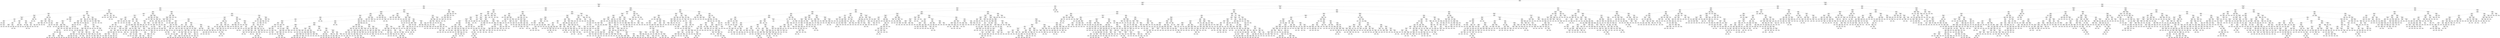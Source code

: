 digraph Tree {
node [shape=box, style="rounded", color="black", fontname=helvetica] ;
edge [fontname=helvetica] ;
0 [label="sqft <= 0.3\nmse = 152772.5\nsamples = 3347\nvalue = 1467.4"] ;
1 [label="ld_1.0 <= -0.1\nmse = 96430.4\nsamples = 2318\nvalue = 1316.0"] ;
0 -> 1 [labeldistance=2.5, labelangle=45, headlabel="True"] ;
2 [label="number bedrooms <= -0.2\nmse = 46894.3\nsamples = 1258\nvalue = 1135.3"] ;
1 -> 2 ;
3 [label="sqft <= -0.7\nmse = 25017.4\nsamples = 751\nvalue = 1031.0"] ;
2 -> 3 ;
4 [label="sqft <= -1.1\nmse = 14129.7\nsamples = 468\nvalue = 986.2"] ;
3 -> 4 ;
5 [label="ty_2.0 <= 2.0\nmse = 10376.7\nsamples = 160\nvalue = 936.9"] ;
4 -> 5 ;
6 [label="pThirties <= -0.2\nmse = 9337.2\nsamples = 150\nvalue = 946.8"] ;
5 -> 6 ;
7 [label="pTwenties <= -0.3\nmse = 5181.5\nsamples = 38\nvalue = 887.8"] ;
6 -> 7 ;
8 [label="postdateint <= 1.5\nmse = 4634.8\nsamples = 25\nvalue = 867.6"] ;
7 -> 8 ;
9 [label="medianIncome <= -0.5\nmse = 3714.2\nsamples = 22\nvalue = 853.6"] ;
8 -> 9 ;
10 [label="sqft <= -1.3\nmse = 4477.7\nsamples = 5\nvalue = 760.6"] ;
9 -> 10 ;
11 [label="pFifties <= -0.8\nmse = 531.2\nsamples = 4\nvalue = 797.5"] ;
10 -> 11 ;
12 [label="mse = 0.0\nsamples = 1\nvalue = 750.0"] ;
11 -> 12 ;
13 [label="pk_4.0 <= 0.4\nmse = 96.0\nsamples = 3\nvalue = 807.0"] ;
11 -> 13 ;
14 [label="mse = 0.0\nsamples = 1\nvalue = 825.0"] ;
13 -> 14 ;
15 [label="pSixtyPlus <= -0.0\nmse = 18.8\nsamples = 2\nvalue = 802.5"] ;
13 -> 15 ;
16 [label="mse = 0.0\nsamples = 1\nvalue = 810.0"] ;
15 -> 16 ;
17 [label="mse = 0.0\nsamples = 1\nvalue = 800.0"] ;
15 -> 17 ;
18 [label="mse = 0.0\nsamples = 1\nvalue = 650.0"] ;
10 -> 18 ;
19 [label="postdateint <= 0.5\nmse = 712.9\nsamples = 17\nvalue = 877.5"] ;
9 -> 19 ;
20 [label="pForties <= 0.2\nmse = 730.2\nsamples = 9\nvalue = 889.5"] ;
19 -> 20 ;
21 [label="sqft <= -1.5\nmse = 192.4\nsamples = 5\nvalue = 872.8"] ;
20 -> 21 ;
22 [label="postdateint <= -0.8\nmse = 108.2\nsamples = 2\nvalue = 864.2"] ;
21 -> 22 ;
23 [label="mse = 0.0\nsamples = 1\nvalue = 859.0"] ;
22 -> 23 ;
24 [label="mse = 0.0\nsamples = 1\nvalue = 885.0"] ;
22 -> 24 ;
25 [label="pThirties <= -0.7\nmse = 128.6\nsamples = 3\nvalue = 881.4"] ;
21 -> 25 ;
26 [label="mse = 0.0\nsamples = 1\nvalue = 869.0"] ;
25 -> 26 ;
27 [label="sqft <= -1.3\nmse = 43.6\nsamples = 2\nvalue = 889.7"] ;
25 -> 27 ;
28 [label="mse = 0.0\nsamples = 1\nvalue = 899.0"] ;
27 -> 28 ;
29 [label="mse = 0.0\nsamples = 1\nvalue = 885.0"] ;
27 -> 29 ;
30 [label="ld_4.0 <= 1.5\nmse = 387.2\nsamples = 4\nvalue = 917.3"] ;
20 -> 30 ;
31 [label="pFifties <= 1.8\nmse = 49.0\nsamples = 2\nvalue = 942.0"] ;
30 -> 31 ;
32 [label="mse = 0.0\nsamples = 1\nvalue = 949.0"] ;
31 -> 32 ;
33 [label="mse = 0.0\nsamples = 1\nvalue = 935.0"] ;
31 -> 33 ;
34 [label="ty_7.0 <= 20.2\nmse = 100.0\nsamples = 2\nvalue = 905.0"] ;
30 -> 34 ;
35 [label="mse = 0.0\nsamples = 1\nvalue = 895.0"] ;
34 -> 35 ;
36 [label="mse = 0.0\nsamples = 1\nvalue = 915.0"] ;
34 -> 36 ;
37 [label="sqft <= -1.3\nmse = 379.5\nsamples = 8\nvalue = 864.8"] ;
19 -> 37 ;
38 [label="postdateint <= 0.6\nmse = 368.4\nsamples = 4\nvalue = 873.1"] ;
37 -> 38 ;
39 [label="mse = 0.0\nsamples = 1\nvalue = 850.0"] ;
38 -> 39 ;
40 [label="sqft <= -1.5\nmse = 253.5\nsamples = 3\nvalue = 880.8"] ;
38 -> 40 ;
41 [label="mse = 0.0\nsamples = 1\nvalue = 865.0"] ;
40 -> 41 ;
42 [label="pFifties <= 0.5\nmse = 5.6\nsamples = 2\nvalue = 896.7"] ;
40 -> 42 ;
43 [label="mse = 0.0\nsamples = 1\nvalue = 900.0"] ;
42 -> 43 ;
44 [label="mse = 0.0\nsamples = 1\nvalue = 895.0"] ;
42 -> 44 ;
45 [label="medianIncome <= 0.2\nmse = 222.5\nsamples = 4\nvalue = 855.3"] ;
37 -> 45 ;
46 [label="pYouths <= 0.4\nmse = 50.0\nsamples = 2\nvalue = 870.0"] ;
45 -> 46 ;
47 [label="mse = 0.0\nsamples = 1\nvalue = 860.0"] ;
46 -> 47 ;
48 [label="mse = 0.0\nsamples = 1\nvalue = 875.0"] ;
46 -> 48 ;
49 [label="sqft <= -1.2\nmse = 67.7\nsamples = 2\nvalue = 844.2"] ;
45 -> 49 ;
50 [label="mse = 0.0\nsamples = 1\nvalue = 830.0"] ;
49 -> 50 ;
51 [label="mse = 0.0\nsamples = 1\nvalue = 849.0"] ;
49 -> 51 ;
52 [label="pTwenties <= -0.5\nmse = 953.5\nsamples = 3\nvalue = 959.2"] ;
8 -> 52 ;
53 [label="pFifties <= 0.0\nmse = 5.6\nsamples = 2\nvalue = 928.3"] ;
52 -> 53 ;
54 [label="mse = 0.0\nsamples = 1\nvalue = 930.0"] ;
53 -> 54 ;
55 [label="mse = 0.0\nsamples = 1\nvalue = 925.0"] ;
53 -> 55 ;
56 [label="mse = 0.0\nsamples = 1\nvalue = 990.0"] ;
52 -> 56 ;
57 [label="ld_5.0 <= 5.7\nmse = 2697.8\nsamples = 13\nvalue = 941.2"] ;
7 -> 57 ;
58 [label="pk_5.0 <= 1.5\nmse = 1541.8\nsamples = 12\nvalue = 950.1"] ;
57 -> 58 ;
59 [label="pFifties <= -0.2\nmse = 726.8\nsamples = 7\nvalue = 921.0"] ;
58 -> 59 ;
60 [label="postdateint <= -0.3\nmse = 359.7\nsamples = 5\nvalue = 933.0"] ;
59 -> 60 ;
61 [label="pSixtyPlus <= -0.7\nmse = 30.2\nsamples = 3\nvalue = 944.5"] ;
60 -> 61 ;
62 [label="mse = 0.0\nsamples = 2\nvalue = 950.0"] ;
61 -> 62 ;
63 [label="mse = 0.0\nsamples = 1\nvalue = 939.0"] ;
61 -> 63 ;
64 [label="postdateint <= 0.6\nmse = 225.0\nsamples = 2\nvalue = 910.0"] ;
60 -> 64 ;
65 [label="mse = 0.0\nsamples = 1\nvalue = 895.0"] ;
64 -> 65 ;
66 [label="mse = 0.0\nsamples = 1\nvalue = 925.0"] ;
64 -> 66 ;
67 [label="pSixtyPlus <= -0.3\nmse = 100.0\nsamples = 2\nvalue = 885.0"] ;
59 -> 67 ;
68 [label="mse = 0.0\nsamples = 1\nvalue = 875.0"] ;
67 -> 68 ;
69 [label="mse = 0.0\nsamples = 1\nvalue = 895.0"] ;
67 -> 69 ;
70 [label="sqft <= -1.1\nmse = 667.6\nsamples = 5\nvalue = 979.1"] ;
58 -> 70 ;
71 [label="postdateint <= -0.4\nmse = 284.7\nsamples = 4\nvalue = 986.9"] ;
70 -> 71 ;
72 [label="mse = 0.0\nsamples = 1\nvalue = 950.0"] ;
71 -> 72 ;
73 [label="pYouths <= 1.1\nmse = 68.0\nsamples = 3\nvalue = 993.0"] ;
71 -> 73 ;
74 [label="sqft <= -1.4\nmse = 3.8\nsamples = 2\nvalue = 996.6"] ;
73 -> 74 ;
75 [label="mse = 0.0\nsamples = 1\nvalue = 995.0"] ;
74 -> 75 ;
76 [label="mse = 0.0\nsamples = 1\nvalue = 999.0"] ;
74 -> 76 ;
77 [label="mse = 0.0\nsamples = 1\nvalue = 975.0"] ;
73 -> 77 ;
78 [label="mse = 0.0\nsamples = 1\nvalue = 925.0"] ;
70 -> 78 ;
79 [label="mse = 0.0\nsamples = 1\nvalue = 800.0"] ;
57 -> 79 ;
80 [label="pk_2.0 <= 0.0\nmse = 9133.5\nsamples = 112\nvalue = 967.9"] ;
6 -> 80 ;
81 [label="pThirties <= 0.1\nmse = 6706.5\nsamples = 103\nvalue = 958.7"] ;
80 -> 81 ;
82 [label="postdateint <= -0.4\nmse = 7362.1\nsamples = 20\nvalue = 1018.5"] ;
81 -> 82 ;
83 [label="mse = 0.0\nsamples = 1\nvalue = 1199.0"] ;
82 -> 83 ;
84 [label="postdateint <= 1.4\nmse = 5229.5\nsamples = 19\nvalue = 1004.6"] ;
82 -> 84 ;
85 [label="postdateint <= -0.3\nmse = 4677.2\nsamples = 18\nvalue = 1013.3"] ;
84 -> 85 ;
86 [label="pTwenties <= -0.9\nmse = 5094.0\nsamples = 3\nvalue = 961.0"] ;
85 -> 86 ;
87 [label="mse = 0.0\nsamples = 1\nvalue = 1095.0"] ;
86 -> 87 ;
88 [label="pSixtyPlus <= -0.0\nmse = 756.2\nsamples = 2\nvalue = 927.5"] ;
86 -> 88 ;
89 [label="mse = 0.0\nsamples = 1\nvalue = 900.0"] ;
88 -> 89 ;
90 [label="mse = 0.0\nsamples = 1\nvalue = 955.0"] ;
88 -> 90 ;
91 [label="sqft <= -1.3\nmse = 3657.1\nsamples = 15\nvalue = 1027.1"] ;
85 -> 91 ;
92 [label="postdateint <= -0.3\nmse = 3766.0\nsamples = 11\nvalue = 1042.8"] ;
91 -> 92 ;
93 [label="mse = 200.0\nsamples = 2\nvalue = 1006.0"] ;
92 -> 93 ;
94 [label="postdateint <= 0.9\nmse = 4306.3\nsamples = 9\nvalue = 1053.9"] ;
92 -> 94 ;
95 [label="medianIncome <= 1.5\nmse = 5104.8\nsamples = 7\nvalue = 1066.3"] ;
94 -> 95 ;
96 [label="pFifties <= -0.2\nmse = 5904.0\nsamples = 6\nvalue = 1069.0"] ;
95 -> 96 ;
97 [label="mse = 6736.8\nsamples = 4\nvalue = 1070.5"] ;
96 -> 97 ;
98 [label="mse = 4225.0\nsamples = 2\nvalue = 1066.0"] ;
96 -> 98 ;
99 [label="mse = 0.0\nsamples = 1\nvalue = 1050.0"] ;
95 -> 99 ;
100 [label="mse = 1250.0\nsamples = 2\nvalue = 1025.0"] ;
94 -> 100 ;
101 [label="postdateint <= 0.1\nmse = 1721.3\nsamples = 4\nvalue = 993.0"] ;
91 -> 101 ;
102 [label="mse = 0.0\nsamples = 1\nvalue = 909.0"] ;
101 -> 102 ;
103 [label="medianIncome <= -0.3\nmse = 372.2\nsamples = 3\nvalue = 1009.8"] ;
101 -> 103 ;
104 [label="mse = 0.0\nsamples = 1\nvalue = 1025.0"] ;
103 -> 104 ;
105 [label="pSixtyPlus <= 0.4\nmse = 64.0\nsamples = 2\nvalue = 987.0"] ;
103 -> 105 ;
106 [label="mse = 0.0\nsamples = 1\nvalue = 995.0"] ;
105 -> 106 ;
107 [label="mse = 0.0\nsamples = 1\nvalue = 979.0"] ;
105 -> 107 ;
108 [label="mse = 0.0\nsamples = 1\nvalue = 900.0"] ;
84 -> 108 ;
109 [label="sqft <= -1.4\nmse = 5656.4\nsamples = 83\nvalue = 946.1"] ;
81 -> 109 ;
110 [label="sqft <= -1.5\nmse = 3186.5\nsamples = 13\nvalue = 879.5"] ;
109 -> 110 ;
111 [label="pThirties <= 0.3\nmse = 1761.1\nsamples = 10\nvalue = 899.1"] ;
110 -> 111 ;
112 [label="postdateint <= 1.0\nmse = 1468.9\nsamples = 8\nvalue = 911.7"] ;
111 -> 112 ;
113 [label="sqft <= -1.6\nmse = 1488.9\nsamples = 7\nvalue = 903.3"] ;
112 -> 113 ;
114 [label="pk_5.0 <= 1.5\nmse = 208.3\nsamples = 3\nvalue = 930.0"] ;
113 -> 114 ;
115 [label="postdateint <= 0.5\nmse = 25.0\nsamples = 2\nvalue = 910.0"] ;
114 -> 115 ;
116 [label="mse = 0.0\nsamples = 1\nvalue = 915.0"] ;
115 -> 116 ;
117 [label="mse = 0.0\nsamples = 1\nvalue = 905.0"] ;
115 -> 117 ;
118 [label="mse = 0.0\nsamples = 1\nvalue = 940.0"] ;
114 -> 118 ;
119 [label="sqft <= -1.6\nmse = 1347.2\nsamples = 4\nvalue = 876.7"] ;
113 -> 119 ;
120 [label="mse = 0.0\nsamples = 2\nvalue = 825.0"] ;
119 -> 120 ;
121 [label="ld_3.0 <= 0.3\nmse = 18.8\nsamples = 2\nvalue = 902.5"] ;
119 -> 121 ;
122 [label="mse = 0.0\nsamples = 1\nvalue = 905.0"] ;
121 -> 122 ;
123 [label="mse = 0.0\nsamples = 1\nvalue = 895.0"] ;
121 -> 123 ;
124 [label="mse = 0.0\nsamples = 1\nvalue = 945.0"] ;
112 -> 124 ;
125 [label="postdateint <= 0.1\nmse = 22.7\nsamples = 2\nvalue = 851.8"] ;
111 -> 125 ;
126 [label="mse = 0.0\nsamples = 1\nvalue = 849.0"] ;
125 -> 126 ;
127 [label="mse = 0.0\nsamples = 1\nvalue = 860.0"] ;
125 -> 127 ;
128 [label="pk_4.0 <= 0.4\nmse = 1600.0\nsamples = 3\nvalue = 805.0"] ;
110 -> 128 ;
129 [label="mse = 0.0\nsamples = 2\nvalue = 825.0"] ;
128 -> 129 ;
130 [label="mse = 0.0\nsamples = 1\nvalue = 725.0"] ;
128 -> 130 ;
131 [label="sqft <= -1.1\nmse = 5007.7\nsamples = 70\nvalue = 960.8"] ;
109 -> 131 ;
132 [label="postdateint <= 2.3\nmse = 4227.2\nsamples = 69\nvalue = 956.7"] ;
131 -> 132 ;
133 [label="sqft <= -1.2\nmse = 4086.6\nsamples = 68\nvalue = 958.8"] ;
132 -> 133 ;
134 [label="pYouths <= 0.9\nmse = 4063.2\nsamples = 62\nvalue = 962.4"] ;
133 -> 134 ;
135 [label="pThirties <= 0.3\nmse = 4052.3\nsamples = 60\nvalue = 964.4"] ;
134 -> 135 ;
136 [label="postdateint <= 1.0\nmse = 3016.3\nsamples = 29\nvalue = 953.1"] ;
135 -> 136 ;
137 [label="pFifties <= -0.1\nmse = 2781.4\nsamples = 23\nvalue = 947.9"] ;
136 -> 137 ;
138 [label="sqft <= -1.4\nmse = 1385.2\nsamples = 8\nvalue = 921.2"] ;
137 -> 138 ;
139 [label="pk_4.0 <= 0.4\nmse = 1376.0\nsamples = 4\nvalue = 953.0"] ;
138 -> 139 ;
140 [label="postdateint <= 0.1\nmse = 225.0\nsamples = 2\nvalue = 910.0"] ;
139 -> 140 ;
141 [label="mse = 0.0\nsamples = 1\nvalue = 925.0"] ;
140 -> 141 ;
142 [label="mse = 0.0\nsamples = 1\nvalue = 895.0"] ;
140 -> 142 ;
143 [label="postdateint <= 0.1\nmse = 88.9\nsamples = 2\nvalue = 981.7"] ;
139 -> 143 ;
144 [label="mse = 0.0\nsamples = 1\nvalue = 995.0"] ;
143 -> 144 ;
145 [label="mse = 0.0\nsamples = 1\nvalue = 975.0"] ;
143 -> 145 ;
146 [label="sqft <= -1.3\nmse = 360.9\nsamples = 4\nvalue = 901.2"] ;
138 -> 146 ;
147 [label="postdateint <= 0.1\nmse = 25.0\nsamples = 2\nvalue = 885.0"] ;
146 -> 147 ;
148 [label="mse = 0.0\nsamples = 1\nvalue = 880.0"] ;
147 -> 148 ;
149 [label="mse = 0.0\nsamples = 1\nvalue = 890.0"] ;
147 -> 149 ;
150 [label="postdateint <= -0.7\nmse = 168.8\nsamples = 2\nvalue = 917.5"] ;
146 -> 150 ;
151 [label="mse = 0.0\nsamples = 1\nvalue = 895.0"] ;
150 -> 151 ;
152 [label="mse = 0.0\nsamples = 1\nvalue = 925.0"] ;
150 -> 152 ;
153 [label="postdateint <= -0.4\nmse = 2939.9\nsamples = 15\nvalue = 961.9"] ;
137 -> 153 ;
154 [label="sqft <= -1.4\nmse = 3467.6\nsamples = 6\nvalue = 990.7"] ;
153 -> 154 ;
155 [label="pk_4.0 <= 0.4\nmse = 717.2\nsamples = 3\nvalue = 941.2"] ;
154 -> 155 ;
156 [label="mse = 0.0\nsamples = 1\nvalue = 900.0"] ;
155 -> 156 ;
157 [label="mse = 200.0\nsamples = 2\nvalue = 955.0"] ;
155 -> 157 ;
158 [label="pk_5.0 <= 1.5\nmse = 2151.4\nsamples = 3\nvalue = 1030.2"] ;
154 -> 158 ;
159 [label="mse = 200.0\nsamples = 2\nvalue = 1067.0"] ;
158 -> 159 ;
160 [label="mse = 0.0\nsamples = 1\nvalue = 975.0"] ;
158 -> 160 ;
161 [label="postdateint <= -0.3\nmse = 1914.8\nsamples = 9\nvalue = 945.7"] ;
153 -> 161 ;
162 [label="mse = 68.4\nsamples = 3\nvalue = 921.9"] ;
161 -> 162 ;
163 [label="pk_4.0 <= 0.4\nmse = 2627.2\nsamples = 6\nvalue = 969.5"] ;
161 -> 163 ;
164 [label="mse = 172.2\nsamples = 4\nvalue = 940.7"] ;
163 -> 164 ;
165 [label="mse = 16.0\nsamples = 2\nvalue = 1056.0"] ;
163 -> 165 ;
166 [label="sqft <= -1.4\nmse = 3416.7\nsamples = 6\nvalue = 975.0"] ;
136 -> 166 ;
167 [label="pTwenties <= 0.6\nmse = 22.2\nsamples = 2\nvalue = 1041.7"] ;
166 -> 167 ;
168 [label="mse = 0.0\nsamples = 1\nvalue = 1045.0"] ;
167 -> 168 ;
169 [label="mse = 0.0\nsamples = 1\nvalue = 1035.0"] ;
167 -> 169 ;
170 [label="pYouths <= -0.8\nmse = 1780.6\nsamples = 4\nvalue = 941.7"] ;
166 -> 170 ;
171 [label="pk_5.0 <= 1.5\nmse = 537.5\nsamples = 3\nvalue = 915.0"] ;
170 -> 171 ;
172 [label="mse = 0.0\nsamples = 1\nvalue = 875.0"] ;
171 -> 172 ;
173 [label="postdateint <= 1.5\nmse = 5.6\nsamples = 2\nvalue = 928.3"] ;
171 -> 173 ;
174 [label="mse = 0.0\nsamples = 1\nvalue = 930.0"] ;
173 -> 174 ;
175 [label="mse = 0.0\nsamples = 1\nvalue = 925.0"] ;
173 -> 175 ;
176 [label="mse = 0.0\nsamples = 1\nvalue = 995.0"] ;
170 -> 176 ;
177 [label="pk_4.0 <= 0.4\nmse = 4819.0\nsamples = 31\nvalue = 975.5"] ;
135 -> 177 ;
178 [label="sqft <= -1.2\nmse = 6839.1\nsamples = 10\nvalue = 946.2"] ;
177 -> 178 ;
179 [label="postdateint <= -0.8\nmse = 2993.6\nsamples = 9\nvalue = 964.6"] ;
178 -> 179 ;
180 [label="mse = 0.0\nsamples = 1\nvalue = 870.0"] ;
179 -> 180 ;
181 [label="medianIncome <= -0.1\nmse = 2378.5\nsamples = 8\nvalue = 973.2"] ;
179 -> 181 ;
182 [label="ld_3.0 <= 0.3\nmse = 610.9\nsamples = 6\nvalue = 946.2"] ;
181 -> 182 ;
183 [label="mse = 0.0\nsamples = 1\nvalue = 900.0"] ;
182 -> 183 ;
184 [label="mse = 349.0\nsamples = 5\nvalue = 952.9"] ;
182 -> 184 ;
185 [label="mse = 0.0\nsamples = 2\nvalue = 1045.0"] ;
181 -> 185 ;
186 [label="mse = 0.0\nsamples = 1\nvalue = 725.0"] ;
178 -> 186 ;
187 [label="ld_3.0 <= 0.3\nmse = 3630.1\nsamples = 21\nvalue = 986.4"] ;
177 -> 187 ;
188 [label="sqft <= -1.3\nmse = 8956.2\nsamples = 4\nvalue = 922.5"] ;
187 -> 188 ;
189 [label="sqft <= -1.4\nmse = 2916.7\nsamples = 3\nvalue = 970.0"] ;
188 -> 189 ;
190 [label="mse = 0.0\nsamples = 1\nvalue = 895.0"] ;
189 -> 190 ;
191 [label="postdateint <= 0.1\nmse = 156.2\nsamples = 2\nvalue = 1007.5"] ;
189 -> 191 ;
192 [label="mse = 0.0\nsamples = 1\nvalue = 995.0"] ;
191 -> 192 ;
193 [label="mse = 0.0\nsamples = 1\nvalue = 1020.0"] ;
191 -> 193 ;
194 [label="mse = 0.0\nsamples = 1\nvalue = 780.0"] ;
188 -> 194 ;
195 [label="sqft <= -1.4\nmse = 2348.0\nsamples = 17\nvalue = 994.6"] ;
187 -> 195 ;
196 [label="mse = 0.0\nsamples = 1\nvalue = 1100.0"] ;
195 -> 196 ;
197 [label="sqft <= -1.2\nmse = 2043.9\nsamples = 16\nvalue = 991.1"] ;
195 -> 197 ;
198 [label="postdateint <= 1.4\nmse = 1843.2\nsamples = 15\nvalue = 984.6"] ;
197 -> 198 ;
199 [label="mse = 1683.8\nsamples = 14\nvalue = 989.4"] ;
198 -> 199 ;
200 [label="mse = 0.0\nsamples = 1\nvalue = 925.0"] ;
198 -> 200 ;
201 [label="mse = 0.0\nsamples = 1\nvalue = 1050.0"] ;
197 -> 201 ;
202 [label="pk_5.0 <= 1.5\nmse = 2.0\nsamples = 2\nvalue = 897.0"] ;
134 -> 202 ;
203 [label="mse = 0.0\nsamples = 1\nvalue = 898.0"] ;
202 -> 203 ;
204 [label="mse = 0.0\nsamples = 1\nvalue = 895.0"] ;
202 -> 204 ;
205 [label="postdateint <= 0.1\nmse = 1712.2\nsamples = 6\nvalue = 908.6"] ;
133 -> 205 ;
206 [label="pSixtyPlus <= 0.4\nmse = 379.7\nsamples = 3\nvalue = 883.8"] ;
205 -> 206 ;
207 [label="mse = 0.0\nsamples = 2\nvalue = 895.0"] ;
206 -> 207 ;
208 [label="mse = 0.0\nsamples = 1\nvalue = 850.0"] ;
206 -> 208 ;
209 [label="postdateint <= 1.0\nmse = 1572.2\nsamples = 3\nvalue = 941.7"] ;
205 -> 209 ;
210 [label="mse = 0.0\nsamples = 1\nvalue = 995.0"] ;
209 -> 210 ;
211 [label="postdateint <= 1.4\nmse = 225.0\nsamples = 2\nvalue = 915.0"] ;
209 -> 211 ;
212 [label="mse = 0.0\nsamples = 1\nvalue = 930.0"] ;
211 -> 212 ;
213 [label="mse = 0.0\nsamples = 1\nvalue = 900.0"] ;
211 -> 213 ;
214 [label="mse = 0.0\nsamples = 1\nvalue = 850.0"] ;
132 -> 214 ;
215 [label="mse = 0.0\nsamples = 1\nvalue = 1175.0"] ;
131 -> 215 ;
216 [label="pFifties <= -0.1\nmse = 25132.9\nsamples = 9\nvalue = 1092.1"] ;
80 -> 216 ;
217 [label="sqft <= -1.3\nmse = 5.6\nsamples = 2\nvalue = 898.3"] ;
216 -> 217 ;
218 [label="mse = 0.0\nsamples = 1\nvalue = 895.0"] ;
217 -> 218 ;
219 [label="mse = 0.0\nsamples = 1\nvalue = 900.0"] ;
217 -> 219 ;
220 [label="sqft <= -1.4\nmse = 16824.7\nsamples = 7\nvalue = 1156.7"] ;
216 -> 220 ;
221 [label="postdateint <= -0.9\nmse = 1386.8\nsamples = 2\nvalue = 1037.5"] ;
220 -> 221 ;
222 [label="mse = 0.0\nsamples = 1\nvalue = 1059.0"] ;
221 -> 222 ;
223 [label="mse = 0.0\nsamples = 1\nvalue = 973.0"] ;
221 -> 223 ;
224 [label="pYouths <= -2.0\nmse = 8726.0\nsamples = 5\nvalue = 1252.0"] ;
220 -> 224 ;
225 [label="postdateint <= -0.3\nmse = 2572.2\nsamples = 3\nvalue = 1188.3"] ;
224 -> 225 ;
226 [label="mse = 2756.2\nsamples = 2\nvalue = 1207.5"] ;
225 -> 226 ;
227 [label="mse = 0.0\nsamples = 1\nvalue = 1150.0"] ;
225 -> 227 ;
228 [label="postdateint <= -0.4\nmse = 2756.2\nsamples = 2\nvalue = 1347.5"] ;
224 -> 228 ;
229 [label="mse = 0.0\nsamples = 1\nvalue = 1400.0"] ;
228 -> 229 ;
230 [label="mse = 0.0\nsamples = 1\nvalue = 1295.0"] ;
228 -> 230 ;
231 [label="pThirties <= 0.3\nmse = 4730.8\nsamples = 10\nvalue = 800.3"] ;
5 -> 231 ;
232 [label="postdateint <= -0.8\nmse = 4762.2\nsamples = 4\nvalue = 856.4"] ;
231 -> 232 ;
233 [label="pSixtyPlus <= -0.2\nmse = 2688.9\nsamples = 3\nvalue = 876.7"] ;
232 -> 233 ;
234 [label="mse = 0.0\nsamples = 2\nvalue = 950.0"] ;
233 -> 234 ;
235 [label="mse = 0.0\nsamples = 1\nvalue = 840.0"] ;
233 -> 235 ;
236 [label="mse = 0.0\nsamples = 1\nvalue = 735.0"] ;
232 -> 236 ;
237 [label="medianIncome <= -0.3\nmse = 959.0\nsamples = 6\nvalue = 761.0"] ;
231 -> 237 ;
238 [label="sqft <= -1.4\nmse = 297.2\nsamples = 4\nvalue = 738.3"] ;
237 -> 238 ;
239 [label="mse = 0.0\nsamples = 1\nvalue = 700.0"] ;
238 -> 239 ;
240 [label="medianIncome <= -0.6\nmse = 4.0\nsamples = 3\nvalue = 746.0"] ;
238 -> 240 ;
241 [label="mse = 0.0\nsamples = 2\nvalue = 745.0"] ;
240 -> 241 ;
242 [label="mse = 0.0\nsamples = 1\nvalue = 750.0"] ;
240 -> 242 ;
243 [label="sqft <= -1.5\nmse = 25.0\nsamples = 2\nvalue = 795.0"] ;
237 -> 243 ;
244 [label="mse = 0.0\nsamples = 1\nvalue = 790.0"] ;
243 -> 244 ;
245 [label="mse = 0.0\nsamples = 1\nvalue = 800.0"] ;
243 -> 245 ;
246 [label="pYouths <= -0.0\nmse = 14152.9\nsamples = 308\nvalue = 1012.2"] ;
4 -> 246 ;
247 [label="pk_5.0 <= 1.5\nmse = 13225.1\nsamples = 114\nvalue = 1057.6"] ;
246 -> 247 ;
248 [label="pk_7.0 <= 7.1\nmse = 14046.7\nsamples = 93\nvalue = 1073.7"] ;
247 -> 248 ;
249 [label="postdateint <= -0.8\nmse = 13101.3\nsamples = 92\nvalue = 1071.0"] ;
248 -> 249 ;
250 [label="ty_2.0 <= 2.0\nmse = 4363.7\nsamples = 12\nvalue = 1006.8"] ;
249 -> 250 ;
251 [label="medianIncome <= 0.3\nmse = 3047.8\nsamples = 8\nvalue = 980.4"] ;
250 -> 251 ;
252 [label="postdateint <= -1.2\nmse = 1805.2\nsamples = 7\nvalue = 998.6"] ;
251 -> 252 ;
253 [label="postdateint <= -1.3\nmse = 1202.3\nsamples = 6\nvalue = 1018.1"] ;
252 -> 253 ;
254 [label="sqft <= -0.9\nmse = 610.6\nsamples = 4\nvalue = 988.2"] ;
253 -> 254 ;
255 [label="pFifties <= -0.1\nmse = 6.8\nsamples = 3\nvalue = 1000.5"] ;
254 -> 255 ;
256 [label="mse = 0.0\nsamples = 2\nvalue = 999.0"] ;
255 -> 256 ;
257 [label="mse = 0.0\nsamples = 1\nvalue = 1005.0"] ;
255 -> 257 ;
258 [label="mse = 0.0\nsamples = 1\nvalue = 939.0"] ;
254 -> 258 ;
259 [label="sqft <= -0.9\nmse = 6.0\nsamples = 2\nvalue = 1048.0"] ;
253 -> 259 ;
260 [label="mse = 0.0\nsamples = 1\nvalue = 1045.0"] ;
259 -> 260 ;
261 [label="mse = 0.0\nsamples = 1\nvalue = 1050.0"] ;
259 -> 261 ;
262 [label="mse = 0.0\nsamples = 1\nvalue = 950.0"] ;
252 -> 262 ;
263 [label="mse = 0.0\nsamples = 1\nvalue = 895.0"] ;
251 -> 263 ;
264 [label="sqft <= -0.8\nmse = 505.6\nsamples = 4\nvalue = 1081.7"] ;
250 -> 264 ;
265 [label="pk_2.0 <= 0.0\nmse = 6.2\nsamples = 3\nvalue = 1097.5"] ;
264 -> 265 ;
266 [label="mse = 0.0\nsamples = 1\nvalue = 1095.0"] ;
265 -> 266 ;
267 [label="mse = 0.0\nsamples = 2\nvalue = 1100.0"] ;
265 -> 267 ;
268 [label="mse = 0.0\nsamples = 1\nvalue = 1050.0"] ;
264 -> 268 ;
269 [label="pThirties <= -0.2\nmse = 13870.5\nsamples = 80\nvalue = 1084.0"] ;
249 -> 269 ;
270 [label="sqft <= -0.8\nmse = 2159.0\nsamples = 4\nvalue = 1256.8"] ;
269 -> 270 ;
271 [label="postdateint <= -0.4\nmse = 13.6\nsamples = 3\nvalue = 1294.7"] ;
270 -> 271 ;
272 [label="mse = 0.0\nsamples = 1\nvalue = 1299.0"] ;
271 -> 272 ;
273 [label="postdateint <= 1.0\nmse = 6.2\nsamples = 2\nvalue = 1292.5"] ;
271 -> 273 ;
274 [label="mse = 0.0\nsamples = 1\nvalue = 1290.0"] ;
273 -> 274 ;
275 [label="mse = 0.0\nsamples = 1\nvalue = 1295.0"] ;
273 -> 275 ;
276 [label="mse = 0.0\nsamples = 1\nvalue = 1200.0"] ;
270 -> 276 ;
277 [label="pYouths <= -0.1\nmse = 12966.9\nsamples = 76\nvalue = 1076.0"] ;
269 -> 277 ;
278 [label="sqft <= -0.8\nmse = 11707.4\nsamples = 72\nvalue = 1069.1"] ;
277 -> 278 ;
279 [label="sqft <= -0.9\nmse = 11114.5\nsamples = 63\nvalue = 1057.0"] ;
278 -> 279 ;
280 [label="pk_2.0 <= 0.0\nmse = 12089.8\nsamples = 29\nvalue = 1092.9"] ;
279 -> 280 ;
281 [label="postdateint <= 1.5\nmse = 8117.0\nsamples = 23\nvalue = 1113.7"] ;
280 -> 281 ;
282 [label="sqft <= -1.0\nmse = 6461.6\nsamples = 20\nvalue = 1093.3"] ;
281 -> 282 ;
283 [label="ld_4.0 <= 1.5\nmse = 6047.0\nsamples = 15\nvalue = 1071.8"] ;
282 -> 283 ;
284 [label="pForties <= 0.1\nmse = 5059.9\nsamples = 14\nvalue = 1080.5"] ;
283 -> 284 ;
285 [label="postdateint <= -0.4\nmse = 4861.7\nsamples = 10\nvalue = 1099.8"] ;
284 -> 285 ;
286 [label="mse = 0.0\nsamples = 1\nvalue = 1295.0"] ;
285 -> 286 ;
287 [label="postdateint <= 1.0\nmse = 1828.6\nsamples = 9\nvalue = 1083.6"] ;
285 -> 287 ;
288 [label="mse = 1167.2\nsamples = 8\nvalue = 1070.5"] ;
287 -> 288 ;
289 [label="mse = 0.0\nsamples = 1\nvalue = 1149.0"] ;
287 -> 289 ;
290 [label="postdateint <= -0.4\nmse = 518.8\nsamples = 4\nvalue = 1017.5"] ;
284 -> 290 ;
291 [label="mse = 0.0\nsamples = 2\nvalue = 995.0"] ;
290 -> 291 ;
292 [label="sqft <= -1.0\nmse = 25.0\nsamples = 2\nvalue = 1040.0"] ;
290 -> 292 ;
293 [label="mse = 0.0\nsamples = 1\nvalue = 1045.0"] ;
292 -> 293 ;
294 [label="mse = 0.0\nsamples = 1\nvalue = 1035.0"] ;
292 -> 294 ;
295 [label="mse = 0.0\nsamples = 1\nvalue = 925.0"] ;
283 -> 295 ;
296 [label="pThirties <= 0.9\nmse = 3303.4\nsamples = 5\nvalue = 1148.4"] ;
282 -> 296 ;
297 [label="pForties <= 0.1\nmse = 1080.6\nsamples = 4\nvalue = 1168.3"] ;
296 -> 297 ;
298 [label="postdateint <= 0.1\nmse = 155.6\nsamples = 3\nvalue = 1136.7"] ;
297 -> 298 ;
299 [label="sqft <= -0.9\nmse = 25.0\nsamples = 2\nvalue = 1145.0"] ;
298 -> 299 ;
300 [label="mse = 0.0\nsamples = 1\nvalue = 1150.0"] ;
299 -> 300 ;
301 [label="mse = 0.0\nsamples = 1\nvalue = 1140.0"] ;
299 -> 301 ;
302 [label="mse = 0.0\nsamples = 1\nvalue = 1120.0"] ;
298 -> 302 ;
303 [label="mse = 0.0\nsamples = 1\nvalue = 1200.0"] ;
297 -> 303 ;
304 [label="mse = 0.0\nsamples = 1\nvalue = 1029.0"] ;
296 -> 304 ;
305 [label="postdateint <= 1.5\nmse = 3844.0\nsamples = 3\nvalue = 1216.0"] ;
281 -> 305 ;
306 [label="pSixtyPlus <= -0.3\nmse = 229.7\nsamples = 2\nvalue = 1246.2"] ;
305 -> 306 ;
307 [label="mse = 0.0\nsamples = 1\nvalue = 1220.0"] ;
306 -> 307 ;
308 [label="mse = 0.0\nsamples = 1\nvalue = 1255.0"] ;
306 -> 308 ;
309 [label="mse = 0.0\nsamples = 1\nvalue = 1095.0"] ;
305 -> 309 ;
310 [label="postdateint <= 0.1\nmse = 19276.5\nsamples = 6\nvalue = 1003.6"] ;
280 -> 310 ;
311 [label="mse = 0.0\nsamples = 2\nvalue = 1200.0"] ;
310 -> 311 ;
312 [label="medianIncome <= -0.9\nmse = 5380.0\nsamples = 4\nvalue = 925.0"] ;
310 -> 312 ;
313 [label="mse = 0.0\nsamples = 1\nvalue = 800.0"] ;
312 -> 313 ;
314 [label="postdateint <= 2.2\nmse = 1842.2\nsamples = 3\nvalue = 956.2"] ;
312 -> 314 ;
315 [label="pTwenties <= 0.2\nmse = 355.6\nsamples = 2\nvalue = 933.3"] ;
314 -> 315 ;
316 [label="mse = 0.0\nsamples = 1\nvalue = 960.0"] ;
315 -> 316 ;
317 [label="mse = 0.0\nsamples = 1\nvalue = 920.0"] ;
315 -> 317 ;
318 [label="mse = 0.0\nsamples = 1\nvalue = 1025.0"] ;
314 -> 318 ;
319 [label="pSixtyPlus <= -1.4\nmse = 8666.3\nsamples = 34\nvalue = 1029.8"] ;
279 -> 319 ;
320 [label="postdateint <= 0.5\nmse = 23616.7\nsamples = 3\nvalue = 1215.0"] ;
319 -> 320 ;
321 [label="ty_1.0 <= -0.8\nmse = 756.2\nsamples = 2\nvalue = 1322.5"] ;
320 -> 321 ;
322 [label="mse = 0.0\nsamples = 1\nvalue = 1350.0"] ;
321 -> 322 ;
323 [label="mse = 0.0\nsamples = 1\nvalue = 1295.0"] ;
321 -> 323 ;
324 [label="mse = 0.0\nsamples = 1\nvalue = 1000.0"] ;
320 -> 324 ;
325 [label="sqft <= -0.8\nmse = 5308.9\nsamples = 31\nvalue = 1017.7"] ;
319 -> 325 ;
326 [label="postdateint <= -0.4\nmse = 3974.3\nsamples = 29\nvalue = 1028.3"] ;
325 -> 326 ;
327 [label="ld_3.0 <= 0.3\nmse = 3163.3\nsamples = 4\nvalue = 967.9"] ;
326 -> 327 ;
328 [label="mse = 0.0\nsamples = 1\nvalue = 1095.0"] ;
327 -> 328 ;
329 [label="ty_2.0 <= 2.0\nmse = 547.2\nsamples = 3\nvalue = 946.7"] ;
327 -> 329 ;
330 [label="pSixtyPlus <= -0.6\nmse = 96.0\nsamples = 2\nvalue = 937.0"] ;
329 -> 330 ;
331 [label="mse = 0.0\nsamples = 1\nvalue = 945.0"] ;
330 -> 331 ;
332 [label="mse = 0.0\nsamples = 1\nvalue = 925.0"] ;
330 -> 332 ;
333 [label="mse = 0.0\nsamples = 1\nvalue = 995.0"] ;
329 -> 333 ;
334 [label="postdateint <= 1.3\nmse = 3284.1\nsamples = 25\nvalue = 1040.0"] ;
326 -> 334 ;
335 [label="postdateint <= 0.4\nmse = 2899.0\nsamples = 19\nvalue = 1054.9"] ;
334 -> 335 ;
336 [label="ty_1.0 <= -0.8\nmse = 3217.3\nsamples = 11\nvalue = 1038.2"] ;
335 -> 336 ;
337 [label="mse = 0.0\nsamples = 1\nvalue = 1195.0"] ;
336 -> 337 ;
338 [label="medianIncome <= -0.9\nmse = 1683.1\nsamples = 10\nvalue = 1027.7"] ;
336 -> 338 ;
339 [label="mse = 0.0\nsamples = 1\nvalue = 1125.0"] ;
338 -> 339 ;
340 [label="mse = 1079.3\nsamples = 9\nvalue = 1020.8"] ;
338 -> 340 ;
341 [label="pSixtyPlus <= -0.4\nmse = 1444.6\nsamples = 8\nvalue = 1079.1"] ;
335 -> 341 ;
342 [label="ty_1.0 <= -0.8\nmse = 838.9\nsamples = 3\nvalue = 1096.7"] ;
341 -> 342 ;
343 [label="mse = 0.0\nsamples = 1\nvalue = 1050.0"] ;
342 -> 343 ;
344 [label="mse = 484.0\nsamples = 2\nvalue = 1106.0"] ;
342 -> 344 ;
345 [label="pk_4.0 <= 0.4\nmse = 1356.0\nsamples = 5\nvalue = 1058.0"] ;
341 -> 345 ;
346 [label="mse = 0.0\nsamples = 1\nvalue = 1095.0"] ;
345 -> 346 ;
347 [label="mse = 1267.2\nsamples = 4\nvalue = 1048.8"] ;
345 -> 347 ;
348 [label="pk_4.0 <= 0.4\nmse = 1802.5\nsamples = 6\nvalue = 995.6"] ;
334 -> 348 ;
349 [label="mse = 0.0\nsamples = 1\nvalue = 950.0"] ;
348 -> 349 ;
350 [label="postdateint <= 1.5\nmse = 1555.1\nsamples = 5\nvalue = 1008.6"] ;
348 -> 350 ;
351 [label="postdateint <= 1.4\nmse = 2118.8\nsamples = 3\nvalue = 992.5"] ;
350 -> 351 ;
352 [label="mse = 800.0\nsamples = 2\nvalue = 1015.0"] ;
351 -> 352 ;
353 [label="mse = 0.0\nsamples = 1\nvalue = 925.0"] ;
351 -> 353 ;
354 [label="mse = 0.0\nsamples = 2\nvalue = 1030.0"] ;
350 -> 354 ;
355 [label="postdateint <= 0.0\nmse = 22.2\nsamples = 2\nvalue = 866.7"] ;
325 -> 355 ;
356 [label="mse = 0.0\nsamples = 1\nvalue = 860.0"] ;
355 -> 356 ;
357 [label="mse = 0.0\nsamples = 1\nvalue = 870.0"] ;
355 -> 357 ;
358 [label="pk_4.0 <= 0.4\nmse = 9393.4\nsamples = 9\nvalue = 1138.9"] ;
278 -> 358 ;
359 [label="postdateint <= -0.4\nmse = 1.0\nsamples = 2\nvalue = 1239.0"] ;
358 -> 359 ;
360 [label="mse = 0.0\nsamples = 1\nvalue = 1240.0"] ;
359 -> 360 ;
361 [label="mse = 0.0\nsamples = 1\nvalue = 1238.0"] ;
359 -> 361 ;
362 [label="pFifties <= -0.4\nmse = 7837.0\nsamples = 7\nvalue = 1102.5"] ;
358 -> 362 ;
363 [label="postdateint <= -0.3\nmse = 7993.8\nsamples = 6\nvalue = 1130.0"] ;
362 -> 363 ;
364 [label="postdateint <= -0.4\nmse = 3306.2\nsamples = 2\nvalue = 1207.5"] ;
363 -> 364 ;
365 [label="mse = 0.0\nsamples = 1\nvalue = 1150.0"] ;
364 -> 365 ;
366 [label="mse = 0.0\nsamples = 1\nvalue = 1265.0"] ;
364 -> 366 ;
367 [label="postdateint <= 0.1\nmse = 6886.8\nsamples = 4\nvalue = 1104.2"] ;
363 -> 367 ;
368 [label="mse = 0.0\nsamples = 1\nvalue = 950.0"] ;
367 -> 368 ;
369 [label="postdateint <= 1.8\nmse = 2560.0\nsamples = 3\nvalue = 1135.0"] ;
367 -> 369 ;
370 [label="postdateint <= 0.9\nmse = 400.0\nsamples = 2\nvalue = 1195.0"] ;
369 -> 370 ;
371 [label="mse = 0.0\nsamples = 1\nvalue = 1215.0"] ;
370 -> 371 ;
372 [label="mse = 0.0\nsamples = 1\nvalue = 1175.0"] ;
370 -> 372 ;
373 [label="mse = 0.0\nsamples = 1\nvalue = 1095.0"] ;
369 -> 373 ;
374 [label="mse = 0.0\nsamples = 1\nvalue = 1029.0"] ;
362 -> 374 ;
375 [label="postdateint <= 1.0\nmse = 20484.7\nsamples = 4\nvalue = 1175.9"] ;
277 -> 375 ;
376 [label="ld_4.0 <= 1.5\nmse = 3481.0\nsamples = 2\nvalue = 1059.0"] ;
375 -> 376 ;
377 [label="mse = 0.0\nsamples = 1\nvalue = 1000.0"] ;
376 -> 377 ;
378 [label="mse = 0.0\nsamples = 1\nvalue = 1118.0"] ;
376 -> 378 ;
379 [label="postdateint <= 1.5\nmse = 672.2\nsamples = 2\nvalue = 1331.7"] ;
375 -> 379 ;
380 [label="mse = 0.0\nsamples = 1\nvalue = 1350.0"] ;
379 -> 380 ;
381 [label="mse = 0.0\nsamples = 1\nvalue = 1295.0"] ;
379 -> 381 ;
382 [label="mse = 0.0\nsamples = 1\nvalue = 1450.0"] ;
248 -> 382 ;
383 [label="medianIncome <= -0.9\nmse = 4245.1\nsamples = 21\nvalue = 990.6"] ;
247 -> 383 ;
384 [label="postdateint <= 0.6\nmse = 2233.9\nsamples = 8\nvalue = 919.5"] ;
383 -> 384 ;
385 [label="ld_4.0 <= 1.5\nmse = 600.0\nsamples = 3\nvalue = 880.0"] ;
384 -> 385 ;
386 [label="mse = 0.0\nsamples = 1\nvalue = 850.0"] ;
385 -> 386 ;
387 [label="mse = 0.0\nsamples = 2\nvalue = 900.0"] ;
385 -> 387 ;
388 [label="postdateint <= 1.8\nmse = 1206.2\nsamples = 5\nvalue = 952.5"] ;
384 -> 388 ;
389 [label="postdateint <= 1.0\nmse = 654.0\nsamples = 4\nvalue = 964.0"] ;
388 -> 389 ;
390 [label="mse = 506.2\nsamples = 2\nvalue = 972.5"] ;
389 -> 390 ;
391 [label="mse = 672.2\nsamples = 2\nvalue = 958.3"] ;
389 -> 391 ;
392 [label="mse = 0.0\nsamples = 1\nvalue = 895.0"] ;
388 -> 392 ;
393 [label="postdateint <= -0.5\nmse = 1463.5\nsamples = 13\nvalue = 1026.1"] ;
383 -> 393 ;
394 [label="mse = 0.0\nsamples = 1\nvalue = 950.0"] ;
393 -> 394 ;
395 [label="postdateint <= 1.9\nmse = 1244.0\nsamples = 12\nvalue = 1029.8"] ;
393 -> 395 ;
396 [label="postdateint <= 0.1\nmse = 972.2\nsamples = 11\nvalue = 1033.8"] ;
395 -> 396 ;
397 [label="ld_3.0 <= 0.3\nmse = 1119.4\nsamples = 7\nvalue = 1041.4"] ;
396 -> 397 ;
398 [label="mse = 0.0\nsamples = 1\nvalue = 1095.0"] ;
397 -> 398 ;
399 [label="medianIncome <= 0.3\nmse = 967.8\nsamples = 6\nvalue = 1037.3"] ;
397 -> 399 ;
400 [label="postdateint <= -0.4\nmse = 1199.0\nsamples = 5\nvalue = 1041.0"] ;
399 -> 400 ;
401 [label="mse = 0.0\nsamples = 1\nvalue = 1020.0"] ;
400 -> 401 ;
402 [label="sqft <= -1.0\nmse = 1277.8\nsamples = 4\nvalue = 1043.3"] ;
400 -> 402 ;
403 [label="mse = 3755.6\nsamples = 2\nvalue = 1036.7"] ;
402 -> 403 ;
404 [label="pForties <= -0.1\nmse = 5.6\nsamples = 2\nvalue = 1046.7"] ;
402 -> 404 ;
405 [label="mse = 0.0\nsamples = 1\nvalue = 1050.0"] ;
404 -> 405 ;
406 [label="mse = 0.0\nsamples = 1\nvalue = 1045.0"] ;
404 -> 406 ;
407 [label="mse = 0.0\nsamples = 1\nvalue = 1025.0"] ;
399 -> 407 ;
408 [label="pForties <= -0.1\nmse = 170.1\nsamples = 4\nvalue = 1015.8"] ;
396 -> 408 ;
409 [label="postdateint <= 0.9\nmse = 6.2\nsamples = 2\nvalue = 997.5"] ;
408 -> 409 ;
410 [label="mse = 0.0\nsamples = 1\nvalue = 995.0"] ;
409 -> 410 ;
411 [label="mse = 0.0\nsamples = 1\nvalue = 1000.0"] ;
409 -> 411 ;
412 [label="mse = 0.0\nsamples = 2\nvalue = 1025.0"] ;
408 -> 412 ;
413 [label="mse = 0.0\nsamples = 1\nvalue = 950.0"] ;
395 -> 413 ;
414 [label="pTwenties <= -1.4\nmse = 12897.5\nsamples = 194\nvalue = 987.1"] ;
246 -> 414 ;
415 [label="sqft <= -0.8\nmse = 17067.9\nsamples = 13\nvalue = 1195.6"] ;
414 -> 415 ;
416 [label="sqft <= -0.9\nmse = 5370.9\nsamples = 11\nvalue = 1238.7"] ;
415 -> 416 ;
417 [label="postdateint <= -1.3\nmse = 3055.1\nsamples = 9\nvalue = 1261.9"] ;
416 -> 417 ;
418 [label="medianIncome <= 2.2\nmse = 630.8\nsamples = 3\nvalue = 1235.5"] ;
417 -> 418 ;
419 [label="mse = 0.0\nsamples = 2\nvalue = 1250.0"] ;
418 -> 419 ;
420 [label="mse = 0.0\nsamples = 1\nvalue = 1192.0"] ;
418 -> 420 ;
421 [label="postdateint <= -0.9\nmse = 3896.9\nsamples = 6\nvalue = 1279.5"] ;
417 -> 421 ;
422 [label="mse = 4553.6\nsamples = 3\nvalue = 1301.7"] ;
421 -> 422 ;
423 [label="postdateint <= -0.5\nmse = 2257.6\nsamples = 3\nvalue = 1257.3"] ;
421 -> 423 ;
424 [label="mse = 0.0\nsamples = 1\nvalue = 1247.0"] ;
423 -> 424 ;
425 [label="mse = 3306.2\nsamples = 2\nvalue = 1262.5"] ;
423 -> 425 ;
426 [label="postdateint <= -1.3\nmse = 756.2\nsamples = 2\nvalue = 1122.5"] ;
416 -> 426 ;
427 [label="mse = 0.0\nsamples = 1\nvalue = 1150.0"] ;
426 -> 427 ;
428 [label="mse = 0.0\nsamples = 1\nvalue = 1095.0"] ;
426 -> 428 ;
429 [label="pk_4.0 <= 0.4\nmse = 9506.2\nsamples = 2\nvalue = 937.5"] ;
415 -> 429 ;
430 [label="mse = 0.0\nsamples = 1\nvalue = 1035.0"] ;
429 -> 430 ;
431 [label="mse = 0.0\nsamples = 1\nvalue = 840.0"] ;
429 -> 431 ;
432 [label="pYouths <= 1.8\nmse = 10529.4\nsamples = 181\nvalue = 977.2"] ;
414 -> 432 ;
433 [label="medianIncome <= 0.4\nmse = 10210.5\nsamples = 170\nvalue = 986.2"] ;
432 -> 433 ;
434 [label="pk_3.0 <= 1.3\nmse = 9604.7\nsamples = 122\nvalue = 999.7"] ;
433 -> 434 ;
435 [label="pThirties <= -0.8\nmse = 7641.8\nsamples = 105\nvalue = 989.5"] ;
434 -> 435 ;
436 [label="pSixtyPlus <= 1.6\nmse = 4352.6\nsamples = 15\nvalue = 919.5"] ;
435 -> 436 ;
437 [label="pSixtyPlus <= 0.5\nmse = 2672.5\nsamples = 12\nvalue = 902.4"] ;
436 -> 437 ;
438 [label="sqft <= -1.0\nmse = 1643.1\nsamples = 8\nvalue = 919.9"] ;
437 -> 438 ;
439 [label="postdateint <= 0.1\nmse = 1250.0\nsamples = 2\nvalue = 875.0"] ;
438 -> 439 ;
440 [label="mse = 0.0\nsamples = 1\nvalue = 925.0"] ;
439 -> 440 ;
441 [label="mse = 0.0\nsamples = 1\nvalue = 850.0"] ;
439 -> 441 ;
442 [label="sqft <= -0.8\nmse = 974.0\nsamples = 6\nvalue = 933.4"] ;
438 -> 442 ;
443 [label="pFifties <= -1.2\nmse = 98.0\nsamples = 2\nvalue = 963.0"] ;
442 -> 443 ;
444 [label="mse = 0.0\nsamples = 1\nvalue = 970.0"] ;
443 -> 444 ;
445 [label="mse = 0.0\nsamples = 1\nvalue = 949.0"] ;
443 -> 445 ;
446 [label="postdateint <= -1.3\nmse = 813.1\nsamples = 4\nvalue = 920.7"] ;
442 -> 446 ;
447 [label="mse = 0.0\nsamples = 1\nvalue = 985.0"] ;
446 -> 447 ;
448 [label="pThirties <= -1.7\nmse = 145.0\nsamples = 3\nvalue = 910.0"] ;
446 -> 448 ;
449 [label="mse = 0.0\nsamples = 1\nvalue = 935.0"] ;
448 -> 449 ;
450 [label="postdateint <= 0.1\nmse = 24.0\nsamples = 2\nvalue = 905.0"] ;
448 -> 450 ;
451 [label="mse = 0.0\nsamples = 1\nvalue = 899.0"] ;
450 -> 451 ;
452 [label="mse = 0.0\nsamples = 1\nvalue = 909.0"] ;
450 -> 452 ;
453 [label="ty_1.0 <= -0.8\nmse = 2964.3\nsamples = 4\nvalue = 870.0"] ;
437 -> 453 ;
454 [label="mse = 0.0\nsamples = 1\nvalue = 950.0"] ;
453 -> 454 ;
455 [label="medianIncome <= -0.3\nmse = 2213.9\nsamples = 3\nvalue = 856.7"] ;
453 -> 455 ;
456 [label="postdateint <= -0.3\nmse = 468.8\nsamples = 2\nvalue = 887.5"] ;
455 -> 456 ;
457 [label="mse = 0.0\nsamples = 1\nvalue = 925.0"] ;
456 -> 457 ;
458 [label="mse = 0.0\nsamples = 1\nvalue = 875.0"] ;
456 -> 458 ;
459 [label="mse = 0.0\nsamples = 1\nvalue = 795.0"] ;
455 -> 459 ;
460 [label="sqft <= -0.8\nmse = 4031.7\nsamples = 3\nvalue = 1004.8"] ;
436 -> 460 ;
461 [label="mse = 0.0\nsamples = 1\nvalue = 895.0"] ;
460 -> 461 ;
462 [label="postdateint <= -0.3\nmse = 22.2\nsamples = 2\nvalue = 1041.3"] ;
460 -> 462 ;
463 [label="mse = 0.0\nsamples = 1\nvalue = 1038.0"] ;
462 -> 463 ;
464 [label="mse = 0.0\nsamples = 1\nvalue = 1048.0"] ;
462 -> 464 ;
465 [label="pThirties <= -0.7\nmse = 7241.5\nsamples = 90\nvalue = 1001.1"] ;
435 -> 465 ;
466 [label="sqft <= -0.8\nmse = 6268.9\nsamples = 11\nvalue = 1069.1"] ;
465 -> 466 ;
467 [label="sqft <= -0.9\nmse = 4048.0\nsamples = 5\nvalue = 1011.0"] ;
466 -> 467 ;
468 [label="postdateint <= 1.8\nmse = 1953.0\nsamples = 4\nvalue = 1028.0"] ;
467 -> 468 ;
469 [label="pSixtyPlus <= 0.3\nmse = 1728.0\nsamples = 2\nvalue = 1061.0"] ;
468 -> 469 ;
470 [label="mse = 0.0\nsamples = 1\nvalue = 1085.0"] ;
469 -> 470 ;
471 [label="mse = 0.0\nsamples = 1\nvalue = 989.0"] ;
469 -> 471 ;
472 [label="mse = 0.0\nsamples = 2\nvalue = 995.0"] ;
468 -> 472 ;
473 [label="mse = 0.0\nsamples = 1\nvalue = 875.0"] ;
467 -> 473 ;
474 [label="sqft <= -0.8\nmse = 709.0\nsamples = 6\nvalue = 1134.4"] ;
466 -> 474 ;
475 [label="postdateint <= 1.9\nmse = 256.2\nsamples = 5\nvalue = 1147.5"] ;
474 -> 475 ;
476 [label="postdateint <= 1.4\nmse = 267.2\nsamples = 4\nvalue = 1141.2"] ;
475 -> 476 ;
477 [label="pk_4.0 <= 0.4\nmse = 155.6\nsamples = 3\nvalue = 1148.3"] ;
476 -> 477 ;
478 [label="postdateint <= 0.1\nmse = 25.0\nsamples = 2\nvalue = 1140.0"] ;
477 -> 478 ;
479 [label="mse = 0.0\nsamples = 1\nvalue = 1145.0"] ;
478 -> 479 ;
480 [label="mse = 0.0\nsamples = 1\nvalue = 1135.0"] ;
478 -> 480 ;
481 [label="mse = 0.0\nsamples = 1\nvalue = 1165.0"] ;
477 -> 481 ;
482 [label="mse = 0.0\nsamples = 1\nvalue = 1120.0"] ;
476 -> 482 ;
483 [label="mse = 0.0\nsamples = 1\nvalue = 1160.0"] ;
475 -> 483 ;
484 [label="mse = 0.0\nsamples = 1\nvalue = 1095.0"] ;
474 -> 484 ;
485 [label="postdateint <= 1.0\nmse = 6675.1\nsamples = 79\nvalue = 992.0"] ;
465 -> 485 ;
486 [label="ld_4.0 <= 1.5\nmse = 5838.9\nsamples = 64\nvalue = 1003.4"] ;
485 -> 486 ;
487 [label="ld_2.0 <= 10.1\nmse = 5057.1\nsamples = 56\nvalue = 995.6"] ;
486 -> 487 ;
488 [label="pSixtyPlus <= 1.1\nmse = 4674.8\nsamples = 55\nvalue = 997.8"] ;
487 -> 488 ;
489 [label="postdateint <= -0.3\nmse = 4284.5\nsamples = 52\nvalue = 994.1"] ;
488 -> 489 ;
490 [label="postdateint <= -0.5\nmse = 3721.9\nsamples = 40\nvalue = 984.7"] ;
489 -> 490 ;
491 [label="sqft <= -0.8\nmse = 2233.8\nsamples = 21\nvalue = 1005.7"] ;
490 -> 491 ;
492 [label="sqft <= -0.8\nmse = 1862.3\nsamples = 18\nvalue = 997.4"] ;
491 -> 492 ;
493 [label="mse = 952.1\nsamples = 15\nvalue = 1010.9"] ;
492 -> 493 ;
494 [label="mse = 1536.0\nsamples = 3\nvalue = 938.0"] ;
492 -> 494 ;
495 [label="medianIncome <= -0.2\nmse = 2367.6\nsamples = 3\nvalue = 1037.9"] ;
491 -> 495 ;
496 [label="mse = 826.9\nsamples = 2\nvalue = 1089.7"] ;
495 -> 496 ;
497 [label="mse = 0.0\nsamples = 1\nvalue = 999.0"] ;
495 -> 497 ;
498 [label="ty_2.0 <= 2.0\nmse = 4342.8\nsamples = 19\nvalue = 960.1"] ;
490 -> 498 ;
499 [label="pTwenties <= -0.8\nmse = 3298.0\nsamples = 18\nvalue = 966.5"] ;
498 -> 499 ;
500 [label="mse = 2338.3\nsamples = 9\nvalue = 940.2"] ;
499 -> 500 ;
501 [label="mse = 2872.1\nsamples = 9\nvalue = 992.9"] ;
499 -> 501 ;
502 [label="mse = 0.0\nsamples = 1\nvalue = 780.0"] ;
498 -> 502 ;
503 [label="medianIncome <= -0.1\nmse = 4930.3\nsamples = 12\nvalue = 1020.8"] ;
489 -> 503 ;
504 [label="postdateint <= 0.5\nmse = 3285.2\nsamples = 10\nvalue = 1007.9"] ;
503 -> 504 ;
505 [label="pk_4.0 <= 0.4\nmse = 4406.2\nsamples = 5\nvalue = 982.5"] ;
504 -> 505 ;
506 [label="mse = 2281.2\nsamples = 3\nvalue = 937.5"] ;
505 -> 506 ;
507 [label="mse = 0.0\nsamples = 2\nvalue = 1050.0"] ;
505 -> 507 ;
508 [label="pk_4.0 <= 0.4\nmse = 873.8\nsamples = 5\nvalue = 1033.3"] ;
504 -> 508 ;
509 [label="mse = 541.8\nsamples = 3\nvalue = 1047.9"] ;
508 -> 509 ;
510 [label="mse = 0.2\nsamples = 2\nvalue = 999.3"] ;
508 -> 510 ;
511 [label="medianIncome <= 0.0\nmse = 3025.0\nsamples = 2\nvalue = 1150.0"] ;
503 -> 511 ;
512 [label="mse = 0.0\nsamples = 1\nvalue = 1095.0"] ;
511 -> 512 ;
513 [label="mse = 0.0\nsamples = 1\nvalue = 1205.0"] ;
511 -> 513 ;
514 [label="postdateint <= -0.3\nmse = 3990.2\nsamples = 3\nvalue = 1104.3"] ;
488 -> 514 ;
515 [label="mse = 0.0\nsamples = 1\nvalue = 1015.0"] ;
514 -> 515 ;
516 [label="mse = 0.0\nsamples = 2\nvalue = 1149.0"] ;
514 -> 516 ;
517 [label="mse = 0.0\nsamples = 1\nvalue = 800.0"] ;
487 -> 517 ;
518 [label="sqft <= -1.1\nmse = 7893.9\nsamples = 8\nvalue = 1057.1"] ;
486 -> 518 ;
519 [label="mse = 0.0\nsamples = 1\nvalue = 875.0"] ;
518 -> 519 ;
520 [label="postdateint <= -1.3\nmse = 2205.6\nsamples = 7\nvalue = 1090.2"] ;
518 -> 520 ;
521 [label="mse = 0.0\nsamples = 1\nvalue = 1015.0"] ;
520 -> 521 ;
522 [label="medianIncome <= 0.1\nmse = 1160.5\nsamples = 6\nvalue = 1106.9"] ;
520 -> 522 ;
523 [label="pForties <= 0.3\nmse = 86.4\nsamples = 5\nvalue = 1095.2"] ;
522 -> 523 ;
524 [label="pFifties <= 0.1\nmse = 25.0\nsamples = 4\nvalue = 1100.0"] ;
523 -> 524 ;
525 [label="pTwenties <= -0.1\nmse = 6.0\nsamples = 3\nvalue = 1098.0"] ;
524 -> 525 ;
526 [label="mse = 0.0\nsamples = 1\nvalue = 1100.0"] ;
525 -> 526 ;
527 [label="mse = 0.0\nsamples = 2\nvalue = 1095.0"] ;
525 -> 527 ;
528 [label="mse = 0.0\nsamples = 1\nvalue = 1110.0"] ;
524 -> 528 ;
529 [label="mse = 0.0\nsamples = 1\nvalue = 1081.0"] ;
523 -> 529 ;
530 [label="mse = 0.0\nsamples = 1\nvalue = 1200.0"] ;
522 -> 530 ;
531 [label="postdateint <= 1.4\nmse = 7441.2\nsamples = 15\nvalue = 947.3"] ;
485 -> 531 ;
532 [label="postdateint <= 1.3\nmse = 2731.0\nsamples = 6\nvalue = 894.1"] ;
531 -> 532 ;
533 [label="ld_3.0 <= 0.3\nmse = 379.7\nsamples = 2\nvalue = 961.2"] ;
532 -> 533 ;
534 [label="mse = 0.0\nsamples = 1\nvalue = 950.0"] ;
533 -> 534 ;
535 [label="mse = 0.0\nsamples = 1\nvalue = 995.0"] ;
533 -> 535 ;
536 [label="pThirties <= -0.1\nmse = 24.5\nsamples = 4\nvalue = 855.7"] ;
532 -> 536 ;
537 [label="mse = 0.0\nsamples = 2\nvalue = 850.0"] ;
536 -> 537 ;
538 [label="mse = 0.0\nsamples = 2\nvalue = 860.0"] ;
536 -> 538 ;
539 [label="sqft <= -0.8\nmse = 7300.7\nsamples = 9\nvalue = 986.3"] ;
531 -> 539 ;
540 [label="pYouths <= 0.2\nmse = 3092.2\nsamples = 6\nvalue = 1030.5"] ;
539 -> 540 ;
541 [label="sqft <= -1.0\nmse = 2786.8\nsamples = 4\nvalue = 1060.8"] ;
540 -> 541 ;
542 [label="pk_4.0 <= 0.4\nmse = 6006.2\nsamples = 2\nvalue = 1022.5"] ;
541 -> 542 ;
543 [label="mse = 0.0\nsamples = 1\nvalue = 1100.0"] ;
542 -> 543 ;
544 [label="mse = 0.0\nsamples = 1\nvalue = 945.0"] ;
542 -> 544 ;
545 [label="ld_3.0 <= 0.3\nmse = 75.0\nsamples = 2\nvalue = 1080.0"] ;
541 -> 545 ;
546 [label="mse = 0.0\nsamples = 1\nvalue = 1095.0"] ;
545 -> 546 ;
547 [label="mse = 0.0\nsamples = 1\nvalue = 1075.0"] ;
545 -> 547 ;
548 [label="pSixtyPlus <= 0.6\nmse = 100.0\nsamples = 2\nvalue = 985.0"] ;
540 -> 548 ;
549 [label="mse = 0.0\nsamples = 1\nvalue = 995.0"] ;
548 -> 549 ;
550 [label="mse = 0.0\nsamples = 1\nvalue = 975.0"] ;
548 -> 550 ;
551 [label="pForties <= 0.5\nmse = 3978.2\nsamples = 3\nvalue = 897.8"] ;
539 -> 551 ;
552 [label="pFifties <= 0.1\nmse = 997.6\nsamples = 2\nvalue = 850.3"] ;
551 -> 552 ;
553 [label="mse = 0.0\nsamples = 1\nvalue = 828.0"] ;
552 -> 553 ;
554 [label="mse = 0.0\nsamples = 1\nvalue = 895.0"] ;
552 -> 554 ;
555 [label="mse = 0.0\nsamples = 1\nvalue = 969.0"] ;
551 -> 555 ;
556 [label="pTwenties <= 1.2\nmse = 17284.0\nsamples = 17\nvalue = 1066.0"] ;
434 -> 556 ;
557 [label="pYouths <= 0.6\nmse = 5415.0\nsamples = 16\nvalue = 1034.0"] ;
556 -> 557 ;
558 [label="sqft <= -1.0\nmse = 2082.1\nsamples = 12\nvalue = 1007.4"] ;
557 -> 558 ;
559 [label="postdateint <= 1.0\nmse = 400.0\nsamples = 2\nvalue = 915.0"] ;
558 -> 559 ;
560 [label="mse = 0.0\nsamples = 1\nvalue = 935.0"] ;
559 -> 560 ;
561 [label="mse = 0.0\nsamples = 1\nvalue = 895.0"] ;
559 -> 561 ;
562 [label="sqft <= -0.8\nmse = 1216.1\nsamples = 10\nvalue = 1017.6"] ;
558 -> 562 ;
563 [label="sqft <= -0.8\nmse = 614.9\nsamples = 8\nvalue = 1028.7"] ;
562 -> 563 ;
564 [label="postdateint <= -0.9\nmse = 757.1\nsamples = 5\nvalue = 1045.0"] ;
563 -> 564 ;
565 [label="mse = 0.0\nsamples = 1\nvalue = 1010.0"] ;
564 -> 565 ;
566 [label="postdateint <= -0.4\nmse = 645.1\nsamples = 4\nvalue = 1050.8"] ;
564 -> 566 ;
567 [label="mse = 0.0\nsamples = 1\nvalue = 1105.0"] ;
566 -> 567 ;
568 [label="postdateint <= 0.1\nmse = 70.0\nsamples = 3\nvalue = 1040.0"] ;
566 -> 568 ;
569 [label="pTwenties <= -1.0\nmse = 5.6\nsamples = 2\nvalue = 1046.7"] ;
568 -> 569 ;
570 [label="mse = 0.0\nsamples = 1\nvalue = 1050.0"] ;
569 -> 570 ;
571 [label="mse = 0.0\nsamples = 1\nvalue = 1045.0"] ;
569 -> 571 ;
572 [label="mse = 0.0\nsamples = 1\nvalue = 1030.0"] ;
568 -> 572 ;
573 [label="pSixtyPlus <= 1.0\nmse = 52.7\nsamples = 3\nvalue = 1014.4"] ;
563 -> 573 ;
574 [label="mse = 0.0\nsamples = 2\nvalue = 1020.0"] ;
573 -> 574 ;
575 [label="mse = 0.0\nsamples = 1\nvalue = 1005.0"] ;
573 -> 575 ;
576 [label="pSixtyPlus <= 1.0\nmse = 555.6\nsamples = 2\nvalue = 962.3"] ;
562 -> 576 ;
577 [label="mse = 0.0\nsamples = 1\nvalue = 979.0"] ;
576 -> 577 ;
578 [label="mse = 0.0\nsamples = 1\nvalue = 929.0"] ;
576 -> 578 ;
579 [label="pTwenties <= -0.9\nmse = 706.2\nsamples = 4\nvalue = 1167.5"] ;
557 -> 579 ;
580 [label="postdateint <= -1.3\nmse = 316.7\nsamples = 3\nvalue = 1155.0"] ;
579 -> 580 ;
581 [label="mse = 0.0\nsamples = 1\nvalue = 1140.0"] ;
580 -> 581 ;
582 [label="postdateint <= -0.8\nmse = 306.2\nsamples = 2\nvalue = 1162.5"] ;
580 -> 582 ;
583 [label="mse = 0.0\nsamples = 1\nvalue = 1180.0"] ;
582 -> 583 ;
584 [label="mse = 0.0\nsamples = 1\nvalue = 1145.0"] ;
582 -> 584 ;
585 [label="mse = 0.0\nsamples = 1\nvalue = 1205.0"] ;
579 -> 585 ;
586 [label="mse = 0.0\nsamples = 1\nvalue = 1450.0"] ;
556 -> 586 ;
587 [label="ty_4.0 <= 1.7\nmse = 10094.7\nsamples = 48\nvalue = 951.5"] ;
433 -> 587 ;
588 [label="postdateint <= -0.4\nmse = 5389.8\nsamples = 47\nvalue = 943.5"] ;
587 -> 588 ;
589 [label="ld_4.0 <= 1.5\nmse = 5831.4\nsamples = 9\nvalue = 1003.8"] ;
588 -> 589 ;
590 [label="pThirties <= -1.1\nmse = 4097.2\nsamples = 7\nvalue = 975.5"] ;
589 -> 590 ;
591 [label="pFifties <= 1.9\nmse = 1422.2\nsamples = 3\nvalue = 898.3"] ;
590 -> 591 ;
592 [label="mse = 0.0\nsamples = 2\nvalue = 925.0"] ;
591 -> 592 ;
593 [label="mse = 0.0\nsamples = 1\nvalue = 845.0"] ;
591 -> 593 ;
594 [label="postdateint <= -0.8\nmse = 1598.0\nsamples = 4\nvalue = 1008.6"] ;
590 -> 594 ;
595 [label="sqft <= -0.8\nmse = 506.2\nsamples = 3\nvalue = 1022.5"] ;
594 -> 595 ;
596 [label="mse = 0.0\nsamples = 2\nvalue = 1045.0"] ;
595 -> 596 ;
597 [label="mse = 0.0\nsamples = 1\nvalue = 1000.0"] ;
595 -> 597 ;
598 [label="mse = 0.0\nsamples = 1\nvalue = 925.0"] ;
594 -> 598 ;
599 [label="pForties <= 0.7\nmse = 5.6\nsamples = 2\nvalue = 1098.3"] ;
589 -> 599 ;
600 [label="mse = 0.0\nsamples = 1\nvalue = 1095.0"] ;
599 -> 600 ;
601 [label="mse = 0.0\nsamples = 1\nvalue = 1100.0"] ;
599 -> 601 ;
602 [label="postdateint <= -0.3\nmse = 4374.6\nsamples = 38\nvalue = 930.9"] ;
588 -> 602 ;
603 [label="postdateint <= -0.4\nmse = 891.2\nsamples = 8\nvalue = 877.8"] ;
602 -> 603 ;
604 [label="mse = 0.0\nsamples = 1\nvalue = 945.0"] ;
603 -> 604 ;
605 [label="postdateint <= -0.3\nmse = 431.9\nsamples = 7\nvalue = 870.3"] ;
603 -> 605 ;
606 [label="sqft <= -0.9\nmse = 279.7\nsamples = 5\nvalue = 881.2"] ;
605 -> 606 ;
607 [label="pTwenties <= -0.8\nmse = 49.0\nsamples = 4\nvalue = 867.9"] ;
606 -> 607 ;
608 [label="mse = 0.0\nsamples = 3\nvalue = 865.0"] ;
607 -> 608 ;
609 [label="mse = 0.0\nsamples = 1\nvalue = 885.0"] ;
607 -> 609 ;
610 [label="mse = 0.0\nsamples = 1\nvalue = 900.0"] ;
606 -> 610 ;
611 [label="sqft <= -0.9\nmse = 13.9\nsamples = 2\nvalue = 848.3"] ;
605 -> 611 ;
612 [label="mse = 0.0\nsamples = 1\nvalue = 840.0"] ;
611 -> 612 ;
613 [label="mse = 0.0\nsamples = 1\nvalue = 850.0"] ;
611 -> 613 ;
614 [label="pSixtyPlus <= 0.2\nmse = 4048.6\nsamples = 30\nvalue = 956.2"] ;
602 -> 614 ;
615 [label="sqft <= -1.0\nmse = 3756.9\nsamples = 27\nvalue = 969.0"] ;
614 -> 615 ;
616 [label="ty_1.0 <= -0.8\nmse = 2256.6\nsamples = 10\nvalue = 940.7"] ;
615 -> 616 ;
617 [label="postdateint <= 1.0\nmse = 1422.2\nsamples = 2\nvalue = 896.7"] ;
616 -> 617 ;
618 [label="mse = 0.0\nsamples = 1\nvalue = 870.0"] ;
617 -> 618 ;
619 [label="mse = 0.0\nsamples = 1\nvalue = 950.0"] ;
617 -> 619 ;
620 [label="postdateint <= 0.5\nmse = 1810.7\nsamples = 8\nvalue = 952.7"] ;
616 -> 620 ;
621 [label="postdateint <= 0.5\nmse = 668.8\nsamples = 4\nvalue = 1002.5"] ;
620 -> 621 ;
622 [label="postdateint <= -0.3\nmse = 88.9\nsamples = 3\nvalue = 988.3"] ;
621 -> 622 ;
623 [label="mse = 0.0\nsamples = 1\nvalue = 975.0"] ;
622 -> 623 ;
624 [label="mse = 0.0\nsamples = 2\nvalue = 995.0"] ;
622 -> 624 ;
625 [label="mse = 0.0\nsamples = 1\nvalue = 1045.0"] ;
621 -> 625 ;
626 [label="postdateint <= 1.0\nmse = 238.8\nsamples = 4\nvalue = 924.3"] ;
620 -> 626 ;
627 [label="mse = 0.0\nsamples = 1\nvalue = 940.0"] ;
626 -> 627 ;
628 [label="pk_5.0 <= 1.5\nmse = 196.0\nsamples = 3\nvalue = 918.0"] ;
626 -> 628 ;
629 [label="mse = 0.0\nsamples = 2\nvalue = 925.0"] ;
628 -> 629 ;
630 [label="mse = 0.0\nsamples = 1\nvalue = 890.0"] ;
628 -> 630 ;
631 [label="pk_5.0 <= 1.5\nmse = 3868.0\nsamples = 17\nvalue = 987.9"] ;
615 -> 631 ;
632 [label="postdateint <= 0.1\nmse = 2964.0\nsamples = 13\nvalue = 971.5"] ;
631 -> 632 ;
633 [label="sqft <= -0.9\nmse = 5104.7\nsamples = 3\nvalue = 926.2"] ;
632 -> 633 ;
634 [label="mse = 0.0\nsamples = 1\nvalue = 1050.0"] ;
633 -> 634 ;
635 [label="mse = 0.0\nsamples = 2\nvalue = 885.0"] ;
633 -> 635 ;
636 [label="postdateint <= 2.2\nmse = 1482.5\nsamples = 10\nvalue = 985.4"] ;
632 -> 636 ;
637 [label="postdateint <= 1.4\nmse = 868.6\nsamples = 9\nvalue = 992.9"] ;
636 -> 637 ;
638 [label="postdateint <= 0.4\nmse = 624.4\nsamples = 8\nvalue = 987.7"] ;
637 -> 638 ;
639 [label="ld_3.0 <= 0.3\nmse = 25.0\nsamples = 2\nvalue = 1020.0"] ;
638 -> 639 ;
640 [label="mse = 0.0\nsamples = 1\nvalue = 1025.0"] ;
639 -> 640 ;
641 [label="mse = 0.0\nsamples = 1\nvalue = 1015.0"] ;
639 -> 641 ;
642 [label="postdateint <= 0.6\nmse = 474.7\nsamples = 6\nvalue = 980.6"] ;
638 -> 642 ;
643 [label="mse = 402.7\nsamples = 5\nvalue = 984.4"] ;
642 -> 643 ;
644 [label="mse = 0.0\nsamples = 1\nvalue = 950.0"] ;
642 -> 644 ;
645 [label="mse = 0.0\nsamples = 1\nvalue = 1050.0"] ;
637 -> 645 ;
646 [label="mse = 0.0\nsamples = 1\nvalue = 895.0"] ;
636 -> 646 ;
647 [label="postdateint <= 1.1\nmse = 1718.8\nsamples = 4\nvalue = 1057.5"] ;
631 -> 647 ;
648 [label="postdateint <= 0.1\nmse = 555.6\nsamples = 3\nvalue = 1078.3"] ;
647 -> 648 ;
649 [label="mse = 0.0\nsamples = 1\nvalue = 1045.0"] ;
648 -> 649 ;
650 [label="mse = 0.0\nsamples = 2\nvalue = 1095.0"] ;
648 -> 650 ;
651 [label="mse = 0.0\nsamples = 1\nvalue = 995.0"] ;
647 -> 651 ;
652 [label="pSixtyPlus <= 1.7\nmse = 584.7\nsamples = 3\nvalue = 892.1"] ;
614 -> 652 ;
653 [label="sqft <= -0.8\nmse = 138.9\nsamples = 2\nvalue = 883.3"] ;
652 -> 653 ;
654 [label="mse = 0.0\nsamples = 1\nvalue = 875.0"] ;
653 -> 654 ;
655 [label="mse = 0.0\nsamples = 1\nvalue = 900.0"] ;
653 -> 655 ;
656 [label="mse = 0.0\nsamples = 1\nvalue = 945.0"] ;
652 -> 656 ;
657 [label="mse = 0.0\nsamples = 1\nvalue = 1550.0"] ;
587 -> 657 ;
658 [label="pSixtyPlus <= -0.4\nmse = 2078.2\nsamples = 11\nvalue = 871.1"] ;
432 -> 658 ;
659 [label="sqft <= -0.9\nmse = 1403.5\nsamples = 8\nvalue = 855.8"] ;
658 -> 659 ;
660 [label="pTwenties <= -0.7\nmse = 486.0\nsamples = 2\nvalue = 902.0"] ;
659 -> 660 ;
661 [label="mse = 0.0\nsamples = 1\nvalue = 920.0"] ;
660 -> 661 ;
662 [label="mse = 0.0\nsamples = 1\nvalue = 875.0"] ;
660 -> 662 ;
663 [label="pThirties <= -0.8\nmse = 621.3\nsamples = 6\nvalue = 838.1"] ;
659 -> 663 ;
664 [label="ty_1.0 <= -0.8\nmse = 612.2\nsamples = 4\nvalue = 853.6"] ;
663 -> 664 ;
665 [label="mse = 0.0\nsamples = 1\nvalue = 800.0"] ;
664 -> 665 ;
666 [label="postdateint <= -0.4\nmse = 156.2\nsamples = 3\nvalue = 862.5"] ;
664 -> 666 ;
667 [label="mse = 0.0\nsamples = 1\nvalue = 850.0"] ;
666 -> 667 ;
668 [label="mse = 0.0\nsamples = 2\nvalue = 875.0"] ;
666 -> 668 ;
669 [label="pThirties <= -0.4\nmse = 25.0\nsamples = 2\nvalue = 820.0"] ;
663 -> 669 ;
670 [label="mse = 0.0\nsamples = 1\nvalue = 825.0"] ;
669 -> 670 ;
671 [label="mse = 0.0\nsamples = 1\nvalue = 815.0"] ;
669 -> 671 ;
672 [label="postdateint <= -0.8\nmse = 654.0\nsamples = 3\nvalue = 926.0"] ;
658 -> 672 ;
673 [label="postdateint <= -1.3\nmse = 450.0\nsamples = 2\nvalue = 910.0"] ;
672 -> 673 ;
674 [label="mse = 0.0\nsamples = 1\nvalue = 940.0"] ;
673 -> 674 ;
675 [label="mse = 0.0\nsamples = 1\nvalue = 895.0"] ;
673 -> 675 ;
676 [label="mse = 0.0\nsamples = 1\nvalue = 950.0"] ;
672 -> 676 ;
677 [label="sqft <= 0.2\nmse = 34182.0\nsamples = 283\nvalue = 1104.3"] ;
3 -> 677 ;
678 [label="pYouths <= 0.9\nmse = 27776.3\nsamples = 271\nvalue = 1088.3"] ;
677 -> 678 ;
679 [label="medianIncome <= 1.3\nmse = 27628.1\nsamples = 207\nvalue = 1119.7"] ;
678 -> 679 ;
680 [label="sqft <= -0.0\nmse = 24141.5\nsamples = 198\nvalue = 1106.9"] ;
679 -> 680 ;
681 [label="pForties <= -0.8\nmse = 20136.9\nsamples = 192\nvalue = 1099.3"] ;
680 -> 681 ;
682 [label="pYouths <= 0.3\nmse = 15813.1\nsamples = 15\nvalue = 1197.5"] ;
681 -> 682 ;
683 [label="pk_3.0 <= 1.3\nmse = 8883.7\nsamples = 13\nvalue = 1225.2"] ;
682 -> 683 ;
684 [label="postdateint <= -0.8\nmse = 7129.6\nsamples = 12\nvalue = 1235.8"] ;
683 -> 684 ;
685 [label="sqft <= -0.2\nmse = 2615.7\nsamples = 8\nvalue = 1185.5"] ;
684 -> 685 ;
686 [label="postdateint <= -1.2\nmse = 974.7\nsamples = 7\nvalue = 1205.6"] ;
685 -> 686 ;
687 [label="ld_3.0 <= 0.3\nmse = 649.0\nsamples = 6\nvalue = 1217.1"] ;
686 -> 687 ;
688 [label="postdateint <= -1.3\nmse = 25.0\nsamples = 2\nvalue = 1180.0"] ;
687 -> 688 ;
689 [label="mse = 0.0\nsamples = 1\nvalue = 1185.0"] ;
688 -> 689 ;
690 [label="mse = 0.0\nsamples = 1\nvalue = 1175.0"] ;
688 -> 690 ;
691 [label="pFifties <= -0.3\nmse = 126.0\nsamples = 4\nvalue = 1232.0"] ;
687 -> 691 ;
692 [label="postdateint <= -1.4\nmse = 56.2\nsamples = 3\nvalue = 1227.5"] ;
691 -> 692 ;
693 [label="mse = 0.0\nsamples = 1\nvalue = 1215.0"] ;
692 -> 693 ;
694 [label="postdateint <= -1.3\nmse = 5.6\nsamples = 2\nvalue = 1231.7"] ;
692 -> 694 ;
695 [label="mse = 0.0\nsamples = 1\nvalue = 1230.0"] ;
694 -> 695 ;
696 [label="mse = 0.0\nsamples = 1\nvalue = 1235.0"] ;
694 -> 696 ;
697 [label="mse = 0.0\nsamples = 1\nvalue = 1250.0"] ;
691 -> 697 ;
698 [label="mse = 0.0\nsamples = 1\nvalue = 1165.0"] ;
686 -> 698 ;
699 [label="mse = 0.0\nsamples = 1\nvalue = 1095.0"] ;
685 -> 699 ;
700 [label="postdateint <= 0.1\nmse = 5062.5\nsamples = 4\nvalue = 1305.0"] ;
684 -> 700 ;
701 [label="pSixtyPlus <= 2.1\nmse = 1850.0\nsamples = 3\nvalue = 1340.0"] ;
700 -> 701 ;
702 [label="mse = 0.0\nsamples = 1\nvalue = 1390.0"] ;
701 -> 702 ;
703 [label="pk_2.0 <= 0.0\nmse = 900.0\nsamples = 2\nvalue = 1315.0"] ;
701 -> 703 ;
704 [label="mse = 0.0\nsamples = 1\nvalue = 1285.0"] ;
703 -> 704 ;
705 [label="mse = 0.0\nsamples = 1\nvalue = 1345.0"] ;
703 -> 705 ;
706 [label="mse = 0.0\nsamples = 1\nvalue = 1200.0"] ;
700 -> 706 ;
707 [label="mse = 0.0\nsamples = 1\nvalue = 1025.0"] ;
683 -> 707 ;
708 [label="sqft <= -0.3\nmse = 400.0\nsamples = 2\nvalue = 920.0"] ;
682 -> 708 ;
709 [label="mse = 0.0\nsamples = 1\nvalue = 900.0"] ;
708 -> 709 ;
710 [label="mse = 0.0\nsamples = 1\nvalue = 940.0"] ;
708 -> 710 ;
711 [label="ty_4.0 <= 1.7\nmse = 19665.8\nsamples = 177\nvalue = 1091.7"] ;
681 -> 711 ;
712 [label="sqft <= -0.5\nmse = 19364.2\nsamples = 174\nvalue = 1088.4"] ;
711 -> 712 ;
713 [label="ld_5.0 <= 5.7\nmse = 21897.7\nsamples = 92\nvalue = 1108.3"] ;
712 -> 713 ;
714 [label="pYouths <= -0.2\nmse = 20477.0\nsamples = 90\nvalue = 1113.4"] ;
713 -> 714 ;
715 [label="postdateint <= 0.5\nmse = 23023.9\nsamples = 20\nvalue = 1163.6"] ;
714 -> 715 ;
716 [label="pk_3.0 <= 1.3\nmse = 22048.5\nsamples = 13\nvalue = 1245.6"] ;
715 -> 716 ;
717 [label="pk_5.0 <= 1.5\nmse = 9662.6\nsamples = 10\nvalue = 1203.2"] ;
716 -> 717 ;
718 [label="pForties <= -0.1\nmse = 5307.6\nsamples = 8\nvalue = 1235.5"] ;
717 -> 718 ;
719 [label="postdateint <= -0.8\nmse = 200.0\nsamples = 2\nvalue = 1340.0"] ;
718 -> 719 ;
720 [label="mse = 0.0\nsamples = 1\nvalue = 1350.0"] ;
719 -> 720 ;
721 [label="mse = 0.0\nsamples = 1\nvalue = 1320.0"] ;
719 -> 721 ;
722 [label="postdateint <= -0.3\nmse = 3169.7\nsamples = 6\nvalue = 1209.3"] ;
718 -> 722 ;
723 [label="postdateint <= -0.9\nmse = 3408.8\nsamples = 5\nvalue = 1180.3"] ;
722 -> 723 ;
724 [label="sqft <= -0.6\nmse = 450.0\nsamples = 2\nvalue = 1235.0"] ;
723 -> 724 ;
725 [label="mse = 0.0\nsamples = 1\nvalue = 1220.0"] ;
724 -> 725 ;
726 [label="mse = 0.0\nsamples = 1\nvalue = 1265.0"] ;
724 -> 726 ;
727 [label="postdateint <= -0.4\nmse = 1698.7\nsamples = 3\nvalue = 1139.2"] ;
723 -> 727 ;
728 [label="mse = 430.2\nsamples = 2\nvalue = 1160.7"] ;
727 -> 728 ;
729 [label="mse = 0.0\nsamples = 1\nvalue = 1075.0"] ;
727 -> 729 ;
730 [label="mse = 0.0\nsamples = 1\nvalue = 1250.0"] ;
722 -> 730 ;
731 [label="pSixtyPlus <= 0.5\nmse = 138.9\nsamples = 2\nvalue = 1041.7"] ;
717 -> 731 ;
732 [label="mse = 0.0\nsamples = 1\nvalue = 1025.0"] ;
731 -> 732 ;
733 [label="mse = 0.0\nsamples = 1\nvalue = 1050.0"] ;
731 -> 733 ;
734 [label="postdateint <= -0.4\nmse = 36807.8\nsamples = 3\nvalue = 1398.4"] ;
716 -> 734 ;
735 [label="mse = 0.0\nsamples = 1\nvalue = 1625.0"] ;
734 -> 735 ;
736 [label="postdateint <= -0.4\nmse = 4293.6\nsamples = 2\nvalue = 1247.3"] ;
734 -> 736 ;
737 [label="mse = 0.0\nsamples = 1\nvalue = 1201.0"] ;
736 -> 737 ;
738 [label="mse = 0.0\nsamples = 1\nvalue = 1340.0"] ;
736 -> 738 ;
739 [label="sqft <= -0.6\nmse = 840.2\nsamples = 7\nvalue = 1045.6"] ;
715 -> 739 ;
740 [label="pYouths <= -1.0\nmse = 138.9\nsamples = 2\nvalue = 1091.7"] ;
739 -> 740 ;
741 [label="mse = 0.0\nsamples = 1\nvalue = 1075.0"] ;
740 -> 741 ;
742 [label="mse = 0.0\nsamples = 1\nvalue = 1100.0"] ;
740 -> 742 ;
743 [label="pk_2.0 <= 0.0\nmse = 400.0\nsamples = 5\nvalue = 1035.0"] ;
739 -> 743 ;
744 [label="mse = 0.0\nsamples = 2\nvalue = 1055.0"] ;
743 -> 744 ;
745 [label="postdateint <= 1.7\nmse = 364.0\nsamples = 3\nvalue = 1029.0"] ;
743 -> 745 ;
746 [label="mse = 0.0\nsamples = 1\nvalue = 1045.0"] ;
745 -> 746 ;
747 [label="mse = 216.0\nsamples = 2\nvalue = 1013.0"] ;
745 -> 747 ;
748 [label="postdateint <= 0.4\nmse = 18507.8\nsamples = 70\nvalue = 1096.6"] ;
714 -> 748 ;
749 [label="ld_3.0 <= 0.3\nmse = 12443.6\nsamples = 45\nvalue = 1065.9"] ;
748 -> 749 ;
750 [label="pSixtyPlus <= 1.4\nmse = 6950.0\nsamples = 3\nvalue = 1215.0"] ;
749 -> 750 ;
751 [label="pThirties <= 0.3\nmse = 506.2\nsamples = 2\nvalue = 1272.5"] ;
750 -> 751 ;
752 [label="mse = 0.0\nsamples = 1\nvalue = 1250.0"] ;
751 -> 752 ;
753 [label="mse = 0.0\nsamples = 1\nvalue = 1295.0"] ;
751 -> 753 ;
754 [label="mse = 0.0\nsamples = 1\nvalue = 1100.0"] ;
750 -> 754 ;
755 [label="pk_2.0 <= 0.0\nmse = 10962.1\nsamples = 42\nvalue = 1054.0"] ;
749 -> 755 ;
756 [label="pk_5.0 <= 1.5\nmse = 8459.4\nsamples = 35\nvalue = 1032.2"] ;
755 -> 756 ;
757 [label="postdateint <= 0.1\nmse = 8769.7\nsamples = 32\nvalue = 1021.8"] ;
756 -> 757 ;
758 [label="postdateint <= -0.3\nmse = 5277.8\nsamples = 28\nvalue = 1037.0"] ;
757 -> 758 ;
759 [label="pYouths <= 0.4\nmse = 3357.9\nsamples = 23\nvalue = 1023.3"] ;
758 -> 759 ;
760 [label="mse = 1426.1\nsamples = 13\nvalue = 1005.0"] ;
759 -> 760 ;
761 [label="mse = 5013.0\nsamples = 10\nvalue = 1051.5"] ;
759 -> 761 ;
762 [label="postdateint <= -0.3\nmse = 9148.0\nsamples = 5\nvalue = 1111.4"] ;
758 -> 762 ;
763 [label="mse = 11254.7\nsamples = 3\nvalue = 1156.2"] ;
762 -> 763 ;
764 [label="mse = 88.9\nsamples = 2\nvalue = 1051.7"] ;
762 -> 764 ;
765 [label="pTwenties <= -0.3\nmse = 19785.9\nsamples = 4\nvalue = 936.2"] ;
757 -> 765 ;
766 [label="mse = 0.0\nsamples = 1\nvalue = 1275.0"] ;
765 -> 766 ;
767 [label="postdateint <= 0.4\nmse = 3877.6\nsamples = 3\nvalue = 887.9"] ;
765 -> 767 ;
768 [label="mse = 0.0\nsamples = 1\nvalue = 975.0"] ;
767 -> 768 ;
769 [label="mse = 1176.0\nsamples = 2\nvalue = 853.0"] ;
767 -> 769 ;
770 [label="pFifties <= -0.7\nmse = 1009.0\nsamples = 3\nvalue = 1100.6"] ;
756 -> 770 ;
771 [label="mse = 781.2\nsamples = 2\nvalue = 1112.5"] ;
770 -> 771 ;
772 [label="mse = 0.0\nsamples = 1\nvalue = 1065.0"] ;
770 -> 772 ;
773 [label="sqft <= -0.6\nmse = 10777.8\nsamples = 7\nvalue = 1148.9"] ;
755 -> 773 ;
774 [label="postdateint <= -0.3\nmse = 456.0\nsamples = 3\nvalue = 1283.0"] ;
773 -> 774 ;
775 [label="pForties <= -0.0\nmse = 229.7\nsamples = 2\nvalue = 1291.2"] ;
774 -> 775 ;
776 [label="mse = 0.0\nsamples = 1\nvalue = 1300.0"] ;
775 -> 776 ;
777 [label="mse = 0.0\nsamples = 1\nvalue = 1265.0"] ;
775 -> 777 ;
778 [label="mse = 0.0\nsamples = 1\nvalue = 1250.0"] ;
774 -> 778 ;
779 [label="postdateint <= -0.8\nmse = 978.0\nsamples = 4\nvalue = 1074.4"] ;
773 -> 779 ;
780 [label="postdateint <= -1.3\nmse = 50.1\nsamples = 2\nvalue = 1095.8"] ;
779 -> 780 ;
781 [label="mse = 0.0\nsamples = 1\nvalue = 1099.0"] ;
780 -> 781 ;
782 [label="mse = 0.0\nsamples = 1\nvalue = 1080.0"] ;
780 -> 782 ;
783 [label="pFifties <= 0.6\nmse = 88.9\nsamples = 2\nvalue = 1031.7"] ;
779 -> 783 ;
784 [label="mse = 0.0\nsamples = 1\nvalue = 1045.0"] ;
783 -> 784 ;
785 [label="mse = 0.0\nsamples = 1\nvalue = 1025.0"] ;
783 -> 785 ;
786 [label="postdateint <= 0.5\nmse = 25244.5\nsamples = 25\nvalue = 1165.8"] ;
748 -> 786 ;
787 [label="pForties <= -0.3\nmse = 42304.7\nsamples = 2\nvalue = 1393.8"] ;
786 -> 787 ;
788 [label="mse = 0.0\nsamples = 1\nvalue = 1275.0"] ;
787 -> 788 ;
789 [label="mse = 0.0\nsamples = 1\nvalue = 1750.0"] ;
787 -> 789 ;
790 [label="pFifties <= -0.3\nmse = 15803.5\nsamples = 23\nvalue = 1137.3"] ;
786 -> 790 ;
791 [label="pk_2.0 <= 0.0\nmse = 7517.7\nsamples = 13\nvalue = 1085.3"] ;
790 -> 791 ;
792 [label="postdateint <= 0.5\nmse = 4722.2\nsamples = 12\nvalue = 1099.7"] ;
791 -> 792 ;
793 [label="sqft <= -0.6\nmse = 2006.2\nsamples = 3\nvalue = 1172.5"] ;
792 -> 793 ;
794 [label="mse = 0.0\nsamples = 1\nvalue = 1095.0"] ;
793 -> 794 ;
795 [label="pk_5.0 <= 1.5\nmse = 5.6\nsamples = 2\nvalue = 1198.3"] ;
793 -> 795 ;
796 [label="mse = 0.0\nsamples = 1\nvalue = 1195.0"] ;
795 -> 796 ;
797 [label="mse = 0.0\nsamples = 1\nvalue = 1200.0"] ;
795 -> 797 ;
798 [label="pYouths <= 0.4\nmse = 3079.4\nsamples = 9\nvalue = 1073.2"] ;
792 -> 798 ;
799 [label="sqft <= -0.6\nmse = 2103.6\nsamples = 8\nvalue = 1090.6"] ;
798 -> 799 ;
800 [label="mse = 0.0\nsamples = 1\nvalue = 995.0"] ;
799 -> 800 ;
801 [label="mse = 1082.5\nsamples = 7\nvalue = 1102.5"] ;
799 -> 801 ;
802 [label="mse = 0.0\nsamples = 1\nvalue = 995.0"] ;
798 -> 802 ;
803 [label="mse = 0.0\nsamples = 1\nvalue = 870.0"] ;
791 -> 803 ;
804 [label="medianIncome <= -0.1\nmse = 18687.8\nsamples = 10\nvalue = 1189.2"] ;
790 -> 804 ;
805 [label="postdateint <= 1.4\nmse = 30620.1\nsamples = 4\nvalue = 1285.8"] ;
804 -> 805 ;
806 [label="pFifties <= -0.0\nmse = 13056.0\nsamples = 3\nvalue = 1223.0"] ;
805 -> 806 ;
807 [label="mse = 0.0\nsamples = 1\nvalue = 995.0"] ;
806 -> 807 ;
808 [label="pYouths <= 0.2\nmse = 75.0\nsamples = 2\nvalue = 1280.0"] ;
806 -> 808 ;
809 [label="mse = 0.0\nsamples = 1\nvalue = 1295.0"] ;
808 -> 809 ;
810 [label="mse = 0.0\nsamples = 1\nvalue = 1275.0"] ;
808 -> 810 ;
811 [label="mse = 0.0\nsamples = 1\nvalue = 1600.0"] ;
805 -> 811 ;
812 [label="sqft <= -0.5\nmse = 2573.2\nsamples = 6\nvalue = 1131.3"] ;
804 -> 812 ;
813 [label="pFifties <= 0.9\nmse = 1317.6\nsamples = 4\nvalue = 1104.7"] ;
812 -> 813 ;
814 [label="postdateint <= 0.6\nmse = 428.6\nsamples = 3\nvalue = 1084.6"] ;
813 -> 814 ;
815 [label="mse = 0.0\nsamples = 1\nvalue = 1100.0"] ;
814 -> 815 ;
816 [label="mse = 182.2\nsamples = 2\nvalue = 1061.5"] ;
814 -> 816 ;
817 [label="mse = 0.0\nsamples = 1\nvalue = 1155.0"] ;
813 -> 817 ;
818 [label="postdateint <= 0.6\nmse = 5.6\nsamples = 2\nvalue = 1193.3"] ;
812 -> 818 ;
819 [label="mse = 0.0\nsamples = 1\nvalue = 1190.0"] ;
818 -> 819 ;
820 [label="mse = 0.0\nsamples = 1\nvalue = 1195.0"] ;
818 -> 820 ;
821 [label="pYouths <= -0.2\nmse = 37968.8\nsamples = 2\nvalue = 912.5"] ;
713 -> 821 ;
822 [label="mse = 0.0\nsamples = 1\nvalue = 800.0"] ;
821 -> 822 ;
823 [label="mse = 0.0\nsamples = 1\nvalue = 1250.0"] ;
821 -> 823 ;
824 [label="pYouths <= 0.2\nmse = 14656.2\nsamples = 82\nvalue = 1061.3"] ;
712 -> 824 ;
825 [label="sqft <= -0.5\nmse = 15924.7\nsamples = 42\nvalue = 1092.1"] ;
824 -> 825 ;
826 [label="pTwenties <= 1.0\nmse = 3659.4\nsamples = 9\nvalue = 1023.9"] ;
825 -> 826 ;
827 [label="postdateint <= 1.8\nmse = 2430.1\nsamples = 8\nvalue = 1033.5"] ;
826 -> 827 ;
828 [label="pSixtyPlus <= 0.8\nmse = 1239.1\nsamples = 7\nvalue = 1043.1"] ;
827 -> 828 ;
829 [label="postdateint <= -0.4\nmse = 142.9\nsamples = 6\nvalue = 1033.8"] ;
828 -> 829 ;
830 [label="postdateint <= -0.4\nmse = 4.7\nsamples = 2\nvalue = 1046.2"] ;
829 -> 830 ;
831 [label="mse = 0.0\nsamples = 1\nvalue = 1045.0"] ;
830 -> 831 ;
832 [label="mse = 0.0\nsamples = 1\nvalue = 1050.0"] ;
830 -> 832 ;
833 [label="ld_4.0 <= 1.5\nmse = 105.6\nsamples = 4\nvalue = 1028.3"] ;
829 -> 833 ;
834 [label="postdateint <= 0.9\nmse = 33.7\nsamples = 3\nvalue = 1023.6"] ;
833 -> 834 ;
835 [label="pSixtyPlus <= -0.2\nmse = 3.5\nsamples = 2\nvalue = 1025.8"] ;
834 -> 835 ;
836 [label="mse = 0.0\nsamples = 1\nvalue = 1030.0"] ;
835 -> 836 ;
837 [label="mse = 0.0\nsamples = 1\nvalue = 1025.0"] ;
835 -> 837 ;
838 [label="mse = 0.0\nsamples = 1\nvalue = 1010.0"] ;
834 -> 838 ;
839 [label="mse = 0.0\nsamples = 1\nvalue = 1045.0"] ;
833 -> 839 ;
840 [label="mse = 0.0\nsamples = 1\nvalue = 1163.0"] ;
828 -> 840 ;
841 [label="mse = 0.0\nsamples = 1\nvalue = 900.0"] ;
827 -> 841 ;
842 [label="mse = 0.0\nsamples = 1\nvalue = 880.0"] ;
826 -> 842 ;
843 [label="pk_2.0 <= 0.0\nmse = 18043.3\nsamples = 33\nvalue = 1116.4"] ;
825 -> 843 ;
844 [label="pForties <= 0.7\nmse = 11099.1\nsamples = 26\nvalue = 1136.8"] ;
843 -> 844 ;
845 [label="pTwenties <= 1.0\nmse = 9430.2\nsamples = 25\nvalue = 1129.5"] ;
844 -> 845 ;
846 [label="postdateint <= -1.4\nmse = 7242.8\nsamples = 22\nvalue = 1146.3"] ;
845 -> 846 ;
847 [label="mse = 0.0\nsamples = 1\nvalue = 995.0"] ;
846 -> 847 ;
848 [label="postdateint <= -0.5\nmse = 6676.3\nsamples = 21\nvalue = 1151.5"] ;
846 -> 848 ;
849 [label="sqft <= -0.3\nmse = 1692.2\nsamples = 3\nvalue = 1223.8"] ;
848 -> 849 ;
850 [label="mse = 0.0\nsamples = 1\nvalue = 1295.0"] ;
849 -> 850 ;
851 [label="mse = 0.0\nsamples = 2\nvalue = 1200.0"] ;
849 -> 851 ;
852 [label="postdateint <= -0.4\nmse = 6504.5\nsamples = 18\nvalue = 1139.9"] ;
848 -> 852 ;
853 [label="pSixtyPlus <= -0.3\nmse = 25.0\nsamples = 2\nvalue = 1025.0"] ;
852 -> 853 ;
854 [label="mse = 0.0\nsamples = 1\nvalue = 1030.0"] ;
853 -> 854 ;
855 [label="mse = 0.0\nsamples = 1\nvalue = 1020.0"] ;
853 -> 855 ;
856 [label="postdateint <= -0.4\nmse = 5819.6\nsamples = 16\nvalue = 1149.9"] ;
852 -> 856 ;
857 [label="mse = 379.7\nsamples = 3\nvalue = 1223.8"] ;
856 -> 857 ;
858 [label="mse = 5575.5\nsamples = 13\nvalue = 1134.4"] ;
856 -> 858 ;
859 [label="sqft <= -0.4\nmse = 11961.8\nsamples = 3\nvalue = 1045.8"] ;
845 -> 859 ;
860 [label="mse = 0.0\nsamples = 1\nvalue = 1200.0"] ;
859 -> 860 ;
861 [label="pk_5.0 <= 1.5\nmse = 117.2\nsamples = 2\nvalue = 968.8"] ;
859 -> 861 ;
862 [label="mse = 0.0\nsamples = 1\nvalue = 975.0"] ;
861 -> 862 ;
863 [label="mse = 0.0\nsamples = 1\nvalue = 950.0"] ;
861 -> 863 ;
864 [label="mse = 0.0\nsamples = 1\nvalue = 1400.0"] ;
844 -> 864 ;
865 [label="sqft <= -0.1\nmse = 39293.4\nsamples = 7\nvalue = 1021.9"] ;
843 -> 865 ;
866 [label="postdateint <= -0.4\nmse = 41860.0\nsamples = 5\nvalue = 1095.0"] ;
865 -> 866 ;
867 [label="sqft <= -0.3\nmse = 33567.2\nsamples = 4\nvalue = 1156.2"] ;
866 -> 867 ;
868 [label="postdateint <= -1.4\nmse = 42338.9\nsamples = 3\nvalue = 1131.7"] ;
867 -> 868 ;
869 [label="mse = 0.0\nsamples = 1\nvalue = 1095.0"] ;
868 -> 869 ;
870 [label="mse = 62500.0\nsamples = 2\nvalue = 1150.0"] ;
868 -> 870 ;
871 [label="mse = 0.0\nsamples = 1\nvalue = 1230.0"] ;
867 -> 871 ;
872 [label="mse = 0.0\nsamples = 1\nvalue = 850.0"] ;
866 -> 872 ;
873 [label="medianIncome <= -0.4\nmse = 11250.0\nsamples = 2\nvalue = 900.0"] ;
865 -> 873 ;
874 [label="mse = 0.0\nsamples = 1\nvalue = 825.0"] ;
873 -> 874 ;
875 [label="mse = 0.0\nsamples = 1\nvalue = 1050.0"] ;
873 -> 875 ;
876 [label="pFifties <= 0.6\nmse = 11192.4\nsamples = 40\nvalue = 1028.3"] ;
824 -> 876 ;
877 [label="sqft <= -0.5\nmse = 3552.5\nsamples = 14\nvalue = 970.9"] ;
876 -> 877 ;
878 [label="postdateint <= 1.4\nmse = 2222.2\nsamples = 2\nvalue = 883.3"] ;
877 -> 878 ;
879 [label="mse = 0.0\nsamples = 1\nvalue = 850.0"] ;
878 -> 879 ;
880 [label="mse = 0.0\nsamples = 1\nvalue = 950.0"] ;
878 -> 880 ;
881 [label="pTwenties <= -0.8\nmse = 2361.8\nsamples = 12\nvalue = 984.7"] ;
877 -> 881 ;
882 [label="postdateint <= 0.6\nmse = 2632.7\nsamples = 3\nvalue = 914.8"] ;
881 -> 882 ;
883 [label="pTwenties <= -0.9\nmse = 355.6\nsamples = 2\nvalue = 886.7"] ;
882 -> 883 ;
884 [label="mse = 0.0\nsamples = 1\nvalue = 860.0"] ;
883 -> 884 ;
885 [label="mse = 0.0\nsamples = 1\nvalue = 900.0"] ;
883 -> 885 ;
886 [label="mse = 0.0\nsamples = 1\nvalue = 999.0"] ;
882 -> 886 ;
887 [label="pTwenties <= -0.3\nmse = 637.6\nsamples = 9\nvalue = 1003.3"] ;
881 -> 887 ;
888 [label="postdateint <= 1.0\nmse = 513.5\nsamples = 6\nvalue = 1012.7"] ;
887 -> 888 ;
889 [label="pThirties <= 0.4\nmse = 269.0\nsamples = 4\nvalue = 1005.6"] ;
888 -> 889 ;
890 [label="mse = 0.0\nsamples = 1\nvalue = 1000.0"] ;
889 -> 890 ;
891 [label="postdateint <= -0.4\nmse = 400.0\nsamples = 3\nvalue = 1009.0"] ;
889 -> 891 ;
892 [label="mse = 0.0\nsamples = 1\nvalue = 999.0"] ;
891 -> 892 ;
893 [label="mse = 555.6\nsamples = 2\nvalue = 1015.7"] ;
891 -> 893 ;
894 [label="postdateint <= 1.9\nmse = 672.2\nsamples = 2\nvalue = 1031.7"] ;
888 -> 894 ;
895 [label="mse = 0.0\nsamples = 1\nvalue = 1050.0"] ;
894 -> 895 ;
896 [label="mse = 0.0\nsamples = 1\nvalue = 995.0"] ;
894 -> 896 ;
897 [label="postdateint <= 0.1\nmse = 68.8\nsamples = 3\nvalue = 977.5"] ;
887 -> 897 ;
898 [label="mse = 0.0\nsamples = 1\nvalue = 985.0"] ;
897 -> 898 ;
899 [label="pThirties <= -0.3\nmse = 25.0\nsamples = 2\nvalue = 970.0"] ;
897 -> 899 ;
900 [label="mse = 0.0\nsamples = 1\nvalue = 965.0"] ;
899 -> 900 ;
901 [label="mse = 0.0\nsamples = 1\nvalue = 975.0"] ;
899 -> 901 ;
902 [label="pk_4.0 <= 0.4\nmse = 12615.7\nsamples = 26\nvalue = 1064.4"] ;
876 -> 902 ;
903 [label="postdateint <= -0.3\nmse = 12476.0\nsamples = 10\nvalue = 1145.3"] ;
902 -> 903 ;
904 [label="pSixtyPlus <= 1.3\nmse = 579.0\nsamples = 3\nvalue = 1052.0"] ;
903 -> 904 ;
905 [label="mse = 100.0\nsamples = 2\nvalue = 1075.0"] ;
904 -> 905 ;
906 [label="mse = 0.0\nsamples = 1\nvalue = 1029.0"] ;
904 -> 906 ;
907 [label="postdateint <= 1.5\nmse = 11462.2\nsamples = 7\nvalue = 1198.6"] ;
903 -> 907 ;
908 [label="pForties <= 0.2\nmse = 2305.6\nsamples = 6\nvalue = 1238.3"] ;
907 -> 908 ;
909 [label="pSixtyPlus <= 1.6\nmse = 6.2\nsamples = 2\nvalue = 1297.5"] ;
908 -> 909 ;
910 [label="mse = 0.0\nsamples = 1\nvalue = 1295.0"] ;
909 -> 910 ;
911 [label="mse = 0.0\nsamples = 1\nvalue = 1300.0"] ;
909 -> 911 ;
912 [label="ld_3.0 <= 0.3\nmse = 829.7\nsamples = 4\nvalue = 1208.8"] ;
908 -> 912 ;
913 [label="postdateint <= 1.0\nmse = 56.2\nsamples = 2\nvalue = 1182.5"] ;
912 -> 913 ;
914 [label="mse = 0.0\nsamples = 1\nvalue = 1190.0"] ;
913 -> 914 ;
915 [label="mse = 0.0\nsamples = 1\nvalue = 1175.0"] ;
913 -> 915 ;
916 [label="sqft <= -0.3\nmse = 225.0\nsamples = 2\nvalue = 1235.0"] ;
912 -> 916 ;
917 [label="mse = 0.0\nsamples = 1\nvalue = 1220.0"] ;
916 -> 917 ;
918 [label="mse = 0.0\nsamples = 1\nvalue = 1250.0"] ;
916 -> 918 ;
919 [label="mse = 0.0\nsamples = 1\nvalue = 960.0"] ;
907 -> 919 ;
920 [label="sqft <= -0.4\nmse = 8311.2\nsamples = 16\nvalue = 1027.4"] ;
902 -> 920 ;
921 [label="mse = 0.0\nsamples = 1\nvalue = 1330.0"] ;
920 -> 921 ;
922 [label="postdateint <= 0.5\nmse = 4517.6\nsamples = 15\nvalue = 1014.2"] ;
920 -> 922 ;
923 [label="pFifties <= 0.9\nmse = 3286.2\nsamples = 4\nvalue = 930.8"] ;
922 -> 923 ;
924 [label="ld_4.0 <= 1.5\nmse = 3.6\nsamples = 3\nvalue = 897.7"] ;
923 -> 924 ;
925 [label="mse = 0.0\nsamples = 2\nvalue = 899.0"] ;
924 -> 925 ;
926 [label="mse = 0.0\nsamples = 1\nvalue = 895.0"] ;
924 -> 926 ;
927 [label="mse = 0.0\nsamples = 1\nvalue = 1030.0"] ;
923 -> 927 ;
928 [label="sqft <= -0.3\nmse = 3001.3\nsamples = 11\nvalue = 1031.8"] ;
922 -> 928 ;
929 [label="mse = 0.0\nsamples = 1\nvalue = 899.0"] ;
928 -> 929 ;
930 [label="postdateint <= 1.9\nmse = 2134.0\nsamples = 10\nvalue = 1039.2"] ;
928 -> 930 ;
931 [label="postdateint <= 0.6\nmse = 1053.3\nsamples = 9\nvalue = 1047.4"] ;
930 -> 931 ;
932 [label="pFifties <= 0.9\nmse = 355.1\nsamples = 4\nvalue = 1071.4"] ;
931 -> 932 ;
933 [label="mse = 200.0\nsamples = 2\nvalue = 1090.0"] ;
932 -> 933 ;
934 [label="mse = 18.8\nsamples = 2\nvalue = 1057.5"] ;
932 -> 934 ;
935 [label="postdateint <= 1.0\nmse = 852.2\nsamples = 5\nvalue = 1030.5"] ;
931 -> 935 ;
936 [label="mse = 5.6\nsamples = 2\nvalue = 998.3"] ;
935 -> 936 ;
937 [label="mse = 581.6\nsamples = 3\nvalue = 1044.3"] ;
935 -> 937 ;
938 [label="mse = 0.0\nsamples = 1\nvalue = 900.0"] ;
930 -> 938 ;
939 [label="pYouths <= -0.0\nmse = 1486.0\nsamples = 3\nvalue = 1277.0"] ;
711 -> 939 ;
940 [label="mse = 0.0\nsamples = 1\nvalue = 1200.0"] ;
939 -> 940 ;
941 [label="ld_3.0 <= 0.3\nmse = 4.7\nsamples = 2\nvalue = 1296.2"] ;
939 -> 941 ;
942 [label="mse = 0.0\nsamples = 1\nvalue = 1300.0"] ;
941 -> 942 ;
943 [label="mse = 0.0\nsamples = 1\nvalue = 1295.0"] ;
941 -> 943 ;
944 [label="medianIncome <= -0.5\nmse = 87077.6\nsamples = 6\nvalue = 1437.1"] ;
680 -> 944 ;
945 [label="postdateint <= 1.3\nmse = 12006.2\nsamples = 3\nvalue = 1672.5"] ;
944 -> 945 ;
946 [label="ty_2.0 <= 2.0\nmse = 2005.6\nsamples = 2\nvalue = 1731.7"] ;
945 -> 946 ;
947 [label="mse = 0.0\nsamples = 1\nvalue = 1700.0"] ;
946 -> 947 ;
948 [label="mse = 0.0\nsamples = 1\nvalue = 1795.0"] ;
946 -> 948 ;
949 [label="mse = 0.0\nsamples = 1\nvalue = 1495.0"] ;
945 -> 949 ;
950 [label="pYouths <= -0.1\nmse = 14838.9\nsamples = 3\nvalue = 1123.3"] ;
944 -> 950 ;
951 [label="postdateint <= -1.3\nmse = 156.2\nsamples = 2\nvalue = 1037.5"] ;
950 -> 951 ;
952 [label="mse = 0.0\nsamples = 1\nvalue = 1050.0"] ;
951 -> 952 ;
953 [label="mse = 0.0\nsamples = 1\nvalue = 1025.0"] ;
951 -> 953 ;
954 [label="mse = 0.0\nsamples = 1\nvalue = 1295.0"] ;
950 -> 954 ;
955 [label="medianIncome <= 1.7\nmse = 20007.4\nsamples = 9\nvalue = 1405.5"] ;
679 -> 955 ;
956 [label="postdateint <= -0.3\nmse = 4600.0\nsamples = 3\nvalue = 1555.0"] ;
955 -> 956 ;
957 [label="mse = 0.0\nsamples = 1\nvalue = 1425.0"] ;
956 -> 957 ;
958 [label="ld_4.0 <= 1.5\nmse = 468.8\nsamples = 2\nvalue = 1587.5"] ;
956 -> 958 ;
959 [label="mse = 0.0\nsamples = 1\nvalue = 1550.0"] ;
958 -> 959 ;
960 [label="mse = 0.0\nsamples = 1\nvalue = 1600.0"] ;
958 -> 960 ;
961 [label="sqft <= -0.4\nmse = 9252.0\nsamples = 6\nvalue = 1322.4"] ;
955 -> 961 ;
962 [label="pFifties <= 2.2\nmse = 1098.0\nsamples = 5\nvalue = 1371.4"] ;
961 -> 962 ;
963 [label="mse = 0.0\nsamples = 3\nvalue = 1400.0"] ;
962 -> 963 ;
964 [label="postdateint <= -1.3\nmse = 22.2\nsamples = 2\nvalue = 1333.3"] ;
962 -> 964 ;
965 [label="mse = 0.0\nsamples = 1\nvalue = 1330.0"] ;
964 -> 965 ;
966 [label="mse = 0.0\nsamples = 1\nvalue = 1340.0"] ;
964 -> 966 ;
967 [label="mse = 0.0\nsamples = 1\nvalue = 1151.0"] ;
961 -> 967 ;
968 [label="pTwenties <= -1.2\nmse = 14769.7\nsamples = 64\nvalue = 986.8"] ;
678 -> 968 ;
969 [label="pForties <= 2.3\nmse = 7492.2\nsamples = 8\nvalue = 1152.6"] ;
968 -> 969 ;
970 [label="sqft <= -0.4\nmse = 334.8\nsamples = 3\nvalue = 1076.7"] ;
969 -> 970 ;
971 [label="pThirties <= -1.4\nmse = 147.0\nsamples = 2\nvalue = 1063.0"] ;
970 -> 971 ;
972 [label="mse = 0.0\nsamples = 1\nvalue = 1070.0"] ;
971 -> 972 ;
973 [label="mse = 0.0\nsamples = 1\nvalue = 1042.0"] ;
971 -> 973 ;
974 [label="mse = 0.0\nsamples = 1\nvalue = 1095.0"] ;
970 -> 974 ;
975 [label="postdateint <= -1.3\nmse = 3119.4\nsamples = 5\nvalue = 1228.6"] ;
969 -> 975 ;
976 [label="sqft <= -0.6\nmse = 100.0\nsamples = 3\nvalue = 1255.0"] ;
975 -> 976 ;
977 [label="mse = 0.0\nsamples = 2\nvalue = 1250.0"] ;
976 -> 977 ;
978 [label="mse = 0.0\nsamples = 1\nvalue = 1275.0"] ;
976 -> 978 ;
979 [label="medianIncome <= 2.8\nmse = 4556.2\nsamples = 2\nvalue = 1162.5"] ;
975 -> 979 ;
980 [label="mse = 0.0\nsamples = 1\nvalue = 1095.0"] ;
979 -> 980 ;
981 [label="mse = 0.0\nsamples = 1\nvalue = 1230.0"] ;
979 -> 981 ;
982 [label="pSixtyPlus <= -0.0\nmse = 10805.2\nsamples = 56\nvalue = 960.2"] ;
968 -> 982 ;
983 [label="ty_1.0 <= -0.8\nmse = 10150.7\nsamples = 37\nvalue = 927.3"] ;
982 -> 983 ;
984 [label="postdateint <= -1.4\nmse = 10729.3\nsamples = 5\nvalue = 820.5"] ;
983 -> 984 ;
985 [label="mse = 0.0\nsamples = 1\nvalue = 1145.0"] ;
984 -> 985 ;
986 [label="pForties <= -0.0\nmse = 216.0\nsamples = 4\nvalue = 788.0"] ;
984 -> 986 ;
987 [label="mse = 0.0\nsamples = 2\nvalue = 800.0"] ;
986 -> 987 ;
988 [label="mse = 0.0\nsamples = 2\nvalue = 770.0"] ;
986 -> 988 ;
989 [label="medianIncome <= -1.1\nmse = 6880.8\nsamples = 32\nvalue = 951.3"] ;
983 -> 989 ;
990 [label="pk_4.0 <= 0.4\nmse = 5544.9\nsamples = 6\nvalue = 868.9"] ;
989 -> 990 ;
991 [label="ld_3.0 <= 0.3\nmse = 10000.0\nsamples = 2\nvalue = 750.0"] ;
990 -> 991 ;
992 [label="mse = 0.0\nsamples = 1\nvalue = 850.0"] ;
991 -> 992 ;
993 [label="mse = 0.0\nsamples = 1\nvalue = 650.0"] ;
991 -> 993 ;
994 [label="pThirties <= -0.9\nmse = 13.2\nsamples = 4\nvalue = 898.6"] ;
990 -> 994 ;
995 [label="mse = 0.0\nsamples = 3\nvalue = 900.0"] ;
994 -> 995 ;
996 [label="mse = 0.0\nsamples = 1\nvalue = 889.0"] ;
994 -> 996 ;
997 [label="sqft <= -0.4\nmse = 5034.5\nsamples = 26\nvalue = 972.5"] ;
989 -> 997 ;
998 [label="postdateint <= 1.1\nmse = 3664.9\nsamples = 17\nvalue = 950.7"] ;
997 -> 998 ;
999 [label="postdateint <= -1.3\nmse = 3514.3\nsamples = 14\nvalue = 941.8"] ;
998 -> 999 ;
1000 [label="postdateint <= -1.4\nmse = 7741.3\nsamples = 4\nvalue = 979.1"] ;
999 -> 1000 ;
1001 [label="pYouths <= 1.0\nmse = 1413.8\nsamples = 2\nvalue = 929.8"] ;
1000 -> 1001 ;
1002 [label="mse = 0.0\nsamples = 1\nvalue = 911.0"] ;
1001 -> 1002 ;
1003 [label="mse = 0.0\nsamples = 1\nvalue = 1005.0"] ;
1001 -> 1003 ;
1004 [label="pSixtyPlus <= -0.3\nmse = 2256.2\nsamples = 2\nvalue = 1102.5"] ;
1000 -> 1004 ;
1005 [label="mse = 0.0\nsamples = 1\nvalue = 1150.0"] ;
1004 -> 1005 ;
1006 [label="mse = 0.0\nsamples = 1\nvalue = 1055.0"] ;
1004 -> 1006 ;
1007 [label="pSixtyPlus <= -0.6\nmse = 1118.9\nsamples = 10\nvalue = 927.3"] ;
999 -> 1007 ;
1008 [label="postdateint <= 0.2\nmse = 626.2\nsamples = 4\nvalue = 950.6"] ;
1007 -> 1008 ;
1009 [label="pSixtyPlus <= -0.7\nmse = 237.7\nsamples = 3\nvalue = 969.8"] ;
1008 -> 1009 ;
1010 [label="pFifties <= -0.8\nmse = 22.2\nsamples = 2\nvalue = 978.3"] ;
1009 -> 1010 ;
1011 [label="mse = 0.0\nsamples = 1\nvalue = 985.0"] ;
1010 -> 1011 ;
1012 [label="mse = 0.0\nsamples = 1\nvalue = 975.0"] ;
1010 -> 1012 ;
1013 [label="mse = 0.0\nsamples = 1\nvalue = 944.0"] ;
1009 -> 1013 ;
1014 [label="mse = 0.0\nsamples = 1\nvalue = 925.0"] ;
1008 -> 1014 ;
1015 [label="sqft <= -0.7\nmse = 870.1\nsamples = 6\nvalue = 912.5"] ;
1007 -> 1015 ;
1016 [label="mse = 0.0\nsamples = 1\nvalue = 975.0"] ;
1015 -> 1016 ;
1017 [label="pFifties <= 0.1\nmse = 528.0\nsamples = 5\nvalue = 906.3"] ;
1015 -> 1017 ;
1018 [label="postdateint <= -0.4\nmse = 356.6\nsamples = 3\nvalue = 887.6"] ;
1017 -> 1018 ;
1019 [label="pk_7.0 <= 7.1\nmse = 4.0\nsamples = 2\nvalue = 897.0"] ;
1018 -> 1019 ;
1020 [label="mse = 0.0\nsamples = 1\nvalue = 899.0"] ;
1019 -> 1020 ;
1021 [label="mse = 0.0\nsamples = 1\nvalue = 895.0"] ;
1019 -> 1021 ;
1022 [label="mse = 0.0\nsamples = 1\nvalue = 850.0"] ;
1018 -> 1022 ;
1023 [label="mse = 0.0\nsamples = 2\nvalue = 925.0"] ;
1017 -> 1023 ;
1024 [label="medianIncome <= 0.2\nmse = 1029.7\nsamples = 3\nvalue = 1006.2"] ;
998 -> 1024 ;
1025 [label="mse = 0.0\nsamples = 1\nvalue = 1060.0"] ;
1024 -> 1025 ;
1026 [label="sqft <= -0.6\nmse = 88.9\nsamples = 2\nvalue = 988.3"] ;
1024 -> 1026 ;
1027 [label="mse = 0.0\nsamples = 1\nvalue = 995.0"] ;
1026 -> 1027 ;
1028 [label="mse = 0.0\nsamples = 1\nvalue = 975.0"] ;
1026 -> 1028 ;
1029 [label="medianIncome <= -0.6\nmse = 3662.2\nsamples = 9\nvalue = 1035.5"] ;
997 -> 1029 ;
1030 [label="sqft <= -0.3\nmse = 2366.0\nsamples = 4\nvalue = 988.0"] ;
1029 -> 1030 ;
1031 [label="pk_4.0 <= 0.4\nmse = 2500.0\nsamples = 2\nvalue = 950.0"] ;
1030 -> 1031 ;
1032 [label="mse = 0.0\nsamples = 1\nvalue = 900.0"] ;
1031 -> 1032 ;
1033 [label="mse = 0.0\nsamples = 1\nvalue = 1000.0"] ;
1031 -> 1033 ;
1034 [label="pk_3.0 <= 1.3\nmse = 672.2\nsamples = 2\nvalue = 1013.3"] ;
1030 -> 1034 ;
1035 [label="mse = 0.0\nsamples = 1\nvalue = 1050.0"] ;
1034 -> 1035 ;
1036 [label="mse = 0.0\nsamples = 1\nvalue = 995.0"] ;
1034 -> 1036 ;
1037 [label="pForties <= 0.7\nmse = 446.0\nsamples = 5\nvalue = 1083.0"] ;
1029 -> 1037 ;
1038 [label="postdateint <= 0.5\nmse = 106.2\nsamples = 4\nvalue = 1092.5"] ;
1037 -> 1038 ;
1039 [label="pForties <= -0.1\nmse = 6.2\nsamples = 2\nvalue = 1097.5"] ;
1038 -> 1039 ;
1040 [label="mse = 0.0\nsamples = 1\nvalue = 1095.0"] ;
1039 -> 1040 ;
1041 [label="mse = 0.0\nsamples = 1\nvalue = 1100.0"] ;
1039 -> 1041 ;
1042 [label="postdateint <= 1.0\nmse = 156.2\nsamples = 2\nvalue = 1087.5"] ;
1038 -> 1042 ;
1043 [label="mse = 0.0\nsamples = 1\nvalue = 1075.0"] ;
1042 -> 1043 ;
1044 [label="mse = 0.0\nsamples = 1\nvalue = 1100.0"] ;
1042 -> 1044 ;
1045 [label="mse = 0.0\nsamples = 1\nvalue = 1045.0"] ;
1037 -> 1045 ;
1046 [label="ld_4.0 <= 1.5\nmse = 4543.3\nsamples = 19\nvalue = 1033.1"] ;
982 -> 1046 ;
1047 [label="postdateint <= -1.2\nmse = 2640.1\nsamples = 17\nvalue = 1016.6"] ;
1046 -> 1047 ;
1048 [label="pForties <= 0.5\nmse = 489.2\nsamples = 6\nvalue = 973.0"] ;
1047 -> 1048 ;
1049 [label="pk_4.0 <= 0.4\nmse = 63.8\nsamples = 4\nvalue = 988.8"] ;
1048 -> 1049 ;
1050 [label="mse = 0.0\nsamples = 1\nvalue = 980.0"] ;
1049 -> 1050 ;
1051 [label="postdateint <= -1.4\nmse = 20.2\nsamples = 3\nvalue = 994.7"] ;
1049 -> 1051 ;
1052 [label="mse = 0.0\nsamples = 1\nvalue = 1000.0"] ;
1051 -> 1052 ;
1053 [label="postdateint <= -1.3\nmse = 9.0\nsamples = 2\nvalue = 992.0"] ;
1051 -> 1053 ;
1054 [label="mse = 0.0\nsamples = 1\nvalue = 989.0"] ;
1053 -> 1054 ;
1055 [label="mse = 0.0\nsamples = 1\nvalue = 995.0"] ;
1053 -> 1055 ;
1056 [label="postdateint <= -1.3\nmse = 88.9\nsamples = 2\nvalue = 946.7"] ;
1048 -> 1056 ;
1057 [label="mse = 0.0\nsamples = 1\nvalue = 940.0"] ;
1056 -> 1057 ;
1058 [label="mse = 0.0\nsamples = 1\nvalue = 960.0"] ;
1056 -> 1058 ;
1059 [label="postdateint <= -0.4\nmse = 2288.1\nsamples = 11\nvalue = 1038.4"] ;
1047 -> 1059 ;
1060 [label="sqft <= -0.6\nmse = 1443.2\nsamples = 10\nvalue = 1046.3"] ;
1059 -> 1060 ;
1061 [label="mse = 0.0\nsamples = 1\nvalue = 975.0"] ;
1060 -> 1061 ;
1062 [label="sqft <= -0.3\nmse = 761.9\nsamples = 9\nvalue = 1057.3"] ;
1060 -> 1062 ;
1063 [label="pSixtyPlus <= 0.5\nmse = 404.8\nsamples = 7\nvalue = 1065.9"] ;
1062 -> 1063 ;
1064 [label="pk_2.0 <= 0.0\nmse = 18.0\nsamples = 2\nvalue = 1093.0"] ;
1063 -> 1064 ;
1065 [label="mse = 0.0\nsamples = 1\nvalue = 1099.0"] ;
1064 -> 1065 ;
1066 [label="mse = 0.0\nsamples = 1\nvalue = 1090.0"] ;
1064 -> 1066 ;
1067 [label="postdateint <= -1.2\nmse = 171.4\nsamples = 5\nvalue = 1055.8"] ;
1063 -> 1067 ;
1068 [label="mse = 0.0\nsamples = 1\nvalue = 1066.0"] ;
1067 -> 1068 ;
1069 [label="postdateint <= -0.5\nmse = 132.8\nsamples = 4\nvalue = 1045.5"] ;
1067 -> 1069 ;
1070 [label="postdateint <= -0.8\nmse = 144.0\nsamples = 2\nvalue = 1038.0"] ;
1069 -> 1070 ;
1071 [label="mse = 0.0\nsamples = 1\nvalue = 1050.0"] ;
1070 -> 1071 ;
1072 [label="mse = 0.0\nsamples = 1\nvalue = 1026.0"] ;
1070 -> 1072 ;
1073 [label="ty_1.0 <= -0.8\nmse = 9.0\nsamples = 2\nvalue = 1053.0"] ;
1069 -> 1073 ;
1074 [label="mse = 0.0\nsamples = 1\nvalue = 1050.0"] ;
1073 -> 1074 ;
1075 [label="mse = 0.0\nsamples = 1\nvalue = 1056.0"] ;
1073 -> 1075 ;
1076 [label="pFifties <= 0.3\nmse = 81.0\nsamples = 2\nvalue = 1010.0"] ;
1062 -> 1076 ;
1077 [label="mse = 0.0\nsamples = 1\nvalue = 1019.0"] ;
1076 -> 1077 ;
1078 [label="mse = 0.0\nsamples = 1\nvalue = 1001.0"] ;
1076 -> 1078 ;
1079 [label="mse = 0.0\nsamples = 1\nvalue = 920.0"] ;
1059 -> 1079 ;
1080 [label="postdateint <= -1.3\nmse = 200.0\nsamples = 2\nvalue = 1165.0"] ;
1046 -> 1080 ;
1081 [label="mse = 0.0\nsamples = 1\nvalue = 1175.0"] ;
1080 -> 1081 ;
1082 [label="mse = 0.0\nsamples = 1\nvalue = 1145.0"] ;
1080 -> 1082 ;
1083 [label="ld_5.0 <= 5.7\nmse = 43500.7\nsamples = 12\nvalue = 1463.3"] ;
677 -> 1083 ;
1084 [label="pFifties <= 0.2\nmse = 22695.2\nsamples = 10\nvalue = 1514.9"] ;
1083 -> 1084 ;
1085 [label="ld_4.0 <= 1.5\nmse = 8066.2\nsamples = 7\nvalue = 1586.0"] ;
1084 -> 1085 ;
1086 [label="sqft <= 0.2\nmse = 2664.7\nsamples = 4\nvalue = 1522.1"] ;
1085 -> 1086 ;
1087 [label="mse = 0.0\nsamples = 1\nvalue = 1579.0"] ;
1086 -> 1087 ;
1088 [label="postdateint <= 1.3\nmse = 1920.2\nsamples = 3\nvalue = 1499.4"] ;
1086 -> 1088 ;
1089 [label="pSixtyPlus <= 1.5\nmse = 420.2\nsamples = 2\nvalue = 1479.5"] ;
1088 -> 1089 ;
1090 [label="mse = 0.0\nsamples = 1\nvalue = 1500.0"] ;
1089 -> 1090 ;
1091 [label="mse = 0.0\nsamples = 1\nvalue = 1459.0"] ;
1089 -> 1091 ;
1092 [label="mse = 0.0\nsamples = 1\nvalue = 1579.0"] ;
1088 -> 1092 ;
1093 [label="postdateint <= 1.5\nmse = 4060.2\nsamples = 3\nvalue = 1660.5"] ;
1085 -> 1093 ;
1094 [label="pFifties <= -0.9\nmse = 82.7\nsamples = 2\nvalue = 1615.8"] ;
1093 -> 1094 ;
1095 [label="mse = 0.0\nsamples = 1\nvalue = 1600.0"] ;
1094 -> 1095 ;
1096 [label="mse = 0.0\nsamples = 1\nvalue = 1621.0"] ;
1094 -> 1096 ;
1097 [label="mse = 0.0\nsamples = 1\nvalue = 1750.0"] ;
1093 -> 1097 ;
1098 [label="pk_3.0 <= 1.3\nmse = 379.7\nsamples = 3\nvalue = 1283.8"] ;
1084 -> 1098 ;
1099 [label="mse = 0.0\nsamples = 1\nvalue = 1250.0"] ;
1098 -> 1099 ;
1100 [label="mse = 0.0\nsamples = 2\nvalue = 1295.0"] ;
1098 -> 1100 ;
1101 [label="pThirties <= -0.2\nmse = 5625.0\nsamples = 2\nvalue = 1025.0"] ;
1083 -> 1101 ;
1102 [label="mse = 0.0\nsamples = 1\nvalue = 1100.0"] ;
1101 -> 1102 ;
1103 [label="mse = 0.0\nsamples = 1\nvalue = 950.0"] ;
1101 -> 1103 ;
1104 [label="sqft <= -0.1\nmse = 39684.6\nsamples = 507\nvalue = 1288.0"] ;
2 -> 1104 ;
1105 [label="pYouths <= 0.2\nmse = 24028.0\nsamples = 202\nvalue = 1193.6"] ;
1104 -> 1105 ;
1106 [label="pk_3.0 <= 1.3\nmse = 22831.9\nsamples = 89\nvalue = 1249.0"] ;
1105 -> 1106 ;
1107 [label="sqft <= -0.5\nmse = 19468.4\nsamples = 84\nvalue = 1232.6"] ;
1106 -> 1107 ;
1108 [label="ty_4.0 <= 1.7\nmse = 22369.4\nsamples = 35\nvalue = 1175.6"] ;
1107 -> 1108 ;
1109 [label="postdateint <= 2.3\nmse = 16883.6\nsamples = 34\nvalue = 1165.0"] ;
1108 -> 1109 ;
1110 [label="pForties <= 0.7\nmse = 13431.1\nsamples = 33\nvalue = 1156.3"] ;
1109 -> 1110 ;
1111 [label="medianIncome <= -0.5\nmse = 12008.7\nsamples = 31\nvalue = 1170.5"] ;
1110 -> 1111 ;
1112 [label="pSixtyPlus <= -1.3\nmse = 10150.8\nsamples = 24\nvalue = 1146.5"] ;
1111 -> 1112 ;
1113 [label="mse = 0.0\nsamples = 1\nvalue = 999.0"] ;
1112 -> 1113 ;
1114 [label="pYouths <= -0.1\nmse = 8957.0\nsamples = 23\nvalue = 1159.5"] ;
1112 -> 1114 ;
1115 [label="sqft <= -1.0\nmse = 3701.5\nsamples = 18\nvalue = 1187.7"] ;
1114 -> 1115 ;
1116 [label="pk_4.0 <= 0.4\nmse = 2584.0\nsamples = 4\nvalue = 1114.0"] ;
1115 -> 1116 ;
1117 [label="postdateint <= 1.0\nmse = 468.8\nsamples = 3\nvalue = 1137.5"] ;
1116 -> 1117 ;
1118 [label="mse = 0.0\nsamples = 2\nvalue = 1150.0"] ;
1117 -> 1118 ;
1119 [label="mse = 0.0\nsamples = 1\nvalue = 1100.0"] ;
1117 -> 1119 ;
1120 [label="mse = 0.0\nsamples = 1\nvalue = 1020.0"] ;
1116 -> 1120 ;
1121 [label="postdateint <= -0.0\nmse = 2368.3\nsamples = 14\nvalue = 1205.2"] ;
1115 -> 1121 ;
1122 [label="postdateint <= -1.3\nmse = 2824.4\nsamples = 4\nvalue = 1234.9"] ;
1121 -> 1122 ;
1123 [label="pk_5.0 <= 1.5\nmse = 1560.2\nsamples = 2\nvalue = 1159.5"] ;
1122 -> 1123 ;
1124 [label="mse = 0.0\nsamples = 1\nvalue = 1120.0"] ;
1123 -> 1124 ;
1125 [label="mse = 0.0\nsamples = 1\nvalue = 1199.0"] ;
1123 -> 1125 ;
1126 [label="pk_4.0 <= 0.4\nmse = 150.0\nsamples = 2\nvalue = 1265.0"] ;
1122 -> 1126 ;
1127 [label="mse = 0.0\nsamples = 1\nvalue = 1250.0"] ;
1126 -> 1127 ;
1128 [label="mse = 0.0\nsamples = 1\nvalue = 1275.0"] ;
1126 -> 1128 ;
1129 [label="pk_5.0 <= 1.5\nmse = 1480.2\nsamples = 10\nvalue = 1190.4"] ;
1121 -> 1129 ;
1130 [label="postdateint <= 0.9\nmse = 1160.2\nsamples = 7\nvalue = 1206.5"] ;
1129 -> 1130 ;
1131 [label="postdateint <= 0.6\nmse = 995.1\nsamples = 4\nvalue = 1219.2"] ;
1130 -> 1131 ;
1132 [label="pForties <= -0.4\nmse = 779.7\nsamples = 3\nvalue = 1203.8"] ;
1131 -> 1132 ;
1133 [label="sqft <= -0.7\nmse = 88.9\nsamples = 2\nvalue = 1188.3"] ;
1132 -> 1133 ;
1134 [label="mse = 0.0\nsamples = 1\nvalue = 1195.0"] ;
1133 -> 1134 ;
1135 [label="mse = 0.0\nsamples = 1\nvalue = 1175.0"] ;
1133 -> 1135 ;
1136 [label="mse = 0.0\nsamples = 1\nvalue = 1250.0"] ;
1132 -> 1136 ;
1137 [label="mse = 0.0\nsamples = 1\nvalue = 1250.0"] ;
1131 -> 1137 ;
1138 [label="sqft <= -0.6\nmse = 806.2\nsamples = 3\nvalue = 1187.5"] ;
1130 -> 1138 ;
1139 [label="pFifties <= 0.6\nmse = 272.2\nsamples = 2\nvalue = 1201.7"] ;
1138 -> 1139 ;
1140 [label="mse = 0.0\nsamples = 1\nvalue = 1225.0"] ;
1139 -> 1140 ;
1141 [label="mse = 0.0\nsamples = 1\nvalue = 1190.0"] ;
1139 -> 1141 ;
1142 [label="mse = 0.0\nsamples = 1\nvalue = 1145.0"] ;
1138 -> 1142 ;
1143 [label="mse = 0.0\nsamples = 3\nvalue = 1150.0"] ;
1129 -> 1143 ;
1144 [label="postdateint <= -0.9\nmse = 15112.1\nsamples = 5\nvalue = 1068.1"] ;
1114 -> 1144 ;
1145 [label="mse = 0.0\nsamples = 1\nvalue = 900.0"] ;
1144 -> 1145 ;
1146 [label="pk_4.0 <= 0.4\nmse = 7586.8\nsamples = 4\nvalue = 1124.2"] ;
1144 -> 1146 ;
1147 [label="mse = 0.0\nsamples = 1\nvalue = 950.0"] ;
1146 -> 1147 ;
1148 [label="postdateint <= 0.5\nmse = 1824.0\nsamples = 3\nvalue = 1159.0"] ;
1146 -> 1148 ;
1149 [label="postdateint <= -0.5\nmse = 225.0\nsamples = 2\nvalue = 1210.0"] ;
1148 -> 1149 ;
1150 [label="mse = 0.0\nsamples = 1\nvalue = 1195.0"] ;
1149 -> 1150 ;
1151 [label="mse = 0.0\nsamples = 1\nvalue = 1225.0"] ;
1149 -> 1151 ;
1152 [label="mse = 0.0\nsamples = 1\nvalue = 1125.0"] ;
1148 -> 1152 ;
1153 [label="postdateint <= -0.4\nmse = 7579.1\nsamples = 7\nvalue = 1269.0"] ;
1111 -> 1153 ;
1154 [label="mse = 0.0\nsamples = 1\nvalue = 1481.0"] ;
1153 -> 1154 ;
1155 [label="pFifties <= 0.2\nmse = 2206.2\nsamples = 6\nvalue = 1242.5"] ;
1153 -> 1155 ;
1156 [label="pk_2.0 <= 0.0\nmse = 1879.7\nsamples = 3\nvalue = 1268.8"] ;
1155 -> 1156 ;
1157 [label="pk_4.0 <= 0.4\nmse = 88.9\nsamples = 2\nvalue = 1293.3"] ;
1156 -> 1157 ;
1158 [label="mse = 0.0\nsamples = 1\nvalue = 1300.0"] ;
1157 -> 1158 ;
1159 [label="mse = 0.0\nsamples = 1\nvalue = 1280.0"] ;
1157 -> 1159 ;
1160 [label="mse = 0.0\nsamples = 1\nvalue = 1195.0"] ;
1156 -> 1160 ;
1161 [label="ld_4.0 <= 1.5\nmse = 1154.7\nsamples = 3\nvalue = 1216.2"] ;
1155 -> 1161 ;
1162 [label="sqft <= -0.6\nmse = 5.6\nsamples = 2\nvalue = 1196.7"] ;
1161 -> 1162 ;
1163 [label="mse = 0.0\nsamples = 1\nvalue = 1200.0"] ;
1162 -> 1163 ;
1164 [label="mse = 0.0\nsamples = 1\nvalue = 1195.0"] ;
1162 -> 1164 ;
1165 [label="mse = 0.0\nsamples = 1\nvalue = 1275.0"] ;
1161 -> 1165 ;
1166 [label="postdateint <= 1.4\nmse = 1054.7\nsamples = 2\nvalue = 993.8"] ;
1110 -> 1166 ;
1167 [label="mse = 0.0\nsamples = 1\nvalue = 1050.0"] ;
1166 -> 1167 ;
1168 [label="mse = 0.0\nsamples = 1\nvalue = 975.0"] ;
1166 -> 1168 ;
1169 [label="mse = 0.0\nsamples = 1\nvalue = 1596.0"] ;
1109 -> 1169 ;
1170 [label="mse = 0.0\nsamples = 1\nvalue = 1720.0"] ;
1108 -> 1170 ;
1171 [label="ty_6.0 <= 2.6\nmse = 13105.0\nsamples = 49\nvalue = 1275.0"] ;
1107 -> 1171 ;
1172 [label="postdateint <= -1.3\nmse = 10762.7\nsamples = 48\nvalue = 1269.0"] ;
1171 -> 1172 ;
1173 [label="postdateint <= -1.4\nmse = 18667.2\nsamples = 5\nvalue = 1361.2"] ;
1172 -> 1173 ;
1174 [label="ld_3.0 <= 0.3\nmse = 3586.8\nsamples = 3\nvalue = 1304.2"] ;
1173 -> 1174 ;
1175 [label="ty_2.0 <= 2.0\nmse = 756.2\nsamples = 2\nvalue = 1222.5"] ;
1174 -> 1175 ;
1176 [label="mse = 0.0\nsamples = 1\nvalue = 1250.0"] ;
1175 -> 1176 ;
1177 [label="mse = 0.0\nsamples = 1\nvalue = 1195.0"] ;
1175 -> 1177 ;
1178 [label="mse = 0.0\nsamples = 1\nvalue = 1345.0"] ;
1174 -> 1178 ;
1179 [label="medianIncome <= -0.2\nmse = 24806.2\nsamples = 2\nvalue = 1532.5"] ;
1173 -> 1179 ;
1180 [label="mse = 0.0\nsamples = 1\nvalue = 1690.0"] ;
1179 -> 1180 ;
1181 [label="mse = 0.0\nsamples = 1\nvalue = 1375.0"] ;
1179 -> 1181 ;
1182 [label="sqft <= -0.3\nmse = 8463.2\nsamples = 43\nvalue = 1256.9"] ;
1172 -> 1182 ;
1183 [label="pSixtyPlus <= 0.4\nmse = 9360.8\nsamples = 19\nvalue = 1221.5"] ;
1182 -> 1183 ;
1184 [label="pk_4.0 <= 0.4\nmse = 8295.6\nsamples = 16\nvalue = 1241.1"] ;
1183 -> 1184 ;
1185 [label="mse = 0.0\nsamples = 1\nvalue = 1085.0"] ;
1184 -> 1185 ;
1186 [label="postdateint <= 1.9\nmse = 6544.3\nsamples = 15\nvalue = 1256.0"] ;
1184 -> 1186 ;
1187 [label="postdateint <= 1.3\nmse = 5782.2\nsamples = 14\nvalue = 1248.8"] ;
1186 -> 1187 ;
1188 [label="postdateint <= 0.5\nmse = 5778.9\nsamples = 8\nvalue = 1282.3"] ;
1187 -> 1188 ;
1189 [label="pFifties <= 0.3\nmse = 3611.7\nsamples = 7\nvalue = 1257.2"] ;
1188 -> 1189 ;
1190 [label="postdateint <= -0.9\nmse = 1481.6\nsamples = 6\nvalue = 1230.7"] ;
1189 -> 1190 ;
1191 [label="mse = 0.0\nsamples = 1\nvalue = 1300.0"] ;
1190 -> 1191 ;
1192 [label="ld_4.0 <= 1.5\nmse = 795.1\nsamples = 5\nvalue = 1219.2"] ;
1190 -> 1192 ;
1193 [label="postdateint <= -0.5\nmse = 206.0\nsamples = 4\nvalue = 1208.0"] ;
1192 -> 1193 ;
1194 [label="mse = 0.0\nsamples = 1\nvalue = 1195.0"] ;
1193 -> 1194 ;
1195 [label="postdateint <= -0.3\nmse = 155.6\nsamples = 3\nvalue = 1216.7"] ;
1193 -> 1195 ;
1196 [label="mse = 25.0\nsamples = 2\nvalue = 1225.0"] ;
1195 -> 1196 ;
1197 [label="mse = 0.0\nsamples = 1\nvalue = 1200.0"] ;
1195 -> 1197 ;
1198 [label="mse = 0.0\nsamples = 1\nvalue = 1275.0"] ;
1192 -> 1198 ;
1199 [label="mse = 0.0\nsamples = 1\nvalue = 1350.0"] ;
1189 -> 1199 ;
1200 [label="mse = 0.0\nsamples = 1\nvalue = 1395.0"] ;
1188 -> 1200 ;
1201 [label="ld_3.0 <= 0.3\nmse = 2734.0\nsamples = 6\nvalue = 1207.8"] ;
1187 -> 1201 ;
1202 [label="mse = 0.0\nsamples = 1\nvalue = 1350.0"] ;
1201 -> 1202 ;
1203 [label="pYouths <= -0.0\nmse = 231.2\nsamples = 5\nvalue = 1190.0"] ;
1201 -> 1203 ;
1204 [label="postdateint <= 1.5\nmse = 3.5\nsamples = 3\nvalue = 1195.8"] ;
1203 -> 1204 ;
1205 [label="mse = 0.0\nsamples = 2\nvalue = 1195.0"] ;
1204 -> 1205 ;
1206 [label="mse = 0.0\nsamples = 1\nvalue = 1200.0"] ;
1204 -> 1206 ;
1207 [label="medianIncome <= -0.2\nmse = 506.2\nsamples = 2\nvalue = 1172.5"] ;
1203 -> 1207 ;
1208 [label="mse = 0.0\nsamples = 1\nvalue = 1150.0"] ;
1207 -> 1208 ;
1209 [label="mse = 0.0\nsamples = 1\nvalue = 1195.0"] ;
1207 -> 1209 ;
1210 [label="mse = 0.0\nsamples = 1\nvalue = 1400.0"] ;
1186 -> 1210 ;
1211 [label="ty_1.0 <= -0.8\nmse = 567.2\nsamples = 3\nvalue = 1108.8"] ;
1183 -> 1211 ;
1212 [label="mse = 0.0\nsamples = 1\nvalue = 1150.0"] ;
1211 -> 1212 ;
1213 [label="mse = 0.0\nsamples = 2\nvalue = 1095.0"] ;
1211 -> 1213 ;
1214 [label="pForties <= 0.1\nmse = 5964.7\nsamples = 24\nvalue = 1285.0"] ;
1182 -> 1214 ;
1215 [label="postdateint <= -0.5\nmse = 11532.2\nsamples = 10\nvalue = 1336.4"] ;
1214 -> 1215 ;
1216 [label="mse = 0.0\nsamples = 1\nvalue = 1195.0"] ;
1215 -> 1216 ;
1217 [label="postdateint <= 1.0\nmse = 10487.2\nsamples = 9\nvalue = 1350.5"] ;
1215 -> 1217 ;
1218 [label="postdateint <= 0.5\nmse = 8856.2\nsamples = 8\nvalue = 1367.2"] ;
1217 -> 1218 ;
1219 [label="pThirties <= 0.3\nmse = 7430.6\nsamples = 5\nvalue = 1326.7"] ;
1218 -> 1219 ;
1220 [label="postdateint <= -0.0\nmse = 1292.2\nsamples = 3\nvalue = 1383.8"] ;
1219 -> 1220 ;
1221 [label="mse = 0.0\nsamples = 1\nvalue = 1350.0"] ;
1220 -> 1221 ;
1222 [label="pTwenties <= -0.8\nmse = 306.2\nsamples = 2\nvalue = 1417.5"] ;
1220 -> 1222 ;
1223 [label="mse = 0.0\nsamples = 1\nvalue = 1435.0"] ;
1222 -> 1223 ;
1224 [label="mse = 0.0\nsamples = 1\nvalue = 1400.0"] ;
1222 -> 1224 ;
1225 [label="pForties <= -0.5\nmse = 156.2\nsamples = 2\nvalue = 1212.5"] ;
1219 -> 1225 ;
1226 [label="mse = 0.0\nsamples = 1\nvalue = 1200.0"] ;
1225 -> 1226 ;
1227 [label="mse = 0.0\nsamples = 1\nvalue = 1225.0"] ;
1225 -> 1227 ;
1228 [label="sqft <= -0.3\nmse = 1838.9\nsamples = 3\nvalue = 1448.3"] ;
1218 -> 1228 ;
1229 [label="mse = 0.0\nsamples = 1\nvalue = 1395.0"] ;
1228 -> 1229 ;
1230 [label="pSixtyPlus <= -0.6\nmse = 625.0\nsamples = 2\nvalue = 1475.0"] ;
1228 -> 1230 ;
1231 [label="mse = 0.0\nsamples = 1\nvalue = 1500.0"] ;
1230 -> 1231 ;
1232 [label="mse = 0.0\nsamples = 1\nvalue = 1450.0"] ;
1230 -> 1232 ;
1233 [label="mse = 0.0\nsamples = 1\nvalue = 1200.0"] ;
1217 -> 1233 ;
1234 [label="postdateint <= -0.8\nmse = 1436.8\nsamples = 14\nvalue = 1260.4"] ;
1214 -> 1234 ;
1235 [label="mse = 0.0\nsamples = 1\nvalue = 1150.0"] ;
1234 -> 1235 ;
1236 [label="postdateint <= 1.5\nmse = 922.5\nsamples = 13\nvalue = 1265.5"] ;
1234 -> 1236 ;
1237 [label="postdateint <= 0.9\nmse = 429.2\nsamples = 10\nvalue = 1276.8"] ;
1236 -> 1237 ;
1238 [label="postdateint <= 0.4\nmse = 383.1\nsamples = 6\nvalue = 1266.8"] ;
1237 -> 1238 ;
1239 [label="pTwenties <= -0.1\nmse = 96.0\nsamples = 4\nvalue = 1287.0"] ;
1238 -> 1239 ;
1240 [label="mse = 0.0\nsamples = 1\nvalue = 1275.0"] ;
1239 -> 1240 ;
1241 [label="mse = 0.0\nsamples = 3\nvalue = 1295.0"] ;
1239 -> 1241 ;
1242 [label="mse = 0.0\nsamples = 2\nvalue = 1250.0"] ;
1238 -> 1242 ;
1243 [label="mse = 0.0\nsamples = 4\nvalue = 1295.0"] ;
1237 -> 1243 ;
1244 [label="ld_3.0 <= 0.3\nmse = 686.0\nsamples = 3\nvalue = 1227.0"] ;
1236 -> 1244 ;
1245 [label="pSixtyPlus <= -0.1\nmse = 555.6\nsamples = 2\nvalue = 1211.7"] ;
1244 -> 1245 ;
1246 [label="mse = 0.0\nsamples = 1\nvalue = 1195.0"] ;
1245 -> 1246 ;
1247 [label="mse = 0.0\nsamples = 1\nvalue = 1245.0"] ;
1245 -> 1247 ;
1248 [label="mse = 0.0\nsamples = 1\nvalue = 1250.0"] ;
1244 -> 1248 ;
1249 [label="mse = 0.0\nsamples = 1\nvalue = 1690.0"] ;
1171 -> 1249 ;
1250 [label="pTwenties <= 1.0\nmse = 20604.0\nsamples = 5\nvalue = 1449.0"] ;
1106 -> 1250 ;
1251 [label="medianIncome <= -0.6\nmse = 6379.7\nsamples = 4\nvalue = 1511.2"] ;
1250 -> 1251 ;
1252 [label="postdateint <= 1.5\nmse = 672.2\nsamples = 2\nvalue = 1413.3"] ;
1251 -> 1252 ;
1253 [label="mse = 0.0\nsamples = 1\nvalue = 1450.0"] ;
1252 -> 1253 ;
1254 [label="mse = 0.0\nsamples = 1\nvalue = 1395.0"] ;
1252 -> 1254 ;
1255 [label="postdateint <= 0.1\nmse = 600.0\nsamples = 2\nvalue = 1570.0"] ;
1251 -> 1255 ;
1256 [label="mse = 0.0\nsamples = 1\nvalue = 1550.0"] ;
1255 -> 1256 ;
1257 [label="mse = 0.0\nsamples = 1\nvalue = 1600.0"] ;
1255 -> 1257 ;
1258 [label="mse = 0.0\nsamples = 1\nvalue = 1200.0"] ;
1250 -> 1258 ;
1259 [label="sqft <= -0.5\nmse = 21366.8\nsamples = 113\nvalue = 1156.2"] ;
1105 -> 1259 ;
1260 [label="pForties <= -0.2\nmse = 14248.1\nsamples = 36\nvalue = 1082.8"] ;
1259 -> 1260 ;
1261 [label="sqft <= -0.8\nmse = 11347.7\nsamples = 13\nvalue = 1165.0"] ;
1260 -> 1261 ;
1262 [label="sqft <= -0.9\nmse = 1377.6\nsamples = 3\nvalue = 1232.1"] ;
1261 -> 1262 ;
1263 [label="mse = 0.0\nsamples = 2\nvalue = 1200.0"] ;
1262 -> 1263 ;
1264 [label="mse = 0.0\nsamples = 1\nvalue = 1275.0"] ;
1262 -> 1264 ;
1265 [label="pForties <= -0.3\nmse = 12914.9\nsamples = 10\nvalue = 1133.7"] ;
1261 -> 1265 ;
1266 [label="pYouths <= 2.6\nmse = 3003.5\nsamples = 5\nvalue = 1009.2"] ;
1265 -> 1266 ;
1267 [label="ld_3.0 <= 0.3\nmse = 384.0\nsamples = 4\nvalue = 986.0"] ;
1266 -> 1267 ;
1268 [label="mse = 0.0\nsamples = 1\nvalue = 950.0"] ;
1267 -> 1268 ;
1269 [label="pSixtyPlus <= -1.1\nmse = 75.0\nsamples = 3\nvalue = 995.0"] ;
1267 -> 1269 ;
1270 [label="mse = 0.0\nsamples = 2\nvalue = 1000.0"] ;
1269 -> 1270 ;
1271 [label="mse = 0.0\nsamples = 1\nvalue = 980.0"] ;
1269 -> 1271 ;
1272 [label="mse = 0.0\nsamples = 1\nvalue = 1125.0"] ;
1266 -> 1272 ;
1273 [label="postdateint <= -0.9\nmse = 2300.0\nsamples = 5\nvalue = 1216.7"] ;
1265 -> 1273 ;
1274 [label="mse = 0.0\nsamples = 1\nvalue = 1320.0"] ;
1273 -> 1274 ;
1275 [label="postdateint <= -0.4\nmse = 1085.9\nsamples = 4\nvalue = 1203.8"] ;
1273 -> 1275 ;
1276 [label="postdateint <= -0.5\nmse = 228.6\nsamples = 3\nvalue = 1215.0"] ;
1275 -> 1276 ;
1277 [label="mse = 96.0\nsamples = 2\nvalue = 1207.0"] ;
1276 -> 1277 ;
1278 [label="mse = 0.0\nsamples = 1\nvalue = 1235.0"] ;
1276 -> 1278 ;
1279 [label="mse = 0.0\nsamples = 1\nvalue = 1125.0"] ;
1275 -> 1279 ;
1280 [label="pk_5.0 <= 1.5\nmse = 9563.1\nsamples = 23\nvalue = 1033.9"] ;
1260 -> 1280 ;
1281 [label="postdateint <= -1.4\nmse = 6063.3\nsamples = 20\nvalue = 1013.8"] ;
1280 -> 1281 ;
1282 [label="sqft <= -0.7\nmse = 1056.2\nsamples = 2\nvalue = 1162.5"] ;
1281 -> 1282 ;
1283 [label="mse = 0.0\nsamples = 1\nvalue = 1195.0"] ;
1282 -> 1283 ;
1284 [label="mse = 0.0\nsamples = 1\nvalue = 1130.0"] ;
1282 -> 1284 ;
1285 [label="pFifties <= 0.5\nmse = 4866.9\nsamples = 18\nvalue = 1004.2"] ;
1281 -> 1285 ;
1286 [label="pTwenties <= -0.9\nmse = 3102.3\nsamples = 11\nvalue = 973.0"] ;
1285 -> 1286 ;
1287 [label="pThirties <= -0.6\nmse = 870.4\nsamples = 3\nvalue = 922.1"] ;
1286 -> 1287 ;
1288 [label="pThirties <= -0.8\nmse = 138.9\nsamples = 2\nvalue = 933.3"] ;
1287 -> 1288 ;
1289 [label="mse = 0.0\nsamples = 1\nvalue = 925.0"] ;
1288 -> 1289 ;
1290 [label="mse = 0.0\nsamples = 1\nvalue = 950.0"] ;
1288 -> 1290 ;
1291 [label="mse = 0.0\nsamples = 1\nvalue = 855.0"] ;
1287 -> 1291 ;
1292 [label="postdateint <= -0.4\nmse = 2165.8\nsamples = 8\nvalue = 1000.3"] ;
1286 -> 1292 ;
1293 [label="mse = 0.0\nsamples = 1\nvalue = 860.0"] ;
1292 -> 1293 ;
1294 [label="postdateint <= 0.1\nmse = 569.0\nsamples = 7\nvalue = 1012.0"] ;
1292 -> 1294 ;
1295 [label="sqft <= -0.6\nmse = 144.0\nsamples = 4\nvalue = 1037.0"] ;
1294 -> 1295 ;
1296 [label="mse = 0.0\nsamples = 2\nvalue = 1025.0"] ;
1295 -> 1296 ;
1297 [label="mse = 0.0\nsamples = 2\nvalue = 1049.0"] ;
1295 -> 1297 ;
1298 [label="sqft <= -0.6\nmse = 312.8\nsamples = 3\nvalue = 999.5"] ;
1294 -> 1298 ;
1299 [label="mse = 0.0\nsamples = 1\nvalue = 975.0"] ;
1298 -> 1299 ;
1300 [label="postdateint <= 1.8\nmse = 150.2\nsamples = 2\nvalue = 1007.7"] ;
1298 -> 1300 ;
1301 [label="mse = 0.0\nsamples = 1\nvalue = 1025.0"] ;
1300 -> 1301 ;
1302 [label="mse = 0.0\nsamples = 1\nvalue = 999.0"] ;
1300 -> 1302 ;
1303 [label="medianIncome <= 0.7\nmse = 3083.7\nsamples = 7\nvalue = 1060.9"] ;
1285 -> 1303 ;
1304 [label="postdateint <= 1.0\nmse = 1360.2\nsamples = 6\nvalue = 1074.5"] ;
1303 -> 1304 ;
1305 [label="pTwenties <= -1.2\nmse = 608.4\nsamples = 4\nvalue = 1088.8"] ;
1304 -> 1305 ;
1306 [label="mse = 0.0\nsamples = 1\nvalue = 1049.0"] ;
1305 -> 1306 ;
1307 [label="pThirties <= -0.7\nmse = 109.0\nsamples = 3\nvalue = 1102.0"] ;
1305 -> 1307 ;
1308 [label="mse = 0.0\nsamples = 1\nvalue = 1125.0"] ;
1307 -> 1308 ;
1309 [label="medianIncome <= 0.3\nmse = 3.8\nsamples = 2\nvalue = 1097.4"] ;
1307 -> 1309 ;
1310 [label="mse = 0.0\nsamples = 1\nvalue = 1095.0"] ;
1309 -> 1310 ;
1311 [label="mse = 0.0\nsamples = 1\nvalue = 1099.0"] ;
1309 -> 1311 ;
1312 [label="sqft <= -0.7\nmse = 306.2\nsamples = 2\nvalue = 1017.5"] ;
1304 -> 1312 ;
1313 [label="mse = 0.0\nsamples = 1\nvalue = 1035.0"] ;
1312 -> 1313 ;
1314 [label="mse = 0.0\nsamples = 1\nvalue = 1000.0"] ;
1312 -> 1314 ;
1315 [label="mse = 0.0\nsamples = 1\nvalue = 925.0"] ;
1303 -> 1315 ;
1316 [label="postdateint <= 0.1\nmse = 7500.0\nsamples = 3\nvalue = 1200.0"] ;
1280 -> 1316 ;
1317 [label="mse = 0.0\nsamples = 1\nvalue = 1050.0"] ;
1316 -> 1317 ;
1318 [label="mse = 0.0\nsamples = 2\nvalue = 1250.0"] ;
1316 -> 1318 ;
1319 [label="ty_2.0 <= 2.0\nmse = 21109.0\nsamples = 77\nvalue = 1187.9"] ;
1259 -> 1319 ;
1320 [label="medianIncome <= 0.3\nmse = 19183.8\nsamples = 74\nvalue = 1179.6"] ;
1319 -> 1320 ;
1321 [label="pFifties <= -0.3\nmse = 16089.7\nsamples = 61\nvalue = 1156.9"] ;
1320 -> 1321 ;
1322 [label="pFifties <= -0.5\nmse = 8852.8\nsamples = 20\nvalue = 1233.3"] ;
1321 -> 1322 ;
1323 [label="postdateint <= -0.5\nmse = 7150.0\nsamples = 18\nvalue = 1222.9"] ;
1322 -> 1323 ;
1324 [label="pYouths <= 0.4\nmse = 7550.0\nsamples = 5\nvalue = 1155.0"] ;
1323 -> 1324 ;
1325 [label="mse = 0.0\nsamples = 1\nvalue = 1000.0"] ;
1324 -> 1325 ;
1326 [label="postdateint <= -0.5\nmse = 881.6\nsamples = 4\nvalue = 1199.3"] ;
1324 -> 1326 ;
1327 [label="mse = 0.0\nsamples = 3\nvalue = 1225.0"] ;
1326 -> 1327 ;
1328 [label="mse = 0.0\nsamples = 1\nvalue = 1165.0"] ;
1326 -> 1328 ;
1329 [label="postdateint <= -0.5\nmse = 5063.7\nsamples = 13\nvalue = 1244.7"] ;
1323 -> 1329 ;
1330 [label="pk_2.0 <= 0.0\nmse = 1118.2\nsamples = 3\nvalue = 1305.2"] ;
1329 -> 1330 ;
1331 [label="mse = 156.2\nsamples = 2\nvalue = 1337.5"] ;
1330 -> 1331 ;
1332 [label="mse = 0.0\nsamples = 1\nvalue = 1273.0"] ;
1330 -> 1332 ;
1333 [label="medianIncome <= -0.9\nmse = 4589.8\nsamples = 10\nvalue = 1220.5"] ;
1329 -> 1333 ;
1334 [label="ty_4.0 <= 1.7\nmse = 2975.0\nsamples = 7\nvalue = 1197.5"] ;
1333 -> 1334 ;
1335 [label="medianIncome <= -1.6\nmse = 257.3\nsamples = 6\nvalue = 1211.0"] ;
1334 -> 1335 ;
1336 [label="postdateint <= 0.1\nmse = 86.8\nsamples = 2\nvalue = 1229.2"] ;
1335 -> 1336 ;
1337 [label="mse = 0.0\nsamples = 1\nvalue = 1250.0"] ;
1336 -> 1337 ;
1338 [label="mse = 0.0\nsamples = 1\nvalue = 1225.0"] ;
1336 -> 1338 ;
1339 [label="pk_4.0 <= 0.4\nmse = 4.3\nsamples = 4\nvalue = 1198.9"] ;
1335 -> 1339 ;
1340 [label="mse = 0.0\nsamples = 3\nvalue = 1200.0"] ;
1339 -> 1340 ;
1341 [label="mse = 0.0\nsamples = 1\nvalue = 1195.0"] ;
1339 -> 1341 ;
1342 [label="mse = 0.0\nsamples = 1\nvalue = 995.0"] ;
1334 -> 1342 ;
1343 [label="sqft <= -0.3\nmse = 468.8\nsamples = 3\nvalue = 1312.5"] ;
1333 -> 1343 ;
1344 [label="mse = 0.0\nsamples = 1\nvalue = 1350.0"] ;
1343 -> 1344 ;
1345 [label="mse = 0.0\nsamples = 2\nvalue = 1300.0"] ;
1343 -> 1345 ;
1346 [label="postdateint <= -0.3\nmse = 1600.0\nsamples = 2\nvalue = 1425.0"] ;
1322 -> 1346 ;
1347 [label="mse = 0.0\nsamples = 1\nvalue = 1465.0"] ;
1346 -> 1347 ;
1348 [label="mse = 0.0\nsamples = 1\nvalue = 1385.0"] ;
1346 -> 1348 ;
1349 [label="postdateint <= 0.5\nmse = 15109.0\nsamples = 41\nvalue = 1115.0"] ;
1321 -> 1349 ;
1350 [label="pk_4.0 <= 0.4\nmse = 13826.7\nsamples = 36\nvalue = 1133.5"] ;
1349 -> 1350 ;
1351 [label="pFifties <= 0.6\nmse = 8868.6\nsamples = 9\nvalue = 1219.1"] ;
1350 -> 1351 ;
1352 [label="sqft <= -0.5\nmse = 4816.1\nsamples = 8\nvalue = 1237.5"] ;
1351 -> 1352 ;
1353 [label="postdateint <= -0.8\nmse = 5000.0\nsamples = 2\nvalue = 1149.0"] ;
1352 -> 1353 ;
1354 [label="mse = 0.0\nsamples = 1\nvalue = 1049.0"] ;
1353 -> 1354 ;
1355 [label="mse = 0.0\nsamples = 1\nvalue = 1199.0"] ;
1353 -> 1355 ;
1356 [label="pk_3.0 <= 1.3\nmse = 1709.0\nsamples = 6\nvalue = 1264.0"] ;
1352 -> 1356 ;
1357 [label="pThirties <= -0.2\nmse = 156.2\nsamples = 2\nvalue = 1187.5"] ;
1356 -> 1357 ;
1358 [label="mse = 0.0\nsamples = 1\nvalue = 1175.0"] ;
1357 -> 1358 ;
1359 [label="mse = 0.0\nsamples = 1\nvalue = 1200.0"] ;
1357 -> 1359 ;
1360 [label="pThirties <= -0.8\nmse = 268.4\nsamples = 4\nvalue = 1283.1"] ;
1356 -> 1360 ;
1361 [label="mse = 0.0\nsamples = 1\nvalue = 1250.0"] ;
1360 -> 1361 ;
1362 [label="postdateint <= -0.9\nmse = 127.6\nsamples = 3\nvalue = 1287.9"] ;
1360 -> 1362 ;
1363 [label="mse = 0.0\nsamples = 1\nvalue = 1300.0"] ;
1362 -> 1363 ;
1364 [label="pFifties <= 0.3\nmse = 96.0\nsamples = 2\nvalue = 1283.0"] ;
1362 -> 1364 ;
1365 [label="mse = 0.0\nsamples = 1\nvalue = 1275.0"] ;
1364 -> 1365 ;
1366 [label="mse = 0.0\nsamples = 1\nvalue = 1295.0"] ;
1364 -> 1366 ;
1367 [label="mse = 0.0\nsamples = 1\nvalue = 980.0"] ;
1351 -> 1367 ;
1368 [label="sqft <= -0.3\nmse = 12475.4\nsamples = 27\nvalue = 1108.1"] ;
1350 -> 1368 ;
1369 [label="pSixtyPlus <= 0.6\nmse = 11055.3\nsamples = 12\nvalue = 1037.9"] ;
1368 -> 1369 ;
1370 [label="postdateint <= -0.8\nmse = 3122.5\nsamples = 5\nvalue = 939.6"] ;
1369 -> 1370 ;
1371 [label="sqft <= -0.4\nmse = 241.4\nsamples = 3\nvalue = 893.6"] ;
1370 -> 1371 ;
1372 [label="pYouths <= 1.0\nmse = 18.0\nsamples = 2\nvalue = 906.0"] ;
1371 -> 1372 ;
1373 [label="mse = 0.0\nsamples = 1\nvalue = 900.0"] ;
1372 -> 1373 ;
1374 [label="mse = 0.0\nsamples = 1\nvalue = 909.0"] ;
1372 -> 1374 ;
1375 [label="mse = 0.0\nsamples = 1\nvalue = 875.0"] ;
1371 -> 1375 ;
1376 [label="pForties <= -0.1\nmse = 784.0\nsamples = 2\nvalue = 997.0"] ;
1370 -> 1376 ;
1377 [label="mse = 0.0\nsamples = 1\nvalue = 969.0"] ;
1376 -> 1377 ;
1378 [label="mse = 0.0\nsamples = 1\nvalue = 1025.0"] ;
1376 -> 1378 ;
1379 [label="postdateint <= -0.5\nmse = 4309.7\nsamples = 7\nvalue = 1111.7"] ;
1369 -> 1379 ;
1380 [label="postdateint <= -1.4\nmse = 1950.0\nsamples = 4\nvalue = 1140.0"] ;
1379 -> 1380 ;
1381 [label="mse = 0.0\nsamples = 1\nvalue = 1095.0"] ;
1380 -> 1381 ;
1382 [label="ld_3.0 <= 0.3\nmse = 1176.0\nsamples = 3\nvalue = 1167.0"] ;
1380 -> 1382 ;
1383 [label="mse = 0.0\nsamples = 1\nvalue = 1195.0"] ;
1382 -> 1383 ;
1384 [label="pTwenties <= -0.8\nmse = 1088.9\nsamples = 2\nvalue = 1148.3"] ;
1382 -> 1384 ;
1385 [label="mse = 0.0\nsamples = 1\nvalue = 1195.0"] ;
1384 -> 1385 ;
1386 [label="mse = 0.0\nsamples = 1\nvalue = 1125.0"] ;
1384 -> 1386 ;
1387 [label="postdateint <= -0.4\nmse = 4212.5\nsamples = 3\nvalue = 1055.0"] ;
1379 -> 1387 ;
1388 [label="mse = 0.0\nsamples = 1\nvalue = 995.0"] ;
1387 -> 1388 ;
1389 [label="postdateint <= -0.3\nmse = 1225.0\nsamples = 2\nvalue = 1115.0"] ;
1387 -> 1389 ;
1390 [label="mse = 0.0\nsamples = 1\nvalue = 1150.0"] ;
1389 -> 1390 ;
1391 [label="mse = 0.0\nsamples = 1\nvalue = 1080.0"] ;
1389 -> 1391 ;
1392 [label="sqft <= -0.2\nmse = 6435.6\nsamples = 15\nvalue = 1164.7"] ;
1368 -> 1392 ;
1393 [label="medianIncome <= -0.7\nmse = 3609.8\nsamples = 10\nvalue = 1220.2"] ;
1392 -> 1393 ;
1394 [label="mse = 0.0\nsamples = 1\nvalue = 1099.0"] ;
1393 -> 1394 ;
1395 [label="ty_4.0 <= 1.7\nmse = 1557.5\nsamples = 9\nvalue = 1238.8"] ;
1393 -> 1395 ;
1396 [label="pThirties <= -0.7\nmse = 1037.1\nsamples = 8\nvalue = 1227.7"] ;
1395 -> 1396 ;
1397 [label="ld_3.0 <= 0.3\nmse = 432.8\nsamples = 3\nvalue = 1254.5"] ;
1396 -> 1397 ;
1398 [label="mse = 0.0\nsamples = 1\nvalue = 1229.0"] ;
1397 -> 1398 ;
1399 [label="number bedrooms <= 1.3\nmse = 288.0\nsamples = 2\nvalue = 1263.0"] ;
1397 -> 1399 ;
1400 [label="mse = 0.0\nsamples = 1\nvalue = 1275.0"] ;
1399 -> 1400 ;
1401 [label="mse = 0.0\nsamples = 1\nvalue = 1239.0"] ;
1399 -> 1401 ;
1402 [label="postdateint <= -0.9\nmse = 738.8\nsamples = 5\nvalue = 1212.4"] ;
1396 -> 1402 ;
1403 [label="mse = 0.0\nsamples = 1\nvalue = 1255.0"] ;
1402 -> 1403 ;
1404 [label="sqft <= -0.2\nmse = 19.4\nsamples = 4\nvalue = 1195.4"] ;
1402 -> 1404 ;
1405 [label="mse = 0.0\nsamples = 3\nvalue = 1199.0"] ;
1404 -> 1405 ;
1406 [label="mse = 0.0\nsamples = 1\nvalue = 1190.0"] ;
1404 -> 1406 ;
1407 [label="mse = 0.0\nsamples = 1\nvalue = 1300.0"] ;
1395 -> 1407 ;
1408 [label="pTwenties <= -0.8\nmse = 371.9\nsamples = 5\nvalue = 1089.1"] ;
1392 -> 1408 ;
1409 [label="postdateint <= 0.0\nmse = 24.0\nsamples = 2\nvalue = 1104.0"] ;
1408 -> 1409 ;
1410 [label="mse = 0.0\nsamples = 1\nvalue = 1100.0"] ;
1409 -> 1410 ;
1411 [label="mse = 0.0\nsamples = 1\nvalue = 1110.0"] ;
1409 -> 1411 ;
1412 [label="postdateint <= -0.8\nmse = 322.2\nsamples = 3\nvalue = 1076.7"] ;
1408 -> 1412 ;
1413 [label="postdateint <= -1.3\nmse = 88.9\nsamples = 2\nvalue = 1093.3"] ;
1412 -> 1413 ;
1414 [label="mse = 0.0\nsamples = 1\nvalue = 1100.0"] ;
1413 -> 1414 ;
1415 [label="mse = 0.0\nsamples = 1\nvalue = 1080.0"] ;
1413 -> 1415 ;
1416 [label="mse = 0.0\nsamples = 1\nvalue = 1060.0"] ;
1412 -> 1416 ;
1417 [label="postdateint <= 1.4\nmse = 8087.9\nsamples = 5\nvalue = 1002.1"] ;
1349 -> 1417 ;
1418 [label="medianIncome <= -0.4\nmse = 1281.2\nsamples = 3\nvalue = 932.5"] ;
1417 -> 1418 ;
1419 [label="mse = 0.0\nsamples = 1\nvalue = 900.0"] ;
1418 -> 1419 ;
1420 [label="pTwenties <= -0.8\nmse = 450.0\nsamples = 2\nvalue = 965.0"] ;
1418 -> 1420 ;
1421 [label="mse = 0.0\nsamples = 1\nvalue = 995.0"] ;
1420 -> 1421 ;
1422 [label="mse = 0.0\nsamples = 1\nvalue = 950.0"] ;
1420 -> 1422 ;
1423 [label="pTwenties <= -0.7\nmse = 132.2\nsamples = 2\nvalue = 1106.5"] ;
1417 -> 1423 ;
1424 [label="mse = 0.0\nsamples = 1\nvalue = 1095.0"] ;
1423 -> 1424 ;
1425 [label="mse = 0.0\nsamples = 1\nvalue = 1118.0"] ;
1423 -> 1425 ;
1426 [label="pTwenties <= -1.3\nmse = 19748.5\nsamples = 13\nvalue = 1288.1"] ;
1320 -> 1426 ;
1427 [label="postdateint <= -0.4\nmse = 4455.1\nsamples = 4\nvalue = 1118.6"] ;
1426 -> 1427 ;
1428 [label="postdateint <= -1.3\nmse = 625.0\nsamples = 2\nvalue = 1070.0"] ;
1427 -> 1428 ;
1429 [label="mse = 0.0\nsamples = 1\nvalue = 1095.0"] ;
1428 -> 1429 ;
1430 [label="mse = 0.0\nsamples = 1\nvalue = 1045.0"] ;
1428 -> 1430 ;
1431 [label="pk_3.0 <= 1.3\nmse = 2222.2\nsamples = 2\nvalue = 1183.3"] ;
1427 -> 1431 ;
1432 [label="mse = 0.0\nsamples = 1\nvalue = 1150.0"] ;
1431 -> 1432 ;
1433 [label="mse = 0.0\nsamples = 1\nvalue = 1250.0"] ;
1431 -> 1433 ;
1434 [label="postdateint <= 0.0\nmse = 8358.1\nsamples = 9\nvalue = 1362.3"] ;
1426 -> 1434 ;
1435 [label="sqft <= -0.4\nmse = 2400.0\nsamples = 3\nvalue = 1455.0"] ;
1434 -> 1435 ;
1436 [label="mse = 0.0\nsamples = 2\nvalue = 1495.0"] ;
1435 -> 1436 ;
1437 [label="mse = 0.0\nsamples = 1\nvalue = 1395.0"] ;
1435 -> 1437 ;
1438 [label="ld_4.0 <= 1.5\nmse = 5386.3\nsamples = 6\nvalue = 1320.2"] ;
1434 -> 1438 ;
1439 [label="sqft <= -0.3\nmse = 398.1\nsamples = 4\nvalue = 1286.9"] ;
1438 -> 1439 ;
1440 [label="mse = 0.0\nsamples = 1\nvalue = 1250.0"] ;
1439 -> 1440 ;
1441 [label="pSixtyPlus <= 0.5\nmse = 12.0\nsamples = 3\nvalue = 1297.4"] ;
1439 -> 1441 ;
1442 [label="mse = 0.0\nsamples = 1\nvalue = 1300.0"] ;
1441 -> 1442 ;
1443 [label="postdateint <= 0.9\nmse = 12.2\nsamples = 2\nvalue = 1295.5"] ;
1441 -> 1443 ;
1444 [label="mse = 0.0\nsamples = 1\nvalue = 1299.0"] ;
1443 -> 1444 ;
1445 [label="mse = 0.0\nsamples = 1\nvalue = 1292.0"] ;
1443 -> 1445 ;
1446 [label="postdateint <= 1.8\nmse = 400.0\nsamples = 2\nvalue = 1470.0"] ;
1438 -> 1446 ;
1447 [label="mse = 0.0\nsamples = 1\nvalue = 1490.0"] ;
1446 -> 1447 ;
1448 [label="mse = 0.0\nsamples = 1\nvalue = 1450.0"] ;
1446 -> 1448 ;
1449 [label="postdateint <= -0.7\nmse = 8129.7\nsamples = 3\nvalue = 1461.2"] ;
1319 -> 1449 ;
1450 [label="mse = 0.0\nsamples = 1\nvalue = 1550.0"] ;
1449 -> 1450 ;
1451 [label="pForties <= -1.8\nmse = 506.2\nsamples = 2\nvalue = 1372.5"] ;
1449 -> 1451 ;
1452 [label="mse = 0.0\nsamples = 1\nvalue = 1395.0"] ;
1451 -> 1452 ;
1453 [label="mse = 0.0\nsamples = 1\nvalue = 1350.0"] ;
1451 -> 1453 ;
1454 [label="pYouths <= 0.5\nmse = 40092.6\nsamples = 305\nvalue = 1353.2"] ;
1104 -> 1454 ;
1455 [label="number bedrooms <= 1.3\nmse = 47094.4\nsamples = 169\nvalue = 1414.8"] ;
1454 -> 1455 ;
1456 [label="postdateint <= 2.3\nmse = 40248.1\nsamples = 158\nvalue = 1393.4"] ;
1455 -> 1456 ;
1457 [label="medianIncome <= 0.6\nmse = 33804.8\nsamples = 157\nvalue = 1384.2"] ;
1456 -> 1457 ;
1458 [label="pTwenties <= -1.2\nmse = 29247.8\nsamples = 138\nvalue = 1364.6"] ;
1457 -> 1458 ;
1459 [label="sqft <= 0.2\nmse = 1746.7\nsamples = 9\nvalue = 1556.6"] ;
1458 -> 1459 ;
1460 [label="postdateint <= 0.1\nmse = 443.0\nsamples = 6\nvalue = 1524.1"] ;
1459 -> 1460 ;
1461 [label="sqft <= 0.2\nmse = 415.0\nsamples = 4\nvalue = 1531.8"] ;
1460 -> 1461 ;
1462 [label="postdateint <= -0.4\nmse = 4.0\nsamples = 2\nvalue = 1507.0"] ;
1461 -> 1462 ;
1463 [label="mse = 0.0\nsamples = 1\nvalue = 1505.0"] ;
1462 -> 1463 ;
1464 [label="mse = 0.0\nsamples = 1\nvalue = 1509.0"] ;
1462 -> 1464 ;
1465 [label="postdateint <= -0.4\nmse = 5.6\nsamples = 2\nvalue = 1548.3"] ;
1461 -> 1465 ;
1466 [label="mse = 0.0\nsamples = 1\nvalue = 1550.0"] ;
1465 -> 1466 ;
1467 [label="mse = 0.0\nsamples = 1\nvalue = 1545.0"] ;
1465 -> 1467 ;
1468 [label="mse = 0.0\nsamples = 2\nvalue = 1505.0"] ;
1460 -> 1468 ;
1469 [label="postdateint <= 0.0\nmse = 36.0\nsamples = 3\nvalue = 1602.0"] ;
1459 -> 1469 ;
1470 [label="mse = 0.0\nsamples = 1\nvalue = 1590.0"] ;
1469 -> 1470 ;
1471 [label="mse = 0.0\nsamples = 2\nvalue = 1605.0"] ;
1469 -> 1471 ;
1472 [label="ty_9.0 <= 3.0\nmse = 28561.2\nsamples = 129\nvalue = 1353.2"] ;
1458 -> 1472 ;
1473 [label="ty_2.0 <= 2.0\nmse = 27003.4\nsamples = 126\nvalue = 1346.7"] ;
1472 -> 1473 ;
1474 [label="ty_6.0 <= 2.6\nmse = 25342.8\nsamples = 121\nvalue = 1338.8"] ;
1473 -> 1474 ;
1475 [label="ld_3.0 <= 0.3\nmse = 23509.5\nsamples = 120\nvalue = 1335.6"] ;
1474 -> 1475 ;
1476 [label="ty_4.0 <= 1.7\nmse = 17674.9\nsamples = 15\nvalue = 1228.8"] ;
1475 -> 1476 ;
1477 [label="pSixtyPlus <= 1.3\nmse = 11606.9\nsamples = 11\nvalue = 1283.0"] ;
1476 -> 1477 ;
1478 [label="pk_4.0 <= 0.4\nmse = 7266.1\nsamples = 10\nvalue = 1299.7"] ;
1477 -> 1478 ;
1479 [label="ld_4.0 <= 1.5\nmse = 68.4\nsamples = 4\nvalue = 1246.9"] ;
1478 -> 1479 ;
1480 [label="mse = 0.0\nsamples = 1\nvalue = 1225.0"] ;
1479 -> 1480 ;
1481 [label="mse = 0.0\nsamples = 3\nvalue = 1250.0"] ;
1479 -> 1481 ;
1482 [label="pSixtyPlus <= -1.0\nmse = 8977.8\nsamples = 6\nvalue = 1346.7"] ;
1478 -> 1482 ;
1483 [label="mse = 0.0\nsamples = 1\nvalue = 1600.0"] ;
1482 -> 1483 ;
1484 [label="medianIncome <= -0.0\nmse = 1075.0\nsamples = 5\nvalue = 1315.0"] ;
1482 -> 1484 ;
1485 [label="postdateint <= 0.6\nmse = 183.7\nsamples = 4\nvalue = 1303.6"] ;
1484 -> 1485 ;
1486 [label="mse = 0.0\nsamples = 2\nvalue = 1295.0"] ;
1485 -> 1486 ;
1487 [label="mse = 0.0\nsamples = 2\nvalue = 1325.0"] ;
1485 -> 1487 ;
1488 [label="mse = 0.0\nsamples = 1\nvalue = 1395.0"] ;
1484 -> 1488 ;
1489 [label="mse = 0.0\nsamples = 1\nvalue = 999.0"] ;
1477 -> 1489 ;
1490 [label="pTwenties <= -0.8\nmse = 6260.2\nsamples = 4\nvalue = 1089.3"] ;
1476 -> 1490 ;
1491 [label="mse = 0.0\nsamples = 1\nvalue = 1250.0"] ;
1490 -> 1491 ;
1492 [label="postdateint <= 0.1\nmse = 2281.2\nsamples = 3\nvalue = 1062.5"] ;
1490 -> 1492 ;
1493 [label="mse = 0.0\nsamples = 1\nvalue = 1095.0"] ;
1492 -> 1493 ;
1494 [label="pForties <= 0.1\nmse = 2450.0\nsamples = 2\nvalue = 1030.0"] ;
1492 -> 1494 ;
1495 [label="mse = 0.0\nsamples = 1\nvalue = 995.0"] ;
1494 -> 1495 ;
1496 [label="mse = 0.0\nsamples = 1\nvalue = 1100.0"] ;
1494 -> 1496 ;
1497 [label="pYouths <= 0.4\nmse = 22409.4\nsamples = 105\nvalue = 1351.7"] ;
1475 -> 1497 ;
1498 [label="ty_1.0 <= -0.8\nmse = 19487.9\nsamples = 89\nvalue = 1364.1"] ;
1497 -> 1498 ;
1499 [label="postdateint <= 0.5\nmse = 16768.1\nsamples = 15\nvalue = 1449.0"] ;
1498 -> 1499 ;
1500 [label="pYouths <= 0.1\nmse = 12964.9\nsamples = 7\nvalue = 1538.2"] ;
1499 -> 1500 ;
1501 [label="postdateint <= -0.3\nmse = 7406.0\nsamples = 3\nvalue = 1598.0"] ;
1500 -> 1501 ;
1502 [label="pTwenties <= 0.5\nmse = 555.6\nsamples = 2\nvalue = 1666.7"] ;
1501 -> 1502 ;
1503 [label="mse = 0.0\nsamples = 1\nvalue = 1700.0"] ;
1502 -> 1503 ;
1504 [label="mse = 0.0\nsamples = 1\nvalue = 1650.0"] ;
1502 -> 1504 ;
1505 [label="mse = 0.0\nsamples = 1\nvalue = 1495.0"] ;
1501 -> 1505 ;
1506 [label="sqft <= 0.3\nmse = 12130.6\nsamples = 4\nvalue = 1488.3"] ;
1500 -> 1506 ;
1507 [label="postdateint <= 0.4\nmse = 346.0\nsamples = 3\nvalue = 1537.0"] ;
1506 -> 1507 ;
1508 [label="pk_5.0 <= 1.5\nmse = 4.7\nsamples = 2\nvalue = 1546.2"] ;
1507 -> 1508 ;
1509 [label="mse = 0.0\nsamples = 1\nvalue = 1545.0"] ;
1508 -> 1509 ;
1510 [label="mse = 0.0\nsamples = 1\nvalue = 1550.0"] ;
1508 -> 1510 ;
1511 [label="mse = 0.0\nsamples = 1\nvalue = 1500.0"] ;
1507 -> 1511 ;
1512 [label="mse = 0.0\nsamples = 1\nvalue = 1245.0"] ;
1506 -> 1512 ;
1513 [label="pYouths <= 0.0\nmse = 2599.0\nsamples = 8\nvalue = 1351.0"] ;
1499 -> 1513 ;
1514 [label="sqft <= 0.2\nmse = 1567.2\nsamples = 3\nvalue = 1308.8"] ;
1513 -> 1514 ;
1515 [label="pSixtyPlus <= -0.6\nmse = 555.6\nsamples = 2\nvalue = 1328.3"] ;
1514 -> 1515 ;
1516 [label="mse = 0.0\nsamples = 1\nvalue = 1295.0"] ;
1515 -> 1516 ;
1517 [label="mse = 0.0\nsamples = 1\nvalue = 1345.0"] ;
1515 -> 1517 ;
1518 [label="mse = 0.0\nsamples = 1\nvalue = 1250.0"] ;
1514 -> 1518 ;
1519 [label="postdateint <= 1.8\nmse = 1303.5\nsamples = 5\nvalue = 1379.2"] ;
1513 -> 1519 ;
1520 [label="postdateint <= 1.0\nmse = 75.0\nsamples = 3\nvalue = 1395.0"] ;
1519 -> 1520 ;
1521 [label="mse = 0.0\nsamples = 2\nvalue = 1400.0"] ;
1520 -> 1521 ;
1522 [label="mse = 0.0\nsamples = 1\nvalue = 1380.0"] ;
1520 -> 1522 ;
1523 [label="postdateint <= 2.2\nmse = 2256.2\nsamples = 2\nvalue = 1347.5"] ;
1519 -> 1523 ;
1524 [label="mse = 0.0\nsamples = 1\nvalue = 1300.0"] ;
1523 -> 1524 ;
1525 [label="mse = 0.0\nsamples = 1\nvalue = 1395.0"] ;
1523 -> 1525 ;
1526 [label="pYouths <= 0.3\nmse = 18489.4\nsamples = 74\nvalue = 1349.3"] ;
1498 -> 1526 ;
1527 [label="pYouths <= -0.3\nmse = 18011.1\nsamples = 73\nvalue = 1351.6"] ;
1526 -> 1527 ;
1528 [label="postdateint <= -0.4\nmse = 45637.1\nsamples = 6\nvalue = 1258.1"] ;
1527 -> 1528 ;
1529 [label="mse = 625.0\nsamples = 2\nvalue = 1625.0"] ;
1528 -> 1529 ;
1530 [label="sqft <= 0.1\nmse = 820.1\nsamples = 4\nvalue = 1135.8"] ;
1528 -> 1530 ;
1531 [label="mse = 0.0\nsamples = 1\nvalue = 1195.0"] ;
1530 -> 1531 ;
1532 [label="pSixtyPlus <= 0.6\nmse = 144.0\nsamples = 3\nvalue = 1124.0"] ;
1530 -> 1532 ;
1533 [label="mse = 0.0\nsamples = 2\nvalue = 1130.0"] ;
1532 -> 1533 ;
1534 [label="mse = 0.0\nsamples = 1\nvalue = 1100.0"] ;
1532 -> 1534 ;
1535 [label="pk_5.0 <= 1.5\nmse = 15368.9\nsamples = 67\nvalue = 1358.3"] ;
1527 -> 1535 ;
1536 [label="sqft <= 0.1\nmse = 12876.0\nsamples = 50\nvalue = 1334.7"] ;
1535 -> 1536 ;
1537 [label="medianIncome <= 0.3\nmse = 7423.8\nsamples = 35\nvalue = 1298.7"] ;
1536 -> 1537 ;
1538 [label="mse = 6786.3\nsamples = 30\nvalue = 1308.5"] ;
1537 -> 1538 ;
1539 [label="mse = 3004.0\nsamples = 5\nvalue = 1199.0"] ;
1537 -> 1539 ;
1540 [label="pThirties <= 0.3\nmse = 15809.9\nsamples = 15\nvalue = 1412.3"] ;
1536 -> 1540 ;
1541 [label="mse = 15642.8\nsamples = 12\nvalue = 1433.9"] ;
1540 -> 1541 ;
1542 [label="mse = 117.2\nsamples = 3\nvalue = 1293.8"] ;
1540 -> 1542 ;
1543 [label="sqft <= -0.0\nmse = 16522.9\nsamples = 17\nvalue = 1422.7"] ;
1535 -> 1543 ;
1544 [label="pFifties <= -0.0\nmse = 19824.4\nsamples = 7\nvalue = 1527.3"] ;
1543 -> 1544 ;
1545 [label="mse = 8580.2\nsamples = 5\nvalue = 1580.6"] ;
1544 -> 1545 ;
1546 [label="mse = 156.2\nsamples = 2\nvalue = 1287.5"] ;
1544 -> 1546 ;
1547 [label="postdateint <= 0.1\nmse = 4608.7\nsamples = 10\nvalue = 1362.1"] ;
1543 -> 1547 ;
1548 [label="mse = 4013.9\nsamples = 7\nvalue = 1386.7"] ;
1547 -> 1548 ;
1549 [label="mse = 2821.4\nsamples = 3\nvalue = 1320.0"] ;
1547 -> 1549 ;
1550 [label="mse = 0.0\nsamples = 1\nvalue = 1075.0"] ;
1526 -> 1550 ;
1551 [label="pk_2.0 <= 0.0\nmse = 33442.7\nsamples = 16\nvalue = 1278.6"] ;
1497 -> 1551 ;
1552 [label="postdateint <= -0.8\nmse = 17579.8\nsamples = 14\nvalue = 1228.1"] ;
1551 -> 1552 ;
1553 [label="mse = 0.0\nsamples = 1\nvalue = 1000.0"] ;
1552 -> 1553 ;
1554 [label="pk_3.0 <= 1.3\nmse = 13374.8\nsamples = 13\nvalue = 1252.2"] ;
1552 -> 1554 ;
1555 [label="postdateint <= -0.4\nmse = 6395.8\nsamples = 11\nvalue = 1286.8"] ;
1554 -> 1555 ;
1556 [label="postdateint <= -0.5\nmse = 3860.2\nsamples = 3\nvalue = 1349.5"] ;
1555 -> 1556 ;
1557 [label="mse = 0.0\nsamples = 1\nvalue = 1289.0"] ;
1556 -> 1557 ;
1558 [label="pYouths <= 0.4\nmse = 400.0\nsamples = 2\nvalue = 1410.0"] ;
1556 -> 1558 ;
1559 [label="mse = 0.0\nsamples = 1\nvalue = 1430.0"] ;
1558 -> 1559 ;
1560 [label="mse = 0.0\nsamples = 1\nvalue = 1390.0"] ;
1558 -> 1560 ;
1561 [label="sqft <= -0.0\nmse = 5491.0\nsamples = 8\nvalue = 1265.8"] ;
1555 -> 1561 ;
1562 [label="postdateint <= -0.3\nmse = 6722.2\nsamples = 4\nvalue = 1223.3"] ;
1561 -> 1562 ;
1563 [label="mse = 2222.2\nsamples = 2\nvalue = 1183.3"] ;
1562 -> 1563 ;
1564 [label="mse = 8022.2\nsamples = 2\nvalue = 1263.3"] ;
1562 -> 1564 ;
1565 [label="postdateint <= 0.1\nmse = 647.2\nsamples = 4\nvalue = 1308.3"] ;
1561 -> 1565 ;
1566 [label="mse = 1056.2\nsamples = 2\nvalue = 1332.5"] ;
1565 -> 1566 ;
1567 [label="mse = 4.7\nsamples = 2\nvalue = 1296.2"] ;
1565 -> 1567 ;
1568 [label="postdateint <= 0.9\nmse = 10176.9\nsamples = 2\nvalue = 1067.7"] ;
1554 -> 1568 ;
1569 [label="mse = 0.0\nsamples = 1\nvalue = 925.0"] ;
1568 -> 1569 ;
1570 [label="mse = 0.0\nsamples = 1\nvalue = 1139.0"] ;
1568 -> 1570 ;
1571 [label="pFifties <= -1.9\nmse = 2005.6\nsamples = 2\nvalue = 1631.7"] ;
1551 -> 1571 ;
1572 [label="mse = 0.0\nsamples = 1\nvalue = 1600.0"] ;
1571 -> 1572 ;
1573 [label="mse = 0.0\nsamples = 1\nvalue = 1695.0"] ;
1571 -> 1573 ;
1574 [label="mse = 0.0\nsamples = 1\nvalue = 1950.0"] ;
1474 -> 1574 ;
1575 [label="pFifties <= 0.3\nmse = 15256.2\nsamples = 5\nvalue = 1597.5"] ;
1473 -> 1575 ;
1576 [label="postdateint <= -0.4\nmse = 3006.0\nsamples = 4\nvalue = 1648.0"] ;
1575 -> 1576 ;
1577 [label="pYouths <= -1.0\nmse = 506.2\nsamples = 3\nvalue = 1622.5"] ;
1576 -> 1577 ;
1578 [label="mse = 0.0\nsamples = 1\nvalue = 1645.0"] ;
1577 -> 1578 ;
1579 [label="mse = 0.0\nsamples = 2\nvalue = 1600.0"] ;
1577 -> 1579 ;
1580 [label="mse = 0.0\nsamples = 1\nvalue = 1750.0"] ;
1576 -> 1580 ;
1581 [label="mse = 0.0\nsamples = 1\nvalue = 1345.0"] ;
1575 -> 1581 ;
1582 [label="mse = 0.0\nsamples = 3\nvalue = 1675.0"] ;
1472 -> 1582 ;
1583 [label="sqft <= 0.1\nmse = 43963.0\nsamples = 19\nvalue = 1524.2"] ;
1457 -> 1583 ;
1584 [label="postdateint <= -0.4\nmse = 3075.0\nsamples = 3\nvalue = 1940.0"] ;
1583 -> 1584 ;
1585 [label="mse = 0.0\nsamples = 1\nvalue = 1995.0"] ;
1584 -> 1585 ;
1586 [label="postdateint <= 0.5\nmse = 100.0\nsamples = 2\nvalue = 1885.0"] ;
1584 -> 1586 ;
1587 [label="mse = 0.0\nsamples = 1\nvalue = 1875.0"] ;
1586 -> 1587 ;
1588 [label="mse = 0.0\nsamples = 1\nvalue = 1895.0"] ;
1586 -> 1588 ;
1589 [label="pk_2.0 <= 0.0\nmse = 19562.9\nsamples = 16\nvalue = 1460.2"] ;
1583 -> 1589 ;
1590 [label="postdateint <= -1.2\nmse = 13800.0\nsamples = 9\nvalue = 1418.7"] ;
1589 -> 1590 ;
1591 [label="postdateint <= -1.3\nmse = 41.0\nsamples = 2\nvalue = 1518.2"] ;
1590 -> 1591 ;
1592 [label="mse = 0.0\nsamples = 1\nvalue = 1515.0"] ;
1591 -> 1592 ;
1593 [label="mse = 0.0\nsamples = 1\nvalue = 1531.0"] ;
1591 -> 1593 ;
1594 [label="sqft <= 0.2\nmse = 13816.1\nsamples = 7\nvalue = 1380.4"] ;
1590 -> 1594 ;
1595 [label="postdateint <= 0.1\nmse = 3200.0\nsamples = 2\nvalue = 1215.0"] ;
1594 -> 1595 ;
1596 [label="mse = 0.0\nsamples = 1\nvalue = 1175.0"] ;
1595 -> 1596 ;
1597 [label="mse = 0.0\nsamples = 1\nvalue = 1295.0"] ;
1595 -> 1597 ;
1598 [label="postdateint <= -0.3\nmse = 6333.6\nsamples = 5\nvalue = 1430.0"] ;
1594 -> 1598 ;
1599 [label="postdateint <= -0.4\nmse = 2693.4\nsamples = 3\nvalue = 1500.4"] ;
1598 -> 1599 ;
1600 [label="pYouths <= 0.1\nmse = 2500.0\nsamples = 2\nvalue = 1450.0"] ;
1599 -> 1600 ;
1601 [label="mse = 0.0\nsamples = 1\nvalue = 1400.0"] ;
1600 -> 1601 ;
1602 [label="mse = 0.0\nsamples = 1\nvalue = 1500.0"] ;
1600 -> 1602 ;
1603 [label="mse = 0.0\nsamples = 1\nvalue = 1534.0"] ;
1599 -> 1603 ;
1604 [label="pk_5.0 <= 1.5\nmse = 61.4\nsamples = 2\nvalue = 1359.6"] ;
1598 -> 1604 ;
1605 [label="mse = 0.0\nsamples = 1\nvalue = 1366.0"] ;
1604 -> 1605 ;
1606 [label="mse = 0.0\nsamples = 1\nvalue = 1350.0"] ;
1604 -> 1606 ;
1607 [label="postdateint <= -0.3\nmse = 19896.7\nsamples = 7\nvalue = 1553.8"] ;
1589 -> 1607 ;
1608 [label="sqft <= 0.3\nmse = 28.2\nsamples = 3\nvalue = 1653.7"] ;
1607 -> 1608 ;
1609 [label="postdateint <= -0.3\nmse = 9.0\nsamples = 2\nvalue = 1657.0"] ;
1608 -> 1609 ;
1610 [label="mse = 0.0\nsamples = 1\nvalue = 1660.0"] ;
1609 -> 1610 ;
1611 [label="mse = 0.0\nsamples = 1\nvalue = 1654.0"] ;
1609 -> 1611 ;
1612 [label="mse = 0.0\nsamples = 1\nvalue = 1647.0"] ;
1608 -> 1612 ;
1613 [label="sqft <= 0.3\nmse = 22233.8\nsamples = 4\nvalue = 1493.8"] ;
1607 -> 1613 ;
1614 [label="postdateint <= 0.1\nmse = 156.2\nsamples = 2\nvalue = 1312.5"] ;
1613 -> 1614 ;
1615 [label="mse = 0.0\nsamples = 1\nvalue = 1300.0"] ;
1614 -> 1615 ;
1616 [label="mse = 0.0\nsamples = 1\nvalue = 1325.0"] ;
1614 -> 1616 ;
1617 [label="ld_4.0 <= 1.5\nmse = 430.2\nsamples = 2\nvalue = 1614.7"] ;
1613 -> 1617 ;
1618 [label="mse = 0.0\nsamples = 1\nvalue = 1644.0"] ;
1617 -> 1618 ;
1619 [label="mse = 0.0\nsamples = 1\nvalue = 1600.0"] ;
1617 -> 1619 ;
1620 [label="mse = 0.0\nsamples = 1\nvalue = 2140.0"] ;
1456 -> 1620 ;
1621 [label="pk_3.0 <= 1.3\nmse = 43127.2\nsamples = 11\nvalue = 1725.9"] ;
1455 -> 1621 ;
1622 [label="pThirties <= -0.4\nmse = 15645.3\nsamples = 10\nvalue = 1683.8"] ;
1621 -> 1622 ;
1623 [label="pThirties <= -1.6\nmse = 4106.2\nsamples = 3\nvalue = 1492.5"] ;
1622 -> 1623 ;
1624 [label="postdateint <= 0.0\nmse = 1250.0\nsamples = 2\nvalue = 1525.0"] ;
1623 -> 1624 ;
1625 [label="mse = 0.0\nsamples = 1\nvalue = 1500.0"] ;
1624 -> 1625 ;
1626 [label="mse = 0.0\nsamples = 1\nvalue = 1575.0"] ;
1624 -> 1626 ;
1627 [label="mse = 0.0\nsamples = 1\nvalue = 1395.0"] ;
1623 -> 1627 ;
1628 [label="pYouths <= -0.0\nmse = 3235.4\nsamples = 7\nvalue = 1747.5"] ;
1622 -> 1628 ;
1629 [label="mse = 0.0\nsamples = 1\nvalue = 1575.0"] ;
1628 -> 1629 ;
1630 [label="sqft <= 0.1\nmse = 578.5\nsamples = 6\nvalue = 1763.2"] ;
1628 -> 1630 ;
1631 [label="mse = 0.0\nsamples = 3\nvalue = 1745.0"] ;
1630 -> 1631 ;
1632 [label="mse = 0.0\nsamples = 3\nvalue = 1795.0"] ;
1630 -> 1632 ;
1633 [label="mse = 0.0\nsamples = 1\nvalue = 2400.0"] ;
1621 -> 1633 ;
1634 [label="sqft <= 0.1\nmse = 20636.5\nsamples = 136\nvalue = 1276.1"] ;
1454 -> 1634 ;
1635 [label="pSixtyPlus <= 0.9\nmse = 13278.7\nsamples = 55\nvalue = 1221.4"] ;
1634 -> 1635 ;
1636 [label="pThirties <= -0.2\nmse = 10786.0\nsamples = 46\nvalue = 1255.6"] ;
1635 -> 1636 ;
1637 [label="pSixtyPlus <= -0.7\nmse = 8266.8\nsamples = 35\nvalue = 1223.8"] ;
1636 -> 1637 ;
1638 [label="pThirties <= -0.9\nmse = 555.6\nsamples = 2\nvalue = 1033.3"] ;
1637 -> 1638 ;
1639 [label="mse = 0.0\nsamples = 1\nvalue = 1000.0"] ;
1638 -> 1639 ;
1640 [label="mse = 0.0\nsamples = 1\nvalue = 1050.0"] ;
1638 -> 1640 ;
1641 [label="sqft <= -0.1\nmse = 6151.4\nsamples = 33\nvalue = 1236.8"] ;
1637 -> 1641 ;
1642 [label="pSixtyPlus <= 0.0\nmse = 3467.2\nsamples = 5\nvalue = 1301.2"] ;
1641 -> 1642 ;
1643 [label="postdateint <= -1.3\nmse = 103.1\nsamples = 4\nvalue = 1279.3"] ;
1642 -> 1643 ;
1644 [label="mse = 0.0\nsamples = 1\nvalue = 1295.0"] ;
1643 -> 1644 ;
1645 [label="postdateint <= -0.8\nmse = 6.0\nsamples = 3\nvalue = 1273.0"] ;
1643 -> 1645 ;
1646 [label="mse = 0.0\nsamples = 1\nvalue = 1270.0"] ;
1645 -> 1646 ;
1647 [label="mse = 0.0\nsamples = 2\nvalue = 1275.0"] ;
1645 -> 1647 ;
1648 [label="mse = 0.0\nsamples = 1\nvalue = 1455.0"] ;
1642 -> 1648 ;
1649 [label="pForties <= 1.5\nmse = 5617.9\nsamples = 28\nvalue = 1222.4"] ;
1641 -> 1649 ;
1650 [label="postdateint <= 0.4\nmse = 1693.0\nsamples = 24\nvalue = 1237.0"] ;
1649 -> 1650 ;
1651 [label="pForties <= 1.3\nmse = 1245.5\nsamples = 19\nvalue = 1250.9"] ;
1650 -> 1651 ;
1652 [label="pYouths <= 1.7\nmse = 1000.8\nsamples = 16\nvalue = 1259.6"] ;
1651 -> 1652 ;
1653 [label="ty_1.0 <= -0.8\nmse = 852.8\nsamples = 15\nvalue = 1256.5"] ;
1652 -> 1653 ;
1654 [label="mse = 0.0\nsamples = 1\nvalue = 1200.0"] ;
1653 -> 1654 ;
1655 [label="postdateint <= -0.8\nmse = 720.8\nsamples = 14\nvalue = 1259.5"] ;
1653 -> 1655 ;
1656 [label="ld_3.0 <= 0.3\nmse = 100.0\nsamples = 3\nvalue = 1280.0"] ;
1655 -> 1656 ;
1657 [label="mse = 0.0\nsamples = 1\nvalue = 1275.0"] ;
1656 -> 1657 ;
1658 [label="postdateint <= -1.2\nmse = 138.9\nsamples = 2\nvalue = 1283.3"] ;
1656 -> 1658 ;
1659 [label="mse = 0.0\nsamples = 1\nvalue = 1300.0"] ;
1658 -> 1659 ;
1660 [label="mse = 0.0\nsamples = 1\nvalue = 1275.0"] ;
1658 -> 1660 ;
1661 [label="pSixtyPlus <= -0.1\nmse = 738.3\nsamples = 11\nvalue = 1252.1"] ;
1655 -> 1661 ;
1662 [label="postdateint <= -0.4\nmse = 1256.2\nsamples = 3\nvalue = 1242.5"] ;
1661 -> 1662 ;
1663 [label="pThirties <= -0.6\nmse = 450.0\nsamples = 2\nvalue = 1260.0"] ;
1662 -> 1663 ;
1664 [label="mse = 0.0\nsamples = 1\nvalue = 1290.0"] ;
1663 -> 1664 ;
1665 [label="mse = 0.0\nsamples = 1\nvalue = 1245.0"] ;
1663 -> 1665 ;
1666 [label="mse = 0.0\nsamples = 1\nvalue = 1190.0"] ;
1662 -> 1666 ;
1667 [label="postdateint <= -0.5\nmse = 479.0\nsamples = 8\nvalue = 1256.0"] ;
1661 -> 1667 ;
1668 [label="mse = 0.0\nsamples = 1\nvalue = 1230.0"] ;
1667 -> 1668 ;
1669 [label="postdateint <= -0.4\nmse = 387.5\nsamples = 7\nvalue = 1262.5"] ;
1667 -> 1669 ;
1670 [label="postdateint <= -0.4\nmse = 350.0\nsamples = 4\nvalue = 1255.0"] ;
1669 -> 1670 ;
1671 [label="mse = 0.0\nsamples = 1\nvalue = 1275.0"] ;
1670 -> 1671 ;
1672 [label="mse = 138.9\nsamples = 3\nvalue = 1241.7"] ;
1670 -> 1672 ;
1673 [label="pk_2.0 <= 0.0\nmse = 200.0\nsamples = 3\nvalue = 1275.0"] ;
1669 -> 1673 ;
1674 [label="mse = 0.0\nsamples = 2\nvalue = 1265.0"] ;
1673 -> 1674 ;
1675 [label="mse = 0.0\nsamples = 1\nvalue = 1295.0"] ;
1673 -> 1675 ;
1676 [label="mse = 0.0\nsamples = 1\nvalue = 1321.0"] ;
1652 -> 1676 ;
1677 [label="mse = 74.2\nsamples = 3\nvalue = 1205.5"] ;
1651 -> 1677 ;
1678 [label="postdateint <= 0.9\nmse = 113.3\nsamples = 5\nvalue = 1187.1"] ;
1650 -> 1678 ;
1679 [label="postdateint <= 0.5\nmse = 5.6\nsamples = 3\nvalue = 1196.7"] ;
1678 -> 1679 ;
1680 [label="mse = 0.0\nsamples = 1\nvalue = 1200.0"] ;
1679 -> 1680 ;
1681 [label="mse = 0.0\nsamples = 2\nvalue = 1195.0"] ;
1679 -> 1681 ;
1682 [label="pThirties <= -1.1\nmse = 75.0\nsamples = 2\nvalue = 1180.0"] ;
1678 -> 1682 ;
1683 [label="mse = 0.0\nsamples = 1\nvalue = 1195.0"] ;
1682 -> 1683 ;
1684 [label="mse = 0.0\nsamples = 1\nvalue = 1175.0"] ;
1682 -> 1684 ;
1685 [label="pYouths <= 1.7\nmse = 21770.5\nsamples = 4\nvalue = 1106.0"] ;
1649 -> 1685 ;
1686 [label="pk_2.0 <= 0.0\nmse = 1444.0\nsamples = 2\nvalue = 962.0"] ;
1685 -> 1686 ;
1687 [label="mse = 0.0\nsamples = 1\nvalue = 1000.0"] ;
1686 -> 1687 ;
1688 [label="mse = 0.0\nsamples = 1\nvalue = 924.0"] ;
1686 -> 1688 ;
1689 [label="postdateint <= 0.0\nmse = 625.0\nsamples = 2\nvalue = 1250.0"] ;
1685 -> 1689 ;
1690 [label="mse = 0.0\nsamples = 1\nvalue = 1275.0"] ;
1689 -> 1690 ;
1691 [label="mse = 0.0\nsamples = 1\nvalue = 1225.0"] ;
1689 -> 1691 ;
1692 [label="pk_3.0 <= 1.3\nmse = 8714.8\nsamples = 11\nvalue = 1330.5"] ;
1636 -> 1692 ;
1693 [label="pYouths <= 1.1\nmse = 3460.4\nsamples = 9\nvalue = 1361.2"] ;
1692 -> 1693 ;
1694 [label="postdateint <= 1.4\nmse = 2082.8\nsamples = 7\nvalue = 1338.1"] ;
1693 -> 1694 ;
1695 [label="postdateint <= -0.3\nmse = 561.2\nsamples = 5\nvalue = 1324.5"] ;
1694 -> 1695 ;
1696 [label="pFifties <= 0.5\nmse = 98.0\nsamples = 3\nvalue = 1341.4"] ;
1695 -> 1696 ;
1697 [label="mse = 0.0\nsamples = 2\nvalue = 1350.0"] ;
1696 -> 1697 ;
1698 [label="mse = 0.0\nsamples = 1\nvalue = 1330.0"] ;
1696 -> 1698 ;
1699 [label="mse = 0.0\nsamples = 2\nvalue = 1295.0"] ;
1695 -> 1699 ;
1700 [label="medianIncome <= 1.2\nmse = 3906.2\nsamples = 2\nvalue = 1412.5"] ;
1694 -> 1700 ;
1701 [label="mse = 0.0\nsamples = 1\nvalue = 1350.0"] ;
1700 -> 1701 ;
1702 [label="mse = 0.0\nsamples = 1\nvalue = 1475.0"] ;
1700 -> 1702 ;
1703 [label="postdateint <= -0.0\nmse = 567.2\nsamples = 2\nvalue = 1436.2"] ;
1693 -> 1703 ;
1704 [label="mse = 0.0\nsamples = 1\nvalue = 1450.0"] ;
1703 -> 1704 ;
1705 [label="mse = 0.0\nsamples = 1\nvalue = 1395.0"] ;
1703 -> 1705 ;
1706 [label="pThirties <= 0.3\nmse = 2938.9\nsamples = 2\nvalue = 1156.7"] ;
1692 -> 1706 ;
1707 [label="mse = 0.0\nsamples = 1\nvalue = 1080.0"] ;
1706 -> 1707 ;
1708 [label="mse = 0.0\nsamples = 1\nvalue = 1195.0"] ;
1706 -> 1708 ;
1709 [label="postdateint <= -0.5\nmse = 5608.6\nsamples = 9\nvalue = 1112.4"] ;
1635 -> 1709 ;
1710 [label="pYouths <= 0.6\nmse = 1541.3\nsamples = 6\nvalue = 1082.1"] ;
1709 -> 1710 ;
1711 [label="mse = 0.0\nsamples = 1\nvalue = 1155.0"] ;
1710 -> 1711 ;
1712 [label="postdateint <= -1.2\nmse = 487.2\nsamples = 5\nvalue = 1066.4"] ;
1710 -> 1712 ;
1713 [label="mse = 0.0\nsamples = 2\nvalue = 1050.0"] ;
1712 -> 1713 ;
1714 [label="postdateint <= -0.5\nmse = 4.0\nsamples = 3\nvalue = 1096.0"] ;
1712 -> 1714 ;
1715 [label="mse = 0.0\nsamples = 2\nvalue = 1095.0"] ;
1714 -> 1715 ;
1716 [label="mse = 0.0\nsamples = 1\nvalue = 1100.0"] ;
1714 -> 1716 ;
1717 [label="pSixtyPlus <= 1.2\nmse = 2379.7\nsamples = 3\nvalue = 1241.2"] ;
1709 -> 1717 ;
1718 [label="mse = 0.0\nsamples = 1\nvalue = 1290.0"] ;
1717 -> 1718 ;
1719 [label="sqft <= 0.1\nmse = 6.2\nsamples = 2\nvalue = 1192.5"] ;
1717 -> 1719 ;
1720 [label="mse = 0.0\nsamples = 1\nvalue = 1195.0"] ;
1719 -> 1720 ;
1721 [label="mse = 0.0\nsamples = 1\nvalue = 1190.0"] ;
1719 -> 1721 ;
1722 [label="pSixtyPlus <= -0.6\nmse = 22238.7\nsamples = 81\nvalue = 1315.1"] ;
1634 -> 1722 ;
1723 [label="ld_4.0 <= 1.5\nmse = 35310.7\nsamples = 7\nvalue = 1162.6"] ;
1722 -> 1723 ;
1724 [label="medianIncome <= 1.0\nmse = 24386.8\nsamples = 3\nvalue = 1041.5"] ;
1723 -> 1724 ;
1725 [label="pYouths <= 1.6\nmse = 1422.2\nsamples = 2\nvalue = 953.3"] ;
1724 -> 1725 ;
1726 [label="mse = 0.0\nsamples = 1\nvalue = 980.0"] ;
1725 -> 1726 ;
1727 [label="mse = 0.0\nsamples = 1\nvalue = 900.0"] ;
1725 -> 1727 ;
1728 [label="mse = 0.0\nsamples = 1\nvalue = 1306.0"] ;
1724 -> 1728 ;
1729 [label="postdateint <= 0.5\nmse = 16892.2\nsamples = 4\nvalue = 1283.8"] ;
1723 -> 1729 ;
1730 [label="pThirties <= -0.3\nmse = 9506.2\nsamples = 2\nvalue = 1392.5"] ;
1729 -> 1730 ;
1731 [label="mse = 0.0\nsamples = 1\nvalue = 1295.0"] ;
1730 -> 1731 ;
1732 [label="mse = 0.0\nsamples = 1\nvalue = 1490.0"] ;
1730 -> 1732 ;
1733 [label="pSixtyPlus <= -0.8\nmse = 625.0\nsamples = 2\nvalue = 1175.0"] ;
1729 -> 1733 ;
1734 [label="mse = 0.0\nsamples = 1\nvalue = 1150.0"] ;
1733 -> 1734 ;
1735 [label="mse = 0.0\nsamples = 1\nvalue = 1200.0"] ;
1733 -> 1735 ;
1736 [label="ty_6.0 <= 2.6\nmse = 19598.5\nsamples = 74\nvalue = 1325.8"] ;
1722 -> 1736 ;
1737 [label="pThirties <= -0.2\nmse = 13758.7\nsamples = 73\nvalue = 1318.5"] ;
1736 -> 1737 ;
1738 [label="number bedrooms <= 1.3\nmse = 12125.7\nsamples = 68\nvalue = 1306.1"] ;
1737 -> 1738 ;
1739 [label="pk_4.0 <= 0.4\nmse = 9655.4\nsamples = 66\nvalue = 1296.7"] ;
1738 -> 1739 ;
1740 [label="pk_2.0 <= 0.0\nmse = 6935.0\nsamples = 40\nvalue = 1325.6"] ;
1739 -> 1740 ;
1741 [label="pThirties <= -1.3\nmse = 5802.3\nsamples = 37\nvalue = 1314.3"] ;
1740 -> 1741 ;
1742 [label="postdateint <= -1.3\nmse = 3800.0\nsamples = 3\nvalue = 1180.0"] ;
1741 -> 1742 ;
1743 [label="mse = 0.0\nsamples = 1\nvalue = 1240.0"] ;
1742 -> 1743 ;
1744 [label="postdateint <= -0.8\nmse = 400.0\nsamples = 2\nvalue = 1120.0"] ;
1742 -> 1744 ;
1745 [label="mse = 0.0\nsamples = 1\nvalue = 1140.0"] ;
1744 -> 1745 ;
1746 [label="mse = 0.0\nsamples = 1\nvalue = 1100.0"] ;
1744 -> 1746 ;
1747 [label="pYouths <= 0.5\nmse = 4434.8\nsamples = 34\nvalue = 1324.8"] ;
1741 -> 1747 ;
1748 [label="postdateint <= -0.3\nmse = 1406.2\nsamples = 2\nvalue = 1237.5"] ;
1747 -> 1748 ;
1749 [label="mse = 0.0\nsamples = 1\nvalue = 1275.0"] ;
1748 -> 1749 ;
1750 [label="mse = 0.0\nsamples = 1\nvalue = 1200.0"] ;
1748 -> 1750 ;
1751 [label="pSixtyPlus <= 1.1\nmse = 4234.7\nsamples = 32\nvalue = 1328.3"] ;
1747 -> 1751 ;
1752 [label="pSixtyPlus <= 0.9\nmse = 4851.2\nsamples = 19\nvalue = 1310.8"] ;
1751 -> 1752 ;
1753 [label="sqft <= 0.2\nmse = 4005.3\nsamples = 18\nvalue = 1317.0"] ;
1752 -> 1753 ;
1754 [label="postdateint <= -0.4\nmse = 4120.5\nsamples = 11\nvalue = 1286.1"] ;
1753 -> 1754 ;
1755 [label="postdateint <= -0.4\nmse = 4824.2\nsamples = 8\nvalue = 1273.4"] ;
1754 -> 1755 ;
1756 [label="postdateint <= -1.2\nmse = 3320.8\nsamples = 7\nvalue = 1286.8"] ;
1755 -> 1756 ;
1757 [label="mse = 4560.2\nsamples = 4\nvalue = 1257.6"] ;
1756 -> 1757 ;
1758 [label="mse = 376.0\nsamples = 3\nvalue = 1316.0"] ;
1756 -> 1758 ;
1759 [label="mse = 0.0\nsamples = 1\nvalue = 1139.0"] ;
1755 -> 1759 ;
1760 [label="pk_5.0 <= 1.5\nmse = 521.0\nsamples = 3\nvalue = 1321.0"] ;
1754 -> 1760 ;
1761 [label="mse = 320.9\nsamples = 2\nvalue = 1311.3"] ;
1760 -> 1761 ;
1762 [label="mse = 0.0\nsamples = 1\nvalue = 1350.0"] ;
1760 -> 1762 ;
1763 [label="pYouths <= 0.8\nmse = 771.9\nsamples = 7\nvalue = 1359.1"] ;
1753 -> 1763 ;
1764 [label="mse = 0.0\nsamples = 1\nvalue = 1295.0"] ;
1763 -> 1764 ;
1765 [label="postdateint <= -1.4\nmse = 397.2\nsamples = 6\nvalue = 1365.5"] ;
1763 -> 1765 ;
1766 [label="mse = 0.0\nsamples = 1\nvalue = 1385.0"] ;
1765 -> 1766 ;
1767 [label="postdateint <= -0.8\nmse = 334.7\nsamples = 5\nvalue = 1357.1"] ;
1765 -> 1767 ;
1768 [label="mse = 46.0\nsamples = 3\nvalue = 1347.0"] ;
1767 -> 1768 ;
1769 [label="mse = 156.2\nsamples = 2\nvalue = 1382.5"] ;
1767 -> 1769 ;
1770 [label="mse = 0.0\nsamples = 1\nvalue = 1150.0"] ;
1752 -> 1770 ;
1771 [label="postdateint <= -1.3\nmse = 2634.4\nsamples = 13\nvalue = 1349.9"] ;
1751 -> 1771 ;
1772 [label="postdateint <= -1.4\nmse = 2404.8\nsamples = 3\nvalue = 1311.0"] ;
1771 -> 1772 ;
1773 [label="mse = 0.0\nsamples = 1\nvalue = 1349.0"] ;
1772 -> 1773 ;
1774 [label="pForties <= 0.1\nmse = 2403.6\nsamples = 2\nvalue = 1285.7"] ;
1772 -> 1774 ;
1775 [label="mse = 0.0\nsamples = 1\nvalue = 1251.0"] ;
1774 -> 1775 ;
1776 [label="mse = 0.0\nsamples = 1\nvalue = 1355.0"] ;
1774 -> 1776 ;
1777 [label="postdateint <= -0.8\nmse = 2125.6\nsamples = 10\nvalue = 1361.4"] ;
1771 -> 1777 ;
1778 [label="sqft <= 0.2\nmse = 423.4\nsamples = 2\nvalue = 1402.8"] ;
1777 -> 1778 ;
1779 [label="mse = 0.0\nsamples = 1\nvalue = 1428.0"] ;
1778 -> 1779 ;
1780 [label="mse = 0.0\nsamples = 1\nvalue = 1386.0"] ;
1778 -> 1780 ;
1781 [label="postdateint <= 1.4\nmse = 1820.9\nsamples = 8\nvalue = 1344.1"] ;
1777 -> 1781 ;
1782 [label="postdateint <= 1.3\nmse = 1775.8\nsamples = 7\nvalue = 1348.3"] ;
1781 -> 1782 ;
1783 [label="postdateint <= 0.4\nmse = 1577.4\nsamples = 6\nvalue = 1337.9"] ;
1782 -> 1783 ;
1784 [label="mse = 86.6\nsamples = 2\nvalue = 1357.4"] ;
1783 -> 1784 ;
1785 [label="mse = 2370.2\nsamples = 4\nvalue = 1313.5"] ;
1783 -> 1785 ;
1786 [label="mse = 0.0\nsamples = 1\nvalue = 1395.0"] ;
1782 -> 1786 ;
1787 [label="mse = 0.0\nsamples = 1\nvalue = 1298.0"] ;
1781 -> 1787 ;
1788 [label="postdateint <= -0.5\nmse = 2254.0\nsamples = 3\nvalue = 1451.0"] ;
1740 -> 1788 ;
1789 [label="pForties <= 0.6\nmse = 506.2\nsamples = 2\nvalue = 1472.5"] ;
1788 -> 1789 ;
1790 [label="mse = 0.0\nsamples = 1\nvalue = 1495.0"] ;
1789 -> 1790 ;
1791 [label="mse = 0.0\nsamples = 1\nvalue = 1450.0"] ;
1789 -> 1791 ;
1792 [label="mse = 0.0\nsamples = 1\nvalue = 1365.0"] ;
1788 -> 1792 ;
1793 [label="pYouths <= 0.6\nmse = 10564.6\nsamples = 26\nvalue = 1252.1"] ;
1739 -> 1793 ;
1794 [label="postdateint <= 0.1\nmse = 4874.2\nsamples = 10\nvalue = 1316.7"] ;
1793 -> 1794 ;
1795 [label="postdateint <= -1.2\nmse = 2753.5\nsamples = 5\nvalue = 1250.8"] ;
1794 -> 1795 ;
1796 [label="mse = 0.0\nsamples = 1\nvalue = 1310.0"] ;
1795 -> 1796 ;
1797 [label="sqft <= 0.2\nmse = 2464.0\nsamples = 4\nvalue = 1239.0"] ;
1795 -> 1797 ;
1798 [label="postdateint <= -0.8\nmse = 800.0\nsamples = 2\nvalue = 1275.0"] ;
1797 -> 1798 ;
1799 [label="mse = 0.0\nsamples = 1\nvalue = 1235.0"] ;
1798 -> 1799 ;
1800 [label="mse = 0.0\nsamples = 1\nvalue = 1295.0"] ;
1798 -> 1800 ;
1801 [label="postdateint <= -0.5\nmse = 100.0\nsamples = 2\nvalue = 1185.0"] ;
1797 -> 1801 ;
1802 [label="mse = 0.0\nsamples = 1\nvalue = 1175.0"] ;
1801 -> 1802 ;
1803 [label="mse = 0.0\nsamples = 1\nvalue = 1195.0"] ;
1801 -> 1803 ;
1804 [label="sqft <= 0.2\nmse = 2373.1\nsamples = 5\nvalue = 1352.6"] ;
1794 -> 1804 ;
1805 [label="mse = 0.0\nsamples = 1\nvalue = 1395.0"] ;
1804 -> 1805 ;
1806 [label="postdateint <= 1.4\nmse = 1608.9\nsamples = 4\nvalue = 1317.3"] ;
1804 -> 1806 ;
1807 [label="sqft <= 0.2\nmse = 506.2\nsamples = 2\nvalue = 1272.5"] ;
1806 -> 1807 ;
1808 [label="mse = 0.0\nsamples = 1\nvalue = 1295.0"] ;
1807 -> 1808 ;
1809 [label="mse = 0.0\nsamples = 1\nvalue = 1250.0"] ;
1807 -> 1809 ;
1810 [label="postdateint <= 2.3\nmse = 652.7\nsamples = 2\nvalue = 1339.8"] ;
1806 -> 1810 ;
1811 [label="mse = 0.0\nsamples = 1\nvalue = 1325.0"] ;
1810 -> 1811 ;
1812 [label="mse = 0.0\nsamples = 1\nvalue = 1384.0"] ;
1810 -> 1812 ;
1813 [label="postdateint <= -1.4\nmse = 9249.2\nsamples = 16\nvalue = 1202.2"] ;
1793 -> 1813 ;
1814 [label="pTwenties <= -0.6\nmse = 738.9\nsamples = 3\nvalue = 1336.7"] ;
1813 -> 1814 ;
1815 [label="postdateint <= -1.4\nmse = 6.2\nsamples = 2\nvalue = 1317.5"] ;
1814 -> 1815 ;
1816 [label="mse = 0.0\nsamples = 1\nvalue = 1320.0"] ;
1815 -> 1816 ;
1817 [label="mse = 0.0\nsamples = 1\nvalue = 1315.0"] ;
1815 -> 1817 ;
1818 [label="mse = 0.0\nsamples = 1\nvalue = 1375.0"] ;
1814 -> 1818 ;
1819 [label="ty_2.0 <= 2.0\nmse = 7288.5\nsamples = 13\nvalue = 1181.0"] ;
1813 -> 1819 ;
1820 [label="postdateint <= 1.0\nmse = 5745.1\nsamples = 11\nvalue = 1164.9"] ;
1819 -> 1820 ;
1821 [label="medianIncome <= 0.4\nmse = 4735.5\nsamples = 10\nvalue = 1174.3"] ;
1820 -> 1821 ;
1822 [label="ld_4.0 <= 1.5\nmse = 1493.5\nsamples = 4\nvalue = 1218.2"] ;
1821 -> 1822 ;
1823 [label="postdateint <= -0.9\nmse = 185.0\nsamples = 3\nvalue = 1201.8"] ;
1822 -> 1823 ;
1824 [label="mse = 0.0\nsamples = 1\nvalue = 1229.0"] ;
1823 -> 1824 ;
1825 [label="mse = 0.0\nsamples = 2\nvalue = 1195.0"] ;
1823 -> 1825 ;
1826 [label="mse = 0.0\nsamples = 1\nvalue = 1300.0"] ;
1822 -> 1826 ;
1827 [label="postdateint <= -0.4\nmse = 4755.6\nsamples = 6\nvalue = 1145.0"] ;
1821 -> 1827 ;
1828 [label="postdateint <= -1.3\nmse = 2799.0\nsamples = 5\nvalue = 1172.1"] ;
1827 -> 1828 ;
1829 [label="postdateint <= -1.3\nmse = 1518.8\nsamples = 2\nvalue = 1192.5"] ;
1828 -> 1829 ;
1830 [label="mse = 0.0\nsamples = 1\nvalue = 1170.0"] ;
1829 -> 1830 ;
1831 [label="mse = 0.0\nsamples = 1\nvalue = 1260.0"] ;
1829 -> 1831 ;
1832 [label="pYouths <= 0.7\nmse = 3216.7\nsamples = 3\nvalue = 1145.0"] ;
1828 -> 1832 ;
1833 [label="mse = 0.0\nsamples = 1\nvalue = 1225.0"] ;
1832 -> 1833 ;
1834 [label="postdateint <= -1.2\nmse = 25.0\nsamples = 2\nvalue = 1105.0"] ;
1832 -> 1834 ;
1835 [label="mse = 0.0\nsamples = 1\nvalue = 1100.0"] ;
1834 -> 1835 ;
1836 [label="mse = 0.0\nsamples = 1\nvalue = 1110.0"] ;
1834 -> 1836 ;
1837 [label="mse = 0.0\nsamples = 1\nvalue = 1050.0"] ;
1827 -> 1837 ;
1838 [label="mse = 0.0\nsamples = 1\nvalue = 1025.0"] ;
1820 -> 1838 ;
1839 [label="pThirties <= -1.1\nmse = 6805.6\nsamples = 2\nvalue = 1266.7"] ;
1819 -> 1839 ;
1840 [label="mse = 0.0\nsamples = 1\nvalue = 1325.0"] ;
1839 -> 1840 ;
1841 [label="mse = 0.0\nsamples = 1\nvalue = 1150.0"] ;
1839 -> 1841 ;
1842 [label="pFifties <= 0.1\nmse = 27222.2\nsamples = 2\nvalue = 1461.7"] ;
1738 -> 1842 ;
1843 [label="mse = 0.0\nsamples = 1\nvalue = 1695.0"] ;
1842 -> 1843 ;
1844 [label="mse = 0.0\nsamples = 1\nvalue = 1345.0"] ;
1842 -> 1844 ;
1845 [label="sqft <= 0.2\nmse = 10044.4\nsamples = 5\nvalue = 1463.3"] ;
1737 -> 1845 ;
1846 [label="mse = 0.0\nsamples = 1\nvalue = 1240.0"] ;
1845 -> 1846 ;
1847 [label="sqft <= 0.2\nmse = 4285.9\nsamples = 4\nvalue = 1491.2"] ;
1845 -> 1847 ;
1848 [label="mse = 0.0\nsamples = 1\nvalue = 1600.0"] ;
1847 -> 1848 ;
1849 [label="pk_4.0 <= 0.4\nmse = 458.3\nsamples = 3\nvalue = 1455.0"] ;
1847 -> 1849 ;
1850 [label="ty_1.0 <= -0.8\nmse = 64.0\nsamples = 2\nvalue = 1446.0"] ;
1849 -> 1850 ;
1851 [label="mse = 0.0\nsamples = 1\nvalue = 1450.0"] ;
1850 -> 1851 ;
1852 [label="mse = 0.0\nsamples = 1\nvalue = 1430.0"] ;
1850 -> 1852 ;
1853 [label="mse = 0.0\nsamples = 1\nvalue = 1500.0"] ;
1849 -> 1853 ;
1854 [label="mse = 0.0\nsamples = 1\nvalue = 2150.0"] ;
1736 -> 1854 ;
1855 [label="pTwenties <= 0.1\nmse = 70122.2\nsamples = 1060\nvalue = 1531.5"] ;
1 -> 1855 ;
1856 [label="pk_1.0 <= 5.6\nmse = 50429.4\nsamples = 383\nvalue = 1419.1"] ;
1855 -> 1856 ;
1857 [label="pYouths <= 0.1\nmse = 46278.3\nsamples = 379\nvalue = 1426.4"] ;
1856 -> 1857 ;
1858 [label="pFifties <= 0.9\nmse = 24953.1\nsamples = 164\nvalue = 1497.1"] ;
1857 -> 1858 ;
1859 [label="sqft <= -0.2\nmse = 21931.2\nsamples = 125\nvalue = 1533.9"] ;
1858 -> 1859 ;
1860 [label="sqft <= -0.3\nmse = 14738.3\nsamples = 92\nvalue = 1508.9"] ;
1859 -> 1860 ;
1861 [label="sqft <= -0.9\nmse = 10761.0\nsamples = 85\nvalue = 1528.3"] ;
1860 -> 1861 ;
1862 [label="sqft <= -1.2\nmse = 9585.8\nsamples = 8\nvalue = 1376.7"] ;
1861 -> 1862 ;
1863 [label="sqft <= -1.3\nmse = 7599.0\nsamples = 4\nvalue = 1335.1"] ;
1862 -> 1863 ;
1864 [label="sqft <= -1.3\nmse = 2284.0\nsamples = 3\nvalue = 1384.0"] ;
1863 -> 1864 ;
1865 [label="mse = 0.0\nsamples = 1\nvalue = 1295.0"] ;
1864 -> 1865 ;
1866 [label="postdateint <= -0.4\nmse = 379.7\nsamples = 2\nvalue = 1406.2"] ;
1864 -> 1866 ;
1867 [label="mse = 0.0\nsamples = 1\nvalue = 1440.0"] ;
1866 -> 1867 ;
1868 [label="mse = 0.0\nsamples = 1\nvalue = 1395.0"] ;
1866 -> 1868 ;
1869 [label="mse = 0.0\nsamples = 1\nvalue = 1213.0"] ;
1863 -> 1869 ;
1870 [label="pTwenties <= -0.8\nmse = 4740.8\nsamples = 4\nvalue = 1449.5"] ;
1862 -> 1870 ;
1871 [label="mse = 0.0\nsamples = 1\nvalue = 1345.0"] ;
1870 -> 1871 ;
1872 [label="postdateint <= 1.0\nmse = 1467.6\nsamples = 3\nvalue = 1484.3"] ;
1870 -> 1872 ;
1873 [label="postdateint <= -0.7\nmse = 225.0\nsamples = 2\nvalue = 1510.0"] ;
1872 -> 1873 ;
1874 [label="mse = 0.0\nsamples = 1\nvalue = 1525.0"] ;
1873 -> 1874 ;
1875 [label="mse = 0.0\nsamples = 1\nvalue = 1495.0"] ;
1873 -> 1875 ;
1876 [label="mse = 0.0\nsamples = 1\nvalue = 1433.0"] ;
1872 -> 1876 ;
1877 [label="postdateint <= 1.0\nmse = 8508.8\nsamples = 77\nvalue = 1542.5"] ;
1861 -> 1877 ;
1878 [label="sqft <= -0.3\nmse = 6945.8\nsamples = 56\nvalue = 1565.4"] ;
1877 -> 1878 ;
1879 [label="sqft <= -0.6\nmse = 6463.3\nsamples = 54\nvalue = 1558.1"] ;
1878 -> 1879 ;
1880 [label="sqft <= -0.7\nmse = 6251.0\nsamples = 17\nvalue = 1530.2"] ;
1879 -> 1880 ;
1881 [label="sqft <= -0.8\nmse = 4411.9\nsamples = 7\nvalue = 1586.6"] ;
1880 -> 1881 ;
1882 [label="pk_3.0 <= 1.3\nmse = 483.5\nsamples = 3\nvalue = 1525.8"] ;
1881 -> 1882 ;
1883 [label="mse = 0.0\nsamples = 2\nvalue = 1516.0"] ;
1882 -> 1883 ;
1884 [label="mse = 0.0\nsamples = 1\nvalue = 1575.0"] ;
1882 -> 1884 ;
1885 [label="postdateint <= 0.1\nmse = 959.2\nsamples = 4\nvalue = 1647.3"] ;
1881 -> 1885 ;
1886 [label="postdateint <= -0.9\nmse = 1018.8\nsamples = 3\nvalue = 1635.5"] ;
1885 -> 1886 ;
1887 [label="mse = 0.0\nsamples = 1\nvalue = 1683.0"] ;
1886 -> 1887 ;
1888 [label="postdateint <= -0.3\nmse = 355.6\nsamples = 2\nvalue = 1619.7"] ;
1886 -> 1888 ;
1889 [label="mse = 0.0\nsamples = 1\nvalue = 1633.0"] ;
1888 -> 1889 ;
1890 [label="mse = 0.0\nsamples = 1\nvalue = 1593.0"] ;
1888 -> 1890 ;
1891 [label="mse = 0.0\nsamples = 1\nvalue = 1671.0"] ;
1885 -> 1891 ;
1892 [label="postdateint <= 0.6\nmse = 3454.6\nsamples = 10\nvalue = 1487.9"] ;
1880 -> 1892 ;
1893 [label="sqft <= -0.7\nmse = 2628.7\nsamples = 9\nvalue = 1496.0"] ;
1892 -> 1893 ;
1894 [label="mse = 0.0\nsamples = 1\nvalue = 1421.0"] ;
1893 -> 1894 ;
1895 [label="postdateint <= -0.4\nmse = 2034.6\nsamples = 8\nvalue = 1507.5"] ;
1893 -> 1895 ;
1896 [label="postdateint <= -0.8\nmse = 25.6\nsamples = 4\nvalue = 1537.7"] ;
1895 -> 1896 ;
1897 [label="postdateint <= -1.3\nmse = 2.6\nsamples = 3\nvalue = 1540.8"] ;
1896 -> 1897 ;
1898 [label="mse = 0.0\nsamples = 1\nvalue = 1544.0"] ;
1897 -> 1898 ;
1899 [label="mse = 0.0\nsamples = 2\nvalue = 1540.0"] ;
1897 -> 1899 ;
1900 [label="mse = 0.0\nsamples = 1\nvalue = 1530.0"] ;
1896 -> 1900 ;
1901 [label="pFifties <= 0.3\nmse = 2076.6\nsamples = 4\nvalue = 1472.3"] ;
1895 -> 1901 ;
1902 [label="sqft <= -0.7\nmse = 22.2\nsamples = 2\nvalue = 1516.7"] ;
1901 -> 1902 ;
1903 [label="mse = 0.0\nsamples = 1\nvalue = 1520.0"] ;
1902 -> 1903 ;
1904 [label="mse = 0.0\nsamples = 1\nvalue = 1510.0"] ;
1902 -> 1904 ;
1905 [label="sqft <= -0.7\nmse = 200.0\nsamples = 2\nvalue = 1428.0"] ;
1901 -> 1905 ;
1906 [label="mse = 0.0\nsamples = 1\nvalue = 1448.0"] ;
1905 -> 1906 ;
1907 [label="mse = 0.0\nsamples = 1\nvalue = 1418.0"] ;
1905 -> 1907 ;
1908 [label="mse = 0.0\nsamples = 1\nvalue = 1366.0"] ;
1892 -> 1908 ;
1909 [label="sqft <= -0.6\nmse = 5915.6\nsamples = 37\nvalue = 1573.5"] ;
1879 -> 1909 ;
1910 [label="postdateint <= 0.5\nmse = 2736.7\nsamples = 10\nvalue = 1642.5"] ;
1909 -> 1910 ;
1911 [label="sqft <= -0.6\nmse = 842.9\nsamples = 8\nvalue = 1659.7"] ;
1910 -> 1911 ;
1912 [label="sqft <= -0.6\nmse = 438.9\nsamples = 3\nvalue = 1701.7"] ;
1911 -> 1912 ;
1913 [label="mse = 0.0\nsamples = 1\nvalue = 1730.0"] ;
1912 -> 1913 ;
1914 [label="postdateint <= -0.3\nmse = 56.2\nsamples = 2\nvalue = 1687.5"] ;
1912 -> 1914 ;
1915 [label="mse = 0.0\nsamples = 1\nvalue = 1680.0"] ;
1914 -> 1915 ;
1916 [label="mse = 0.0\nsamples = 1\nvalue = 1695.0"] ;
1914 -> 1916 ;
1917 [label="postdateint <= -0.4\nmse = 193.6\nsamples = 5\nvalue = 1645.7"] ;
1911 -> 1917 ;
1918 [label="mse = 0.0\nsamples = 1\nvalue = 1677.0"] ;
1917 -> 1918 ;
1919 [label="postdateint <= -0.3\nmse = 79.7\nsamples = 4\nvalue = 1641.8"] ;
1917 -> 1919 ;
1920 [label="mse = 0.0\nsamples = 1\nvalue = 1628.0"] ;
1919 -> 1920 ;
1921 [label="postdateint <= 0.1\nmse = 22.2\nsamples = 3\nvalue = 1646.3"] ;
1919 -> 1921 ;
1922 [label="mse = 22.2\nsamples = 2\nvalue = 1649.7"] ;
1921 -> 1922 ;
1923 [label="mse = 0.0\nsamples = 1\nvalue = 1643.0"] ;
1921 -> 1923 ;
1924 [label="pk_2.0 <= 0.0\nmse = 1722.2\nsamples = 2\nvalue = 1539.5"] ;
1910 -> 1924 ;
1925 [label="mse = 0.0\nsamples = 1\nvalue = 1581.0"] ;
1924 -> 1925 ;
1926 [label="mse = 0.0\nsamples = 1\nvalue = 1498.0"] ;
1924 -> 1926 ;
1927 [label="postdateint <= 0.6\nmse = 4633.3\nsamples = 27\nvalue = 1547.4"] ;
1909 -> 1927 ;
1928 [label="sqft <= -0.6\nmse = 3653.1\nsamples = 24\nvalue = 1534.9"] ;
1927 -> 1928 ;
1929 [label="sqft <= -0.6\nmse = 1742.2\nsamples = 10\nvalue = 1508.4"] ;
1928 -> 1929 ;
1930 [label="postdateint <= 0.1\nmse = 128.0\nsamples = 2\nvalue = 1472.0"] ;
1929 -> 1930 ;
1931 [label="mse = 0.0\nsamples = 1\nvalue = 1488.0"] ;
1930 -> 1931 ;
1932 [label="mse = 0.0\nsamples = 1\nvalue = 1464.0"] ;
1930 -> 1932 ;
1933 [label="postdateint <= 0.1\nmse = 1710.2\nsamples = 8\nvalue = 1519.3"] ;
1929 -> 1933 ;
1934 [label="postdateint <= -1.3\nmse = 1758.5\nsamples = 6\nvalue = 1505.7"] ;
1933 -> 1934 ;
1935 [label="mse = 0.0\nsamples = 1\nvalue = 1558.0"] ;
1934 -> 1935 ;
1936 [label="postdateint <= -0.9\nmse = 1520.0\nsamples = 5\nvalue = 1497.0"] ;
1934 -> 1936 ;
1937 [label="mse = 0.0\nsamples = 1\nvalue = 1432.0"] ;
1936 -> 1937 ;
1938 [label="postdateint <= -0.3\nmse = 810.0\nsamples = 4\nvalue = 1510.0"] ;
1936 -> 1938 ;
1939 [label="mse = 905.6\nsamples = 3\nvalue = 1523.3"] ;
1938 -> 1939 ;
1940 [label="mse = 0.0\nsamples = 1\nvalue = 1490.0"] ;
1938 -> 1940 ;
1941 [label="postdateint <= 0.5\nmse = 162.0\nsamples = 2\nvalue = 1551.0"] ;
1933 -> 1941 ;
1942 [label="mse = 0.0\nsamples = 1\nvalue = 1560.0"] ;
1941 -> 1942 ;
1943 [label="mse = 0.0\nsamples = 1\nvalue = 1533.0"] ;
1941 -> 1943 ;
1944 [label="postdateint <= 0.1\nmse = 4139.0\nsamples = 14\nvalue = 1552.2"] ;
1928 -> 1944 ;
1945 [label="pTwenties <= -0.5\nmse = 3890.8\nsamples = 10\nvalue = 1568.6"] ;
1944 -> 1945 ;
1946 [label="postdateint <= -1.3\nmse = 2443.0\nsamples = 6\nvalue = 1535.5"] ;
1945 -> 1946 ;
1947 [label="mse = 0.0\nsamples = 1\nvalue = 1485.0"] ;
1946 -> 1947 ;
1948 [label="medianIncome <= 0.2\nmse = 1460.6\nsamples = 5\nvalue = 1565.8"] ;
1946 -> 1948 ;
1949 [label="mse = 0.0\nsamples = 1\nvalue = 1499.0"] ;
1948 -> 1949 ;
1950 [label="sqft <= -0.6\nmse = 431.2\nsamples = 4\nvalue = 1582.5"] ;
1948 -> 1950 ;
1951 [label="mse = 56.2\nsamples = 2\nvalue = 1562.5"] ;
1950 -> 1951 ;
1952 [label="mse = 6.2\nsamples = 2\nvalue = 1602.5"] ;
1950 -> 1952 ;
1953 [label="postdateint <= -0.9\nmse = 2862.2\nsamples = 4\nvalue = 1606.4"] ;
1945 -> 1953 ;
1954 [label="mse = 0.0\nsamples = 1\nvalue = 1735.0"] ;
1953 -> 1954 ;
1955 [label="postdateint <= -0.3\nmse = 125.0\nsamples = 3\nvalue = 1585.0"] ;
1953 -> 1955 ;
1956 [label="mse = 0.0\nsamples = 1\nvalue = 1610.0"] ;
1955 -> 1956 ;
1957 [label="mse = 0.0\nsamples = 2\nvalue = 1580.0"] ;
1955 -> 1957 ;
1958 [label="pTwenties <= -0.5\nmse = 1656.0\nsamples = 4\nvalue = 1503.0"] ;
1944 -> 1958 ;
1959 [label="postdateint <= 0.5\nmse = 625.0\nsamples = 3\nvalue = 1520.0"] ;
1958 -> 1959 ;
1960 [label="mse = 0.0\nsamples = 2\nvalue = 1545.0"] ;
1959 -> 1960 ;
1961 [label="mse = 0.0\nsamples = 1\nvalue = 1495.0"] ;
1959 -> 1961 ;
1962 [label="mse = 0.0\nsamples = 1\nvalue = 1435.0"] ;
1958 -> 1962 ;
1963 [label="sqft <= -0.5\nmse = 962.7\nsamples = 3\nvalue = 1649.8"] ;
1927 -> 1963 ;
1964 [label="postdateint <= 0.6\nmse = 138.9\nsamples = 2\nvalue = 1666.7"] ;
1963 -> 1964 ;
1965 [label="mse = 0.0\nsamples = 1\nvalue = 1650.0"] ;
1964 -> 1965 ;
1966 [label="mse = 0.0\nsamples = 1\nvalue = 1675.0"] ;
1964 -> 1966 ;
1967 [label="mse = 0.0\nsamples = 1\nvalue = 1599.0"] ;
1963 -> 1967 ;
1968 [label="postdateint <= -0.3\nmse = 600.0\nsamples = 2\nvalue = 1680.0"] ;
1878 -> 1968 ;
1969 [label="mse = 0.0\nsamples = 1\nvalue = 1650.0"] ;
1968 -> 1969 ;
1970 [label="mse = 0.0\nsamples = 1\nvalue = 1700.0"] ;
1968 -> 1970 ;
1971 [label="postdateint <= 1.3\nmse = 7778.3\nsamples = 21\nvalue = 1484.4"] ;
1877 -> 1971 ;
1972 [label="mse = 0.0\nsamples = 1\nvalue = 1325.0"] ;
1971 -> 1972 ;
1973 [label="sqft <= -0.6\nmse = 5761.4\nsamples = 20\nvalue = 1500.3"] ;
1971 -> 1973 ;
1974 [label="postdateint <= 1.5\nmse = 4419.0\nsamples = 12\nvalue = 1529.6"] ;
1973 -> 1974 ;
1975 [label="postdateint <= 1.4\nmse = 4370.4\nsamples = 8\nvalue = 1510.8"] ;
1974 -> 1975 ;
1976 [label="postdateint <= 1.4\nmse = 1681.7\nsamples = 6\nvalue = 1549.4"] ;
1975 -> 1976 ;
1977 [label="sqft <= -0.6\nmse = 324.5\nsamples = 3\nvalue = 1582.0"] ;
1976 -> 1977 ;
1978 [label="postdateint <= 1.4\nmse = 361.0\nsamples = 2\nvalue = 1594.0"] ;
1977 -> 1978 ;
1979 [label="mse = 0.0\nsamples = 1\nvalue = 1575.0"] ;
1978 -> 1979 ;
1980 [label="mse = 0.0\nsamples = 1\nvalue = 1613.0"] ;
1978 -> 1980 ;
1981 [label="mse = 0.0\nsamples = 1\nvalue = 1570.0"] ;
1977 -> 1981 ;
1982 [label="pk_4.0 <= 0.4\nmse = 910.2\nsamples = 3\nvalue = 1516.8"] ;
1976 -> 1982 ;
1983 [label="pSixtyPlus <= 0.8\nmse = 0.2\nsamples = 2\nvalue = 1499.3"] ;
1982 -> 1983 ;
1984 [label="mse = 0.0\nsamples = 1\nvalue = 1500.0"] ;
1983 -> 1984 ;
1985 [label="mse = 0.0\nsamples = 1\nvalue = 1499.0"] ;
1983 -> 1985 ;
1986 [label="mse = 0.0\nsamples = 1\nvalue = 1569.0"] ;
1982 -> 1986 ;
1987 [label="postdateint <= 1.5\nmse = 2497.0\nsamples = 2\nvalue = 1449.2"] ;
1975 -> 1987 ;
1988 [label="mse = 0.0\nsamples = 1\nvalue = 1388.0"] ;
1987 -> 1988 ;
1989 [label="mse = 0.0\nsamples = 1\nvalue = 1490.0"] ;
1987 -> 1989 ;
1990 [label="sqft <= -0.6\nmse = 1249.4\nsamples = 4\nvalue = 1578.4"] ;
1974 -> 1990 ;
1991 [label="postdateint <= 1.9\nmse = 0.9\nsamples = 2\nvalue = 1604.3"] ;
1990 -> 1991 ;
1992 [label="mse = 0.0\nsamples = 1\nvalue = 1605.0"] ;
1991 -> 1992 ;
1993 [label="mse = 0.0\nsamples = 1\nvalue = 1603.0"] ;
1991 -> 1993 ;
1994 [label="pForties <= 0.2\nmse = 600.2\nsamples = 2\nvalue = 1539.5"] ;
1990 -> 1994 ;
1995 [label="mse = 0.0\nsamples = 1\nvalue = 1515.0"] ;
1994 -> 1995 ;
1996 [label="mse = 0.0\nsamples = 1\nvalue = 1564.0"] ;
1994 -> 1996 ;
1997 [label="sqft <= -0.5\nmse = 4560.6\nsamples = 8\nvalue = 1456.4"] ;
1973 -> 1997 ;
1998 [label="mse = 0.0\nsamples = 1\nvalue = 1295.0"] ;
1997 -> 1998 ;
1999 [label="postdateint <= 1.4\nmse = 2391.2\nsamples = 7\nvalue = 1471.1"] ;
1997 -> 1999 ;
2000 [label="mse = 0.0\nsamples = 1\nvalue = 1390.0"] ;
1999 -> 2000 ;
2001 [label="postdateint <= 1.5\nmse = 1907.0\nsamples = 6\nvalue = 1479.2"] ;
1999 -> 2001 ;
2002 [label="mse = 0.0\nsamples = 1\nvalue = 1549.0"] ;
2001 -> 2002 ;
2003 [label="sqft <= -0.5\nmse = 1517.4\nsamples = 5\nvalue = 1471.4"] ;
2001 -> 2003 ;
2004 [label="postdateint <= 2.3\nmse = 2606.2\nsamples = 3\nvalue = 1492.5"] ;
2003 -> 2004 ;
2005 [label="postdateint <= 2.2\nmse = 450.0\nsamples = 2\nvalue = 1465.0"] ;
2004 -> 2005 ;
2006 [label="mse = 0.0\nsamples = 1\nvalue = 1450.0"] ;
2005 -> 2006 ;
2007 [label="mse = 0.0\nsamples = 1\nvalue = 1495.0"] ;
2005 -> 2007 ;
2008 [label="mse = 0.0\nsamples = 1\nvalue = 1575.0"] ;
2004 -> 2008 ;
2009 [label="medianIncome <= 0.7\nmse = 7.8\nsamples = 2\nvalue = 1454.6"] ;
2003 -> 2009 ;
2010 [label="mse = 0.0\nsamples = 1\nvalue = 1449.0"] ;
2009 -> 2010 ;
2011 [label="mse = 0.0\nsamples = 1\nvalue = 1456.0"] ;
2009 -> 2011 ;
2012 [label="postdateint <= -0.8\nmse = 10206.7\nsamples = 7\nvalue = 1301.7"] ;
1860 -> 2012 ;
2013 [label="postdateint <= -1.3\nmse = 320.9\nsamples = 2\nvalue = 1472.3"] ;
2012 -> 2013 ;
2014 [label="mse = 0.0\nsamples = 1\nvalue = 1447.0"] ;
2013 -> 2014 ;
2015 [label="mse = 0.0\nsamples = 1\nvalue = 1485.0"] ;
2013 -> 2015 ;
2016 [label="sqft <= -0.2\nmse = 556.6\nsamples = 5\nvalue = 1244.8"] ;
2012 -> 2016 ;
2017 [label="mse = 0.0\nsamples = 1\nvalue = 1231.0"] ;
2016 -> 2017 ;
2018 [label="sqft <= -0.2\nmse = 645.9\nsamples = 4\nvalue = 1248.7"] ;
2016 -> 2018 ;
2019 [label="mse = 0.0\nsamples = 1\nvalue = 1295.0"] ;
2018 -> 2019 ;
2020 [label="postdateint <= 1.5\nmse = 337.0\nsamples = 3\nvalue = 1241.0"] ;
2018 -> 2020 ;
2021 [label="mse = 468.8\nsamples = 2\nvalue = 1237.5"] ;
2020 -> 2021 ;
2022 [label="mse = 0.0\nsamples = 1\nvalue = 1248.0"] ;
2020 -> 2022 ;
2023 [label="sqft <= -0.0\nmse = 36090.8\nsamples = 33\nvalue = 1610.2"] ;
1859 -> 2023 ;
2024 [label="pSixtyPlus <= 0.8\nmse = 25708.4\nsamples = 17\nvalue = 1689.2"] ;
2023 -> 2024 ;
2025 [label="postdateint <= 0.1\nmse = 21891.5\nsamples = 14\nvalue = 1734.1"] ;
2024 -> 2025 ;
2026 [label="postdateint <= -0.8\nmse = 6712.8\nsamples = 6\nvalue = 1805.9"] ;
2025 -> 2026 ;
2027 [label="mse = 0.0\nsamples = 1\nvalue = 1675.0"] ;
2026 -> 2027 ;
2028 [label="sqft <= -0.1\nmse = 3550.0\nsamples = 5\nvalue = 1835.0"] ;
2026 -> 2028 ;
2029 [label="mse = 0.0\nsamples = 1\nvalue = 1735.0"] ;
2028 -> 2029 ;
2030 [label="postdateint <= -0.4\nmse = 2587.5\nsamples = 4\nvalue = 1847.5"] ;
2028 -> 2030 ;
2031 [label="mse = 0.0\nsamples = 1\nvalue = 1805.0"] ;
2030 -> 2031 ;
2032 [label="sqft <= -0.0\nmse = 2406.0\nsamples = 3\nvalue = 1873.0"] ;
2030 -> 2032 ;
2033 [label="pk_2.0 <= 0.0\nmse = 3200.0\nsamples = 2\nvalue = 1855.0"] ;
2032 -> 2033 ;
2034 [label="mse = 0.0\nsamples = 1\nvalue = 1895.0"] ;
2033 -> 2034 ;
2035 [label="mse = 0.0\nsamples = 1\nvalue = 1775.0"] ;
2033 -> 2035 ;
2036 [label="mse = 0.0\nsamples = 1\nvalue = 1900.0"] ;
2032 -> 2036 ;
2037 [label="postdateint <= 0.4\nmse = 25900.7\nsamples = 8\nvalue = 1635.2"] ;
2025 -> 2037 ;
2038 [label="mse = 0.0\nsamples = 1\nvalue = 1251.0"] ;
2037 -> 2038 ;
2039 [label="postdateint <= 0.5\nmse = 5495.0\nsamples = 7\nvalue = 1690.1"] ;
2037 -> 2039 ;
2040 [label="mse = 0.0\nsamples = 1\nvalue = 1810.0"] ;
2039 -> 2040 ;
2041 [label="pk_2.0 <= 0.0\nmse = 3617.5\nsamples = 6\nvalue = 1670.2"] ;
2039 -> 2041 ;
2042 [label="ty_6.0 <= 2.6\nmse = 625.0\nsamples = 2\nvalue = 1625.0"] ;
2041 -> 2042 ;
2043 [label="mse = 0.0\nsamples = 1\nvalue = 1650.0"] ;
2042 -> 2043 ;
2044 [label="mse = 0.0\nsamples = 1\nvalue = 1600.0"] ;
2042 -> 2044 ;
2045 [label="postdateint <= 0.5\nmse = 3583.7\nsamples = 4\nvalue = 1692.8"] ;
2041 -> 2045 ;
2046 [label="mse = 0.0\nsamples = 1\nvalue = 1599.0"] ;
2045 -> 2046 ;
2047 [label="postdateint <= 1.0\nmse = 872.0\nsamples = 3\nvalue = 1724.0"] ;
2045 -> 2047 ;
2048 [label="mse = 0.0\nsamples = 1\nvalue = 1762.0"] ;
2047 -> 2048 ;
2049 [label="postdateint <= 1.4\nmse = 225.0\nsamples = 2\nvalue = 1705.0"] ;
2047 -> 2049 ;
2050 [label="mse = 0.0\nsamples = 1\nvalue = 1720.0"] ;
2049 -> 2050 ;
2051 [label="mse = 0.0\nsamples = 1\nvalue = 1690.0"] ;
2049 -> 2051 ;
2052 [label="postdateint <= 0.6\nmse = 3600.0\nsamples = 3\nvalue = 1519.0"] ;
2024 -> 2052 ;
2053 [label="mse = 5000.0\nsamples = 2\nvalue = 1499.0"] ;
2052 -> 2053 ;
2054 [label="mse = 0.0\nsamples = 1\nvalue = 1549.0"] ;
2052 -> 2054 ;
2055 [label="sqft <= 0.0\nmse = 33169.6\nsamples = 16\nvalue = 1524.0"] ;
2023 -> 2055 ;
2056 [label="postdateint <= 1.5\nmse = 10909.8\nsamples = 8\nvalue = 1405.3"] ;
2055 -> 2056 ;
2057 [label="postdateint <= 0.6\nmse = 3221.5\nsamples = 6\nvalue = 1450.6"] ;
2056 -> 2057 ;
2058 [label="postdateint <= 0.1\nmse = 92.2\nsamples = 3\nvalue = 1503.8"] ;
2057 -> 2058 ;
2059 [label="postdateint <= -0.4\nmse = 88.9\nsamples = 2\nvalue = 1506.7"] ;
2058 -> 2059 ;
2060 [label="mse = 0.0\nsamples = 1\nvalue = 1500.0"] ;
2059 -> 2060 ;
2061 [label="mse = 0.0\nsamples = 1\nvalue = 1520.0"] ;
2059 -> 2061 ;
2062 [label="mse = 0.0\nsamples = 1\nvalue = 1495.0"] ;
2058 -> 2062 ;
2063 [label="postdateint <= 0.6\nmse = 706.2\nsamples = 3\nvalue = 1397.5"] ;
2057 -> 2063 ;
2064 [label="mse = 0.0\nsamples = 1\nvalue = 1440.0"] ;
2063 -> 2064 ;
2065 [label="postdateint <= 1.0\nmse = 138.9\nsamples = 2\nvalue = 1383.3"] ;
2063 -> 2065 ;
2066 [label="mse = 0.0\nsamples = 1\nvalue = 1375.0"] ;
2065 -> 2066 ;
2067 [label="mse = 0.0\nsamples = 1\nvalue = 1400.0"] ;
2065 -> 2067 ;
2068 [label="postdateint <= 1.5\nmse = 576.0\nsamples = 2\nvalue = 1224.0"] ;
2056 -> 2068 ;
2069 [label="mse = 0.0\nsamples = 1\nvalue = 1200.0"] ;
2068 -> 2069 ;
2070 [label="mse = 0.0\nsamples = 1\nvalue = 1248.0"] ;
2068 -> 2070 ;
2071 [label="postdateint <= 0.5\nmse = 30193.6\nsamples = 8\nvalue = 1622.9"] ;
2055 -> 2071 ;
2072 [label="pYouths <= -0.2\nmse = 18021.0\nsamples = 5\nvalue = 1551.1"] ;
2071 -> 2072 ;
2073 [label="postdateint <= -0.8\nmse = 3472.2\nsamples = 2\nvalue = 1703.3"] ;
2072 -> 2073 ;
2074 [label="mse = 0.0\nsamples = 1\nvalue = 1620.0"] ;
2073 -> 2074 ;
2075 [label="mse = 0.0\nsamples = 1\nvalue = 1745.0"] ;
2073 -> 2075 ;
2076 [label="ty_1.0 <= -0.8\nmse = 7916.7\nsamples = 3\nvalue = 1475.0"] ;
2072 -> 2076 ;
2077 [label="mse = 0.0\nsamples = 1\nvalue = 1350.0"] ;
2076 -> 2077 ;
2078 [label="postdateint <= 0.1\nmse = 156.2\nsamples = 2\nvalue = 1537.5"] ;
2076 -> 2078 ;
2079 [label="mse = 0.0\nsamples = 1\nvalue = 1550.0"] ;
2078 -> 2079 ;
2080 [label="mse = 0.0\nsamples = 1\nvalue = 1525.0"] ;
2078 -> 2080 ;
2081 [label="postdateint <= 1.5\nmse = 4838.9\nsamples = 3\nvalue = 1838.3"] ;
2071 -> 2081 ;
2082 [label="postdateint <= 0.6\nmse = 1406.2\nsamples = 2\nvalue = 1882.5"] ;
2081 -> 2082 ;
2083 [label="mse = 0.0\nsamples = 1\nvalue = 1845.0"] ;
2082 -> 2083 ;
2084 [label="mse = 0.0\nsamples = 1\nvalue = 1920.0"] ;
2082 -> 2084 ;
2085 [label="mse = 0.0\nsamples = 1\nvalue = 1750.0"] ;
2081 -> 2085 ;
2086 [label="sqft <= -0.5\nmse = 19364.5\nsamples = 39\nvalue = 1396.4"] ;
1858 -> 2086 ;
2087 [label="pk_4.0 <= 0.4\nmse = 11262.3\nsamples = 20\nvalue = 1317.4"] ;
2086 -> 2087 ;
2088 [label="sqft <= -1.0\nmse = 10725.1\nsamples = 13\nvalue = 1250.5"] ;
2087 -> 2088 ;
2089 [label="postdateint <= 0.0\nmse = 644.7\nsamples = 3\nvalue = 1163.0"] ;
2088 -> 2089 ;
2090 [label="postdateint <= -0.8\nmse = 100.0\nsamples = 2\nvalue = 1146.0"] ;
2089 -> 2090 ;
2091 [label="mse = 0.0\nsamples = 1\nvalue = 1136.0"] ;
2090 -> 2091 ;
2092 [label="mse = 0.0\nsamples = 1\nvalue = 1156.0"] ;
2090 -> 2092 ;
2093 [label="mse = 0.0\nsamples = 1\nvalue = 1197.0"] ;
2089 -> 2093 ;
2094 [label="sqft <= -0.6\nmse = 10216.1\nsamples = 10\nvalue = 1290.8"] ;
2088 -> 2094 ;
2095 [label="pk_2.0 <= 0.0\nmse = 9201.8\nsamples = 3\nvalue = 1367.4"] ;
2094 -> 2095 ;
2096 [label="mse = 0.0\nsamples = 1\nvalue = 1200.0"] ;
2095 -> 2096 ;
2097 [label="pFifties <= 1.3\nmse = 2745.2\nsamples = 2\nvalue = 1409.2"] ;
2095 -> 2097 ;
2098 [label="mse = 0.0\nsamples = 1\nvalue = 1500.0"] ;
2097 -> 2098 ;
2099 [label="mse = 0.0\nsamples = 1\nvalue = 1379.0"] ;
2097 -> 2099 ;
2100 [label="postdateint <= -0.4\nmse = 4898.0\nsamples = 7\nvalue = 1243.0"] ;
2094 -> 2100 ;
2101 [label="pSixtyPlus <= 2.0\nmse = 2964.4\nsamples = 6\nvalue = 1224.9"] ;
2100 -> 2101 ;
2102 [label="postdateint <= -0.8\nmse = 337.5\nsamples = 3\nvalue = 1180.0"] ;
2101 -> 2102 ;
2103 [label="postdateint <= -1.3\nmse = 272.2\nsamples = 2\nvalue = 1173.3"] ;
2102 -> 2103 ;
2104 [label="mse = 0.0\nsamples = 1\nvalue = 1185.0"] ;
2103 -> 2104 ;
2105 [label="mse = 0.0\nsamples = 1\nvalue = 1150.0"] ;
2103 -> 2105 ;
2106 [label="mse = 0.0\nsamples = 1\nvalue = 1200.0"] ;
2102 -> 2106 ;
2107 [label="postdateint <= -0.9\nmse = 206.9\nsamples = 3\nvalue = 1284.7"] ;
2101 -> 2107 ;
2108 [label="mse = 20.2\nsamples = 2\nvalue = 1294.5"] ;
2107 -> 2108 ;
2109 [label="mse = 0.0\nsamples = 1\nvalue = 1265.0"] ;
2107 -> 2109 ;
2110 [label="mse = 0.0\nsamples = 1\nvalue = 1370.0"] ;
2100 -> 2110 ;
2111 [label="sqft <= -0.7\nmse = 1247.5\nsamples = 7\nvalue = 1392.3"] ;
2087 -> 2111 ;
2112 [label="postdateint <= -0.3\nmse = 244.6\nsamples = 6\nvalue = 1374.2"] ;
2111 -> 2112 ;
2113 [label="mse = 0.0\nsamples = 1\nvalue = 1424.0"] ;
2112 -> 2113 ;
2114 [label="postdateint <= 0.5\nmse = 41.4\nsamples = 5\nvalue = 1370.1"] ;
2112 -> 2114 ;
2115 [label="sqft <= -0.9\nmse = 25.5\nsamples = 4\nvalue = 1371.4"] ;
2114 -> 2115 ;
2116 [label="postdateint <= 0.5\nmse = 5.1\nsamples = 2\nvalue = 1374.4"] ;
2115 -> 2116 ;
2117 [label="mse = 0.0\nsamples = 1\nvalue = 1373.0"] ;
2116 -> 2117 ;
2118 [label="mse = 0.0\nsamples = 1\nvalue = 1378.0"] ;
2116 -> 2118 ;
2119 [label="postdateint <= 0.1\nmse = 16.0\nsamples = 2\nvalue = 1366.0"] ;
2115 -> 2119 ;
2120 [label="mse = 0.0\nsamples = 1\nvalue = 1370.0"] ;
2119 -> 2120 ;
2121 [label="mse = 0.0\nsamples = 1\nvalue = 1362.0"] ;
2119 -> 2121 ;
2122 [label="mse = 0.0\nsamples = 1\nvalue = 1356.0"] ;
2114 -> 2122 ;
2123 [label="mse = 0.0\nsamples = 1\nvalue = 1451.0"] ;
2111 -> 2123 ;
2124 [label="sqft <= -0.1\nmse = 13583.1\nsamples = 19\nvalue = 1485.2"] ;
2086 -> 2124 ;
2125 [label="ty_6.0 <= 2.6\nmse = 6230.9\nsamples = 15\nvalue = 1449.8"] ;
2124 -> 2125 ;
2126 [label="sqft <= -0.4\nmse = 4506.6\nsamples = 14\nvalue = 1463.3"] ;
2125 -> 2126 ;
2127 [label="sqft <= -0.5\nmse = 1451.8\nsamples = 9\nvalue = 1435.8"] ;
2126 -> 2127 ;
2128 [label="postdateint <= -0.8\nmse = 3.2\nsamples = 3\nvalue = 1495.2"] ;
2127 -> 2128 ;
2129 [label="mse = 0.0\nsamples = 1\nvalue = 1493.0"] ;
2128 -> 2129 ;
2130 [label="postdateint <= -0.4\nmse = 2.0\nsamples = 2\nvalue = 1496.0"] ;
2128 -> 2130 ;
2131 [label="mse = 0.0\nsamples = 1\nvalue = 1497.0"] ;
2130 -> 2131 ;
2132 [label="mse = 0.0\nsamples = 1\nvalue = 1494.0"] ;
2130 -> 2132 ;
2133 [label="pForties <= 0.2\nmse = 364.5\nsamples = 6\nvalue = 1416.0"] ;
2127 -> 2133 ;
2134 [label="mse = 0.0\nsamples = 1\nvalue = 1375.0"] ;
2133 -> 2134 ;
2135 [label="postdateint <= -0.8\nmse = 34.0\nsamples = 5\nvalue = 1424.2"] ;
2133 -> 2135 ;
2136 [label="mse = 0.0\nsamples = 1\nvalue = 1420.0"] ;
2135 -> 2136 ;
2137 [label="postdateint <= 0.0\nmse = 35.6\nsamples = 4\nvalue = 1424.7"] ;
2135 -> 2137 ;
2138 [label="mse = 51.2\nsamples = 3\nvalue = 1425.5"] ;
2137 -> 2138 ;
2139 [label="mse = 0.0\nsamples = 1\nvalue = 1423.0"] ;
2137 -> 2139 ;
2140 [label="sqft <= -0.3\nmse = 5813.0\nsamples = 5\nvalue = 1526.1"] ;
2126 -> 2140 ;
2141 [label="mse = 0.0\nsamples = 1\nvalue = 1638.0"] ;
2140 -> 2141 ;
2142 [label="postdateint <= -0.8\nmse = 1131.4\nsamples = 4\nvalue = 1481.4"] ;
2140 -> 2142 ;
2143 [label="postdateint <= -1.4\nmse = 138.9\nsamples = 2\nvalue = 1458.3"] ;
2142 -> 2143 ;
2144 [label="mse = 0.0\nsamples = 1\nvalue = 1450.0"] ;
2143 -> 2144 ;
2145 [label="mse = 0.0\nsamples = 1\nvalue = 1475.0"] ;
2143 -> 2145 ;
2146 [label="postdateint <= 0.2\nmse = 625.0\nsamples = 2\nvalue = 1516.0"] ;
2142 -> 2146 ;
2147 [label="mse = 0.0\nsamples = 1\nvalue = 1541.0"] ;
2146 -> 2147 ;
2148 [label="mse = 0.0\nsamples = 1\nvalue = 1491.0"] ;
2146 -> 2148 ;
2149 [label="mse = 0.0\nsamples = 1\nvalue = 1295.0"] ;
2125 -> 2149 ;
2150 [label="number bedrooms <= -0.2\nmse = 19441.7\nsamples = 4\nvalue = 1611.4"] ;
2124 -> 2150 ;
2151 [label="postdateint <= 0.6\nmse = 30.2\nsamples = 2\nvalue = 1500.5"] ;
2150 -> 2151 ;
2152 [label="mse = 0.0\nsamples = 1\nvalue = 1495.0"] ;
2151 -> 2152 ;
2153 [label="mse = 0.0\nsamples = 1\nvalue = 1506.0"] ;
2151 -> 2153 ;
2154 [label="postdateint <= 0.5\nmse = 7040.9\nsamples = 2\nvalue = 1759.3"] ;
2150 -> 2154 ;
2155 [label="mse = 0.0\nsamples = 1\nvalue = 1878.0"] ;
2154 -> 2155 ;
2156 [label="mse = 0.0\nsamples = 1\nvalue = 1700.0"] ;
2154 -> 2156 ;
2157 [label="sqft <= -0.5\nmse = 55703.9\nsamples = 215\nvalue = 1373.4"] ;
1857 -> 2157 ;
2158 [label="pk_2.0 <= 0.0\nmse = 34553.1\nsamples = 89\nvalue = 1293.1"] ;
2157 -> 2158 ;
2159 [label="medianIncome <= 0.7\nmse = 46140.6\nsamples = 34\nvalue = 1211.2"] ;
2158 -> 2159 ;
2160 [label="medianIncome <= -0.0\nmse = 22220.5\nsamples = 25\nvalue = 1133.1"] ;
2159 -> 2160 ;
2161 [label="pYouths <= 0.6\nmse = 14501.9\nsamples = 7\nvalue = 1007.9"] ;
2160 -> 2161 ;
2162 [label="pk_5.0 <= 1.5\nmse = 1093.8\nsamples = 4\nvalue = 1087.5"] ;
2161 -> 2162 ;
2163 [label="mse = 0.0\nsamples = 3\nvalue = 1100.0"] ;
2162 -> 2163 ;
2164 [label="mse = 0.0\nsamples = 1\nvalue = 1000.0"] ;
2162 -> 2164 ;
2165 [label="pTwenties <= -0.6\nmse = 3317.2\nsamples = 3\nvalue = 848.8"] ;
2161 -> 2165 ;
2166 [label="sqft <= -0.7\nmse = 88.9\nsamples = 2\nvalue = 881.7"] ;
2165 -> 2166 ;
2167 [label="mse = 0.0\nsamples = 1\nvalue = 875.0"] ;
2166 -> 2167 ;
2168 [label="mse = 0.0\nsamples = 1\nvalue = 895.0"] ;
2166 -> 2168 ;
2169 [label="mse = 0.0\nsamples = 1\nvalue = 750.0"] ;
2165 -> 2169 ;
2170 [label="postdateint <= -1.4\nmse = 15220.1\nsamples = 18\nvalue = 1190.8"] ;
2160 -> 2170 ;
2171 [label="sqft <= -0.9\nmse = 20592.2\nsamples = 2\nvalue = 1353.5"] ;
2170 -> 2171 ;
2172 [label="mse = 0.0\nsamples = 1\nvalue = 1497.0"] ;
2171 -> 2172 ;
2173 [label="mse = 0.0\nsamples = 1\nvalue = 1210.0"] ;
2171 -> 2173 ;
2174 [label="ty_2.0 <= 2.0\nmse = 8555.8\nsamples = 16\nvalue = 1161.2"] ;
2170 -> 2174 ;
2175 [label="pYouths <= 0.7\nmse = 5154.3\nsamples = 15\nvalue = 1186.7"] ;
2174 -> 2175 ;
2176 [label="pSixtyPlus <= 0.7\nmse = 2931.4\nsamples = 13\nvalue = 1209.1"] ;
2175 -> 2176 ;
2177 [label="sqft <= -0.8\nmse = 2092.7\nsamples = 10\nvalue = 1192.4"] ;
2176 -> 2177 ;
2178 [label="pk_4.0 <= 0.4\nmse = 270.2\nsamples = 8\nvalue = 1169.3"] ;
2177 -> 2178 ;
2179 [label="pSixtyPlus <= 0.3\nmse = 6.8\nsamples = 3\nvalue = 1151.5"] ;
2178 -> 2179 ;
2180 [label="mse = 0.0\nsamples = 2\nvalue = 1150.0"] ;
2179 -> 2180 ;
2181 [label="mse = 0.0\nsamples = 1\nvalue = 1156.0"] ;
2179 -> 2181 ;
2182 [label="postdateint <= 0.5\nmse = 93.8\nsamples = 5\nvalue = 1181.2"] ;
2178 -> 2182 ;
2183 [label="postdateint <= 0.1\nmse = 80.9\nsamples = 3\nvalue = 1174.7"] ;
2182 -> 2183 ;
2184 [label="postdateint <= -0.3\nmse = 36.0\nsamples = 2\nvalue = 1180.0"] ;
2183 -> 2184 ;
2185 [label="mse = 0.0\nsamples = 1\nvalue = 1174.0"] ;
2184 -> 2185 ;
2186 [label="mse = 0.0\nsamples = 1\nvalue = 1186.0"] ;
2184 -> 2186 ;
2187 [label="mse = 0.0\nsamples = 1\nvalue = 1164.0"] ;
2183 -> 2187 ;
2188 [label="postdateint <= 0.6\nmse = 22.2\nsamples = 2\nvalue = 1187.7"] ;
2182 -> 2188 ;
2189 [label="mse = 0.0\nsamples = 1\nvalue = 1191.0"] ;
2188 -> 2189 ;
2190 [label="mse = 0.0\nsamples = 1\nvalue = 1181.0"] ;
2188 -> 2190 ;
2191 [label="pk_3.0 <= 1.3\nmse = 470.2\nsamples = 2\nvalue = 1269.3"] ;
2177 -> 2191 ;
2192 [label="mse = 0.0\nsamples = 1\nvalue = 1300.0"] ;
2191 -> 2192 ;
2193 [label="mse = 0.0\nsamples = 1\nvalue = 1254.0"] ;
2191 -> 2193 ;
2194 [label="pThirties <= -1.0\nmse = 88.9\nsamples = 3\nvalue = 1281.7"] ;
2176 -> 2194 ;
2195 [label="mse = 0.0\nsamples = 2\nvalue = 1275.0"] ;
2194 -> 2195 ;
2196 [label="mse = 0.0\nsamples = 1\nvalue = 1295.0"] ;
2194 -> 2196 ;
2197 [label="mse = 0.0\nsamples = 2\nvalue = 1067.0"] ;
2175 -> 2197 ;
2198 [label="mse = 0.0\nsamples = 1\nvalue = 1000.0"] ;
2174 -> 2198 ;
2199 [label="postdateint <= -0.4\nmse = 57295.8\nsamples = 9\nvalue = 1367.6"] ;
2159 -> 2199 ;
2200 [label="pForties <= 1.6\nmse = 28247.2\nsamples = 3\nvalue = 1066.7"] ;
2199 -> 2200 ;
2201 [label="postdateint <= -1.3\nmse = 938.9\nsamples = 2\nvalue = 1233.3"] ;
2200 -> 2201 ;
2202 [label="mse = 0.0\nsamples = 1\nvalue = 1190.0"] ;
2201 -> 2202 ;
2203 [label="mse = 0.0\nsamples = 1\nvalue = 1255.0"] ;
2201 -> 2203 ;
2204 [label="mse = 0.0\nsamples = 1\nvalue = 900.0"] ;
2200 -> 2204 ;
2205 [label="postdateint <= 2.3\nmse = 9601.6\nsamples = 6\nvalue = 1506.5"] ;
2199 -> 2205 ;
2206 [label="medianIncome <= 0.9\nmse = 5670.6\nsamples = 5\nvalue = 1536.1"] ;
2205 -> 2206 ;
2207 [label="pSixtyPlus <= 0.1\nmse = 4225.0\nsamples = 2\nvalue = 1390.0"] ;
2206 -> 2207 ;
2208 [label="mse = 0.0\nsamples = 1\nvalue = 1455.0"] ;
2207 -> 2208 ;
2209 [label="mse = 0.0\nsamples = 1\nvalue = 1325.0"] ;
2207 -> 2209 ;
2210 [label="pFifties <= 0.7\nmse = 195.1\nsamples = 3\nvalue = 1568.6"] ;
2206 -> 2210 ;
2211 [label="mse = 0.0\nsamples = 1\nvalue = 1594.0"] ;
2210 -> 2211 ;
2212 [label="postdateint <= 0.0\nmse = 13.1\nsamples = 2\nvalue = 1561.3"] ;
2210 -> 2212 ;
2213 [label="mse = 0.0\nsamples = 1\nvalue = 1567.0"] ;
2212 -> 2213 ;
2214 [label="mse = 0.0\nsamples = 1\nvalue = 1559.0"] ;
2212 -> 2214 ;
2215 [label="mse = 0.0\nsamples = 1\nvalue = 1344.0"] ;
2205 -> 2215 ;
2216 [label="medianIncome <= -0.6\nmse = 18601.9\nsamples = 55\nvalue = 1350.0"] ;
2158 -> 2216 ;
2217 [label="postdateint <= 1.0\nmse = 3159.3\nsamples = 11\nvalue = 1507.7"] ;
2216 -> 2217 ;
2218 [label="postdateint <= 0.5\nmse = 1772.9\nsamples = 9\nvalue = 1522.3"] ;
2217 -> 2218 ;
2219 [label="postdateint <= -0.4\nmse = 1680.2\nsamples = 7\nvalue = 1537.0"] ;
2218 -> 2219 ;
2220 [label="postdateint <= -0.9\nmse = 3990.2\nsamples = 3\nvalue = 1566.3"] ;
2219 -> 2220 ;
2221 [label="mse = 0.0\nsamples = 1\nvalue = 1485.0"] ;
2220 -> 2221 ;
2222 [label="postdateint <= -0.4\nmse = 1024.0\nsamples = 2\nvalue = 1607.0"] ;
2220 -> 2222 ;
2223 [label="mse = 0.0\nsamples = 1\nvalue = 1575.0"] ;
2222 -> 2223 ;
2224 [label="mse = 0.0\nsamples = 1\nvalue = 1639.0"] ;
2222 -> 2224 ;
2225 [label="medianIncome <= -1.5\nmse = 163.4\nsamples = 4\nvalue = 1524.4"] ;
2219 -> 2225 ;
2226 [label="postdateint <= 0.4\nmse = 25.0\nsamples = 2\nvalue = 1535.0"] ;
2225 -> 2226 ;
2227 [label="mse = 0.0\nsamples = 1\nvalue = 1530.0"] ;
2226 -> 2227 ;
2228 [label="mse = 0.0\nsamples = 1\nvalue = 1540.0"] ;
2226 -> 2228 ;
2229 [label="pYouths <= 2.0\nmse = 0.2\nsamples = 2\nvalue = 1510.3"] ;
2225 -> 2229 ;
2230 [label="mse = 0.0\nsamples = 1\nvalue = 1511.0"] ;
2229 -> 2230 ;
2231 [label="mse = 0.0\nsamples = 1\nvalue = 1510.0"] ;
2229 -> 2231 ;
2232 [label="pForties <= -0.0\nmse = 110.2\nsamples = 2\nvalue = 1485.5"] ;
2218 -> 2232 ;
2233 [label="mse = 0.0\nsamples = 1\nvalue = 1496.0"] ;
2232 -> 2233 ;
2234 [label="mse = 0.0\nsamples = 1\nvalue = 1475.0"] ;
2232 -> 2234 ;
2235 [label="postdateint <= 1.9\nmse = 930.2\nsamples = 2\nvalue = 1405.5"] ;
2217 -> 2235 ;
2236 [label="mse = 0.0\nsamples = 1\nvalue = 1375.0"] ;
2235 -> 2236 ;
2237 [label="mse = 0.0\nsamples = 1\nvalue = 1436.0"] ;
2235 -> 2237 ;
2238 [label="pYouths <= 1.0\nmse = 14857.4\nsamples = 44\nvalue = 1311.8"] ;
2216 -> 2238 ;
2239 [label="pThirties <= -0.4\nmse = 15255.7\nsamples = 23\nvalue = 1376.4"] ;
2238 -> 2239 ;
2240 [label="sqft <= -1.1\nmse = 10687.8\nsamples = 13\nvalue = 1317.5"] ;
2239 -> 2240 ;
2241 [label="mse = 0.0\nsamples = 1\nvalue = 1625.0"] ;
2240 -> 2241 ;
2242 [label="sqft <= -0.9\nmse = 6011.7\nsamples = 12\nvalue = 1301.3"] ;
2240 -> 2242 ;
2243 [label="medianIncome <= 0.3\nmse = 17990.2\nsamples = 4\nvalue = 1222.8"] ;
2242 -> 2243 ;
2244 [label="mse = 0.0\nsamples = 1\nvalue = 991.0"] ;
2243 -> 2244 ;
2245 [label="postdateint <= -1.2\nmse = 116.7\nsamples = 3\nvalue = 1300.0"] ;
2243 -> 2245 ;
2246 [label="mse = 0.0\nsamples = 1\nvalue = 1315.0"] ;
2245 -> 2246 ;
2247 [label="sqft <= -0.9\nmse = 6.2\nsamples = 2\nvalue = 1292.5"] ;
2245 -> 2247 ;
2248 [label="mse = 0.0\nsamples = 1\nvalue = 1290.0"] ;
2247 -> 2248 ;
2249 [label="mse = 0.0\nsamples = 1\nvalue = 1295.0"] ;
2247 -> 2249 ;
2250 [label="pTwenties <= -0.9\nmse = 732.5\nsamples = 8\nvalue = 1322.3"] ;
2242 -> 2250 ;
2251 [label="sqft <= -0.8\nmse = 1.9\nsamples = 3\nvalue = 1295.7"] ;
2250 -> 2251 ;
2252 [label="mse = 0.0\nsamples = 1\nvalue = 1297.0"] ;
2251 -> 2252 ;
2253 [label="pForties <= 0.2\nmse = 0.2\nsamples = 2\nvalue = 1294.3"] ;
2251 -> 2253 ;
2254 [label="mse = 0.0\nsamples = 1\nvalue = 1294.0"] ;
2253 -> 2254 ;
2255 [label="mse = 0.0\nsamples = 1\nvalue = 1295.0"] ;
2253 -> 2255 ;
2256 [label="postdateint <= -0.9\nmse = 433.3\nsamples = 5\nvalue = 1340.0"] ;
2250 -> 2256 ;
2257 [label="postdateint <= -1.3\nmse = 138.9\nsamples = 2\nvalue = 1316.7"] ;
2256 -> 2257 ;
2258 [label="mse = 0.0\nsamples = 1\nvalue = 1300.0"] ;
2257 -> 2258 ;
2259 [label="mse = 0.0\nsamples = 1\nvalue = 1325.0"] ;
2257 -> 2259 ;
2260 [label="postdateint <= -0.5\nmse = 172.2\nsamples = 3\nvalue = 1351.7"] ;
2256 -> 2260 ;
2261 [label="mse = 0.0\nsamples = 1\nvalue = 1370.0"] ;
2260 -> 2261 ;
2262 [label="pForties <= 0.3\nmse = 6.2\nsamples = 2\nvalue = 1342.5"] ;
2260 -> 2262 ;
2263 [label="mse = 0.0\nsamples = 1\nvalue = 1340.0"] ;
2262 -> 2263 ;
2264 [label="mse = 0.0\nsamples = 1\nvalue = 1345.0"] ;
2262 -> 2264 ;
2265 [label="medianIncome <= 0.2\nmse = 9764.5\nsamples = 10\nvalue = 1460.4"] ;
2239 -> 2265 ;
2266 [label="sqft <= -0.7\nmse = 9405.8\nsamples = 5\nvalue = 1419.0"] ;
2265 -> 2266 ;
2267 [label="pForties <= 0.3\nmse = 100.0\nsamples = 2\nvalue = 1340.0"] ;
2266 -> 2267 ;
2268 [label="mse = 0.0\nsamples = 1\nvalue = 1330.0"] ;
2267 -> 2268 ;
2269 [label="mse = 0.0\nsamples = 1\nvalue = 1350.0"] ;
2267 -> 2269 ;
2270 [label="postdateint <= 1.5\nmse = 7863.4\nsamples = 3\nvalue = 1482.2"] ;
2266 -> 2270 ;
2271 [label="sqft <= -0.5\nmse = 2106.8\nsamples = 2\nvalue = 1521.5"] ;
2270 -> 2271 ;
2272 [label="mse = 0.0\nsamples = 1\nvalue = 1495.0"] ;
2271 -> 2272 ;
2273 [label="mse = 0.0\nsamples = 1\nvalue = 1601.0"] ;
2271 -> 2273 ;
2274 [label="mse = 0.0\nsamples = 1\nvalue = 1325.0"] ;
2270 -> 2274 ;
2275 [label="pYouths <= 0.6\nmse = 1760.0\nsamples = 5\nvalue = 1535.0"] ;
2265 -> 2275 ;
2276 [label="postdateint <= -0.9\nmse = 88.9\nsamples = 3\nvalue = 1501.7"] ;
2275 -> 2276 ;
2277 [label="mse = 0.0\nsamples = 1\nvalue = 1515.0"] ;
2276 -> 2277 ;
2278 [label="mse = 0.0\nsamples = 2\nvalue = 1495.0"] ;
2276 -> 2278 ;
2279 [label="pFifties <= 1.2\nmse = 100.0\nsamples = 2\nvalue = 1585.0"] ;
2275 -> 2279 ;
2280 [label="mse = 0.0\nsamples = 1\nvalue = 1575.0"] ;
2279 -> 2280 ;
2281 [label="mse = 0.0\nsamples = 1\nvalue = 1595.0"] ;
2279 -> 2281 ;
2282 [label="pFifties <= 0.8\nmse = 5299.1\nsamples = 21\nvalue = 1243.2"] ;
2238 -> 2282 ;
2283 [label="pFifties <= 0.1\nmse = 4480.3\nsamples = 11\nvalue = 1285.1"] ;
2282 -> 2283 ;
2284 [label="sqft <= -0.9\nmse = 2739.9\nsamples = 9\nvalue = 1263.4"] ;
2283 -> 2284 ;
2285 [label="medianIncome <= -0.6\nmse = 1830.6\nsamples = 4\nvalue = 1227.4"] ;
2284 -> 2285 ;
2286 [label="postdateint <= -0.4\nmse = 826.9\nsamples = 2\nvalue = 1242.3"] ;
2285 -> 2286 ;
2287 [label="mse = 0.0\nsamples = 1\nvalue = 1222.0"] ;
2286 -> 2287 ;
2288 [label="mse = 0.0\nsamples = 1\nvalue = 1283.0"] ;
2286 -> 2288 ;
2289 [label="mse = 2500.0\nsamples = 2\nvalue = 1205.0"] ;
2285 -> 2289 ;
2290 [label="pThirties <= 0.7\nmse = 2127.8\nsamples = 5\nvalue = 1283.3"] ;
2284 -> 2290 ;
2291 [label="postdateint <= -0.8\nmse = 1103.1\nsamples = 4\nvalue = 1264.3"] ;
2290 -> 2291 ;
2292 [label="postdateint <= -1.3\nmse = 56.2\nsamples = 2\nvalue = 1292.5"] ;
2291 -> 2292 ;
2293 [label="mse = 0.0\nsamples = 1\nvalue = 1285.0"] ;
2292 -> 2293 ;
2294 [label="mse = 0.0\nsamples = 1\nvalue = 1300.0"] ;
2292 -> 2294 ;
2295 [label="postdateint <= -0.4\nmse = 22.2\nsamples = 2\nvalue = 1226.7"] ;
2291 -> 2295 ;
2296 [label="mse = 0.0\nsamples = 1\nvalue = 1220.0"] ;
2295 -> 2296 ;
2297 [label="mse = 0.0\nsamples = 1\nvalue = 1230.0"] ;
2295 -> 2297 ;
2298 [label="mse = 0.0\nsamples = 1\nvalue = 1350.0"] ;
2290 -> 2298 ;
2299 [label="medianIncome <= 2.2\nmse = 80.2\nsamples = 2\nvalue = 1386.7"] ;
2283 -> 2299 ;
2300 [label="mse = 0.0\nsamples = 1\nvalue = 1374.0"] ;
2299 -> 2300 ;
2301 [label="mse = 0.0\nsamples = 1\nvalue = 1393.0"] ;
2299 -> 2301 ;
2302 [label="sqft <= -0.6\nmse = 1976.2\nsamples = 10\nvalue = 1195.7"] ;
2282 -> 2302 ;
2303 [label="postdateint <= -0.8\nmse = 455.9\nsamples = 5\nvalue = 1168.1"] ;
2302 -> 2303 ;
2304 [label="postdateint <= -1.3\nmse = 25.0\nsamples = 3\nvalue = 1180.0"] ;
2303 -> 2304 ;
2305 [label="mse = 0.0\nsamples = 1\nvalue = 1190.0"] ;
2304 -> 2305 ;
2306 [label="postdateint <= -1.2\nmse = 6.0\nsamples = 2\nvalue = 1178.0"] ;
2304 -> 2306 ;
2307 [label="mse = 0.0\nsamples = 1\nvalue = 1175.0"] ;
2306 -> 2307 ;
2308 [label="mse = 0.0\nsamples = 1\nvalue = 1180.0"] ;
2306 -> 2308 ;
2309 [label="pForties <= 1.2\nmse = 56.2\nsamples = 2\nvalue = 1132.5"] ;
2303 -> 2309 ;
2310 [label="mse = 0.0\nsamples = 1\nvalue = 1140.0"] ;
2309 -> 2310 ;
2311 [label="mse = 0.0\nsamples = 1\nvalue = 1125.0"] ;
2309 -> 2311 ;
2312 [label="sqft <= -0.6\nmse = 1856.1\nsamples = 5\nvalue = 1227.1"] ;
2302 -> 2312 ;
2313 [label="postdateint <= -0.9\nmse = 156.2\nsamples = 2\nvalue = 1292.5"] ;
2312 -> 2313 ;
2314 [label="mse = 0.0\nsamples = 1\nvalue = 1305.0"] ;
2313 -> 2314 ;
2315 [label="mse = 0.0\nsamples = 1\nvalue = 1280.0"] ;
2313 -> 2315 ;
2316 [label="postdateint <= -1.3\nmse = 144.0\nsamples = 3\nvalue = 1201.0"] ;
2312 -> 2316 ;
2317 [label="mse = 0.0\nsamples = 1\nvalue = 1180.0"] ;
2316 -> 2317 ;
2318 [label="postdateint <= -0.8\nmse = 42.2\nsamples = 2\nvalue = 1206.2"] ;
2316 -> 2318 ;
2319 [label="mse = 0.0\nsamples = 1\nvalue = 1210.0"] ;
2318 -> 2319 ;
2320 [label="mse = 0.0\nsamples = 1\nvalue = 1195.0"] ;
2318 -> 2320 ;
2321 [label="ty_6.0 <= 2.6\nmse = 62805.1\nsamples = 126\nvalue = 1429.2"] ;
2157 -> 2321 ;
2322 [label="pTwenties <= -1.4\nmse = 54686.8\nsamples = 121\nvalue = 1447.0"] ;
2321 -> 2322 ;
2323 [label="postdateint <= -0.3\nmse = 220232.1\nsamples = 8\nvalue = 1713.7"] ;
2322 -> 2323 ;
2324 [label="pFifties <= 1.8\nmse = 15021.5\nsamples = 5\nvalue = 1390.6"] ;
2323 -> 2324 ;
2325 [label="sqft <= 0.0\nmse = 642.2\nsamples = 3\nvalue = 1511.2"] ;
2324 -> 2325 ;
2326 [label="mse = 0.0\nsamples = 1\nvalue = 1475.0"] ;
2325 -> 2326 ;
2327 [label="pk_2.0 <= 0.0\nmse = 272.2\nsamples = 2\nvalue = 1523.3"] ;
2325 -> 2327 ;
2328 [label="mse = 0.0\nsamples = 1\nvalue = 1500.0"] ;
2327 -> 2328 ;
2329 [label="mse = 0.0\nsamples = 1\nvalue = 1535.0"] ;
2327 -> 2329 ;
2330 [label="pFifties <= 2.6\nmse = 300.0\nsamples = 2\nvalue = 1270.0"] ;
2324 -> 2330 ;
2331 [label="mse = 0.0\nsamples = 1\nvalue = 1260.0"] ;
2330 -> 2331 ;
2332 [label="mse = 0.0\nsamples = 1\nvalue = 1300.0"] ;
2330 -> 2332 ;
2333 [label="number bedrooms <= -0.2\nmse = 4517.7\nsamples = 3\nvalue = 2359.8"] ;
2323 -> 2333 ;
2334 [label="postdateint <= 1.0\nmse = 650.2\nsamples = 2\nvalue = 2424.5"] ;
2333 -> 2334 ;
2335 [label="mse = 0.0\nsamples = 1\nvalue = 2450.0"] ;
2334 -> 2335 ;
2336 [label="mse = 0.0\nsamples = 1\nvalue = 2399.0"] ;
2334 -> 2336 ;
2337 [label="mse = 0.0\nsamples = 1\nvalue = 2295.0"] ;
2333 -> 2337 ;
2338 [label="pSixtyPlus <= -1.0\nmse = 38593.4\nsamples = 113\nvalue = 1429.2"] ;
2322 -> 2338 ;
2339 [label="number bedrooms <= -0.2\nmse = 30652.7\nsamples = 5\nvalue = 1695.6"] ;
2338 -> 2339 ;
2340 [label="ty_1.0 <= -0.8\nmse = 7670.4\nsamples = 4\nvalue = 1637.1"] ;
2339 -> 2340 ;
2341 [label="mse = 0.0\nsamples = 1\nvalue = 1725.0"] ;
2340 -> 2341 ;
2342 [label="postdateint <= 0.1\nmse = 3292.2\nsamples = 3\nvalue = 1571.2"] ;
2340 -> 2342 ;
2343 [label="sqft <= -0.5\nmse = 272.2\nsamples = 2\nvalue = 1603.3"] ;
2342 -> 2343 ;
2344 [label="mse = 0.0\nsamples = 1\nvalue = 1580.0"] ;
2343 -> 2344 ;
2345 [label="mse = 0.0\nsamples = 1\nvalue = 1615.0"] ;
2343 -> 2345 ;
2346 [label="mse = 0.0\nsamples = 1\nvalue = 1475.0"] ;
2342 -> 2346 ;
2347 [label="mse = 0.0\nsamples = 1\nvalue = 2105.0"] ;
2339 -> 2347 ;
2348 [label="pFifties <= 0.4\nmse = 35508.1\nsamples = 108\nvalue = 1416.8"] ;
2338 -> 2348 ;
2349 [label="postdateint <= 0.5\nmse = 33855.2\nsamples = 33\nvalue = 1320.8"] ;
2348 -> 2349 ;
2350 [label="pThirties <= -0.4\nmse = 27994.1\nsamples = 28\nvalue = 1356.2"] ;
2349 -> 2350 ;
2351 [label="sqft <= 0.1\nmse = 38174.8\nsamples = 10\nvalue = 1483.4"] ;
2350 -> 2351 ;
2352 [label="postdateint <= -0.4\nmse = 35046.5\nsamples = 6\nvalue = 1609.9"] ;
2351 -> 2352 ;
2353 [label="pFifties <= -0.2\nmse = 13428.0\nsamples = 4\nvalue = 1527.0"] ;
2352 -> 2353 ;
2354 [label="pThirties <= -0.5\nmse = 1406.2\nsamples = 2\nvalue = 1603.5"] ;
2353 -> 2354 ;
2355 [label="mse = 0.0\nsamples = 1\nvalue = 1566.0"] ;
2354 -> 2355 ;
2356 [label="mse = 0.0\nsamples = 1\nvalue = 1641.0"] ;
2354 -> 2356 ;
2357 [label="postdateint <= -1.3\nmse = 11250.0\nsamples = 2\nvalue = 1425.0"] ;
2353 -> 2357 ;
2358 [label="mse = 0.0\nsamples = 1\nvalue = 1500.0"] ;
2357 -> 2358 ;
2359 [label="mse = 0.0\nsamples = 1\nvalue = 1275.0"] ;
2357 -> 2359 ;
2360 [label="pTwenties <= -0.0\nmse = 2500.0\nsamples = 2\nvalue = 1900.0"] ;
2352 -> 2360 ;
2361 [label="mse = 0.0\nsamples = 1\nvalue = 1950.0"] ;
2360 -> 2361 ;
2362 [label="mse = 0.0\nsamples = 1\nvalue = 1850.0"] ;
2360 -> 2362 ;
2363 [label="sqft <= 0.2\nmse = 3417.0\nsamples = 4\nvalue = 1341.0"] ;
2351 -> 2363 ;
2364 [label="ty_4.0 <= 1.7\nmse = 875.6\nsamples = 3\nvalue = 1371.3"] ;
2363 -> 2364 ;
2365 [label="pFifties <= -0.1\nmse = 107.6\nsamples = 2\nvalue = 1342.7"] ;
2364 -> 2365 ;
2366 [label="mse = 0.0\nsamples = 1\nvalue = 1350.0"] ;
2365 -> 2366 ;
2367 [label="mse = 0.0\nsamples = 1\nvalue = 1328.0"] ;
2365 -> 2367 ;
2368 [label="mse = 0.0\nsamples = 1\nvalue = 1400.0"] ;
2364 -> 2368 ;
2369 [label="mse = 0.0\nsamples = 1\nvalue = 1250.0"] ;
2363 -> 2369 ;
2370 [label="pTwenties <= -1.4\nmse = 11384.1\nsamples = 18\nvalue = 1294.5"] ;
2350 -> 2370 ;
2371 [label="postdateint <= -0.9\nmse = 10464.2\nsamples = 2\nvalue = 1172.7"] ;
2370 -> 2371 ;
2372 [label="mse = 0.0\nsamples = 1\nvalue = 1245.0"] ;
2371 -> 2372 ;
2373 [label="mse = 0.0\nsamples = 1\nvalue = 1028.0"] ;
2371 -> 2373 ;
2374 [label="pSixtyPlus <= -0.9\nmse = 7870.6\nsamples = 16\nvalue = 1319.7"] ;
2370 -> 2374 ;
2375 [label="mse = 0.0\nsamples = 1\nvalue = 1100.0"] ;
2374 -> 2375 ;
2376 [label="sqft <= -0.1\nmse = 6367.0\nsamples = 15\nvalue = 1327.5"] ;
2374 -> 2376 ;
2377 [label="postdateint <= -1.2\nmse = 3844.9\nsamples = 10\nvalue = 1300.3"] ;
2376 -> 2377 ;
2378 [label="sqft <= -0.3\nmse = 7164.2\nsamples = 3\nvalue = 1352.3"] ;
2377 -> 2378 ;
2379 [label="postdateint <= -1.3\nmse = 6.2\nsamples = 2\nvalue = 1292.5"] ;
2378 -> 2379 ;
2380 [label="mse = 0.0\nsamples = 1\nvalue = 1295.0"] ;
2379 -> 2380 ;
2381 [label="mse = 0.0\nsamples = 1\nvalue = 1290.0"] ;
2379 -> 2381 ;
2382 [label="mse = 0.0\nsamples = 1\nvalue = 1472.0"] ;
2378 -> 2382 ;
2383 [label="sqft <= -0.4\nmse = 1000.1\nsamples = 7\nvalue = 1279.5"] ;
2377 -> 2383 ;
2384 [label="postdateint <= -0.5\nmse = 1614.6\nsamples = 5\nvalue = 1302.5"] ;
2383 -> 2384 ;
2385 [label="sqft <= -0.4\nmse = 1425.0\nsamples = 3\nvalue = 1285.0"] ;
2384 -> 2385 ;
2386 [label="postdateint <= -0.8\nmse = 555.6\nsamples = 2\nvalue = 1266.7"] ;
2385 -> 2386 ;
2387 [label="mse = 0.0\nsamples = 1\nvalue = 1300.0"] ;
2386 -> 2387 ;
2388 [label="mse = 0.0\nsamples = 1\nvalue = 1250.0"] ;
2386 -> 2388 ;
2389 [label="mse = 0.0\nsamples = 1\nvalue = 1340.0"] ;
2385 -> 2389 ;
2390 [label="postdateint <= -0.5\nmse = 156.2\nsamples = 2\nvalue = 1337.5"] ;
2384 -> 2390 ;
2391 [label="mse = 0.0\nsamples = 1\nvalue = 1350.0"] ;
2390 -> 2391 ;
2392 [label="mse = 0.0\nsamples = 1\nvalue = 1325.0"] ;
2390 -> 2392 ;
2393 [label="pThirties <= 0.5\nmse = 1.0\nsamples = 2\nvalue = 1264.1"] ;
2383 -> 2393 ;
2394 [label="mse = 0.0\nsamples = 1\nvalue = 1263.0"] ;
2393 -> 2394 ;
2395 [label="mse = 0.0\nsamples = 1\nvalue = 1265.0"] ;
2393 -> 2395 ;
2396 [label="postdateint <= -1.3\nmse = 5045.8\nsamples = 5\nvalue = 1409.1"] ;
2376 -> 2396 ;
2397 [label="mse = 0.0\nsamples = 1\nvalue = 1559.0"] ;
2396 -> 2397 ;
2398 [label="pForties <= 0.2\nmse = 1520.1\nsamples = 4\nvalue = 1384.2"] ;
2396 -> 2398 ;
2399 [label="number bedrooms <= -0.2\nmse = 225.0\nsamples = 2\nvalue = 1435.0"] ;
2398 -> 2399 ;
2400 [label="mse = 0.0\nsamples = 1\nvalue = 1420.0"] ;
2399 -> 2400 ;
2401 [label="mse = 0.0\nsamples = 1\nvalue = 1450.0"] ;
2399 -> 2401 ;
2402 [label="ty_1.0 <= -0.8\nmse = 229.7\nsamples = 2\nvalue = 1358.8"] ;
2398 -> 2402 ;
2403 [label="mse = 0.0\nsamples = 1\nvalue = 1350.0"] ;
2402 -> 2403 ;
2404 [label="mse = 0.0\nsamples = 1\nvalue = 1385.0"] ;
2402 -> 2404 ;
2405 [label="postdateint <= 1.1\nmse = 18576.5\nsamples = 5\nvalue = 1116.1"] ;
2349 -> 2405 ;
2406 [label="sqft <= 0.1\nmse = 5625.0\nsamples = 2\nvalue = 925.0"] ;
2405 -> 2406 ;
2407 [label="mse = 0.0\nsamples = 1\nvalue = 1000.0"] ;
2406 -> 2407 ;
2408 [label="mse = 0.0\nsamples = 1\nvalue = 850.0"] ;
2406 -> 2408 ;
2409 [label="pFifties <= -0.5\nmse = 8860.2\nsamples = 3\nvalue = 1170.7"] ;
2405 -> 2409 ;
2410 [label="mse = 0.0\nsamples = 1\nvalue = 1395.0"] ;
2409 -> 2410 ;
2411 [label="pTwenties <= -0.3\nmse = 555.6\nsamples = 2\nvalue = 1133.3"] ;
2409 -> 2411 ;
2412 [label="mse = 0.0\nsamples = 1\nvalue = 1150.0"] ;
2411 -> 2412 ;
2413 [label="mse = 0.0\nsamples = 1\nvalue = 1100.0"] ;
2411 -> 2413 ;
2414 [label="postdateint <= 2.3\nmse = 28562.2\nsamples = 75\nvalue = 1469.6"] ;
2348 -> 2414 ;
2415 [label="medianIncome <= 0.7\nmse = 22373.7\nsamples = 74\nvalue = 1462.0"] ;
2414 -> 2415 ;
2416 [label="pTwenties <= -0.8\nmse = 21278.5\nsamples = 59\nvalue = 1432.9"] ;
2415 -> 2416 ;
2417 [label="postdateint <= -0.8\nmse = 12924.2\nsamples = 49\nvalue = 1416.2"] ;
2416 -> 2417 ;
2418 [label="sqft <= 0.2\nmse = 6181.4\nsamples = 8\nvalue = 1492.8"] ;
2417 -> 2418 ;
2419 [label="medianIncome <= 0.5\nmse = 2709.9\nsamples = 7\nvalue = 1512.1"] ;
2418 -> 2419 ;
2420 [label="pYouths <= 0.5\nmse = 1026.2\nsamples = 4\nvalue = 1551.2"] ;
2419 -> 2420 ;
2421 [label="medianIncome <= 0.3\nmse = 2.0\nsamples = 2\nvalue = 1576.0"] ;
2420 -> 2421 ;
2422 [label="mse = 0.0\nsamples = 1\nvalue = 1575.0"] ;
2421 -> 2422 ;
2423 [label="mse = 0.0\nsamples = 1\nvalue = 1578.0"] ;
2421 -> 2423 ;
2424 [label="pThirties <= -1.2\nmse = 256.0\nsamples = 2\nvalue = 1514.0"] ;
2420 -> 2424 ;
2425 [label="mse = 0.0\nsamples = 1\nvalue = 1530.0"] ;
2424 -> 2425 ;
2426 [label="mse = 0.0\nsamples = 1\nvalue = 1498.0"] ;
2424 -> 2426 ;
2427 [label="postdateint <= -1.3\nmse = 1336.0\nsamples = 3\nvalue = 1473.0"] ;
2419 -> 2427 ;
2428 [label="postdateint <= -1.3\nmse = 2256.2\nsamples = 2\nvalue = 1447.5"] ;
2427 -> 2428 ;
2429 [label="mse = 0.0\nsamples = 1\nvalue = 1495.0"] ;
2428 -> 2429 ;
2430 [label="mse = 0.0\nsamples = 1\nvalue = 1400.0"] ;
2428 -> 2430 ;
2431 [label="mse = 0.0\nsamples = 1\nvalue = 1490.0"] ;
2427 -> 2431 ;
2432 [label="mse = 0.0\nsamples = 1\nvalue = 1300.0"] ;
2418 -> 2432 ;
2433 [label="sqft <= 0.3\nmse = 12892.3\nsamples = 41\nvalue = 1402.4"] ;
2417 -> 2433 ;
2434 [label="pSixtyPlus <= 2.2\nmse = 9817.9\nsamples = 38\nvalue = 1391.8"] ;
2433 -> 2434 ;
2435 [label="pFifties <= 1.2\nmse = 9920.1\nsamples = 34\nvalue = 1402.0"] ;
2434 -> 2435 ;
2436 [label="ty_9.0 <= 3.0\nmse = 7855.8\nsamples = 27\nvalue = 1389.4"] ;
2435 -> 2436 ;
2437 [label="postdateint <= 0.1\nmse = 7657.3\nsamples = 26\nvalue = 1384.0"] ;
2436 -> 2437 ;
2438 [label="postdateint <= -0.3\nmse = 7984.2\nsamples = 9\nvalue = 1345.5"] ;
2437 -> 2438 ;
2439 [label="mse = 5643.2\nsamples = 7\nvalue = 1376.1"] ;
2438 -> 2439 ;
2440 [label="mse = 555.6\nsamples = 2\nvalue = 1233.3"] ;
2438 -> 2440 ;
2441 [label="postdateint <= 0.6\nmse = 6181.0\nsamples = 17\nvalue = 1405.5"] ;
2437 -> 2441 ;
2442 [label="mse = 735.8\nsamples = 6\nvalue = 1475.6"] ;
2441 -> 2442 ;
2443 [label="mse = 4933.0\nsamples = 11\nvalue = 1366.1"] ;
2441 -> 2443 ;
2444 [label="mse = 0.0\nsamples = 1\nvalue = 1495.0"] ;
2436 -> 2444 ;
2445 [label="postdateint <= -0.4\nmse = 15524.5\nsamples = 7\nvalue = 1466.5"] ;
2435 -> 2445 ;
2446 [label="mse = 0.0\nsamples = 1\nvalue = 1750.0"] ;
2445 -> 2446 ;
2447 [label="sqft <= -0.1\nmse = 4620.3\nsamples = 6\nvalue = 1426.0"] ;
2445 -> 2447 ;
2448 [label="pSixtyPlus <= 1.0\nmse = 2053.5\nsamples = 5\nvalue = 1447.8"] ;
2447 -> 2448 ;
2449 [label="mse = 764.0\nsamples = 4\nvalue = 1431.0"] ;
2448 -> 2449 ;
2450 [label="mse = 0.0\nsamples = 1\nvalue = 1532.0"] ;
2448 -> 2450 ;
2451 [label="mse = 0.0\nsamples = 1\nvalue = 1295.0"] ;
2447 -> 2451 ;
2452 [label="postdateint <= -0.4\nmse = 3262.8\nsamples = 4\nvalue = 1320.3"] ;
2434 -> 2452 ;
2453 [label="mse = 0.0\nsamples = 1\nvalue = 1239.0"] ;
2452 -> 2453 ;
2454 [label="postdateint <= 0.6\nmse = 867.8\nsamples = 3\nvalue = 1352.8"] ;
2452 -> 2454 ;
2455 [label="postdateint <= -0.3\nmse = 22.2\nsamples = 2\nvalue = 1376.7"] ;
2454 -> 2455 ;
2456 [label="mse = 0.0\nsamples = 1\nvalue = 1370.0"] ;
2455 -> 2456 ;
2457 [label="mse = 0.0\nsamples = 1\nvalue = 1380.0"] ;
2455 -> 2457 ;
2458 [label="mse = 0.0\nsamples = 1\nvalue = 1317.0"] ;
2454 -> 2458 ;
2459 [label="postdateint <= 0.6\nmse = 31756.0\nsamples = 3\nvalue = 1522.0"] ;
2433 -> 2459 ;
2460 [label="postdateint <= -0.3\nmse = 6075.0\nsamples = 2\nvalue = 1440.0"] ;
2459 -> 2460 ;
2461 [label="mse = 0.0\nsamples = 1\nvalue = 1575.0"] ;
2460 -> 2461 ;
2462 [label="mse = 0.0\nsamples = 1\nvalue = 1395.0"] ;
2460 -> 2462 ;
2463 [label="mse = 0.0\nsamples = 1\nvalue = 1850.0"] ;
2459 -> 2463 ;
2464 [label="postdateint <= 1.0\nmse = 59770.7\nsamples = 10\nvalue = 1532.8"] ;
2416 -> 2464 ;
2465 [label="postdateint <= -0.3\nmse = 56778.9\nsamples = 8\nvalue = 1602.6"] ;
2464 -> 2465 ;
2466 [label="medianIncome <= 0.1\nmse = 10183.3\nsamples = 5\nvalue = 1445.0"] ;
2465 -> 2466 ;
2467 [label="number bedrooms <= -0.2\nmse = 15006.2\nsamples = 2\nvalue = 1347.5"] ;
2466 -> 2467 ;
2468 [label="mse = 0.0\nsamples = 1\nvalue = 1225.0"] ;
2467 -> 2468 ;
2469 [label="mse = 0.0\nsamples = 1\nvalue = 1470.0"] ;
2467 -> 2469 ;
2470 [label="postdateint <= -0.4\nmse = 642.2\nsamples = 3\nvalue = 1493.8"] ;
2466 -> 2470 ;
2471 [label="pThirties <= -0.5\nmse = 156.2\nsamples = 2\nvalue = 1517.5"] ;
2470 -> 2471 ;
2472 [label="mse = 0.0\nsamples = 1\nvalue = 1530.0"] ;
2471 -> 2472 ;
2473 [label="mse = 0.0\nsamples = 1\nvalue = 1505.0"] ;
2471 -> 2473 ;
2474 [label="mse = 0.0\nsamples = 1\nvalue = 1470.0"] ;
2470 -> 2474 ;
2475 [label="postdateint <= 0.1\nmse = 1027.6\nsamples = 3\nvalue = 1917.7"] ;
2465 -> 2475 ;
2476 [label="mse = 0.0\nsamples = 1\nvalue = 1963.0"] ;
2475 -> 2476 ;
2477 [label="mse = 0.0\nsamples = 2\nvalue = 1895.0"] ;
2475 -> 2477 ;
2478 [label="pk_3.0 <= 1.3\nmse = 10272.2\nsamples = 2\nvalue = 1323.3"] ;
2464 -> 2478 ;
2479 [label="mse = 0.0\nsamples = 1\nvalue = 1395.0"] ;
2478 -> 2479 ;
2480 [label="mse = 0.0\nsamples = 1\nvalue = 1180.0"] ;
2478 -> 2480 ;
2481 [label="pForties <= 1.2\nmse = 14346.2\nsamples = 15\nvalue = 1556.0"] ;
2415 -> 2481 ;
2482 [label="postdateint <= -1.2\nmse = 6815.8\nsamples = 9\nvalue = 1604.5"] ;
2481 -> 2482 ;
2483 [label="mse = 0.0\nsamples = 1\nvalue = 1850.0"] ;
2482 -> 2483 ;
2484 [label="pFifties <= 1.3\nmse = 3660.9\nsamples = 8\nvalue = 1590.9"] ;
2482 -> 2484 ;
2485 [label="postdateint <= 0.0\nmse = 1402.6\nsamples = 6\nvalue = 1617.9"] ;
2484 -> 2485 ;
2486 [label="ty_4.0 <= 1.7\nmse = 326.5\nsamples = 3\nvalue = 1638.6"] ;
2485 -> 2486 ;
2487 [label="mse = 0.0\nsamples = 1\nvalue = 1610.0"] ;
2486 -> 2487 ;
2488 [label="mse = 0.0\nsamples = 2\nvalue = 1650.0"] ;
2486 -> 2488 ;
2489 [label="pk_2.0 <= 0.0\nmse = 1620.4\nsamples = 3\nvalue = 1597.1"] ;
2485 -> 2489 ;
2490 [label="pSixtyPlus <= 0.1\nmse = 555.6\nsamples = 2\nvalue = 1583.3"] ;
2489 -> 2490 ;
2491 [label="mse = 0.0\nsamples = 1\nvalue = 1600.0"] ;
2490 -> 2491 ;
2492 [label="mse = 0.0\nsamples = 1\nvalue = 1550.0"] ;
2490 -> 2492 ;
2493 [label="mse = 0.0\nsamples = 1\nvalue = 1680.0"] ;
2489 -> 2493 ;
2494 [label="postdateint <= -0.8\nmse = 110.2\nsamples = 2\nvalue = 1496.5"] ;
2484 -> 2494 ;
2495 [label="mse = 0.0\nsamples = 1\nvalue = 1486.0"] ;
2494 -> 2495 ;
2496 [label="mse = 0.0\nsamples = 1\nvalue = 1507.0"] ;
2494 -> 2496 ;
2497 [label="postdateint <= 0.0\nmse = 11007.8\nsamples = 6\nvalue = 1424.1"] ;
2481 -> 2497 ;
2498 [label="postdateint <= -1.4\nmse = 1135.4\nsamples = 4\nvalue = 1365.6"] ;
2497 -> 2498 ;
2499 [label="mse = 0.0\nsamples = 1\nvalue = 1413.0"] ;
2498 -> 2499 ;
2500 [label="pForties <= 1.6\nmse = 717.2\nsamples = 3\nvalue = 1353.8"] ;
2498 -> 2500 ;
2501 [label="pTwenties <= -1.3\nmse = 200.0\nsamples = 2\nvalue = 1340.0"] ;
2500 -> 2501 ;
2502 [label="mse = 0.0\nsamples = 1\nvalue = 1320.0"] ;
2501 -> 2502 ;
2503 [label="mse = 0.0\nsamples = 1\nvalue = 1350.0"] ;
2501 -> 2503 ;
2504 [label="mse = 0.0\nsamples = 1\nvalue = 1395.0"] ;
2500 -> 2504 ;
2505 [label="postdateint <= 0.9\nmse = 5700.2\nsamples = 2\nvalue = 1570.5"] ;
2497 -> 2505 ;
2506 [label="mse = 0.0\nsamples = 1\nvalue = 1646.0"] ;
2505 -> 2506 ;
2507 [label="mse = 0.0\nsamples = 1\nvalue = 1495.0"] ;
2505 -> 2507 ;
2508 [label="mse = 0.0\nsamples = 1\nvalue = 2308.0"] ;
2414 -> 2508 ;
2509 [label="pForties <= 0.2\nmse = 68505.9\nsamples = 5\nvalue = 1003.1"] ;
2321 -> 2509 ;
2510 [label="pThirties <= -1.5\nmse = 7031.2\nsamples = 3\nvalue = 862.5"] ;
2509 -> 2510 ;
2511 [label="mse = 0.0\nsamples = 1\nvalue = 675.0"] ;
2510 -> 2511 ;
2512 [label="mse = 0.0\nsamples = 2\nvalue = 900.0"] ;
2510 -> 2512 ;
2513 [label="pTwenties <= -1.1\nmse = 15625.0\nsamples = 2\nvalue = 1425.0"] ;
2509 -> 2513 ;
2514 [label="mse = 0.0\nsamples = 1\nvalue = 1550.0"] ;
2513 -> 2514 ;
2515 [label="mse = 0.0\nsamples = 1\nvalue = 1300.0"] ;
2513 -> 2515 ;
2516 [label="sqft <= -0.4\nmse = 14285.7\nsamples = 4\nvalue = 800.0"] ;
1856 -> 2516 ;
2517 [label="mse = 0.0\nsamples = 2\nvalue = 900.0"] ;
2516 -> 2517 ;
2518 [label="sqft <= 0.2\nmse = 2222.2\nsamples = 2\nvalue = 666.7"] ;
2516 -> 2518 ;
2519 [label="mse = 0.0\nsamples = 1\nvalue = 700.0"] ;
2518 -> 2519 ;
2520 [label="mse = 0.0\nsamples = 1\nvalue = 600.0"] ;
2518 -> 2520 ;
2521 [label="number bedrooms <= -0.2\nmse = 70078.2\nsamples = 677\nvalue = 1595.0"] ;
1855 -> 2521 ;
2522 [label="sqft <= -0.7\nmse = 47671.6\nsamples = 560\nvalue = 1538.5"] ;
2521 -> 2522 ;
2523 [label="medianIncome <= -0.7\nmse = 42304.6\nsamples = 270\nvalue = 1456.6"] ;
2522 -> 2523 ;
2524 [label="pk_2.0 <= 0.0\nmse = 35498.3\nsamples = 131\nvalue = 1382.6"] ;
2523 -> 2524 ;
2525 [label="pThirties <= 0.1\nmse = 45867.4\nsamples = 13\nvalue = 1163.3"] ;
2524 -> 2525 ;
2526 [label="pFifties <= -0.7\nmse = 18612.0\nsamples = 5\nvalue = 1358.0"] ;
2525 -> 2526 ;
2527 [label="postdateint <= 0.2\nmse = 5825.4\nsamples = 4\nvalue = 1294.6"] ;
2526 -> 2527 ;
2528 [label="sqft <= -1.2\nmse = 466.2\nsamples = 3\nvalue = 1264.5"] ;
2527 -> 2528 ;
2529 [label="pFifties <= -1.9\nmse = 1.7\nsamples = 2\nvalue = 1249.2"] ;
2528 -> 2529 ;
2530 [label="mse = 0.0\nsamples = 1\nvalue = 1250.0"] ;
2529 -> 2530 ;
2531 [label="mse = 0.0\nsamples = 1\nvalue = 1247.0"] ;
2529 -> 2531 ;
2532 [label="mse = 0.0\nsamples = 1\nvalue = 1295.0"] ;
2528 -> 2532 ;
2533 [label="mse = 0.0\nsamples = 1\nvalue = 1475.0"] ;
2527 -> 2533 ;
2534 [label="mse = 0.0\nsamples = 1\nvalue = 1580.0"] ;
2526 -> 2534 ;
2535 [label="postdateint <= -0.5\nmse = 20331.8\nsamples = 8\nvalue = 1028.5"] ;
2525 -> 2535 ;
2536 [label="pForties <= -0.3\nmse = 11718.8\nsamples = 2\nvalue = 837.5"] ;
2535 -> 2536 ;
2537 [label="mse = 0.0\nsamples = 1\nvalue = 650.0"] ;
2536 -> 2537 ;
2538 [label="mse = 0.0\nsamples = 1\nvalue = 900.0"] ;
2536 -> 2538 ;
2539 [label="medianIncome <= -0.9\nmse = 730.5\nsamples = 6\nvalue = 1113.4"] ;
2535 -> 2539 ;
2540 [label="mse = 0.0\nsamples = 1\nvalue = 1037.0"] ;
2539 -> 2540 ;
2541 [label="mse = 0.0\nsamples = 5\nvalue = 1123.0"] ;
2539 -> 2541 ;
2542 [label="pSixtyPlus <= 0.4\nmse = 28041.2\nsamples = 118\nvalue = 1408.2"] ;
2524 -> 2542 ;
2543 [label="postdateint <= -1.2\nmse = 23957.2\nsamples = 93\nvalue = 1442.2"] ;
2542 -> 2543 ;
2544 [label="pForties <= -3.4\nmse = 20348.8\nsamples = 14\nvalue = 1556.5"] ;
2543 -> 2544 ;
2545 [label="postdateint <= -1.3\nmse = 13888.9\nsamples = 2\nvalue = 1391.7"] ;
2544 -> 2545 ;
2546 [label="mse = 0.0\nsamples = 1\nvalue = 1475.0"] ;
2545 -> 2546 ;
2547 [label="mse = 0.0\nsamples = 1\nvalue = 1225.0"] ;
2545 -> 2547 ;
2548 [label="sqft <= -1.1\nmse = 16629.7\nsamples = 12\nvalue = 1581.2"] ;
2544 -> 2548 ;
2549 [label="sqft <= -1.3\nmse = 9900.6\nsamples = 5\nvalue = 1647.2"] ;
2548 -> 2549 ;
2550 [label="postdateint <= -1.4\nmse = 613.9\nsamples = 4\nvalue = 1578.3"] ;
2549 -> 2550 ;
2551 [label="pFifties <= -1.8\nmse = 938.9\nsamples = 2\nvalue = 1568.3"] ;
2550 -> 2551 ;
2552 [label="mse = 0.0\nsamples = 1\nvalue = 1590.0"] ;
2551 -> 2552 ;
2553 [label="mse = 0.0\nsamples = 1\nvalue = 1525.0"] ;
2551 -> 2553 ;
2554 [label="postdateint <= -1.3\nmse = 88.9\nsamples = 2\nvalue = 1588.3"] ;
2550 -> 2554 ;
2555 [label="mse = 0.0\nsamples = 1\nvalue = 1595.0"] ;
2554 -> 2555 ;
2556 [label="mse = 0.0\nsamples = 1\nvalue = 1575.0"] ;
2554 -> 2556 ;
2557 [label="mse = 0.0\nsamples = 1\nvalue = 1785.0"] ;
2549 -> 2557 ;
2558 [label="postdateint <= -1.3\nmse = 15660.7\nsamples = 7\nvalue = 1527.3"] ;
2548 -> 2558 ;
2559 [label="postdateint <= -1.4\nmse = 527.6\nsamples = 4\nvalue = 1462.1"] ;
2558 -> 2559 ;
2560 [label="sqft <= -0.9\nmse = 150.0\nsamples = 2\nvalue = 1475.0"] ;
2559 -> 2560 ;
2561 [label="mse = 0.0\nsamples = 1\nvalue = 1465.0"] ;
2560 -> 2561 ;
2562 [label="mse = 0.0\nsamples = 1\nvalue = 1490.0"] ;
2560 -> 2562 ;
2563 [label="medianIncome <= -0.8\nmse = 25.0\nsamples = 2\nvalue = 1430.0"] ;
2559 -> 2563 ;
2564 [label="mse = 0.0\nsamples = 1\nvalue = 1435.0"] ;
2563 -> 2564 ;
2565 [label="mse = 0.0\nsamples = 1\nvalue = 1425.0"] ;
2563 -> 2565 ;
2566 [label="sqft <= -0.8\nmse = 21729.7\nsamples = 3\nvalue = 1641.2"] ;
2558 -> 2566 ;
2567 [label="mse = 0.0\nsamples = 1\nvalue = 1895.0"] ;
2566 -> 2567 ;
2568 [label="mse = 355.6\nsamples = 2\nvalue = 1556.7"] ;
2566 -> 2568 ;
2569 [label="pThirties <= -0.4\nmse = 21835.1\nsamples = 79\nvalue = 1421.7"] ;
2543 -> 2569 ;
2570 [label="postdateint <= -0.3\nmse = 20316.3\nsamples = 16\nvalue = 1518.8"] ;
2569 -> 2570 ;
2571 [label="postdateint <= -0.4\nmse = 6555.6\nsamples = 4\nvalue = 1728.3"] ;
2570 -> 2571 ;
2572 [label="mse = 0.0\nsamples = 1\nvalue = 1595.0"] ;
2571 -> 2572 ;
2573 [label="postdateint <= -0.4\nmse = 3600.0\nsamples = 3\nvalue = 1755.0"] ;
2571 -> 2573 ;
2574 [label="mse = 0.0\nsamples = 1\nvalue = 1825.0"] ;
2573 -> 2574 ;
2575 [label="sqft <= -1.0\nmse = 555.6\nsamples = 2\nvalue = 1708.3"] ;
2573 -> 2575 ;
2576 [label="mse = 0.0\nsamples = 1\nvalue = 1675.0"] ;
2575 -> 2576 ;
2577 [label="mse = 0.0\nsamples = 1\nvalue = 1725.0"] ;
2575 -> 2577 ;
2578 [label="sqft <= -1.3\nmse = 8827.7\nsamples = 12\nvalue = 1461.6"] ;
2570 -> 2578 ;
2579 [label="postdateint <= 1.3\nmse = 16096.7\nsamples = 2\nvalue = 1333.2"] ;
2578 -> 2579 ;
2580 [label="mse = 0.0\nsamples = 1\nvalue = 1260.0"] ;
2579 -> 2580 ;
2581 [label="mse = 0.0\nsamples = 1\nvalue = 1553.0"] ;
2579 -> 2581 ;
2582 [label="postdateint <= 0.4\nmse = 2735.5\nsamples = 10\nvalue = 1490.2"] ;
2578 -> 2582 ;
2583 [label="sqft <= -0.9\nmse = 1328.0\nsamples = 7\nvalue = 1505.5"] ;
2582 -> 2583 ;
2584 [label="sqft <= -1.2\nmse = 1248.7\nsamples = 4\nvalue = 1493.8"] ;
2583 -> 2584 ;
2585 [label="mse = 0.0\nsamples = 1\nvalue = 1525.0"] ;
2584 -> 2585 ;
2586 [label="pFifties <= -2.6\nmse = 180.2\nsamples = 3\nvalue = 1456.4"] ;
2584 -> 2586 ;
2587 [label="mse = 0.0\nsamples = 1\nvalue = 1475.0"] ;
2586 -> 2587 ;
2588 [label="mse = 117.2\nsamples = 2\nvalue = 1451.8"] ;
2586 -> 2588 ;
2589 [label="postdateint <= -0.3\nmse = 130.7\nsamples = 3\nvalue = 1537.8"] ;
2583 -> 2589 ;
2590 [label="mse = 0.0\nsamples = 1\nvalue = 1519.0"] ;
2589 -> 2590 ;
2591 [label="postdateint <= 0.1\nmse = 18.0\nsamples = 2\nvalue = 1544.0"] ;
2589 -> 2591 ;
2592 [label="mse = 0.0\nsamples = 1\nvalue = 1550.0"] ;
2591 -> 2592 ;
2593 [label="mse = 0.0\nsamples = 1\nvalue = 1541.0"] ;
2591 -> 2593 ;
2594 [label="postdateint <= 0.5\nmse = 2688.9\nsamples = 3\nvalue = 1413.3"] ;
2582 -> 2594 ;
2595 [label="mse = 0.0\nsamples = 1\nvalue = 1340.0"] ;
2594 -> 2595 ;
2596 [label="mse = 0.0\nsamples = 2\nvalue = 1450.0"] ;
2594 -> 2596 ;
2597 [label="sqft <= -0.8\nmse = 18879.1\nsamples = 63\nvalue = 1394.5"] ;
2569 -> 2597 ;
2598 [label="pYouths <= 0.1\nmse = 20643.5\nsamples = 43\nvalue = 1368.2"] ;
2597 -> 2598 ;
2599 [label="postdateint <= 1.5\nmse = 17676.2\nsamples = 42\nvalue = 1375.1"] ;
2598 -> 2599 ;
2600 [label="sqft <= -1.5\nmse = 12821.9\nsamples = 39\nvalue = 1386.4"] ;
2599 -> 2600 ;
2601 [label="postdateint <= -1.2\nmse = 7526.3\nsamples = 5\nvalue = 1315.2"] ;
2600 -> 2601 ;
2602 [label="mse = 0.0\nsamples = 1\nvalue = 1495.0"] ;
2601 -> 2602 ;
2603 [label="postdateint <= -0.8\nmse = 416.6\nsamples = 4\nvalue = 1275.2"] ;
2601 -> 2603 ;
2604 [label="mse = 100.0\nsamples = 2\nvalue = 1259.0"] ;
2603 -> 2604 ;
2605 [label="postdateint <= -0.4\nmse = 72.2\nsamples = 2\nvalue = 1295.5"] ;
2603 -> 2605 ;
2606 [label="mse = 0.0\nsamples = 1\nvalue = 1304.0"] ;
2605 -> 2606 ;
2607 [label="mse = 0.0\nsamples = 1\nvalue = 1287.0"] ;
2605 -> 2607 ;
2608 [label="sqft <= -1.1\nmse = 12641.1\nsamples = 34\nvalue = 1401.5"] ;
2600 -> 2608 ;
2609 [label="sqft <= -1.2\nmse = 18725.2\nsamples = 20\nvalue = 1453.6"] ;
2608 -> 2609 ;
2610 [label="postdateint <= -0.5\nmse = 16012.9\nsamples = 14\nvalue = 1395.0"] ;
2609 -> 2610 ;
2611 [label="sqft <= -1.4\nmse = 3888.9\nsamples = 3\nvalue = 1608.3"] ;
2610 -> 2611 ;
2612 [label="sqft <= -1.4\nmse = 2500.0\nsamples = 2\nvalue = 1575.0"] ;
2611 -> 2612 ;
2613 [label="mse = 0.0\nsamples = 1\nvalue = 1625.0"] ;
2612 -> 2613 ;
2614 [label="mse = 0.0\nsamples = 1\nvalue = 1525.0"] ;
2612 -> 2614 ;
2615 [label="mse = 0.0\nsamples = 1\nvalue = 1675.0"] ;
2611 -> 2615 ;
2616 [label="sqft <= -1.3\nmse = 6768.8\nsamples = 11\nvalue = 1349.3"] ;
2610 -> 2616 ;
2617 [label="postdateint <= 0.9\nmse = 4580.1\nsamples = 9\nvalue = 1370.8"] ;
2616 -> 2617 ;
2618 [label="sqft <= -1.4\nmse = 3473.3\nsamples = 6\nvalue = 1402.1"] ;
2617 -> 2618 ;
2619 [label="mse = 1047.0\nsamples = 4\nvalue = 1369.6"] ;
2618 -> 2619 ;
2620 [label="mse = 272.2\nsamples = 2\nvalue = 1483.5"] ;
2618 -> 2620 ;
2621 [label="sqft <= -1.4\nmse = 2836.0\nsamples = 3\nvalue = 1327.0"] ;
2617 -> 2621 ;
2622 [label="mse = 0.0\nsamples = 1\nvalue = 1235.0"] ;
2621 -> 2622 ;
2623 [label="mse = 900.0\nsamples = 2\nvalue = 1350.0"] ;
2621 -> 2623 ;
2624 [label="postdateint <= -0.3\nmse = 400.0\nsamples = 2\nvalue = 1220.0"] ;
2616 -> 2624 ;
2625 [label="mse = 0.0\nsamples = 1\nvalue = 1200.0"] ;
2624 -> 2625 ;
2626 [label="mse = 0.0\nsamples = 1\nvalue = 1240.0"] ;
2624 -> 2626 ;
2627 [label="postdateint <= 0.0\nmse = 5124.8\nsamples = 6\nvalue = 1564.2"] ;
2609 -> 2627 ;
2628 [label="mse = 0.0\nsamples = 1\nvalue = 1725.0"] ;
2627 -> 2628 ;
2629 [label="sqft <= -1.1\nmse = 2130.4\nsamples = 5\nvalue = 1544.1"] ;
2627 -> 2629 ;
2630 [label="postdateint <= 0.5\nmse = 1108.6\nsamples = 4\nvalue = 1557.0"] ;
2629 -> 2630 ;
2631 [label="mse = 0.0\nsamples = 1\nvalue = 1517.0"] ;
2630 -> 2631 ;
2632 [label="postdateint <= 1.4\nmse = 656.0\nsamples = 3\nvalue = 1573.0"] ;
2630 -> 2632 ;
2633 [label="mse = 100.0\nsamples = 2\nvalue = 1585.0"] ;
2632 -> 2633 ;
2634 [label="mse = 0.0\nsamples = 1\nvalue = 1525.0"] ;
2632 -> 2634 ;
2635 [label="mse = 0.0\nsamples = 1\nvalue = 1454.0"] ;
2629 -> 2635 ;
2636 [label="sqft <= -0.9\nmse = 1133.0\nsamples = 14\nvalue = 1349.4"] ;
2608 -> 2636 ;
2637 [label="postdateint <= 0.1\nmse = 324.9\nsamples = 6\nvalue = 1365.4"] ;
2636 -> 2637 ;
2638 [label="postdateint <= -0.3\nmse = 106.2\nsamples = 4\nvalue = 1377.5"] ;
2637 -> 2638 ;
2639 [label="sqft <= -1.0\nmse = 5.6\nsamples = 2\nvalue = 1388.3"] ;
2638 -> 2639 ;
2640 [label="mse = 0.0\nsamples = 1\nvalue = 1390.0"] ;
2639 -> 2640 ;
2641 [label="mse = 0.0\nsamples = 1\nvalue = 1385.0"] ;
2639 -> 2641 ;
2642 [label="postdateint <= -0.3\nmse = 54.0\nsamples = 2\nvalue = 1371.0"] ;
2638 -> 2642 ;
2643 [label="mse = 0.0\nsamples = 1\nvalue = 1365.0"] ;
2642 -> 2643 ;
2644 [label="mse = 0.0\nsamples = 1\nvalue = 1380.0"] ;
2642 -> 2644 ;
2645 [label="sqft <= -1.0\nmse = 64.0\nsamples = 2\nvalue = 1346.0"] ;
2637 -> 2645 ;
2646 [label="mse = 0.0\nsamples = 1\nvalue = 1350.0"] ;
2645 -> 2646 ;
2647 [label="mse = 0.0\nsamples = 1\nvalue = 1330.0"] ;
2645 -> 2647 ;
2648 [label="sqft <= -0.9\nmse = 1431.6\nsamples = 8\nvalue = 1333.5"] ;
2636 -> 2648 ;
2649 [label="postdateint <= -0.3\nmse = 904.7\nsamples = 6\nvalue = 1321.7"] ;
2648 -> 2649 ;
2650 [label="mse = 0.0\nsamples = 1\nvalue = 1270.0"] ;
2649 -> 2650 ;
2651 [label="postdateint <= 0.1\nmse = 642.4\nsamples = 5\nvalue = 1328.1"] ;
2649 -> 2651 ;
2652 [label="mse = 2352.2\nsamples = 2\nvalue = 1338.5"] ;
2651 -> 2652 ;
2653 [label="postdateint <= 1.0\nmse = 24.6\nsamples = 3\nvalue = 1324.7"] ;
2651 -> 2653 ;
2654 [label="mse = 22.2\nsamples = 2\nvalue = 1328.3"] ;
2653 -> 2654 ;
2655 [label="mse = 0.0\nsamples = 1\nvalue = 1321.0"] ;
2653 -> 2655 ;
2656 [label="postdateint <= 0.0\nmse = 1600.0\nsamples = 2\nvalue = 1360.0"] ;
2648 -> 2656 ;
2657 [label="mse = 0.0\nsamples = 1\nvalue = 1320.0"] ;
2656 -> 2657 ;
2658 [label="mse = 0.0\nsamples = 1\nvalue = 1400.0"] ;
2656 -> 2658 ;
2659 [label="sqft <= -1.0\nmse = 56746.0\nsamples = 3\nvalue = 1232.0"] ;
2599 -> 2659 ;
2660 [label="sqft <= -1.1\nmse = 3942.2\nsamples = 2\nvalue = 1116.2"] ;
2659 -> 2660 ;
2661 [label="mse = 0.0\nsamples = 1\nvalue = 1225.0"] ;
2660 -> 2661 ;
2662 [label="mse = 0.0\nsamples = 1\nvalue = 1080.0"] ;
2660 -> 2662 ;
2663 [label="mse = 0.0\nsamples = 1\nvalue = 1695.0"] ;
2659 -> 2663 ;
2664 [label="mse = 0.0\nsamples = 1\nvalue = 900.0"] ;
2598 -> 2664 ;
2665 [label="sqft <= -0.8\nmse = 9996.3\nsamples = 20\nvalue = 1452.9"] ;
2597 -> 2665 ;
2666 [label="mse = 0.0\nsamples = 1\nvalue = 1695.0"] ;
2665 -> 2666 ;
2667 [label="postdateint <= 1.0\nmse = 6366.0\nsamples = 19\nvalue = 1436.2"] ;
2665 -> 2667 ;
2668 [label="postdateint <= 0.7\nmse = 3955.7\nsamples = 12\nvalue = 1461.9"] ;
2667 -> 2668 ;
2669 [label="ty_2.0 <= 2.0\nmse = 3469.2\nsamples = 10\nvalue = 1443.1"] ;
2668 -> 2669 ;
2670 [label="postdateint <= -0.7\nmse = 2153.0\nsamples = 9\nvalue = 1433.6"] ;
2669 -> 2670 ;
2671 [label="mse = 0.0\nsamples = 1\nvalue = 1550.0"] ;
2670 -> 2671 ;
2672 [label="postdateint <= 0.5\nmse = 1332.4\nsamples = 8\nvalue = 1425.8"] ;
2670 -> 2672 ;
2673 [label="postdateint <= -0.3\nmse = 755.4\nsamples = 4\nvalue = 1402.6"] ;
2672 -> 2673 ;
2674 [label="postdateint <= -0.3\nmse = 625.0\nsamples = 2\nvalue = 1440.0"] ;
2673 -> 2674 ;
2675 [label="mse = 0.0\nsamples = 1\nvalue = 1415.0"] ;
2674 -> 2675 ;
2676 [label="mse = 0.0\nsamples = 1\nvalue = 1465.0"] ;
2674 -> 2676 ;
2677 [label="postdateint <= 0.1\nmse = 23.0\nsamples = 2\nvalue = 1387.6"] ;
2673 -> 2677 ;
2678 [label="mse = 0.0\nsamples = 1\nvalue = 1378.0"] ;
2677 -> 2678 ;
2679 [label="mse = 0.0\nsamples = 1\nvalue = 1390.0"] ;
2677 -> 2679 ;
2680 [label="postdateint <= 0.6\nmse = 952.1\nsamples = 4\nvalue = 1446.1"] ;
2672 -> 2680 ;
2681 [label="postdateint <= 0.5\nmse = 107.8\nsamples = 3\nvalue = 1463.2"] ;
2680 -> 2681 ;
2682 [label="mse = 0.0\nsamples = 1\nvalue = 1450.0"] ;
2681 -> 2682 ;
2683 [label="postdateint <= 0.6\nmse = 31.7\nsamples = 2\nvalue = 1469.8"] ;
2681 -> 2683 ;
2684 [label="mse = 0.0\nsamples = 1\nvalue = 1473.0"] ;
2683 -> 2684 ;
2685 [label="mse = 0.0\nsamples = 1\nvalue = 1460.0"] ;
2683 -> 2685 ;
2686 [label="mse = 0.0\nsamples = 1\nvalue = 1395.0"] ;
2680 -> 2686 ;
2687 [label="mse = 0.0\nsamples = 1\nvalue = 1595.0"] ;
2669 -> 2687 ;
2688 [label="sqft <= -0.8\nmse = 294.0\nsamples = 2\nvalue = 1526.0"] ;
2668 -> 2688 ;
2689 [label="mse = 0.0\nsamples = 1\nvalue = 1505.0"] ;
2688 -> 2689 ;
2690 [label="mse = 0.0\nsamples = 1\nvalue = 1540.0"] ;
2688 -> 2690 ;
2691 [label="sqft <= -0.8\nmse = 5362.8\nsamples = 7\nvalue = 1355.6"] ;
2667 -> 2691 ;
2692 [label="postdateint <= 1.9\nmse = 2550.2\nsamples = 3\nvalue = 1301.3"] ;
2691 -> 2692 ;
2693 [label="postdateint <= 1.5\nmse = 289.0\nsamples = 2\nvalue = 1267.0"] ;
2692 -> 2693 ;
2694 [label="mse = 0.0\nsamples = 1\nvalue = 1284.0"] ;
2693 -> 2694 ;
2695 [label="mse = 0.0\nsamples = 1\nvalue = 1250.0"] ;
2693 -> 2695 ;
2696 [label="mse = 0.0\nsamples = 1\nvalue = 1370.0"] ;
2692 -> 2696 ;
2697 [label="postdateint <= 1.4\nmse = 3611.2\nsamples = 4\nvalue = 1396.2"] ;
2691 -> 2697 ;
2698 [label="postdateint <= 1.3\nmse = 3530.9\nsamples = 3\nvalue = 1378.3"] ;
2697 -> 2698 ;
2699 [label="mse = 0.0\nsamples = 1\nvalue = 1394.0"] ;
2698 -> 2699 ;
2700 [label="mse = 5112.2\nsamples = 2\nvalue = 1370.5"] ;
2698 -> 2700 ;
2701 [label="mse = 0.0\nsamples = 1\nvalue = 1450.0"] ;
2697 -> 2701 ;
2702 [label="sqft <= -1.3\nmse = 21362.1\nsamples = 25\nvalue = 1272.9"] ;
2542 -> 2702 ;
2703 [label="sqft <= -1.6\nmse = 2249.6\nsamples = 6\nvalue = 1048.1"] ;
2702 -> 2703 ;
2704 [label="postdateint <= -0.8\nmse = 118.2\nsamples = 3\nvalue = 1014.3"] ;
2703 -> 2704 ;
2705 [label="postdateint <= -1.2\nmse = 1.0\nsamples = 2\nvalue = 1022.0"] ;
2704 -> 2705 ;
2706 [label="mse = 0.0\nsamples = 1\nvalue = 1021.0"] ;
2705 -> 2706 ;
2707 [label="mse = 0.0\nsamples = 1\nvalue = 1023.0"] ;
2705 -> 2707 ;
2708 [label="mse = 0.0\nsamples = 1\nvalue = 999.0"] ;
2704 -> 2708 ;
2709 [label="postdateint <= -0.8\nmse = 2432.2\nsamples = 3\nvalue = 1068.4"] ;
2703 -> 2709 ;
2710 [label="postdateint <= -1.2\nmse = 2222.2\nsamples = 2\nvalue = 1041.3"] ;
2709 -> 2710 ;
2711 [label="mse = 0.0\nsamples = 1\nvalue = 1108.0"] ;
2710 -> 2711 ;
2712 [label="mse = 0.0\nsamples = 1\nvalue = 1008.0"] ;
2710 -> 2712 ;
2713 [label="mse = 0.0\nsamples = 1\nvalue = 1109.0"] ;
2709 -> 2713 ;
2714 [label="sqft <= -1.2\nmse = 9397.7\nsamples = 19\nvalue = 1332.8"] ;
2702 -> 2714 ;
2715 [label="postdateint <= -0.4\nmse = 7711.4\nsamples = 13\nvalue = 1304.1"] ;
2714 -> 2715 ;
2716 [label="postdateint <= -1.2\nmse = 10840.5\nsamples = 7\nvalue = 1351.1"] ;
2715 -> 2716 ;
2717 [label="sqft <= -1.2\nmse = 272.2\nsamples = 2\nvalue = 1211.7"] ;
2716 -> 2717 ;
2718 [label="mse = 0.0\nsamples = 1\nvalue = 1200.0"] ;
2717 -> 2718 ;
2719 [label="mse = 0.0\nsamples = 1\nvalue = 1235.0"] ;
2717 -> 2719 ;
2720 [label="sqft <= -1.2\nmse = 3466.7\nsamples = 5\nvalue = 1410.9"] ;
2716 -> 2720 ;
2721 [label="postdateint <= -0.8\nmse = 100.0\nsamples = 2\nvalue = 1330.0"] ;
2720 -> 2721 ;
2722 [label="mse = 0.0\nsamples = 1\nvalue = 1340.0"] ;
2721 -> 2722 ;
2723 [label="mse = 0.0\nsamples = 1\nvalue = 1320.0"] ;
2721 -> 2723 ;
2724 [label="sqft <= -1.2\nmse = 1152.2\nsamples = 3\nvalue = 1443.2"] ;
2720 -> 2724 ;
2725 [label="postdateint <= -0.4\nmse = 306.2\nsamples = 2\nvalue = 1482.5"] ;
2724 -> 2725 ;
2726 [label="mse = 0.0\nsamples = 1\nvalue = 1500.0"] ;
2725 -> 2726 ;
2727 [label="mse = 0.0\nsamples = 1\nvalue = 1465.0"] ;
2725 -> 2727 ;
2728 [label="mse = 0.0\nsamples = 1\nvalue = 1417.0"] ;
2724 -> 2728 ;
2729 [label="postdateint <= -0.4\nmse = 1039.9\nsamples = 6\nvalue = 1261.5"] ;
2715 -> 2729 ;
2730 [label="mse = 0.0\nsamples = 1\nvalue = 1187.0"] ;
2729 -> 2730 ;
2731 [label="postdateint <= 1.0\nmse = 534.1\nsamples = 5\nvalue = 1268.9"] ;
2729 -> 2731 ;
2732 [label="postdateint <= -0.4\nmse = 255.5\nsamples = 4\nvalue = 1284.8"] ;
2731 -> 2732 ;
2733 [label="mse = 0.0\nsamples = 1\nvalue = 1250.0"] ;
2732 -> 2733 ;
2734 [label="postdateint <= 0.1\nmse = 15.4\nsamples = 3\nvalue = 1291.8"] ;
2732 -> 2734 ;
2735 [label="mse = 0.0\nsamples = 1\nvalue = 1287.0"] ;
2734 -> 2735 ;
2736 [label="mse = 0.0\nsamples = 2\nvalue = 1295.0"] ;
2734 -> 2736 ;
2737 [label="mse = 0.0\nsamples = 1\nvalue = 1245.0"] ;
2731 -> 2737 ;
2738 [label="ty_2.0 <= 2.0\nmse = 6945.1\nsamples = 6\nvalue = 1399.7"] ;
2714 -> 2738 ;
2739 [label="postdateint <= 0.6\nmse = 3601.3\nsamples = 5\nvalue = 1352.0"] ;
2738 -> 2739 ;
2740 [label="postdateint <= 0.1\nmse = 1656.2\nsamples = 3\nvalue = 1319.2"] ;
2739 -> 2740 ;
2741 [label="postdateint <= -0.3\nmse = 648.0\nsamples = 2\nvalue = 1339.0"] ;
2740 -> 2741 ;
2742 [label="mse = 0.0\nsamples = 1\nvalue = 1375.0"] ;
2741 -> 2742 ;
2743 [label="mse = 0.0\nsamples = 1\nvalue = 1321.0"] ;
2741 -> 2743 ;
2744 [label="mse = 0.0\nsamples = 1\nvalue = 1260.0"] ;
2740 -> 2744 ;
2745 [label="sqft <= -1.0\nmse = 1056.2\nsamples = 2\nvalue = 1417.5"] ;
2739 -> 2745 ;
2746 [label="mse = 0.0\nsamples = 1\nvalue = 1385.0"] ;
2745 -> 2746 ;
2747 [label="mse = 0.0\nsamples = 1\nvalue = 1450.0"] ;
2745 -> 2747 ;
2748 [label="mse = 0.0\nsamples = 1\nvalue = 1495.0"] ;
2738 -> 2748 ;
2749 [label="ty_2.0 <= 2.0\nmse = 38601.7\nsamples = 139\nvalue = 1527.1"] ;
2523 -> 2749 ;
2750 [label="postdateint <= -0.3\nmse = 28341.4\nsamples = 133\nvalue = 1510.7"] ;
2749 -> 2750 ;
2751 [label="sqft <= -1.2\nmse = 24956.3\nsamples = 65\nvalue = 1577.3"] ;
2750 -> 2751 ;
2752 [label="postdateint <= -1.4\nmse = 23480.8\nsamples = 25\nvalue = 1500.9"] ;
2751 -> 2752 ;
2753 [label="mse = 0.0\nsamples = 1\nvalue = 1185.0"] ;
2752 -> 2753 ;
2754 [label="postdateint <= -0.4\nmse = 19064.4\nsamples = 24\nvalue = 1518.0"] ;
2752 -> 2754 ;
2755 [label="postdateint <= -1.3\nmse = 13460.5\nsamples = 21\nvalue = 1500.0"] ;
2754 -> 2755 ;
2756 [label="postdateint <= -1.3\nmse = 13836.8\nsamples = 4\nvalue = 1595.8"] ;
2755 -> 2756 ;
2757 [label="pThirties <= 0.8\nmse = 156.2\nsamples = 2\nvalue = 1437.5"] ;
2756 -> 2757 ;
2758 [label="mse = 0.0\nsamples = 1\nvalue = 1450.0"] ;
2757 -> 2758 ;
2759 [label="mse = 0.0\nsamples = 1\nvalue = 1425.0"] ;
2757 -> 2759 ;
2760 [label="sqft <= -1.3\nmse = 1875.0\nsamples = 2\nvalue = 1675.0"] ;
2756 -> 2760 ;
2761 [label="mse = 0.0\nsamples = 1\nvalue = 1650.0"] ;
2760 -> 2761 ;
2762 [label="mse = 0.0\nsamples = 1\nvalue = 1750.0"] ;
2760 -> 2762 ;
2763 [label="postdateint <= -0.4\nmse = 10990.2\nsamples = 17\nvalue = 1479.5"] ;
2755 -> 2763 ;
2764 [label="postdateint <= -1.2\nmse = 8761.1\nsamples = 11\nvalue = 1453.4"] ;
2763 -> 2764 ;
2765 [label="sqft <= -1.4\nmse = 3281.1\nsamples = 7\nvalue = 1512.1"] ;
2764 -> 2765 ;
2766 [label="pTwenties <= 0.7\nmse = 2756.2\nsamples = 2\nvalue = 1397.5"] ;
2765 -> 2766 ;
2767 [label="mse = 0.0\nsamples = 1\nvalue = 1345.0"] ;
2766 -> 2767 ;
2768 [label="mse = 0.0\nsamples = 1\nvalue = 1450.0"] ;
2766 -> 2768 ;
2769 [label="pForties <= 0.2\nmse = 235.0\nsamples = 5\nvalue = 1535.0"] ;
2765 -> 2769 ;
2770 [label="postdateint <= -1.2\nmse = 63.6\nsamples = 4\nvalue = 1530.6"] ;
2769 -> 2770 ;
2771 [label="postdateint <= -1.2\nmse = 12.1\nsamples = 3\nvalue = 1533.1"] ;
2770 -> 2771 ;
2772 [label="postdateint <= -1.3\nmse = 6.1\nsamples = 2\nvalue = 1532.1"] ;
2771 -> 2772 ;
2773 [label="mse = 0.0\nsamples = 1\nvalue = 1535.0"] ;
2772 -> 2773 ;
2774 [label="mse = 0.0\nsamples = 1\nvalue = 1530.0"] ;
2772 -> 2774 ;
2775 [label="mse = 0.0\nsamples = 1\nvalue = 1540.0"] ;
2771 -> 2775 ;
2776 [label="mse = 0.0\nsamples = 1\nvalue = 1510.0"] ;
2770 -> 2776 ;
2777 [label="mse = 0.0\nsamples = 1\nvalue = 1575.0"] ;
2769 -> 2777 ;
2778 [label="pTwenties <= 0.4\nmse = 2143.0\nsamples = 4\nvalue = 1352.9"] ;
2764 -> 2778 ;
2779 [label="postdateint <= -0.5\nmse = 31.7\nsamples = 2\nvalue = 1313.8"] ;
2778 -> 2779 ;
2780 [label="mse = 0.0\nsamples = 1\nvalue = 1317.0"] ;
2779 -> 2780 ;
2781 [label="mse = 0.0\nsamples = 1\nvalue = 1304.0"] ;
2779 -> 2781 ;
2782 [label="pForties <= 0.6\nmse = 200.0\nsamples = 2\nvalue = 1405.0"] ;
2778 -> 2782 ;
2783 [label="mse = 0.0\nsamples = 1\nvalue = 1395.0"] ;
2782 -> 2783 ;
2784 [label="mse = 0.0\nsamples = 1\nvalue = 1425.0"] ;
2782 -> 2784 ;
2785 [label="sqft <= -1.4\nmse = 11241.4\nsamples = 6\nvalue = 1534.4"] ;
2763 -> 2785 ;
2786 [label="sqft <= -1.6\nmse = 5447.2\nsamples = 3\nvalue = 1593.3"] ;
2785 -> 2786 ;
2787 [label="mse = 0.0\nsamples = 1\nvalue = 1495.0"] ;
2786 -> 2787 ;
2788 [label="pSixtyPlus <= -0.0\nmse = 918.8\nsamples = 2\nvalue = 1642.5"] ;
2786 -> 2788 ;
2789 [label="mse = 0.0\nsamples = 1\nvalue = 1695.0"] ;
2788 -> 2789 ;
2790 [label="mse = 0.0\nsamples = 1\nvalue = 1625.0"] ;
2788 -> 2790 ;
2791 [label="pForties <= -0.1\nmse = 2022.2\nsamples = 3\nvalue = 1416.7"] ;
2785 -> 2791 ;
2792 [label="mse = 0.0\nsamples = 1\nvalue = 1480.0"] ;
2791 -> 2792 ;
2793 [label="sqft <= -1.3\nmse = 25.0\nsamples = 2\nvalue = 1385.0"] ;
2791 -> 2793 ;
2794 [label="mse = 0.0\nsamples = 1\nvalue = 1380.0"] ;
2793 -> 2794 ;
2795 [label="mse = 0.0\nsamples = 1\nvalue = 1390.0"] ;
2793 -> 2795 ;
2796 [label="sqft <= -1.3\nmse = 37422.2\nsamples = 3\nvalue = 1721.7"] ;
2754 -> 2796 ;
2797 [label="mse = 0.0\nsamples = 1\nvalue = 1995.0"] ;
2796 -> 2797 ;
2798 [label="sqft <= -1.3\nmse = 100.0\nsamples = 2\nvalue = 1585.0"] ;
2796 -> 2798 ;
2799 [label="mse = 0.0\nsamples = 1\nvalue = 1595.0"] ;
2798 -> 2799 ;
2800 [label="mse = 0.0\nsamples = 1\nvalue = 1575.0"] ;
2798 -> 2800 ;
2801 [label="sqft <= -0.7\nmse = 20437.9\nsamples = 40\nvalue = 1621.8"] ;
2751 -> 2801 ;
2802 [label="sqft <= -0.8\nmse = 23067.2\nsamples = 25\nvalue = 1663.1"] ;
2801 -> 2802 ;
2803 [label="pYouths <= -0.3\nmse = 14080.1\nsamples = 23\nvalue = 1638.0"] ;
2802 -> 2803 ;
2804 [label="postdateint <= -0.4\nmse = 10226.9\nsamples = 9\nvalue = 1726.8"] ;
2803 -> 2804 ;
2805 [label="postdateint <= -0.4\nmse = 8146.7\nsamples = 7\nvalue = 1763.8"] ;
2804 -> 2805 ;
2806 [label="postdateint <= -1.3\nmse = 2181.8\nsamples = 6\nvalue = 1730.0"] ;
2805 -> 2806 ;
2807 [label="sqft <= -1.1\nmse = 276.0\nsamples = 3\nvalue = 1682.0"] ;
2806 -> 2807 ;
2808 [label="mse = 0.0\nsamples = 1\nvalue = 1650.0"] ;
2807 -> 2808 ;
2809 [label="pTwenties <= 0.7\nmse = 25.0\nsamples = 2\nvalue = 1690.0"] ;
2807 -> 2809 ;
2810 [label="mse = 0.0\nsamples = 1\nvalue = 1695.0"] ;
2809 -> 2810 ;
2811 [label="mse = 0.0\nsamples = 1\nvalue = 1685.0"] ;
2809 -> 2811 ;
2812 [label="sqft <= -1.1\nmse = 250.0\nsamples = 3\nvalue = 1770.0"] ;
2806 -> 2812 ;
2813 [label="mse = 450.0\nsamples = 2\nvalue = 1765.0"] ;
2812 -> 2813 ;
2814 [label="mse = 0.0\nsamples = 1\nvalue = 1775.0"] ;
2812 -> 2814 ;
2815 [label="mse = 0.0\nsamples = 1\nvalue = 1950.0"] ;
2805 -> 2815 ;
2816 [label="postdateint <= -0.4\nmse = 5338.9\nsamples = 2\nvalue = 1646.7"] ;
2804 -> 2816 ;
2817 [label="mse = 0.0\nsamples = 1\nvalue = 1595.0"] ;
2816 -> 2817 ;
2818 [label="mse = 0.0\nsamples = 1\nvalue = 1750.0"] ;
2816 -> 2818 ;
2819 [label="sqft <= -0.9\nmse = 5343.9\nsamples = 14\nvalue = 1564.5"] ;
2803 -> 2819 ;
2820 [label="pk_2.0 <= 0.0\nmse = 1303.6\nsamples = 5\nvalue = 1454.7"] ;
2819 -> 2820 ;
2821 [label="mse = 0.0\nsamples = 1\nvalue = 1499.0"] ;
2820 -> 2821 ;
2822 [label="postdateint <= -0.4\nmse = 481.2\nsamples = 4\nvalue = 1432.5"] ;
2820 -> 2822 ;
2823 [label="mse = 0.0\nsamples = 1\nvalue = 1445.0"] ;
2822 -> 2823 ;
2824 [label="postdateint <= -0.4\nmse = 572.2\nsamples = 3\nvalue = 1428.3"] ;
2822 -> 2824 ;
2825 [label="mse = 756.2\nsamples = 2\nvalue = 1422.5"] ;
2824 -> 2825 ;
2826 [label="mse = 0.0\nsamples = 1\nvalue = 1440.0"] ;
2824 -> 2826 ;
2827 [label="postdateint <= -0.8\nmse = 1007.3\nsamples = 9\nvalue = 1603.3"] ;
2819 -> 2827 ;
2828 [label="postdateint <= -1.3\nmse = 434.7\nsamples = 3\nvalue = 1635.9"] ;
2827 -> 2828 ;
2829 [label="mse = 0.0\nsamples = 1\nvalue = 1603.0"] ;
2828 -> 2829 ;
2830 [label="postdateint <= -1.2\nmse = 4.0\nsamples = 2\nvalue = 1649.0"] ;
2828 -> 2830 ;
2831 [label="mse = 0.0\nsamples = 1\nvalue = 1648.0"] ;
2830 -> 2831 ;
2832 [label="mse = 0.0\nsamples = 1\nvalue = 1653.0"] ;
2830 -> 2832 ;
2833 [label="postdateint <= -0.5\nmse = 146.2\nsamples = 6\nvalue = 1580.5"] ;
2827 -> 2833 ;
2834 [label="mse = 0.0\nsamples = 1\nvalue = 1553.0"] ;
2833 -> 2834 ;
2835 [label="postdateint <= -0.4\nmse = 69.1\nsamples = 5\nvalue = 1583.6"] ;
2833 -> 2835 ;
2836 [label="postdateint <= -0.4\nmse = 20.1\nsamples = 3\nvalue = 1588.8"] ;
2835 -> 2836 ;
2837 [label="postdateint <= -0.4\nmse = 5.6\nsamples = 2\nvalue = 1584.7"] ;
2836 -> 2837 ;
2838 [label="mse = 0.0\nsamples = 1\nvalue = 1588.0"] ;
2837 -> 2838 ;
2839 [label="mse = 0.0\nsamples = 1\nvalue = 1583.0"] ;
2837 -> 2839 ;
2840 [label="mse = 0.0\nsamples = 1\nvalue = 1593.0"] ;
2836 -> 2840 ;
2841 [label="mse = 0.0\nsamples = 2\nvalue = 1573.0"] ;
2835 -> 2841 ;
2842 [label="pForties <= -0.1\nmse = 16200.0\nsamples = 2\nvalue = 2015.0"] ;
2802 -> 2842 ;
2843 [label="mse = 0.0\nsamples = 1\nvalue = 1925.0"] ;
2842 -> 2843 ;
2844 [label="mse = 0.0\nsamples = 1\nvalue = 2195.0"] ;
2842 -> 2844 ;
2845 [label="sqft <= -0.7\nmse = 4435.6\nsamples = 15\nvalue = 1537.3"] ;
2801 -> 2845 ;
2846 [label="postdateint <= -1.2\nmse = 3845.8\nsamples = 12\nvalue = 1553.8"] ;
2845 -> 2846 ;
2847 [label="sqft <= -0.7\nmse = 4537.1\nsamples = 5\nvalue = 1511.9"] ;
2846 -> 2847 ;
2848 [label="postdateint <= -1.4\nmse = 3095.9\nsamples = 4\nvalue = 1495.7"] ;
2847 -> 2848 ;
2849 [label="mse = 0.0\nsamples = 1\nvalue = 1625.0"] ;
2848 -> 2849 ;
2850 [label="postdateint <= -1.3\nmse = 361.8\nsamples = 3\nvalue = 1474.2"] ;
2848 -> 2850 ;
2851 [label="mse = 0.0\nsamples = 1\nvalue = 1500.0"] ;
2850 -> 2851 ;
2852 [label="postdateint <= -1.2\nmse = 42.2\nsamples = 2\nvalue = 1461.2"] ;
2850 -> 2852 ;
2853 [label="mse = 0.0\nsamples = 1\nvalue = 1465.0"] ;
2852 -> 2853 ;
2854 [label="mse = 0.0\nsamples = 1\nvalue = 1450.0"] ;
2852 -> 2854 ;
2855 [label="mse = 0.0\nsamples = 1\nvalue = 1625.0"] ;
2847 -> 2855 ;
2856 [label="sqft <= -0.7\nmse = 764.4\nsamples = 7\nvalue = 1587.3"] ;
2846 -> 2856 ;
2857 [label="postdateint <= -0.5\nmse = 417.3\nsamples = 5\nvalue = 1574.3"] ;
2856 -> 2857 ;
2858 [label="postdateint <= -0.8\nmse = 50.0\nsamples = 2\nvalue = 1595.0"] ;
2857 -> 2858 ;
2859 [label="mse = 0.0\nsamples = 1\nvalue = 1600.0"] ;
2858 -> 2859 ;
2860 [label="mse = 0.0\nsamples = 1\nvalue = 1585.0"] ;
2858 -> 2860 ;
2861 [label="postdateint <= -0.5\nmse = 129.7\nsamples = 3\nvalue = 1558.8"] ;
2857 -> 2861 ;
2862 [label="mse = 0.0\nsamples = 1\nvalue = 1570.0"] ;
2861 -> 2862 ;
2863 [label="postdateint <= -0.4\nmse = 6.2\nsamples = 2\nvalue = 1547.5"] ;
2861 -> 2863 ;
2864 [label="mse = 0.0\nsamples = 1\nvalue = 1550.0"] ;
2863 -> 2864 ;
2865 [label="mse = 0.0\nsamples = 1\nvalue = 1545.0"] ;
2863 -> 2865 ;
2866 [label="sqft <= -0.7\nmse = 256.9\nsamples = 2\nvalue = 1617.7"] ;
2856 -> 2866 ;
2867 [label="mse = 0.0\nsamples = 1\nvalue = 1629.0"] ;
2866 -> 2867 ;
2868 [label="mse = 0.0\nsamples = 1\nvalue = 1595.0"] ;
2866 -> 2868 ;
2869 [label="postdateint <= -0.4\nmse = 384.2\nsamples = 3\nvalue = 1463.2"] ;
2845 -> 2869 ;
2870 [label="mse = 0.0\nsamples = 1\nvalue = 1495.0"] ;
2869 -> 2870 ;
2871 [label="postdateint <= -0.4\nmse = 64.2\nsamples = 2\nvalue = 1452.7"] ;
2869 -> 2871 ;
2872 [label="mse = 0.0\nsamples = 1\nvalue = 1447.0"] ;
2871 -> 2872 ;
2873 [label="mse = 0.0\nsamples = 1\nvalue = 1464.0"] ;
2871 -> 2873 ;
2874 [label="sqft <= -1.2\nmse = 22841.8\nsamples = 68\nvalue = 1444.0"] ;
2750 -> 2874 ;
2875 [label="pk_4.0 <= 0.4\nmse = 23715.6\nsamples = 19\nvalue = 1334.5"] ;
2874 -> 2875 ;
2876 [label="postdateint <= 0.4\nmse = 16696.0\nsamples = 18\nvalue = 1317.7"] ;
2875 -> 2876 ;
2877 [label="pTwenties <= 0.7\nmse = 12352.4\nsamples = 8\nvalue = 1407.1"] ;
2876 -> 2877 ;
2878 [label="sqft <= -1.3\nmse = 2622.7\nsamples = 7\nvalue = 1450.0"] ;
2877 -> 2878 ;
2879 [label="medianIncome <= -0.5\nmse = 117.2\nsamples = 2\nvalue = 1506.2"] ;
2878 -> 2879 ;
2880 [label="mse = 0.0\nsamples = 1\nvalue = 1525.0"] ;
2879 -> 2880 ;
2881 [label="mse = 0.0\nsamples = 1\nvalue = 1500.0"] ;
2879 -> 2881 ;
2882 [label="sqft <= -1.2\nmse = 1213.3\nsamples = 5\nvalue = 1417.9"] ;
2878 -> 2882 ;
2883 [label="sqft <= -1.3\nmse = 1120.0\nsamples = 4\nvalue = 1405.0"] ;
2882 -> 2883 ;
2884 [label="postdateint <= -0.3\nmse = 275.0\nsamples = 3\nvalue = 1420.0"] ;
2883 -> 2884 ;
2885 [label="mse = 0.0\nsamples = 1\nvalue = 1435.0"] ;
2884 -> 2885 ;
2886 [label="postdateint <= 0.1\nmse = 100.0\nsamples = 2\nvalue = 1405.0"] ;
2884 -> 2886 ;
2887 [label="mse = 0.0\nsamples = 1\nvalue = 1415.0"] ;
2886 -> 2887 ;
2888 [label="mse = 0.0\nsamples = 1\nvalue = 1395.0"] ;
2886 -> 2888 ;
2889 [label="mse = 0.0\nsamples = 1\nvalue = 1345.0"] ;
2883 -> 2889 ;
2890 [label="mse = 0.0\nsamples = 1\nvalue = 1450.0"] ;
2882 -> 2890 ;
2891 [label="mse = 0.0\nsamples = 1\nvalue = 1171.0"] ;
2877 -> 2891 ;
2892 [label="postdateint <= 1.8\nmse = 6436.9\nsamples = 10\nvalue = 1234.8"] ;
2876 -> 2892 ;
2893 [label="sqft <= -1.5\nmse = 5313.3\nsamples = 9\nvalue = 1245.5"] ;
2892 -> 2893 ;
2894 [label="pTwenties <= 0.7\nmse = 1422.2\nsamples = 2\nvalue = 1166.7"] ;
2893 -> 2894 ;
2895 [label="mse = 0.0\nsamples = 1\nvalue = 1220.0"] ;
2894 -> 2895 ;
2896 [label="mse = 0.0\nsamples = 1\nvalue = 1140.0"] ;
2894 -> 2896 ;
2897 [label="sqft <= -1.3\nmse = 4054.6\nsamples = 7\nvalue = 1269.2"] ;
2893 -> 2897 ;
2898 [label="medianIncome <= 0.6\nmse = 4138.2\nsamples = 4\nvalue = 1310.4"] ;
2897 -> 2898 ;
2899 [label="postdateint <= 1.0\nmse = 2883.0\nsamples = 3\nvalue = 1289.0"] ;
2898 -> 2899 ;
2900 [label="pFifties <= -0.1\nmse = 3844.0\nsamples = 2\nvalue = 1258.0"] ;
2899 -> 2900 ;
2901 [label="mse = 0.0\nsamples = 1\nvalue = 1196.0"] ;
2900 -> 2901 ;
2902 [label="mse = 0.0\nsamples = 1\nvalue = 1320.0"] ;
2900 -> 2902 ;
2903 [label="mse = 0.0\nsamples = 1\nvalue = 1320.0"] ;
2899 -> 2903 ;
2904 [label="mse = 0.0\nsamples = 1\nvalue = 1396.0"] ;
2898 -> 2904 ;
2905 [label="pForties <= 0.6\nmse = 576.0\nsamples = 3\nvalue = 1228.0"] ;
2897 -> 2905 ;
2906 [label="mse = 0.0\nsamples = 1\nvalue = 1200.0"] ;
2905 -> 2906 ;
2907 [label="sqft <= -1.3\nmse = 88.9\nsamples = 2\nvalue = 1246.7"] ;
2905 -> 2907 ;
2908 [label="mse = 0.0\nsamples = 1\nvalue = 1240.0"] ;
2907 -> 2908 ;
2909 [label="mse = 0.0\nsamples = 1\nvalue = 1260.0"] ;
2907 -> 2909 ;
2910 [label="mse = 0.0\nsamples = 1\nvalue = 1095.0"] ;
2892 -> 2910 ;
2911 [label="mse = 0.0\nsamples = 1\nvalue = 1788.0"] ;
2875 -> 2911 ;
2912 [label="postdateint <= 1.9\nmse = 16681.7\nsamples = 49\nvalue = 1483.3"] ;
2874 -> 2912 ;
2913 [label="sqft <= -1.1\nmse = 14345.0\nsamples = 47\nvalue = 1471.9"] ;
2912 -> 2913 ;
2914 [label="sqft <= -1.1\nmse = 1936.0\nsamples = 2\nvalue = 1648.0"] ;
2913 -> 2914 ;
2915 [label="mse = 0.0\nsamples = 1\nvalue = 1560.0"] ;
2914 -> 2915 ;
2916 [label="mse = 0.0\nsamples = 1\nvalue = 1670.0"] ;
2914 -> 2916 ;
2917 [label="sqft <= -1.1\nmse = 12833.2\nsamples = 45\nvalue = 1459.1"] ;
2913 -> 2917 ;
2918 [label="pk_2.0 <= 0.0\nmse = 3931.0\nsamples = 7\nvalue = 1334.9"] ;
2917 -> 2918 ;
2919 [label="mse = 0.0\nsamples = 1\nvalue = 1164.0"] ;
2918 -> 2919 ;
2920 [label="postdateint <= 0.4\nmse = 1111.0\nsamples = 6\nvalue = 1352.0"] ;
2918 -> 2920 ;
2921 [label="postdateint <= 0.0\nmse = 354.7\nsamples = 3\nvalue = 1386.2"] ;
2920 -> 2921 ;
2922 [label="mse = 0.0\nsamples = 1\nvalue = 1405.0"] ;
2921 -> 2922 ;
2923 [label="mse = 6.2\nsamples = 2\nvalue = 1367.5"] ;
2921 -> 2923 ;
2924 [label="postdateint <= 1.0\nmse = 311.8\nsamples = 3\nvalue = 1329.2"] ;
2920 -> 2924 ;
2925 [label="postdateint <= 0.5\nmse = 379.7\nsamples = 2\nvalue = 1323.8"] ;
2924 -> 2925 ;
2926 [label="mse = 0.0\nsamples = 1\nvalue = 1335.0"] ;
2925 -> 2926 ;
2927 [label="mse = 0.0\nsamples = 1\nvalue = 1290.0"] ;
2925 -> 2927 ;
2928 [label="mse = 0.0\nsamples = 1\nvalue = 1340.0"] ;
2924 -> 2928 ;
2929 [label="pk_4.0 <= 0.4\nmse = 11041.5\nsamples = 38\nvalue = 1482.7"] ;
2917 -> 2929 ;
2930 [label="sqft <= -0.8\nmse = 9845.6\nsamples = 37\nvalue = 1475.2"] ;
2929 -> 2930 ;
2931 [label="postdateint <= -0.3\nmse = 9148.4\nsamples = 20\nvalue = 1441.0"] ;
2930 -> 2931 ;
2932 [label="sqft <= -0.9\nmse = 8573.3\nsamples = 5\nvalue = 1347.0"] ;
2931 -> 2932 ;
2933 [label="postdateint <= -0.3\nmse = 792.2\nsamples = 3\nvalue = 1283.8"] ;
2932 -> 2933 ;
2934 [label="mse = 0.0\nsamples = 1\nvalue = 1235.0"] ;
2933 -> 2934 ;
2935 [label="mse = 0.0\nsamples = 2\nvalue = 1300.0"] ;
2933 -> 2935 ;
2936 [label="pThirties <= 1.7\nmse = 132.2\nsamples = 2\nvalue = 1473.5"] ;
2932 -> 2936 ;
2937 [label="mse = 0.0\nsamples = 1\nvalue = 1462.0"] ;
2936 -> 2937 ;
2938 [label="mse = 0.0\nsamples = 1\nvalue = 1485.0"] ;
2936 -> 2938 ;
2939 [label="postdateint <= 1.3\nmse = 6655.0\nsamples = 15\nvalue = 1463.6"] ;
2931 -> 2939 ;
2940 [label="postdateint <= 0.4\nmse = 5284.7\nsamples = 14\nvalue = 1476.1"] ;
2939 -> 2940 ;
2941 [label="sqft <= -0.9\nmse = 4646.0\nsamples = 3\nvalue = 1422.0"] ;
2940 -> 2941 ;
2942 [label="mse = 0.0\nsamples = 1\nvalue = 1340.0"] ;
2941 -> 2942 ;
2943 [label="sqft <= -0.9\nmse = 272.2\nsamples = 2\nvalue = 1476.7"] ;
2941 -> 2943 ;
2944 [label="mse = 0.0\nsamples = 1\nvalue = 1465.0"] ;
2943 -> 2944 ;
2945 [label="mse = 0.0\nsamples = 1\nvalue = 1500.0"] ;
2943 -> 2945 ;
2946 [label="sqft <= -0.8\nmse = 4423.8\nsamples = 11\nvalue = 1491.1"] ;
2940 -> 2946 ;
2947 [label="postdateint <= 0.5\nmse = 3738.8\nsamples = 8\nvalue = 1510.7"] ;
2946 -> 2947 ;
2948 [label="pYouths <= -1.1\nmse = 4050.0\nsamples = 2\nvalue = 1585.0"] ;
2947 -> 2948 ;
2949 [label="mse = 0.0\nsamples = 1\nvalue = 1630.0"] ;
2948 -> 2949 ;
2950 [label="mse = 0.0\nsamples = 1\nvalue = 1495.0"] ;
2948 -> 2950 ;
2951 [label="postdateint <= 0.5\nmse = 1738.4\nsamples = 6\nvalue = 1490.5"] ;
2947 -> 2951 ;
2952 [label="mse = 0.0\nsamples = 1\nvalue = 1395.0"] ;
2951 -> 2952 ;
2953 [label="mse = 910.0\nsamples = 5\nvalue = 1500.0"] ;
2951 -> 2953 ;
2954 [label="postdateint <= 0.5\nmse = 768.8\nsamples = 3\nvalue = 1422.5"] ;
2946 -> 2954 ;
2955 [label="mse = 0.0\nsamples = 1\nvalue = 1450.0"] ;
2954 -> 2955 ;
2956 [label="sqft <= -0.8\nmse = 25.0\nsamples = 2\nvalue = 1395.0"] ;
2954 -> 2956 ;
2957 [label="mse = 0.0\nsamples = 1\nvalue = 1400.0"] ;
2956 -> 2957 ;
2958 [label="mse = 0.0\nsamples = 1\nvalue = 1390.0"] ;
2956 -> 2958 ;
2959 [label="mse = 0.0\nsamples = 1\nvalue = 1320.0"] ;
2939 -> 2959 ;
2960 [label="sqft <= -0.7\nmse = 7458.0\nsamples = 17\nvalue = 1517.7"] ;
2930 -> 2960 ;
2961 [label="postdateint <= 0.5\nmse = 4918.4\nsamples = 11\nvalue = 1549.1"] ;
2960 -> 2961 ;
2962 [label="pFifties <= -0.1\nmse = 2823.7\nsamples = 10\nvalue = 1537.9"] ;
2961 -> 2962 ;
2963 [label="mse = 0.0\nsamples = 1\nvalue = 1650.0"] ;
2962 -> 2963 ;
2964 [label="postdateint <= 0.4\nmse = 1409.1\nsamples = 9\nvalue = 1523.9"] ;
2962 -> 2964 ;
2965 [label="sqft <= -0.8\nmse = 493.3\nsamples = 7\nvalue = 1538.4"] ;
2964 -> 2965 ;
2966 [label="pThirties <= 1.2\nmse = 54.2\nsamples = 3\nvalue = 1562.2"] ;
2965 -> 2966 ;
2967 [label="mse = 5.6\nsamples = 2\nvalue = 1566.3"] ;
2966 -> 2967 ;
2968 [label="mse = 0.0\nsamples = 1\nvalue = 1550.0"] ;
2966 -> 2968 ;
2969 [label="postdateint <= 0.1\nmse = 322.8\nsamples = 4\nvalue = 1527.8"] ;
2965 -> 2969 ;
2970 [label="mse = 24.0\nsamples = 2\nvalue = 1536.0"] ;
2969 -> 2970 ;
2971 [label="mse = 506.2\nsamples = 2\nvalue = 1517.5"] ;
2969 -> 2971 ;
2972 [label="sqft <= -0.8\nmse = 512.0\nsamples = 2\nvalue = 1461.0"] ;
2964 -> 2972 ;
2973 [label="mse = 0.0\nsamples = 1\nvalue = 1493.0"] ;
2972 -> 2973 ;
2974 [label="mse = 0.0\nsamples = 1\nvalue = 1445.0"] ;
2972 -> 2974 ;
2975 [label="mse = 0.0\nsamples = 1\nvalue = 1750.0"] ;
2961 -> 2975 ;
2976 [label="sqft <= -0.7\nmse = 2513.6\nsamples = 6\nvalue = 1418.3"] ;
2960 -> 2976 ;
2977 [label="postdateint <= -0.3\nmse = 535.6\nsamples = 5\nvalue = 1398.0"] ;
2976 -> 2977 ;
2978 [label="postdateint <= -0.3\nmse = 188.2\nsamples = 3\nvalue = 1381.7"] ;
2977 -> 2978 ;
2979 [label="mse = 0.0\nsamples = 1\nvalue = 1367.0"] ;
2978 -> 2979 ;
2980 [label="sqft <= -0.7\nmse = 121.0\nsamples = 2\nvalue = 1389.0"] ;
2978 -> 2980 ;
2981 [label="mse = 0.0\nsamples = 1\nvalue = 1378.0"] ;
2980 -> 2981 ;
2982 [label="mse = 0.0\nsamples = 1\nvalue = 1400.0"] ;
2980 -> 2982 ;
2983 [label="sqft <= -0.7\nmse = 56.2\nsamples = 2\nvalue = 1422.5"] ;
2977 -> 2983 ;
2984 [label="mse = 0.0\nsamples = 1\nvalue = 1430.0"] ;
2983 -> 2984 ;
2985 [label="mse = 0.0\nsamples = 1\nvalue = 1415.0"] ;
2983 -> 2985 ;
2986 [label="mse = 0.0\nsamples = 1\nvalue = 1520.0"] ;
2976 -> 2986 ;
2987 [label="mse = 0.0\nsamples = 1\nvalue = 1690.0"] ;
2929 -> 2987 ;
2988 [label="sqft <= -0.7\nmse = 12675.0\nsamples = 2\nvalue = 1695.0"] ;
2912 -> 2988 ;
2989 [label="mse = 0.0\nsamples = 1\nvalue = 1760.0"] ;
2988 -> 2989 ;
2990 [label="mse = 0.0\nsamples = 1\nvalue = 1500.0"] ;
2988 -> 2990 ;
2991 [label="sqft <= -1.1\nmse = 123111.6\nsamples = 6\nvalue = 1915.4"] ;
2749 -> 2991 ;
2992 [label="mse = 0.0\nsamples = 1\nvalue = 2400.0"] ;
2991 -> 2992 ;
2993 [label="sqft <= -0.8\nmse = 8571.8\nsamples = 5\nvalue = 1673.2"] ;
2991 -> 2993 ;
2994 [label="mse = 0.0\nsamples = 1\nvalue = 1795.0"] ;
2993 -> 2994 ;
2995 [label="postdateint <= -0.4\nmse = 1725.2\nsamples = 4\nvalue = 1612.2"] ;
2993 -> 2995 ;
2996 [label="mse = 0.0\nsamples = 1\nvalue = 1650.0"] ;
2995 -> 2996 ;
2997 [label="sqft <= -0.7\nmse = 1666.9\nsamples = 3\nvalue = 1599.7"] ;
2995 -> 2997 ;
2998 [label="mse = 0.0\nsamples = 1\nvalue = 1650.0"] ;
2997 -> 2998 ;
2999 [label="postdateint <= -0.4\nmse = 600.2\nsamples = 2\nvalue = 1574.5"] ;
2997 -> 2999 ;
3000 [label="mse = 0.0\nsamples = 1\nvalue = 1550.0"] ;
2999 -> 3000 ;
3001 [label="mse = 0.0\nsamples = 1\nvalue = 1599.0"] ;
2999 -> 3001 ;
3002 [label="sqft <= -0.3\nmse = 40154.4\nsamples = 290\nvalue = 1617.4"] ;
2522 -> 3002 ;
3003 [label="pTwenties <= 0.8\nmse = 39564.1\nsamples = 186\nvalue = 1566.6"] ;
3002 -> 3003 ;
3004 [label="postdateint <= 0.6\nmse = 40928.6\nsamples = 85\nvalue = 1634.6"] ;
3003 -> 3004 ;
3005 [label="postdateint <= 0.5\nmse = 36493.9\nsamples = 53\nvalue = 1673.7"] ;
3004 -> 3005 ;
3006 [label="pk_2.0 <= 0.0\nmse = 29575.9\nsamples = 52\nvalue = 1655.8"] ;
3005 -> 3006 ;
3007 [label="postdateint <= -0.4\nmse = 4905.6\nsamples = 3\nvalue = 1303.3"] ;
3006 -> 3007 ;
3008 [label="mse = 0.0\nsamples = 1\nvalue = 1395.0"] ;
3007 -> 3008 ;
3009 [label="pTwenties <= 0.4\nmse = 1056.2\nsamples = 2\nvalue = 1257.5"] ;
3007 -> 3009 ;
3010 [label="mse = 0.0\nsamples = 1\nvalue = 1225.0"] ;
3009 -> 3010 ;
3011 [label="mse = 0.0\nsamples = 1\nvalue = 1290.0"] ;
3009 -> 3011 ;
3012 [label="sqft <= -0.5\nmse = 25273.2\nsamples = 49\nvalue = 1670.3"] ;
3006 -> 3012 ;
3013 [label="sqft <= -0.5\nmse = 13606.0\nsamples = 35\nvalue = 1646.0"] ;
3012 -> 3013 ;
3014 [label="sqft <= -0.6\nmse = 12643.4\nsamples = 34\nvalue = 1650.8"] ;
3013 -> 3014 ;
3015 [label="postdateint <= 0.1\nmse = 20071.9\nsamples = 13\nvalue = 1684.3"] ;
3014 -> 3015 ;
3016 [label="postdateint <= -0.4\nmse = 17590.6\nsamples = 11\nvalue = 1701.2"] ;
3015 -> 3016 ;
3017 [label="medianIncome <= 0.6\nmse = 10039.7\nsamples = 8\nvalue = 1665.8"] ;
3016 -> 3017 ;
3018 [label="sqft <= -0.6\nmse = 5149.6\nsamples = 6\nvalue = 1704.5"] ;
3017 -> 3018 ;
3019 [label="postdateint <= -0.9\nmse = 188.8\nsamples = 4\nvalue = 1636.0"] ;
3018 -> 3019 ;
3020 [label="pForties <= -0.2\nmse = 32.0\nsamples = 2\nvalue = 1626.0"] ;
3019 -> 3020 ;
3021 [label="mse = 0.0\nsamples = 1\nvalue = 1618.0"] ;
3020 -> 3021 ;
3022 [label="mse = 0.0\nsamples = 1\nvalue = 1630.0"] ;
3020 -> 3022 ;
3023 [label="medianIncome <= -0.4\nmse = 49.0\nsamples = 2\nvalue = 1651.0"] ;
3019 -> 3023 ;
3024 [label="mse = 0.0\nsamples = 1\nvalue = 1658.0"] ;
3023 -> 3024 ;
3025 [label="mse = 0.0\nsamples = 1\nvalue = 1644.0"] ;
3023 -> 3025 ;
3026 [label="medianIncome <= -0.6\nmse = 726.0\nsamples = 2\nvalue = 1773.0"] ;
3018 -> 3026 ;
3027 [label="mse = 0.0\nsamples = 1\nvalue = 1795.0"] ;
3026 -> 3027 ;
3028 [label="mse = 0.0\nsamples = 1\nvalue = 1740.0"] ;
3026 -> 3028 ;
3029 [label="postdateint <= -0.4\nmse = 4672.2\nsamples = 2\nvalue = 1536.7"] ;
3017 -> 3029 ;
3030 [label="mse = 0.0\nsamples = 1\nvalue = 1440.0"] ;
3029 -> 3030 ;
3031 [label="mse = 0.0\nsamples = 1\nvalue = 1585.0"] ;
3029 -> 3031 ;
3032 [label="postdateint <= -0.3\nmse = 21216.7\nsamples = 3\nvalue = 1855.0"] ;
3016 -> 3032 ;
3033 [label="pFifties <= 0.1\nmse = 13806.2\nsamples = 2\nvalue = 1932.5"] ;
3032 -> 3033 ;
3034 [label="mse = 0.0\nsamples = 1\nvalue = 1815.0"] ;
3033 -> 3034 ;
3035 [label="mse = 0.0\nsamples = 1\nvalue = 2050.0"] ;
3033 -> 3035 ;
3036 [label="mse = 0.0\nsamples = 1\nvalue = 1700.0"] ;
3032 -> 3036 ;
3037 [label="postdateint <= 0.4\nmse = 19182.2\nsamples = 2\nvalue = 1548.5"] ;
3015 -> 3037 ;
3038 [label="mse = 0.0\nsamples = 1\nvalue = 1410.0"] ;
3037 -> 3038 ;
3039 [label="mse = 0.0\nsamples = 1\nvalue = 1687.0"] ;
3037 -> 3039 ;
3040 [label="medianIncome <= -0.7\nmse = 7649.1\nsamples = 21\nvalue = 1632.6"] ;
3014 -> 3040 ;
3041 [label="mse = 0.0\nsamples = 1\nvalue = 1510.0"] ;
3040 -> 3041 ;
3042 [label="postdateint <= 0.4\nmse = 7403.7\nsamples = 20\nvalue = 1636.4"] ;
3040 -> 3042 ;
3043 [label="postdateint <= 0.4\nmse = 7213.1\nsamples = 19\nvalue = 1632.8"] ;
3042 -> 3043 ;
3044 [label="sqft <= -0.5\nmse = 7142.6\nsamples = 18\nvalue = 1638.8"] ;
3043 -> 3044 ;
3045 [label="sqft <= -0.5\nmse = 1939.7\nsamples = 11\nvalue = 1624.8"] ;
3044 -> 3045 ;
3046 [label="postdateint <= -0.3\nmse = 1904.2\nsamples = 10\nvalue = 1630.1"] ;
3045 -> 3046 ;
3047 [label="pYouths <= -0.3\nmse = 996.2\nsamples = 7\nvalue = 1615.3"] ;
3046 -> 3047 ;
3048 [label="mse = 707.2\nsamples = 5\nvalue = 1604.5"] ;
3047 -> 3048 ;
3049 [label="mse = 272.2\nsamples = 2\nvalue = 1651.3"] ;
3047 -> 3049 ;
3050 [label="sqft <= -0.6\nmse = 1849.5\nsamples = 3\nvalue = 1678.0"] ;
3046 -> 3050 ;
3051 [label="mse = 162.0\nsamples = 2\nvalue = 1654.0"] ;
3050 -> 3051 ;
3052 [label="mse = 0.0\nsamples = 1\nvalue = 1750.0"] ;
3050 -> 3052 ;
3053 [label="mse = 0.0\nsamples = 1\nvalue = 1580.0"] ;
3045 -> 3053 ;
3054 [label="sqft <= -0.5\nmse = 15942.2\nsamples = 7\nvalue = 1665.5"] ;
3044 -> 3054 ;
3055 [label="mse = 0.0\nsamples = 1\nvalue = 2020.0"] ;
3054 -> 3055 ;
3056 [label="postdateint <= -0.4\nmse = 2198.8\nsamples = 6\nvalue = 1626.1"] ;
3054 -> 3056 ;
3057 [label="postdateint <= -1.3\nmse = 290.8\nsamples = 4\nvalue = 1613.6"] ;
3056 -> 3057 ;
3058 [label="mse = 0.0\nsamples = 1\nvalue = 1625.0"] ;
3057 -> 3058 ;
3059 [label="mse = 337.5\nsamples = 3\nvalue = 1605.0"] ;
3057 -> 3059 ;
3060 [label="postdateint <= -0.3\nmse = 6400.0\nsamples = 2\nvalue = 1670.0"] ;
3056 -> 3060 ;
3061 [label="mse = 0.0\nsamples = 1\nvalue = 1750.0"] ;
3060 -> 3061 ;
3062 [label="mse = 0.0\nsamples = 1\nvalue = 1590.0"] ;
3060 -> 3062 ;
3063 [label="mse = 0.0\nsamples = 1\nvalue = 1545.0"] ;
3043 -> 3063 ;
3064 [label="mse = 0.0\nsamples = 1\nvalue = 1750.0"] ;
3042 -> 3064 ;
3065 [label="mse = 0.0\nsamples = 1\nvalue = 1398.0"] ;
3013 -> 3065 ;
3066 [label="sqft <= -0.4\nmse = 49060.5\nsamples = 14\nvalue = 1730.6"] ;
3012 -> 3066 ;
3067 [label="postdateint <= -0.4\nmse = 53056.0\nsamples = 8\nvalue = 1872.0"] ;
3066 -> 3067 ;
3068 [label="sqft <= -0.4\nmse = 62006.0\nsamples = 3\nvalue = 1997.0"] ;
3067 -> 3068 ;
3069 [label="mse = 0.0\nsamples = 1\nvalue = 2295.0"] ;
3068 -> 3069 ;
3070 [label="postdateint <= -0.9\nmse = 4672.2\nsamples = 2\nvalue = 1798.3"] ;
3068 -> 3070 ;
3071 [label="mse = 0.0\nsamples = 1\nvalue = 1750.0"] ;
3070 -> 3071 ;
3072 [label="mse = 0.0\nsamples = 1\nvalue = 1895.0"] ;
3070 -> 3072 ;
3073 [label="sqft <= -0.4\nmse = 12856.0\nsamples = 5\nvalue = 1747.0"] ;
3067 -> 3073 ;
3074 [label="pThirties <= 1.2\nmse = 5025.0\nsamples = 4\nvalue = 1700.0"] ;
3073 -> 3074 ;
3075 [label="mse = 0.0\nsamples = 1\nvalue = 1595.0"] ;
3074 -> 3075 ;
3076 [label="postdateint <= 0.1\nmse = 1800.0\nsamples = 3\nvalue = 1735.0"] ;
3074 -> 3076 ;
3077 [label="mse = 0.0\nsamples = 2\nvalue = 1705.0"] ;
3076 -> 3077 ;
3078 [label="mse = 0.0\nsamples = 1\nvalue = 1795.0"] ;
3076 -> 3078 ;
3079 [label="mse = 0.0\nsamples = 1\nvalue = 1935.0"] ;
3073 -> 3079 ;
3080 [label="pFifties <= -0.1\nmse = 10737.4\nsamples = 6\nvalue = 1602.1"] ;
3066 -> 3080 ;
3081 [label="sqft <= -0.4\nmse = 2222.2\nsamples = 2\nvalue = 1761.7"] ;
3080 -> 3081 ;
3082 [label="mse = 0.0\nsamples = 1\nvalue = 1695.0"] ;
3081 -> 3082 ;
3083 [label="mse = 0.0\nsamples = 1\nvalue = 1795.0"] ;
3081 -> 3083 ;
3084 [label="postdateint <= -0.3\nmse = 800.4\nsamples = 4\nvalue = 1542.2"] ;
3080 -> 3084 ;
3085 [label="postdateint <= -0.3\nmse = 725.0\nsamples = 3\nvalue = 1533.0"] ;
3084 -> 3085 ;
3086 [label="postdateint <= -0.4\nmse = 270.8\nsamples = 2\nvalue = 1549.5"] ;
3085 -> 3086 ;
3087 [label="mse = 0.0\nsamples = 1\nvalue = 1540.0"] ;
3086 -> 3087 ;
3088 [label="mse = 0.0\nsamples = 1\nvalue = 1578.0"] ;
3086 -> 3088 ;
3089 [label="mse = 0.0\nsamples = 1\nvalue = 1500.0"] ;
3085 -> 3089 ;
3090 [label="mse = 0.0\nsamples = 1\nvalue = 1570.0"] ;
3084 -> 3090 ;
3091 [label="mse = 0.0\nsamples = 1\nvalue = 2125.0"] ;
3005 -> 3091 ;
3092 [label="ty_2.0 <= 2.0\nmse = 41442.7\nsamples = 32\nvalue = 1567.7"] ;
3004 -> 3092 ;
3093 [label="postdateint <= 0.6\nmse = 34647.9\nsamples = 31\nvalue = 1548.2"] ;
3092 -> 3093 ;
3094 [label="pSixtyPlus <= -0.8\nmse = 816.8\nsamples = 2\nvalue = 1383.5"] ;
3093 -> 3094 ;
3095 [label="mse = 0.0\nsamples = 1\nvalue = 1334.0"] ;
3094 -> 3095 ;
3096 [label="mse = 0.0\nsamples = 1\nvalue = 1400.0"] ;
3094 -> 3096 ;
3097 [label="postdateint <= 1.3\nmse = 35046.2\nsamples = 29\nvalue = 1564.7"] ;
3093 -> 3097 ;
3098 [label="sqft <= -0.5\nmse = 29726.9\nsamples = 12\nvalue = 1636.4"] ;
3097 -> 3098 ;
3099 [label="sqft <= -0.5\nmse = 15956.2\nsamples = 9\nvalue = 1598.6"] ;
3098 -> 3099 ;
3100 [label="sqft <= -0.7\nmse = 12689.2\nsamples = 6\nvalue = 1659.8"] ;
3099 -> 3100 ;
3101 [label="pForties <= 0.6\nmse = 14112.0\nsamples = 2\nvalue = 1736.0"] ;
3100 -> 3101 ;
3102 [label="mse = 0.0\nsamples = 1\nvalue = 1820.0"] ;
3101 -> 3102 ;
3103 [label="mse = 0.0\nsamples = 1\nvalue = 1568.0"] ;
3101 -> 3103 ;
3104 [label="postdateint <= 1.3\nmse = 6254.0\nsamples = 4\nvalue = 1614.0"] ;
3100 -> 3104 ;
3105 [label="sqft <= -0.6\nmse = 2938.9\nsamples = 2\nvalue = 1563.3"] ;
3104 -> 3105 ;
3106 [label="mse = 0.0\nsamples = 1\nvalue = 1640.0"] ;
3105 -> 3106 ;
3107 [label="mse = 0.0\nsamples = 1\nvalue = 1525.0"] ;
3105 -> 3107 ;
3108 [label="sqft <= -0.5\nmse = 1600.0\nsamples = 2\nvalue = 1690.0"] ;
3104 -> 3108 ;
3109 [label="mse = 0.0\nsamples = 1\nvalue = 1730.0"] ;
3108 -> 3109 ;
3110 [label="mse = 0.0\nsamples = 1\nvalue = 1650.0"] ;
3108 -> 3110 ;
3111 [label="postdateint <= 0.7\nmse = 42.2\nsamples = 3\nvalue = 1476.2"] ;
3099 -> 3111 ;
3112 [label="mse = 0.0\nsamples = 1\nvalue = 1470.0"] ;
3111 -> 3112 ;
3113 [label="postdateint <= 1.0\nmse = 6.2\nsamples = 2\nvalue = 1482.5"] ;
3111 -> 3113 ;
3114 [label="mse = 0.0\nsamples = 1\nvalue = 1485.0"] ;
3113 -> 3114 ;
3115 [label="mse = 0.0\nsamples = 1\nvalue = 1480.0"] ;
3113 -> 3115 ;
3116 [label="medianIncome <= 0.6\nmse = 51136.0\nsamples = 3\nvalue = 1727.0"] ;
3098 -> 3116 ;
3117 [label="pThirties <= 0.7\nmse = 1200.0\nsamples = 2\nvalue = 1615.0"] ;
3116 -> 3117 ;
3118 [label="mse = 0.0\nsamples = 1\nvalue = 1595.0"] ;
3117 -> 3118 ;
3119 [label="mse = 0.0\nsamples = 1\nvalue = 1675.0"] ;
3117 -> 3119 ;
3120 [label="mse = 0.0\nsamples = 1\nvalue = 2175.0"] ;
3116 -> 3120 ;
3121 [label="pFifties <= 0.0\nmse = 32378.1\nsamples = 17\nvalue = 1511.7"] ;
3097 -> 3121 ;
3122 [label="sqft <= -0.5\nmse = 23313.5\nsamples = 6\nvalue = 1612.8"] ;
3121 -> 3122 ;
3123 [label="sqft <= -0.6\nmse = 2208.7\nsamples = 3\nvalue = 1491.0"] ;
3122 -> 3123 ;
3124 [label="postdateint <= 1.4\nmse = 702.2\nsamples = 2\nvalue = 1461.5"] ;
3123 -> 3124 ;
3125 [label="mse = 0.0\nsamples = 1\nvalue = 1435.0"] ;
3124 -> 3125 ;
3126 [label="mse = 0.0\nsamples = 1\nvalue = 1488.0"] ;
3124 -> 3126 ;
3127 [label="mse = 0.0\nsamples = 1\nvalue = 1550.0"] ;
3123 -> 3127 ;
3128 [label="sqft <= -0.5\nmse = 22743.6\nsamples = 3\nvalue = 1673.7"] ;
3122 -> 3128 ;
3129 [label="mse = 0.0\nsamples = 1\nvalue = 1881.0"] ;
3128 -> 3129 ;
3130 [label="pTwenties <= 0.5\nmse = 1875.0\nsamples = 2\nvalue = 1570.0"] ;
3128 -> 3130 ;
3131 [label="mse = 0.0\nsamples = 1\nvalue = 1595.0"] ;
3130 -> 3131 ;
3132 [label="mse = 0.0\nsamples = 1\nvalue = 1495.0"] ;
3130 -> 3132 ;
3133 [label="sqft <= -0.5\nmse = 27423.6\nsamples = 11\nvalue = 1446.8"] ;
3121 -> 3133 ;
3134 [label="postdateint <= 1.5\nmse = 9088.5\nsamples = 10\nvalue = 1485.0"] ;
3133 -> 3134 ;
3135 [label="sqft <= -0.6\nmse = 1429.7\nsamples = 4\nvalue = 1401.2"] ;
3134 -> 3135 ;
3136 [label="mse = 0.0\nsamples = 1\nvalue = 1340.0"] ;
3135 -> 3136 ;
3137 [label="postdateint <= 1.4\nmse = 238.9\nsamples = 3\nvalue = 1421.7"] ;
3135 -> 3137 ;
3138 [label="mse = 6.2\nsamples = 2\nvalue = 1432.5"] ;
3137 -> 3138 ;
3139 [label="mse = 0.0\nsamples = 1\nvalue = 1400.0"] ;
3137 -> 3139 ;
3140 [label="sqft <= -0.5\nmse = 7989.5\nsamples = 6\nvalue = 1522.2"] ;
3134 -> 3140 ;
3141 [label="postdateint <= 1.9\nmse = 9936.0\nsamples = 4\nvalue = 1478.0"] ;
3140 -> 3141 ;
3142 [label="mse = 0.0\nsamples = 1\nvalue = 1395.0"] ;
3141 -> 3142 ;
3143 [label="sqft <= -0.6\nmse = 8905.6\nsamples = 3\nvalue = 1533.3"] ;
3141 -> 3143 ;
3144 [label="sqft <= -0.6\nmse = 9506.2\nsamples = 2\nvalue = 1497.5"] ;
3143 -> 3144 ;
3145 [label="mse = 0.0\nsamples = 1\nvalue = 1595.0"] ;
3144 -> 3145 ;
3146 [label="mse = 0.0\nsamples = 1\nvalue = 1400.0"] ;
3144 -> 3146 ;
3147 [label="mse = 0.0\nsamples = 1\nvalue = 1605.0"] ;
3143 -> 3147 ;
3148 [label="postdateint <= 1.9\nmse = 56.2\nsamples = 2\nvalue = 1577.5"] ;
3140 -> 3148 ;
3149 [label="mse = 0.0\nsamples = 1\nvalue = 1585.0"] ;
3148 -> 3149 ;
3150 [label="mse = 0.0\nsamples = 1\nvalue = 1570.0"] ;
3148 -> 3150 ;
3151 [label="mse = 0.0\nsamples = 1\nvalue = 950.0"] ;
3133 -> 3151 ;
3152 [label="mse = 0.0\nsamples = 1\nvalue = 1995.0"] ;
3092 -> 3152 ;
3153 [label="postdateint <= -0.3\nmse = 32125.2\nsamples = 101\nvalue = 1513.8"] ;
3003 -> 3153 ;
3154 [label="pFifties <= -2.1\nmse = 29971.7\nsamples = 45\nvalue = 1567.0"] ;
3153 -> 3154 ;
3155 [label="mse = 0.0\nsamples = 1\nvalue = 1925.0"] ;
3154 -> 3155 ;
3156 [label="pSixtyPlus <= -1.3\nmse = 27298.7\nsamples = 44\nvalue = 1557.6"] ;
3154 -> 3156 ;
3157 [label="postdateint <= -0.8\nmse = 3.6\nsamples = 2\nvalue = 1097.7"] ;
3156 -> 3157 ;
3158 [label="mse = 0.0\nsamples = 1\nvalue = 1095.0"] ;
3157 -> 3158 ;
3159 [label="mse = 0.0\nsamples = 1\nvalue = 1099.0"] ;
3157 -> 3159 ;
3160 [label="pk_2.0 <= 0.0\nmse = 19371.2\nsamples = 42\nvalue = 1576.5"] ;
3156 -> 3160 ;
3161 [label="mse = 0.0\nsamples = 1\nvalue = 1123.0"] ;
3160 -> 3161 ;
3162 [label="sqft <= -0.6\nmse = 16744.5\nsamples = 41\nvalue = 1582.8"] ;
3160 -> 3162 ;
3163 [label="sqft <= -0.6\nmse = 7301.7\nsamples = 15\nvalue = 1529.0"] ;
3162 -> 3163 ;
3164 [label="postdateint <= -0.3\nmse = 5774.4\nsamples = 10\nvalue = 1565.1"] ;
3163 -> 3164 ;
3165 [label="postdateint <= -1.2\nmse = 3924.3\nsamples = 8\nvalue = 1584.2"] ;
3164 -> 3165 ;
3166 [label="postdateint <= -1.4\nmse = 2716.7\nsamples = 3\nvalue = 1505.0"] ;
3165 -> 3166 ;
3167 [label="mse = 0.0\nsamples = 1\nvalue = 1575.0"] ;
3166 -> 3167 ;
3168 [label="pForties <= -0.4\nmse = 400.0\nsamples = 2\nvalue = 1470.0"] ;
3166 -> 3168 ;
3169 [label="mse = 0.0\nsamples = 1\nvalue = 1450.0"] ;
3168 -> 3169 ;
3170 [label="mse = 0.0\nsamples = 1\nvalue = 1490.0"] ;
3168 -> 3170 ;
3171 [label="postdateint <= -0.4\nmse = 1541.4\nsamples = 5\nvalue = 1610.6"] ;
3165 -> 3171 ;
3172 [label="pForties <= -0.4\nmse = 711.8\nsamples = 3\nvalue = 1625.8"] ;
3171 -> 3172 ;
3173 [label="postdateint <= -0.8\nmse = 150.0\nsamples = 2\nvalue = 1615.0"] ;
3172 -> 3173 ;
3174 [label="mse = 0.0\nsamples = 1\nvalue = 1600.0"] ;
3173 -> 3174 ;
3175 [label="mse = 0.0\nsamples = 1\nvalue = 1625.0"] ;
3173 -> 3175 ;
3176 [label="mse = 0.0\nsamples = 1\nvalue = 1680.0"] ;
3172 -> 3176 ;
3177 [label="postdateint <= -0.3\nmse = 1800.0\nsamples = 2\nvalue = 1580.0"] ;
3171 -> 3177 ;
3178 [label="mse = 0.0\nsamples = 1\nvalue = 1520.0"] ;
3177 -> 3178 ;
3179 [label="mse = 0.0\nsamples = 1\nvalue = 1610.0"] ;
3177 -> 3179 ;
3180 [label="medianIncome <= -0.9\nmse = 1560.2\nsamples = 2\nvalue = 1450.5"] ;
3164 -> 3180 ;
3181 [label="mse = 0.0\nsamples = 1\nvalue = 1411.0"] ;
3180 -> 3181 ;
3182 [label="mse = 0.0\nsamples = 1\nvalue = 1490.0"] ;
3180 -> 3182 ;
3183 [label="pTwenties <= 1.0\nmse = 745.5\nsamples = 5\nvalue = 1444.8"] ;
3163 -> 3183 ;
3184 [label="postdateint <= -1.2\nmse = 342.2\nsamples = 4\nvalue = 1428.8"] ;
3183 -> 3184 ;
3185 [label="mse = 0.0\nsamples = 2\nvalue = 1415.0"] ;
3184 -> 3185 ;
3186 [label="postdateint <= -0.7\nmse = 306.2\nsamples = 2\nvalue = 1442.5"] ;
3184 -> 3186 ;
3187 [label="mse = 0.0\nsamples = 1\nvalue = 1460.0"] ;
3186 -> 3187 ;
3188 [label="mse = 0.0\nsamples = 1\nvalue = 1425.0"] ;
3186 -> 3188 ;
3189 [label="mse = 0.0\nsamples = 1\nvalue = 1477.0"] ;
3183 -> 3189 ;
3190 [label="sqft <= -0.5\nmse = 18837.1\nsamples = 26\nvalue = 1603.4"] ;
3162 -> 3190 ;
3191 [label="postdateint <= -0.9\nmse = 15294.9\nsamples = 13\nvalue = 1656.6"] ;
3190 -> 3191 ;
3192 [label="postdateint <= -1.4\nmse = 61943.0\nsamples = 3\nvalue = 1763.2"] ;
3191 -> 3192 ;
3193 [label="mse = 0.0\nsamples = 1\nvalue = 1570.0"] ;
3192 -> 3193 ;
3194 [label="sqft <= -0.5\nmse = 14884.0\nsamples = 2\nvalue = 2053.0"] ;
3192 -> 3194 ;
3195 [label="mse = 0.0\nsamples = 1\nvalue = 2175.0"] ;
3194 -> 3195 ;
3196 [label="mse = 0.0\nsamples = 1\nvalue = 1931.0"] ;
3194 -> 3196 ;
3197 [label="sqft <= -0.5\nmse = 2715.2\nsamples = 10\nvalue = 1634.4"] ;
3191 -> 3197 ;
3198 [label="pFifties <= -0.7\nmse = 1360.7\nsamples = 5\nvalue = 1677.7"] ;
3197 -> 3198 ;
3199 [label="ty_1.0 <= -0.8\nmse = 1800.0\nsamples = 2\nvalue = 1660.0"] ;
3198 -> 3199 ;
3200 [label="mse = 0.0\nsamples = 1\nvalue = 1600.0"] ;
3199 -> 3200 ;
3201 [label="mse = 0.0\nsamples = 1\nvalue = 1690.0"] ;
3199 -> 3201 ;
3202 [label="sqft <= -0.5\nmse = 4.0\nsamples = 3\nvalue = 1699.0"] ;
3198 -> 3202 ;
3203 [label="mse = 0.0\nsamples = 2\nvalue = 1700.0"] ;
3202 -> 3203 ;
3204 [label="mse = 0.0\nsamples = 1\nvalue = 1695.0"] ;
3202 -> 3204 ;
3205 [label="pSixtyPlus <= -0.4\nmse = 925.4\nsamples = 5\nvalue = 1597.7"] ;
3197 -> 3205 ;
3206 [label="mse = 0.0\nsamples = 1\nvalue = 1550.0"] ;
3205 -> 3206 ;
3207 [label="postdateint <= -0.4\nmse = 316.0\nsamples = 4\nvalue = 1612.0"] ;
3205 -> 3207 ;
3208 [label="mse = 0.0\nsamples = 1\nvalue = 1640.0"] ;
3207 -> 3208 ;
3209 [label="postdateint <= -0.3\nmse = 150.0\nsamples = 3\nvalue = 1605.0"] ;
3207 -> 3209 ;
3210 [label="mse = 100.0\nsamples = 2\nvalue = 1600.0"] ;
3209 -> 3210 ;
3211 [label="mse = 0.0\nsamples = 1\nvalue = 1620.0"] ;
3209 -> 3211 ;
3212 [label="sqft <= -0.4\nmse = 15252.2\nsamples = 13\nvalue = 1536.4"] ;
3190 -> 3212 ;
3213 [label="postdateint <= -0.4\nmse = 8279.4\nsamples = 3\nvalue = 1433.6"] ;
3212 -> 3213 ;
3214 [label="medianIncome <= -0.9\nmse = 551.2\nsamples = 2\nvalue = 1397.5"] ;
3213 -> 3214 ;
3215 [label="mse = 0.0\nsamples = 1\nvalue = 1450.0"] ;
3214 -> 3215 ;
3216 [label="mse = 0.0\nsamples = 1\nvalue = 1387.0"] ;
3214 -> 3216 ;
3217 [label="mse = 0.0\nsamples = 1\nvalue = 1650.0"] ;
3213 -> 3217 ;
3218 [label="postdateint <= -0.4\nmse = 11648.4\nsamples = 10\nvalue = 1581.4"] ;
3212 -> 3218 ;
3219 [label="pThirties <= 0.6\nmse = 9751.0\nsamples = 5\nvalue = 1638.0"] ;
3218 -> 3219 ;
3220 [label="postdateint <= -1.3\nmse = 3174.0\nsamples = 3\nvalue = 1549.0"] ;
3219 -> 3220 ;
3221 [label="mse = 0.0\nsamples = 1\nvalue = 1480.0"] ;
3220 -> 3221 ;
3222 [label="mse = 0.0\nsamples = 2\nvalue = 1595.0"] ;
3220 -> 3222 ;
3223 [label="postdateint <= -0.9\nmse = 486.0\nsamples = 2\nvalue = 1727.0"] ;
3219 -> 3223 ;
3224 [label="mse = 0.0\nsamples = 1\nvalue = 1745.0"] ;
3223 -> 3224 ;
3225 [label="mse = 0.0\nsamples = 1\nvalue = 1700.0"] ;
3223 -> 3225 ;
3226 [label="postdateint <= -0.3\nmse = 591.5\nsamples = 5\nvalue = 1487.2"] ;
3218 -> 3226 ;
3227 [label="postdateint <= -0.4\nmse = 225.0\nsamples = 2\nvalue = 1515.0"] ;
3226 -> 3227 ;
3228 [label="mse = 0.0\nsamples = 1\nvalue = 1530.0"] ;
3227 -> 3228 ;
3229 [label="mse = 0.0\nsamples = 1\nvalue = 1500.0"] ;
3227 -> 3229 ;
3230 [label="postdateint <= -0.3\nmse = 193.7\nsamples = 3\nvalue = 1473.2"] ;
3226 -> 3230 ;
3231 [label="mse = 0.0\nsamples = 1\nvalue = 1450.0"] ;
3230 -> 3231 ;
3232 [label="sqft <= -0.4\nmse = 18.0\nsamples = 2\nvalue = 1481.0"] ;
3230 -> 3232 ;
3233 [label="mse = 0.0\nsamples = 1\nvalue = 1478.0"] ;
3232 -> 3233 ;
3234 [label="mse = 0.0\nsamples = 1\nvalue = 1487.0"] ;
3232 -> 3234 ;
3235 [label="pTwenties <= 1.6\nmse = 28998.4\nsamples = 56\nvalue = 1463.9"] ;
3153 -> 3235 ;
3236 [label="postdateint <= 1.4\nmse = 20679.6\nsamples = 49\nvalue = 1485.3"] ;
3235 -> 3236 ;
3237 [label="pk_2.0 <= 0.0\nmse = 17498.9\nsamples = 36\nvalue = 1525.9"] ;
3236 -> 3237 ;
3238 [label="mse = 0.0\nsamples = 1\nvalue = 1245.0"] ;
3237 -> 3238 ;
3239 [label="sqft <= -0.4\nmse = 14743.5\nsamples = 35\nvalue = 1537.8"] ;
3237 -> 3239 ;
3240 [label="sqft <= -0.5\nmse = 11423.5\nsamples = 25\nvalue = 1515.4"] ;
3239 -> 3240 ;
3241 [label="sqft <= -0.6\nmse = 10253.3\nsamples = 24\nvalue = 1522.1"] ;
3240 -> 3241 ;
3242 [label="sqft <= -0.6\nmse = 3440.1\nsamples = 10\nvalue = 1483.9"] ;
3241 -> 3242 ;
3243 [label="postdateint <= 0.6\nmse = 1809.3\nsamples = 9\nvalue = 1504.8"] ;
3242 -> 3243 ;
3244 [label="postdateint <= 0.5\nmse = 2450.0\nsamples = 3\nvalue = 1470.0"] ;
3243 -> 3244 ;
3245 [label="mse = 0.0\nsamples = 1\nvalue = 1540.0"] ;
3244 -> 3245 ;
3246 [label="mse = 0.0\nsamples = 2\nvalue = 1435.0"] ;
3244 -> 3246 ;
3247 [label="sqft <= -0.7\nmse = 581.8\nsamples = 6\nvalue = 1522.2"] ;
3243 -> 3247 ;
3248 [label="postdateint <= 1.3\nmse = 64.2\nsamples = 3\nvalue = 1544.3"] ;
3247 -> 3248 ;
3249 [label="mse = 0.0\nsamples = 2\nvalue = 1550.0"] ;
3248 -> 3249 ;
3250 [label="mse = 0.0\nsamples = 1\nvalue = 1533.0"] ;
3248 -> 3250 ;
3251 [label="postdateint <= 1.0\nmse = 116.7\nsamples = 3\nvalue = 1500.0"] ;
3247 -> 3251 ;
3252 [label="medianIncome <= -0.9\nmse = 6.2\nsamples = 2\nvalue = 1492.5"] ;
3251 -> 3252 ;
3253 [label="mse = 0.0\nsamples = 1\nvalue = 1495.0"] ;
3252 -> 3253 ;
3254 [label="mse = 0.0\nsamples = 1\nvalue = 1490.0"] ;
3252 -> 3254 ;
3255 [label="mse = 0.0\nsamples = 1\nvalue = 1515.0"] ;
3251 -> 3255 ;
3256 [label="mse = 0.0\nsamples = 1\nvalue = 1390.0"] ;
3242 -> 3256 ;
3257 [label="postdateint <= 0.5\nmse = 12568.3\nsamples = 14\nvalue = 1541.1"] ;
3241 -> 3257 ;
3258 [label="sqft <= -0.5\nmse = 17244.4\nsamples = 6\nvalue = 1488.3"] ;
3257 -> 3258 ;
3259 [label="sqft <= -0.6\nmse = 19495.5\nsamples = 4\nvalue = 1454.5"] ;
3258 -> 3259 ;
3260 [label="mse = 0.0\nsamples = 1\nvalue = 1575.0"] ;
3259 -> 3260 ;
3261 [label="postdateint <= 0.5\nmse = 17253.4\nsamples = 3\nvalue = 1382.2"] ;
3259 -> 3261 ;
3262 [label="medianIncome <= -0.9\nmse = 1054.7\nsamples = 2\nvalue = 1446.2"] ;
3261 -> 3262 ;
3263 [label="mse = 0.0\nsamples = 1\nvalue = 1390.0"] ;
3262 -> 3263 ;
3264 [label="mse = 0.0\nsamples = 1\nvalue = 1465.0"] ;
3262 -> 3264 ;
3265 [label="mse = 0.0\nsamples = 1\nvalue = 1126.0"] ;
3261 -> 3265 ;
3266 [label="postdateint <= 0.1\nmse = 88.9\nsamples = 2\nvalue = 1578.3"] ;
3258 -> 3266 ;
3267 [label="mse = 0.0\nsamples = 1\nvalue = 1585.0"] ;
3266 -> 3267 ;
3268 [label="mse = 0.0\nsamples = 1\nvalue = 1565.0"] ;
3266 -> 3268 ;
3269 [label="postdateint <= 0.7\nmse = 2303.1\nsamples = 8\nvalue = 1594.0"] ;
3257 -> 3269 ;
3270 [label="postdateint <= 0.5\nmse = 342.7\nsamples = 6\nvalue = 1615.0"] ;
3269 -> 3270 ;
3271 [label="sqft <= -0.6\nmse = 121.0\nsamples = 2\nvalue = 1586.0"] ;
3270 -> 3271 ;
3272 [label="mse = 0.0\nsamples = 1\nvalue = 1597.0"] ;
3271 -> 3272 ;
3273 [label="mse = 0.0\nsamples = 1\nvalue = 1575.0"] ;
3271 -> 3273 ;
3274 [label="postdateint <= 0.6\nmse = 97.1\nsamples = 4\nvalue = 1623.3"] ;
3270 -> 3274 ;
3275 [label="postdateint <= 0.5\nmse = 169.0\nsamples = 2\nvalue = 1634.0"] ;
3274 -> 3275 ;
3276 [label="mse = 0.0\nsamples = 1\nvalue = 1621.0"] ;
3275 -> 3276 ;
3277 [label="mse = 0.0\nsamples = 1\nvalue = 1647.0"] ;
3275 -> 3277 ;
3278 [label="postdateint <= 0.6\nmse = 4.0\nsamples = 2\nvalue = 1619.0"] ;
3274 -> 3278 ;
3279 [label="mse = 0.0\nsamples = 1\nvalue = 1615.0"] ;
3278 -> 3279 ;
3280 [label="mse = 0.0\nsamples = 1\nvalue = 1620.0"] ;
3278 -> 3280 ;
3281 [label="pSixtyPlus <= -0.4\nmse = 210.2\nsamples = 2\nvalue = 1499.5"] ;
3269 -> 3281 ;
3282 [label="mse = 0.0\nsamples = 1\nvalue = 1485.0"] ;
3281 -> 3282 ;
3283 [label="mse = 0.0\nsamples = 1\nvalue = 1514.0"] ;
3281 -> 3283 ;
3284 [label="mse = 0.0\nsamples = 1\nvalue = 1295.0"] ;
3240 -> 3284 ;
3285 [label="sqft <= -0.4\nmse = 18662.1\nsamples = 10\nvalue = 1596.5"] ;
3239 -> 3285 ;
3286 [label="sqft <= -0.4\nmse = 2286.8\nsamples = 4\nvalue = 1734.2"] ;
3285 -> 3286 ;
3287 [label="mse = 0.0\nsamples = 1\nvalue = 1690.0"] ;
3286 -> 3287 ;
3288 [label="postdateint <= 0.1\nmse = 672.2\nsamples = 3\nvalue = 1778.3"] ;
3286 -> 3288 ;
3289 [label="mse = 0.0\nsamples = 1\nvalue = 1815.0"] ;
3288 -> 3289 ;
3290 [label="mse = 0.0\nsamples = 2\nvalue = 1760.0"] ;
3288 -> 3290 ;
3291 [label="pThirties <= 0.6\nmse = 2546.2\nsamples = 6\nvalue = 1478.6"] ;
3285 -> 3291 ;
3292 [label="mse = 0.0\nsamples = 1\nvalue = 1395.0"] ;
3291 -> 3292 ;
3293 [label="postdateint <= 0.1\nmse = 1612.6\nsamples = 5\nvalue = 1492.5"] ;
3291 -> 3293 ;
3294 [label="mse = 0.0\nsamples = 1\nvalue = 1420.0"] ;
3293 -> 3294 ;
3295 [label="postdateint <= 0.5\nmse = 673.6\nsamples = 4\nvalue = 1507.0"] ;
3293 -> 3295 ;
3296 [label="mse = 0.0\nsamples = 1\nvalue = 1520.0"] ;
3295 -> 3296 ;
3297 [label="postdateint <= 0.5\nmse = 934.9\nsamples = 3\nvalue = 1498.3"] ;
3295 -> 3297 ;
3298 [label="mse = 0.0\nsamples = 1\nvalue = 1457.0"] ;
3297 -> 3298 ;
3299 [label="postdateint <= 1.0\nmse = 121.0\nsamples = 2\nvalue = 1519.0"] ;
3297 -> 3299 ;
3300 [label="mse = 0.0\nsamples = 1\nvalue = 1530.0"] ;
3299 -> 3300 ;
3301 [label="mse = 0.0\nsamples = 1\nvalue = 1508.0"] ;
3299 -> 3301 ;
3302 [label="sqft <= -0.6\nmse = 15926.2\nsamples = 13\nvalue = 1394.9"] ;
3236 -> 3302 ;
3303 [label="mse = 0.0\nsamples = 1\nvalue = 1715.0"] ;
3302 -> 3303 ;
3304 [label="postdateint <= 1.5\nmse = 6248.4\nsamples = 12\nvalue = 1362.9"] ;
3302 -> 3304 ;
3305 [label="sqft <= -0.4\nmse = 5834.4\nsamples = 6\nvalue = 1333.7"] ;
3304 -> 3305 ;
3306 [label="postdateint <= 1.4\nmse = 6576.2\nsamples = 5\nvalue = 1364.4"] ;
3305 -> 3306 ;
3307 [label="sqft <= -0.5\nmse = 800.0\nsamples = 2\nvalue = 1310.0"] ;
3306 -> 3307 ;
3308 [label="mse = 0.0\nsamples = 1\nvalue = 1350.0"] ;
3307 -> 3308 ;
3309 [label="mse = 0.0\nsamples = 1\nvalue = 1290.0"] ;
3307 -> 3309 ;
3310 [label="sqft <= -0.5\nmse = 7020.2\nsamples = 3\nvalue = 1405.2"] ;
3306 -> 3310 ;
3311 [label="sqft <= -0.6\nmse = 555.6\nsamples = 2\nvalue = 1358.3"] ;
3310 -> 3311 ;
3312 [label="mse = 0.0\nsamples = 1\nvalue = 1325.0"] ;
3311 -> 3312 ;
3313 [label="mse = 0.0\nsamples = 1\nvalue = 1375.0"] ;
3311 -> 3313 ;
3314 [label="mse = 0.0\nsamples = 1\nvalue = 1546.0"] ;
3310 -> 3314 ;
3315 [label="mse = 0.0\nsamples = 1\nvalue = 1280.0"] ;
3305 -> 3315 ;
3316 [label="sqft <= -0.5\nmse = 4442.9\nsamples = 6\nvalue = 1398.6"] ;
3304 -> 3316 ;
3317 [label="mse = 0.0\nsamples = 1\nvalue = 1525.0"] ;
3316 -> 3317 ;
3318 [label="postdateint <= 1.9\nmse = 2749.9\nsamples = 5\nvalue = 1382.8"] ;
3316 -> 3318 ;
3319 [label="sqft <= -0.4\nmse = 2444.5\nsamples = 3\nvalue = 1364.0"] ;
3318 -> 3319 ;
3320 [label="medianIncome <= -0.9\nmse = 624.2\nsamples = 2\nvalue = 1389.7"] ;
3319 -> 3320 ;
3321 [label="mse = 0.0\nsamples = 1\nvalue = 1425.0"] ;
3320 -> 3321 ;
3322 [label="mse = 0.0\nsamples = 1\nvalue = 1372.0"] ;
3320 -> 3322 ;
3323 [label="mse = 0.0\nsamples = 1\nvalue = 1287.0"] ;
3319 -> 3323 ;
3324 [label="pFifties <= -0.7\nmse = 2352.2\nsamples = 2\nvalue = 1401.5"] ;
3318 -> 3324 ;
3325 [label="mse = 0.0\nsamples = 1\nvalue = 1450.0"] ;
3324 -> 3325 ;
3326 [label="mse = 0.0\nsamples = 1\nvalue = 1353.0"] ;
3324 -> 3326 ;
3327 [label="postdateint <= 0.4\nmse = 59448.3\nsamples = 7\nvalue = 1337.2"] ;
3235 -> 3327 ;
3328 [label="sqft <= -0.5\nmse = 3.8\nsamples = 2\nvalue = 1097.4"] ;
3327 -> 3328 ;
3329 [label="mse = 0.0\nsamples = 1\nvalue = 1099.0"] ;
3328 -> 3329 ;
3330 [label="mse = 0.0\nsamples = 1\nvalue = 1095.0"] ;
3328 -> 3330 ;
3331 [label="sqft <= -0.5\nmse = 31515.1\nsamples = 5\nvalue = 1508.4"] ;
3327 -> 3331 ;
3332 [label="mse = 0.0\nsamples = 1\nvalue = 1102.0"] ;
3331 -> 3332 ;
3333 [label="sqft <= -0.5\nmse = 4648.5\nsamples = 4\nvalue = 1576.2"] ;
3331 -> 3333 ;
3334 [label="mse = 0.0\nsamples = 1\nvalue = 1425.0"] ;
3333 -> 3334 ;
3335 [label="pFifties <= -1.7\nmse = 93.8\nsamples = 3\nvalue = 1606.4"] ;
3333 -> 3335 ;
3336 [label="mse = 0.0\nsamples = 1\nvalue = 1625.0"] ;
3335 -> 3336 ;
3337 [label="mse = 9.2\nsamples = 2\nvalue = 1601.8"] ;
3335 -> 3337 ;
3338 [label="ty_1.0 <= -0.8\nmse = 28748.8\nsamples = 104\nvalue = 1706.4"] ;
3002 -> 3338 ;
3339 [label="pForties <= -2.3\nmse = 22771.1\nsamples = 19\nvalue = 1851.2"] ;
3338 -> 3339 ;
3340 [label="mse = 0.0\nsamples = 1\nvalue = 2295.0"] ;
3339 -> 3340 ;
3341 [label="sqft <= -0.2\nmse = 9823.1\nsamples = 18\nvalue = 1820.6"] ;
3339 -> 3341 ;
3342 [label="postdateint <= -0.4\nmse = 3344.4\nsamples = 6\nvalue = 1743.0"] ;
3341 -> 3342 ;
3343 [label="postdateint <= -1.3\nmse = 5004.0\nsamples = 3\nvalue = 1697.0"] ;
3342 -> 3343 ;
3344 [label="mse = 0.0\nsamples = 1\nvalue = 1799.0"] ;
3343 -> 3344 ;
3345 [label="ty_2.0 <= 2.0\nmse = 2048.0\nsamples = 2\nvalue = 1663.0"] ;
3343 -> 3345 ;
3346 [label="mse = 0.0\nsamples = 1\nvalue = 1695.0"] ;
3345 -> 3346 ;
3347 [label="mse = 0.0\nsamples = 1\nvalue = 1599.0"] ;
3345 -> 3347 ;
3348 [label="pk_2.0 <= 0.0\nmse = 495.9\nsamples = 3\nvalue = 1769.3"] ;
3342 -> 3348 ;
3349 [label="mse = 0.0\nsamples = 1\nvalue = 1750.0"] ;
3348 -> 3349 ;
3350 [label="mse = 0.0\nsamples = 2\nvalue = 1795.0"] ;
3348 -> 3350 ;
3351 [label="medianIncome <= -0.8\nmse = 7850.4\nsamples = 12\nvalue = 1868.1"] ;
3341 -> 3351 ;
3352 [label="mse = 0.0\nsamples = 2\nvalue = 1995.0"] ;
3351 -> 3352 ;
3353 [label="sqft <= -0.1\nmse = 5552.9\nsamples = 10\nvalue = 1842.7"] ;
3351 -> 3353 ;
3354 [label="postdateint <= 0.1\nmse = 2756.2\nsamples = 5\nvalue = 1882.5"] ;
3353 -> 3354 ;
3355 [label="mse = 0.0\nsamples = 1\nvalue = 1995.0"] ;
3354 -> 3355 ;
3356 [label="postdateint <= 0.5\nmse = 1083.7\nsamples = 4\nvalue = 1866.4"] ;
3354 -> 3356 ;
3357 [label="postdateint <= 0.4\nmse = 406.2\nsamples = 3\nvalue = 1877.5"] ;
3356 -> 3357 ;
3358 [label="mse = 0.0\nsamples = 1\nvalue = 1895.0"] ;
3357 -> 3358 ;
3359 [label="postdateint <= 0.5\nmse = 200.0\nsamples = 2\nvalue = 1860.0"] ;
3357 -> 3359 ;
3360 [label="mse = 0.0\nsamples = 1\nvalue = 1850.0"] ;
3359 -> 3360 ;
3361 [label="mse = 0.0\nsamples = 1\nvalue = 1880.0"] ;
3359 -> 3361 ;
3362 [label="mse = 0.0\nsamples = 1\nvalue = 1800.0"] ;
3356 -> 3362 ;
3363 [label="pk_4.0 <= 0.4\nmse = 4863.3\nsamples = 5\nvalue = 1797.1"] ;
3353 -> 3363 ;
3364 [label="pForties <= -0.1\nmse = 1446.0\nsamples = 4\nvalue = 1758.0"] ;
3363 -> 3364 ;
3365 [label="ty_2.0 <= 2.0\nmse = 672.2\nsamples = 2\nvalue = 1731.7"] ;
3364 -> 3365 ;
3366 [label="mse = 0.0\nsamples = 1\nvalue = 1695.0"] ;
3365 -> 3366 ;
3367 [label="mse = 0.0\nsamples = 1\nvalue = 1750.0"] ;
3365 -> 3367 ;
3368 [label="sqft <= 0.2\nmse = 6.2\nsamples = 2\nvalue = 1797.5"] ;
3364 -> 3368 ;
3369 [label="mse = 0.0\nsamples = 1\nvalue = 1800.0"] ;
3368 -> 3369 ;
3370 [label="mse = 0.0\nsamples = 1\nvalue = 1795.0"] ;
3368 -> 3370 ;
3371 [label="mse = 0.0\nsamples = 1\nvalue = 1895.0"] ;
3363 -> 3371 ;
3372 [label="postdateint <= 0.5\nmse = 24069.4\nsamples = 85\nvalue = 1672.4"] ;
3338 -> 3372 ;
3373 [label="sqft <= -0.2\nmse = 17615.4\nsamples = 69\nvalue = 1714.6"] ;
3372 -> 3373 ;
3374 [label="pTwenties <= 1.0\nmse = 15007.9\nsamples = 22\nvalue = 1791.7"] ;
3373 -> 3374 ;
3375 [label="sqft <= -0.3\nmse = 10995.0\nsamples = 20\nvalue = 1814.0"] ;
3374 -> 3375 ;
3376 [label="mse = 0.0\nsamples = 1\nvalue = 2167.0"] ;
3375 -> 3376 ;
3377 [label="postdateint <= -0.8\nmse = 6929.9\nsamples = 19\nvalue = 1801.9"] ;
3375 -> 3377 ;
3378 [label="postdateint <= -1.3\nmse = 388.2\nsamples = 4\nvalue = 1927.8"] ;
3377 -> 3378 ;
3379 [label="mse = 0.0\nsamples = 1\nvalue = 1899.0"] ;
3378 -> 3379 ;
3380 [label="pYouths <= -1.2\nmse = 150.2\nsamples = 3\nvalue = 1937.3"] ;
3378 -> 3380 ;
3381 [label="mse = 0.0\nsamples = 1\nvalue = 1920.0"] ;
3380 -> 3381 ;
3382 [label="mse = 0.0\nsamples = 2\nvalue = 1946.0"] ;
3380 -> 3382 ;
3383 [label="sqft <= -0.3\nmse = 5035.2\nsamples = 15\nvalue = 1781.7"] ;
3377 -> 3383 ;
3384 [label="postdateint <= -0.3\nmse = 3478.2\nsamples = 14\nvalue = 1769.1"] ;
3383 -> 3384 ;
3385 [label="postdateint <= -0.4\nmse = 862.2\nsamples = 6\nvalue = 1792.4"] ;
3384 -> 3385 ;
3386 [label="mse = 0.0\nsamples = 1\nvalue = 1765.0"] ;
3385 -> 3386 ;
3387 [label="sqft <= -0.3\nmse = 799.5\nsamples = 5\nvalue = 1802.6"] ;
3385 -> 3387 ;
3388 [label="postdateint <= -0.3\nmse = 34.7\nsamples = 4\nvalue = 1792.1"] ;
3387 -> 3388 ;
3389 [label="pForties <= -0.2\nmse = 5.6\nsamples = 2\nvalue = 1798.3"] ;
3388 -> 3389 ;
3390 [label="mse = 0.0\nsamples = 1\nvalue = 1800.0"] ;
3389 -> 3390 ;
3391 [label="mse = 0.0\nsamples = 1\nvalue = 1795.0"] ;
3389 -> 3391 ;
3392 [label="postdateint <= -0.3\nmse = 6.2\nsamples = 2\nvalue = 1787.5"] ;
3388 -> 3392 ;
3393 [label="mse = 0.0\nsamples = 1\nvalue = 1790.0"] ;
3392 -> 3393 ;
3394 [label="mse = 0.0\nsamples = 1\nvalue = 1785.0"] ;
3392 -> 3394 ;
3395 [label="mse = 0.0\nsamples = 1\nvalue = 1876.0"] ;
3387 -> 3395 ;
3396 [label="postdateint <= -0.3\nmse = 4924.2\nsamples = 8\nvalue = 1747.8"] ;
3384 -> 3396 ;
3397 [label="mse = 0.0\nsamples = 1\nvalue = 1670.0"] ;
3396 -> 3397 ;
3398 [label="sqft <= -0.3\nmse = 4458.2\nsamples = 7\nvalue = 1763.3"] ;
3396 -> 3398 ;
3399 [label="postdateint <= 0.1\nmse = 9506.2\nsamples = 2\nvalue = 1687.5"] ;
3398 -> 3399 ;
3400 [label="mse = 0.0\nsamples = 1\nvalue = 1785.0"] ;
3399 -> 3400 ;
3401 [label="mse = 0.0\nsamples = 1\nvalue = 1590.0"] ;
3399 -> 3401 ;
3402 [label="sqft <= -0.3\nmse = 1400.7\nsamples = 5\nvalue = 1782.2"] ;
3398 -> 3402 ;
3403 [label="medianIncome <= 0.4\nmse = 688.5\nsamples = 4\nvalue = 1771.6"] ;
3402 -> 3403 ;
3404 [label="postdateint <= -0.3\nmse = 356.2\nsamples = 3\nvalue = 1752.5"] ;
3403 -> 3404 ;
3405 [label="mse = 0.0\nsamples = 1\nvalue = 1720.0"] ;
3404 -> 3405 ;
3406 [label="postdateint <= 0.1\nmse = 5.6\nsamples = 2\nvalue = 1763.3"] ;
3404 -> 3406 ;
3407 [label="mse = 0.0\nsamples = 1\nvalue = 1765.0"] ;
3406 -> 3407 ;
3408 [label="mse = 0.0\nsamples = 1\nvalue = 1760.0"] ;
3406 -> 3408 ;
3409 [label="mse = 0.0\nsamples = 1\nvalue = 1797.0"] ;
3403 -> 3409 ;
3410 [label="mse = 0.0\nsamples = 1\nvalue = 1857.0"] ;
3402 -> 3410 ;
3411 [label="mse = 0.0\nsamples = 1\nvalue = 1927.0"] ;
3383 -> 3411 ;
3412 [label="postdateint <= 0.5\nmse = 256.9\nsamples = 2\nvalue = 1568.3"] ;
3374 -> 3412 ;
3413 [label="mse = 0.0\nsamples = 1\nvalue = 1591.0"] ;
3412 -> 3413 ;
3414 [label="mse = 0.0\nsamples = 1\nvalue = 1557.0"] ;
3412 -> 3414 ;
3415 [label="medianIncome <= -0.7\nmse = 14724.8\nsamples = 47\nvalue = 1678.3"] ;
3373 -> 3415 ;
3416 [label="sqft <= -0.0\nmse = 13163.9\nsamples = 35\nvalue = 1645.2"] ;
3415 -> 3416 ;
3417 [label="sqft <= -0.1\nmse = 18072.1\nsamples = 19\nvalue = 1677.0"] ;
3416 -> 3417 ;
3418 [label="postdateint <= -0.8\nmse = 13187.4\nsamples = 13\nvalue = 1633.4"] ;
3417 -> 3418 ;
3419 [label="pForties <= -0.4\nmse = 2585.9\nsamples = 3\nvalue = 1537.3"] ;
3418 -> 3419 ;
3420 [label="mse = 0.0\nsamples = 1\nvalue = 1467.0"] ;
3419 -> 3420 ;
3421 [label="pForties <= -0.1\nmse = 168.8\nsamples = 2\nvalue = 1572.5"] ;
3419 -> 3421 ;
3422 [label="mse = 0.0\nsamples = 1\nvalue = 1595.0"] ;
3421 -> 3422 ;
3423 [label="mse = 0.0\nsamples = 1\nvalue = 1565.0"] ;
3421 -> 3423 ;
3424 [label="postdateint <= -0.3\nmse = 12256.8\nsamples = 10\nvalue = 1671.9"] ;
3418 -> 3424 ;
3425 [label="sqft <= -0.2\nmse = 9467.3\nsamples = 6\nvalue = 1737.2"] ;
3424 -> 3425 ;
3426 [label="pTwenties <= 1.0\nmse = 342.2\nsamples = 3\nvalue = 1633.8"] ;
3425 -> 3426 ;
3427 [label="mse = 0.0\nsamples = 1\nvalue = 1665.0"] ;
3426 -> 3427 ;
3428 [label="postdateint <= -0.3\nmse = 22.2\nsamples = 2\nvalue = 1623.3"] ;
3426 -> 3428 ;
3429 [label="mse = 0.0\nsamples = 1\nvalue = 1630.0"] ;
3428 -> 3429 ;
3430 [label="mse = 0.0\nsamples = 1\nvalue = 1620.0"] ;
3428 -> 3430 ;
3431 [label="pYouths <= -1.0\nmse = 1350.0\nsamples = 3\nvalue = 1820.0"] ;
3425 -> 3431 ;
3432 [label="mse = 0.0\nsamples = 1\nvalue = 1775.0"] ;
3431 -> 3432 ;
3433 [label="mse = 0.0\nsamples = 2\nvalue = 1850.0"] ;
3431 -> 3433 ;
3434 [label="medianIncome <= -0.9\nmse = 423.5\nsamples = 4\nvalue = 1573.8"] ;
3424 -> 3434 ;
3435 [label="postdateint <= 0.5\nmse = 355.6\nsamples = 2\nvalue = 1558.3"] ;
3434 -> 3435 ;
3436 [label="mse = 0.0\nsamples = 1\nvalue = 1545.0"] ;
3435 -> 3436 ;
3437 [label="mse = 0.0\nsamples = 1\nvalue = 1585.0"] ;
3435 -> 3437 ;
3438 [label="sqft <= -0.2\nmse = 10.9\nsamples = 2\nvalue = 1589.3"] ;
3434 -> 3438 ;
3439 [label="mse = 0.0\nsamples = 1\nvalue = 1587.0"] ;
3438 -> 3439 ;
3440 [label="mse = 0.0\nsamples = 1\nvalue = 1594.0"] ;
3438 -> 3440 ;
3441 [label="postdateint <= -0.4\nmse = 5267.9\nsamples = 6\nvalue = 1829.5"] ;
3417 -> 3441 ;
3442 [label="postdateint <= -1.3\nmse = 1738.9\nsamples = 3\nvalue = 1771.7"] ;
3441 -> 3442 ;
3443 [label="mse = 0.0\nsamples = 1\nvalue = 1830.0"] ;
3442 -> 3443 ;
3444 [label="postdateint <= -1.2\nmse = 56.2\nsamples = 2\nvalue = 1742.5"] ;
3442 -> 3444 ;
3445 [label="mse = 0.0\nsamples = 1\nvalue = 1750.0"] ;
3444 -> 3445 ;
3446 [label="mse = 0.0\nsamples = 1\nvalue = 1735.0"] ;
3444 -> 3446 ;
3447 [label="postdateint <= 0.5\nmse = 2107.6\nsamples = 3\nvalue = 1887.3"] ;
3441 -> 3447 ;
3448 [label="mse = 0.0\nsamples = 1\nvalue = 1952.0"] ;
3447 -> 3448 ;
3449 [label="pThirties <= 0.6\nmse = 25.0\nsamples = 2\nvalue = 1855.0"] ;
3447 -> 3449 ;
3450 [label="mse = 0.0\nsamples = 1\nvalue = 1850.0"] ;
3449 -> 3450 ;
3451 [label="mse = 0.0\nsamples = 1\nvalue = 1860.0"] ;
3449 -> 3451 ;
3452 [label="sqft <= 0.1\nmse = 4827.8\nsamples = 16\nvalue = 1608.0"] ;
3416 -> 3452 ;
3453 [label="pThirties <= 0.1\nmse = 717.5\nsamples = 8\nvalue = 1551.2"] ;
3452 -> 3453 ;
3454 [label="mse = 0.0\nsamples = 1\nvalue = 1500.0"] ;
3453 -> 3454 ;
3455 [label="sqft <= 0.0\nmse = 523.1\nsamples = 7\nvalue = 1555.8"] ;
3453 -> 3455 ;
3456 [label="postdateint <= -0.3\nmse = 70.4\nsamples = 4\nvalue = 1547.1"] ;
3455 -> 3456 ;
3457 [label="pYouths <= -1.0\nmse = 54.0\nsamples = 2\nvalue = 1544.0"] ;
3456 -> 3457 ;
3458 [label="mse = 0.0\nsamples = 1\nvalue = 1550.0"] ;
3457 -> 3458 ;
3459 [label="mse = 0.0\nsamples = 1\nvalue = 1535.0"] ;
3457 -> 3459 ;
3460 [label="postdateint <= 0.1\nmse = 25.0\nsamples = 2\nvalue = 1555.0"] ;
3456 -> 3460 ;
3461 [label="mse = 0.0\nsamples = 1\nvalue = 1560.0"] ;
3460 -> 3461 ;
3462 [label="mse = 0.0\nsamples = 1\nvalue = 1550.0"] ;
3460 -> 3462 ;
3463 [label="postdateint <= 0.5\nmse = 953.0\nsamples = 3\nvalue = 1571.0"] ;
3455 -> 3463 ;
3464 [label="mse = 0.0\nsamples = 1\nvalue = 1624.0"] ;
3463 -> 3464 ;
3465 [label="postdateint <= 0.5\nmse = 22.2\nsamples = 2\nvalue = 1553.3"] ;
3463 -> 3465 ;
3466 [label="mse = 0.0\nsamples = 1\nvalue = 1550.0"] ;
3465 -> 3466 ;
3467 [label="mse = 0.0\nsamples = 1\nvalue = 1560.0"] ;
3465 -> 3467 ;
3468 [label="postdateint <= -0.5\nmse = 1955.4\nsamples = 8\nvalue = 1669.9"] ;
3452 -> 3468 ;
3469 [label="pFifties <= -0.9\nmse = 1632.2\nsamples = 4\nvalue = 1638.4"] ;
3468 -> 3469 ;
3470 [label="postdateint <= -0.9\nmse = 200.0\nsamples = 2\nvalue = 1670.0"] ;
3469 -> 3470 ;
3471 [label="mse = 0.0\nsamples = 1\nvalue = 1680.0"] ;
3470 -> 3471 ;
3472 [label="mse = 0.0\nsamples = 1\nvalue = 1650.0"] ;
3470 -> 3472 ;
3473 [label="postdateint <= -1.3\nmse = 36.0\nsamples = 2\nvalue = 1591.0"] ;
3469 -> 3473 ;
3474 [label="mse = 0.0\nsamples = 1\nvalue = 1597.0"] ;
3473 -> 3474 ;
3475 [label="mse = 0.0\nsamples = 1\nvalue = 1585.0"] ;
3473 -> 3475 ;
3476 [label="medianIncome <= -1.0\nmse = 707.8\nsamples = 4\nvalue = 1696.2"] ;
3468 -> 3476 ;
3477 [label="mse = 0.0\nsamples = 1\nvalue = 1722.0"] ;
3476 -> 3477 ;
3478 [label="sqft <= 0.1\nmse = 561.2\nsamples = 3\nvalue = 1683.2"] ;
3476 -> 3478 ;
3479 [label="mse = 0.0\nsamples = 1\nvalue = 1717.0"] ;
3478 -> 3479 ;
3480 [label="pForties <= -1.1\nmse = 242.0\nsamples = 2\nvalue = 1672.0"] ;
3478 -> 3480 ;
3481 [label="mse = 0.0\nsamples = 1\nvalue = 1683.0"] ;
3480 -> 3481 ;
3482 [label="mse = 0.0\nsamples = 1\nvalue = 1650.0"] ;
3480 -> 3482 ;
3483 [label="sqft <= -0.2\nmse = 9063.6\nsamples = 12\nvalue = 1761.0"] ;
3415 -> 3483 ;
3484 [label="postdateint <= -0.4\nmse = 5626.4\nsamples = 7\nvalue = 1701.7"] ;
3483 -> 3484 ;
3485 [label="postdateint <= -0.4\nmse = 3750.0\nsamples = 4\nvalue = 1755.0"] ;
3484 -> 3485 ;
3486 [label="mse = 0.0\nsamples = 1\nvalue = 1675.0"] ;
3485 -> 3486 ;
3487 [label="postdateint <= -0.4\nmse = 825.0\nsamples = 3\nvalue = 1795.0"] ;
3485 -> 3487 ;
3488 [label="mse = 1600.0\nsamples = 2\nvalue = 1790.0"] ;
3487 -> 3488 ;
3489 [label="mse = 0.0\nsamples = 1\nvalue = 1800.0"] ;
3487 -> 3489 ;
3490 [label="postdateint <= -0.3\nmse = 1813.9\nsamples = 3\nvalue = 1648.3"] ;
3484 -> 3490 ;
3491 [label="mse = 0.0\nsamples = 1\nvalue = 1620.0"] ;
3490 -> 3491 ;
3492 [label="postdateint <= 0.1\nmse = 625.0\nsamples = 2\nvalue = 1705.0"] ;
3490 -> 3492 ;
3493 [label="mse = 0.0\nsamples = 1\nvalue = 1730.0"] ;
3492 -> 3493 ;
3494 [label="mse = 0.0\nsamples = 1\nvalue = 1680.0"] ;
3492 -> 3494 ;
3495 [label="pFifties <= 0.1\nmse = 1040.1\nsamples = 5\nvalue = 1849.9"] ;
3483 -> 3495 ;
3496 [label="mse = 0.0\nsamples = 1\nvalue = 1800.0"] ;
3495 -> 3496 ;
3497 [label="postdateint <= -1.2\nmse = 782.6\nsamples = 4\nvalue = 1857.0"] ;
3495 -> 3497 ;
3498 [label="mse = 0.0\nsamples = 1\nvalue = 1880.0"] ;
3497 -> 3498 ;
3499 [label="sqft <= 0.0\nmse = 799.4\nsamples = 3\nvalue = 1847.8"] ;
3497 -> 3499 ;
3500 [label="postdateint <= 0.1\nmse = 285.2\nsamples = 2\nvalue = 1859.8"] ;
3499 -> 3500 ;
3501 [label="mse = 0.0\nsamples = 1\nvalue = 1850.0"] ;
3500 -> 3501 ;
3502 [label="mse = 0.0\nsamples = 1\nvalue = 1889.0"] ;
3500 -> 3502 ;
3503 [label="mse = 0.0\nsamples = 1\nvalue = 1800.0"] ;
3499 -> 3503 ;
3504 [label="medianIncome <= -1.0\nmse = 18130.8\nsamples = 16\nvalue = 1522.3"] ;
3372 -> 3504 ;
3505 [label="sqft <= -0.2\nmse = 13808.3\nsamples = 4\nvalue = 1380.0"] ;
3504 -> 3505 ;
3506 [label="postdateint <= 1.9\nmse = 138.9\nsamples = 2\nvalue = 1278.3"] ;
3505 -> 3506 ;
3507 [label="mse = 0.0\nsamples = 1\nvalue = 1270.0"] ;
3506 -> 3507 ;
3508 [label="mse = 0.0\nsamples = 1\nvalue = 1295.0"] ;
3506 -> 3508 ;
3509 [label="pTwenties <= 0.7\nmse = 6805.6\nsamples = 2\nvalue = 1481.7"] ;
3505 -> 3509 ;
3510 [label="mse = 0.0\nsamples = 1\nvalue = 1365.0"] ;
3509 -> 3510 ;
3511 [label="mse = 0.0\nsamples = 1\nvalue = 1540.0"] ;
3509 -> 3511 ;
3512 [label="sqft <= -0.2\nmse = 12597.0\nsamples = 12\nvalue = 1559.4"] ;
3504 -> 3512 ;
3513 [label="postdateint <= 1.0\nmse = 1681.0\nsamples = 2\nvalue = 1786.0"] ;
3512 -> 3513 ;
3514 [label="mse = 0.0\nsamples = 1\nvalue = 1745.0"] ;
3513 -> 3514 ;
3515 [label="mse = 0.0\nsamples = 1\nvalue = 1827.0"] ;
3513 -> 3515 ;
3516 [label="sqft <= -0.2\nmse = 8282.3\nsamples = 10\nvalue = 1537.9"] ;
3512 -> 3516 ;
3517 [label="mse = 0.0\nsamples = 1\nvalue = 1390.0"] ;
3516 -> 3517 ;
3518 [label="pForties <= -0.1\nmse = 5411.8\nsamples = 9\nvalue = 1562.5"] ;
3516 -> 3518 ;
3519 [label="postdateint <= 1.1\nmse = 3934.3\nsamples = 7\nvalue = 1536.8"] ;
3518 -> 3519 ;
3520 [label="postdateint <= 0.6\nmse = 480.2\nsamples = 3\nvalue = 1500.6"] ;
3519 -> 3520 ;
3521 [label="postdateint <= 0.6\nmse = 45.9\nsamples = 2\nvalue = 1489.3"] ;
3520 -> 3521 ;
3522 [label="mse = 0.0\nsamples = 1\nvalue = 1485.0"] ;
3521 -> 3522 ;
3523 [label="mse = 0.0\nsamples = 1\nvalue = 1500.0"] ;
3521 -> 3523 ;
3524 [label="mse = 0.0\nsamples = 1\nvalue = 1540.0"] ;
3520 -> 3524 ;
3525 [label="pForties <= -0.5\nmse = 3536.0\nsamples = 4\nvalue = 1602.0"] ;
3519 -> 3525 ;
3526 [label="sqft <= -0.1\nmse = 1168.8\nsamples = 3\nvalue = 1627.5"] ;
3525 -> 3526 ;
3527 [label="mse = 0.0\nsamples = 1\nvalue = 1595.0"] ;
3526 -> 3527 ;
3528 [label="medianIncome <= -0.8\nmse = 225.0\nsamples = 2\nvalue = 1660.0"] ;
3526 -> 3528 ;
3529 [label="mse = 0.0\nsamples = 1\nvalue = 1645.0"] ;
3528 -> 3529 ;
3530 [label="mse = 0.0\nsamples = 1\nvalue = 1675.0"] ;
3528 -> 3530 ;
3531 [label="mse = 0.0\nsamples = 1\nvalue = 1500.0"] ;
3525 -> 3531 ;
3532 [label="pYouths <= -1.0\nmse = 168.8\nsamples = 2\nvalue = 1652.5"] ;
3518 -> 3532 ;
3533 [label="mse = 0.0\nsamples = 1\nvalue = 1675.0"] ;
3532 -> 3533 ;
3534 [label="mse = 0.0\nsamples = 1\nvalue = 1645.0"] ;
3532 -> 3534 ;
3535 [label="pk_2.0 <= 0.0\nmse = 87207.7\nsamples = 117\nvalue = 1873.3"] ;
2521 -> 3535 ;
3536 [label="pTwenties <= 0.6\nmse = 75374.2\nsamples = 21\nvalue = 1555.0"] ;
3535 -> 3536 ;
3537 [label="postdateint <= -0.9\nmse = 26831.8\nsamples = 15\nvalue = 1465.0"] ;
3536 -> 3537 ;
3538 [label="mse = 0.0\nsamples = 1\nvalue = 1890.0"] ;
3537 -> 3538 ;
3539 [label="postdateint <= 0.4\nmse = 9646.2\nsamples = 14\nvalue = 1422.5"] ;
3537 -> 3539 ;
3540 [label="ty_2.0 <= 2.0\nmse = 1901.2\nsamples = 7\nvalue = 1493.2"] ;
3539 -> 3540 ;
3541 [label="postdateint <= -0.3\nmse = 1536.0\nsamples = 3\nvalue = 1527.0"] ;
3540 -> 3541 ;
3542 [label="mse = 0.0\nsamples = 2\nvalue = 1495.0"] ;
3541 -> 3542 ;
3543 [label="mse = 0.0\nsamples = 1\nvalue = 1575.0"] ;
3541 -> 3543 ;
3544 [label="postdateint <= -0.3\nmse = 458.3\nsamples = 4\nvalue = 1465.0"] ;
3540 -> 3544 ;
3545 [label="postdateint <= -0.3\nmse = 42.2\nsamples = 2\nvalue = 1478.8"] ;
3544 -> 3545 ;
3546 [label="mse = 0.0\nsamples = 1\nvalue = 1490.0"] ;
3545 -> 3546 ;
3547 [label="mse = 0.0\nsamples = 1\nvalue = 1475.0"] ;
3545 -> 3547 ;
3548 [label="postdateint <= 0.1\nmse = 156.2\nsamples = 2\nvalue = 1437.5"] ;
3544 -> 3548 ;
3549 [label="mse = 0.0\nsamples = 1\nvalue = 1450.0"] ;
3548 -> 3549 ;
3550 [label="mse = 0.0\nsamples = 1\nvalue = 1425.0"] ;
3548 -> 3550 ;
3551 [label="pk_5.0 <= 1.5\nmse = 5543.2\nsamples = 7\nvalue = 1336.1"] ;
3539 -> 3551 ;
3552 [label="postdateint <= 1.1\nmse = 3435.9\nsamples = 6\nvalue = 1353.8"] ;
3551 -> 3552 ;
3553 [label="ty_1.0 <= -0.8\nmse = 2169.4\nsamples = 5\nvalue = 1368.6"] ;
3552 -> 3553 ;
3554 [label="mse = 0.0\nsamples = 2\nvalue = 1400.0"] ;
3553 -> 3554 ;
3555 [label="postdateint <= 0.5\nmse = 2500.0\nsamples = 3\nvalue = 1345.0"] ;
3553 -> 3555 ;
3556 [label="mse = 0.0\nsamples = 1\nvalue = 1395.0"] ;
3555 -> 3556 ;
3557 [label="mse = 0.0\nsamples = 2\nvalue = 1295.0"] ;
3555 -> 3557 ;
3558 [label="mse = 0.0\nsamples = 1\nvalue = 1250.0"] ;
3552 -> 3558 ;
3559 [label="mse = 0.0\nsamples = 1\nvalue = 1195.0"] ;
3551 -> 3559 ;
3560 [label="ty_2.0 <= 2.0\nmse = 125833.3\nsamples = 6\nvalue = 1775.0"] ;
3536 -> 3560 ;
3561 [label="sqft <= 0.2\nmse = 18290.8\nsamples = 5\nvalue = 1596.4"] ;
3560 -> 3561 ;
3562 [label="sqft <= -0.1\nmse = 2929.7\nsamples = 3\nvalue = 1706.2"] ;
3561 -> 3562 ;
3563 [label="mse = 0.0\nsamples = 1\nvalue = 1800.0"] ;
3562 -> 3563 ;
3564 [label="mse = 0.0\nsamples = 2\nvalue = 1675.0"] ;
3562 -> 3564 ;
3565 [label="medianIncome <= -1.1\nmse = 1250.0\nsamples = 2\nvalue = 1450.0"] ;
3561 -> 3565 ;
3566 [label="mse = 0.0\nsamples = 1\nvalue = 1425.0"] ;
3565 -> 3566 ;
3567 [label="mse = 0.0\nsamples = 1\nvalue = 1500.0"] ;
3565 -> 3567 ;
3568 [label="mse = 0.0\nsamples = 1\nvalue = 2400.0"] ;
3560 -> 3568 ;
3569 [label="pThirties <= 1.7\nmse = 64020.6\nsamples = 96\nvalue = 1940.0"] ;
3535 -> 3569 ;
3570 [label="pSixtyPlus <= -1.6\nmse = 53697.3\nsamples = 73\nvalue = 1885.8"] ;
3569 -> 3570 ;
3571 [label="sqft <= -0.0\nmse = 144382.4\nsamples = 8\nvalue = 2110.8"] ;
3570 -> 3571 ;
3572 [label="postdateint <= -0.8\nmse = 98277.4\nsamples = 6\nvalue = 1862.0"] ;
3571 -> 3572 ;
3573 [label="mse = 0.0\nsamples = 1\nvalue = 2495.0"] ;
3572 -> 3573 ;
3574 [label="postdateint <= 0.5\nmse = 36745.2\nsamples = 5\nvalue = 1756.5"] ;
3572 -> 3574 ;
3575 [label="sqft <= -0.5\nmse = 506.2\nsamples = 2\nvalue = 1917.5"] ;
3574 -> 3575 ;
3576 [label="mse = 0.0\nsamples = 1\nvalue = 1895.0"] ;
3575 -> 3576 ;
3577 [label="mse = 0.0\nsamples = 1\nvalue = 1940.0"] ;
3575 -> 3577 ;
3578 [label="sqft <= -0.5\nmse = 35424.0\nsamples = 3\nvalue = 1676.0"] ;
3574 -> 3578 ;
3579 [label="mse = 0.0\nsamples = 1\nvalue = 1540.0"] ;
3578 -> 3579 ;
3580 [label="sqft <= -0.1\nmse = 33856.0\nsamples = 2\nvalue = 1812.0"] ;
3578 -> 3580 ;
3581 [label="mse = 0.0\nsamples = 1\nvalue = 1996.0"] ;
3580 -> 3581 ;
3582 [label="mse = 0.0\nsamples = 1\nvalue = 1628.0"] ;
3580 -> 3582 ;
3583 [label="ty_2.0 <= 2.0\nmse = 1024.0\nsamples = 2\nvalue = 2459.0"] ;
3571 -> 3583 ;
3584 [label="mse = 0.0\nsamples = 1\nvalue = 2395.0"] ;
3583 -> 3584 ;
3585 [label="mse = 0.0\nsamples = 1\nvalue = 2475.0"] ;
3583 -> 3585 ;
3586 [label="postdateint <= 0.5\nmse = 36013.3\nsamples = 65\nvalue = 1858.8"] ;
3570 -> 3586 ;
3587 [label="sqft <= -0.8\nmse = 22583.2\nsamples = 38\nvalue = 1921.1"] ;
3586 -> 3587 ;
3588 [label="postdateint <= -0.7\nmse = 746.5\nsamples = 4\nvalue = 1725.6"] ;
3587 -> 3588 ;
3589 [label="postdateint <= -1.3\nmse = 800.0\nsamples = 2\nvalue = 1750.0"] ;
3588 -> 3589 ;
3590 [label="mse = 0.0\nsamples = 1\nvalue = 1710.0"] ;
3589 -> 3590 ;
3591 [label="mse = 0.0\nsamples = 1\nvalue = 1770.0"] ;
3589 -> 3591 ;
3592 [label="postdateint <= 0.1\nmse = 144.0\nsamples = 2\nvalue = 1711.0"] ;
3588 -> 3592 ;
3593 [label="mse = 0.0\nsamples = 1\nvalue = 1705.0"] ;
3592 -> 3593 ;
3594 [label="mse = 0.0\nsamples = 1\nvalue = 1735.0"] ;
3592 -> 3594 ;
3595 [label="pTwenties <= 0.2\nmse = 18982.4\nsamples = 34\nvalue = 1952.4"] ;
3587 -> 3595 ;
3596 [label="sqft <= -0.5\nmse = 10422.2\nsamples = 3\nvalue = 2138.3"] ;
3595 -> 3596 ;
3597 [label="mse = 0.0\nsamples = 1\nvalue = 1995.0"] ;
3596 -> 3597 ;
3598 [label="sqft <= -0.3\nmse = 225.0\nsamples = 2\nvalue = 2210.0"] ;
3596 -> 3598 ;
3599 [label="mse = 0.0\nsamples = 1\nvalue = 2195.0"] ;
3598 -> 3599 ;
3600 [label="mse = 0.0\nsamples = 1\nvalue = 2225.0"] ;
3598 -> 3600 ;
3601 [label="pFifties <= -0.9\nmse = 14793.7\nsamples = 31\nvalue = 1927.1"] ;
3595 -> 3601 ;
3602 [label="sqft <= 0.1\nmse = 9568.4\nsamples = 19\nvalue = 1961.3"] ;
3601 -> 3602 ;
3603 [label="postdateint <= -0.4\nmse = 7923.3\nsamples = 14\nvalue = 1989.2"] ;
3602 -> 3603 ;
3604 [label="sqft <= -0.3\nmse = 5666.8\nsamples = 3\nvalue = 1921.5"] ;
3603 -> 3604 ;
3605 [label="mse = 0.0\nsamples = 1\nvalue = 1995.0"] ;
3604 -> 3605 ;
3606 [label="postdateint <= -0.8\nmse = 529.0\nsamples = 2\nvalue = 1848.0"] ;
3604 -> 3606 ;
3607 [label="mse = 0.0\nsamples = 1\nvalue = 1825.0"] ;
3606 -> 3607 ;
3608 [label="mse = 0.0\nsamples = 1\nvalue = 1871.0"] ;
3606 -> 3608 ;
3609 [label="postdateint <= -0.3\nmse = 7055.1\nsamples = 11\nvalue = 2006.1"] ;
3603 -> 3609 ;
3610 [label="sqft <= -0.5\nmse = 8492.2\nsamples = 4\nvalue = 2076.2"] ;
3609 -> 3610 ;
3611 [label="mse = 0.0\nsamples = 1\nvalue = 2225.0"] ;
3610 -> 3611 ;
3612 [label="postdateint <= -0.4\nmse = 1488.9\nsamples = 3\nvalue = 2026.7"] ;
3610 -> 3612 ;
3613 [label="medianIncome <= -1.5\nmse = 100.0\nsamples = 2\nvalue = 2000.0"] ;
3612 -> 3613 ;
3614 [label="mse = 0.0\nsamples = 1\nvalue = 2010.0"] ;
3613 -> 3614 ;
3615 [label="mse = 0.0\nsamples = 1\nvalue = 1990.0"] ;
3613 -> 3615 ;
3616 [label="mse = 0.0\nsamples = 1\nvalue = 2080.0"] ;
3612 -> 3616 ;
3617 [label="postdateint <= -0.3\nmse = 4390.5\nsamples = 7\nvalue = 1982.8"] ;
3609 -> 3617 ;
3618 [label="postdateint <= -0.3\nmse = 3020.4\nsamples = 4\nvalue = 1941.9"] ;
3617 -> 3618 ;
3619 [label="sqft <= -0.5\nmse = 4.0\nsamples = 2\nvalue = 1977.0"] ;
3618 -> 3619 ;
3620 [label="mse = 0.0\nsamples = 1\nvalue = 1975.0"] ;
3619 -> 3620 ;
3621 [label="mse = 0.0\nsamples = 1\nvalue = 1979.0"] ;
3619 -> 3621 ;
3622 [label="sqft <= -0.1\nmse = 3200.0\nsamples = 2\nvalue = 1895.0"] ;
3618 -> 3622 ;
3623 [label="mse = 0.0\nsamples = 1\nvalue = 1855.0"] ;
3622 -> 3623 ;
3624 [label="mse = 0.0\nsamples = 1\nvalue = 1975.0"] ;
3622 -> 3624 ;
3625 [label="sqft <= -0.1\nmse = 690.0\nsamples = 3\nvalue = 2040.0"] ;
3617 -> 3625 ;
3626 [label="pThirties <= -0.7\nmse = 225.0\nsamples = 2\nvalue = 2010.0"] ;
3625 -> 3626 ;
3627 [label="mse = 0.0\nsamples = 1\nvalue = 1995.0"] ;
3626 -> 3627 ;
3628 [label="mse = 0.0\nsamples = 1\nvalue = 2025.0"] ;
3626 -> 3628 ;
3629 [label="mse = 0.0\nsamples = 1\nvalue = 2060.0"] ;
3625 -> 3629 ;
3630 [label="postdateint <= 0.5\nmse = 3783.5\nsamples = 5\nvalue = 1868.2"] ;
3602 -> 3630 ;
3631 [label="postdateint <= 0.4\nmse = 4436.8\nsamples = 3\nvalue = 1848.5"] ;
3630 -> 3631 ;
3632 [label="postdateint <= -0.4\nmse = 88.9\nsamples = 2\nvalue = 1886.7"] ;
3631 -> 3632 ;
3633 [label="mse = 0.0\nsamples = 1\nvalue = 1900.0"] ;
3632 -> 3633 ;
3634 [label="mse = 0.0\nsamples = 1\nvalue = 1880.0"] ;
3632 -> 3634 ;
3635 [label="mse = 0.0\nsamples = 1\nvalue = 1734.0"] ;
3631 -> 3635 ;
3636 [label="postdateint <= 0.5\nmse = 156.2\nsamples = 2\nvalue = 1907.5"] ;
3630 -> 3636 ;
3637 [label="mse = 0.0\nsamples = 1\nvalue = 1920.0"] ;
3636 -> 3637 ;
3638 [label="mse = 0.0\nsamples = 1\nvalue = 1895.0"] ;
3636 -> 3638 ;
3639 [label="sqft <= 0.1\nmse = 18211.4\nsamples = 12\nvalue = 1877.7"] ;
3601 -> 3639 ;
3640 [label="sqft <= -0.0\nmse = 11648.2\nsamples = 7\nvalue = 1810.6"] ;
3639 -> 3640 ;
3641 [label="sqft <= -0.3\nmse = 4001.6\nsamples = 4\nvalue = 1870.9"] ;
3640 -> 3641 ;
3642 [label="pYouths <= -1.0\nmse = 1406.2\nsamples = 2\nvalue = 1822.5"] ;
3641 -> 3642 ;
3643 [label="mse = 0.0\nsamples = 1\nvalue = 1785.0"] ;
3642 -> 3643 ;
3644 [label="mse = 0.0\nsamples = 1\nvalue = 1860.0"] ;
3642 -> 3644 ;
3645 [label="sqft <= -0.1\nmse = 186.9\nsamples = 2\nvalue = 1935.3"] ;
3641 -> 3645 ;
3646 [label="mse = 0.0\nsamples = 1\nvalue = 1916.0"] ;
3645 -> 3646 ;
3647 [label="mse = 0.0\nsamples = 1\nvalue = 1945.0"] ;
3645 -> 3647 ;
3648 [label="pYouths <= -0.8\nmse = 1250.0\nsamples = 3\nvalue = 1670.0"] ;
3640 -> 3648 ;
3649 [label="mse = 0.0\nsamples = 1\nvalue = 1620.0"] ;
3648 -> 3649 ;
3650 [label="mse = 0.0\nsamples = 2\nvalue = 1695.0"] ;
3648 -> 3650 ;
3651 [label="pTwenties <= 1.6\nmse = 13765.0\nsamples = 5\nvalue = 1961.5"] ;
3639 -> 3651 ;
3652 [label="postdateint <= 0.1\nmse = 8428.2\nsamples = 4\nvalue = 1991.7"] ;
3651 -> 3652 ;
3653 [label="sqft <= 0.2\nmse = 4099.6\nsamples = 3\nvalue = 2020.3"] ;
3652 -> 3653 ;
3654 [label="pFifties <= -0.1\nmse = 2222.2\nsamples = 2\nvalue = 1965.7"] ;
3653 -> 3654 ;
3655 [label="mse = 0.0\nsamples = 1\nvalue = 1999.0"] ;
3654 -> 3655 ;
3656 [label="mse = 0.0\nsamples = 1\nvalue = 1899.0"] ;
3654 -> 3656 ;
3657 [label="mse = 0.0\nsamples = 1\nvalue = 2075.0"] ;
3653 -> 3657 ;
3658 [label="mse = 0.0\nsamples = 1\nvalue = 1820.0"] ;
3652 -> 3658 ;
3659 [label="mse = 0.0\nsamples = 1\nvalue = 1750.0"] ;
3651 -> 3659 ;
3660 [label="pYouths <= -0.8\nmse = 41778.4\nsamples = 27\nvalue = 1772.7"] ;
3586 -> 3660 ;
3661 [label="postdateint <= 0.6\nmse = 25078.9\nsamples = 6\nvalue = 1533.9"] ;
3660 -> 3661 ;
3662 [label="sqft <= 0.0\nmse = 23304.7\nsamples = 3\nvalue = 1382.0"] ;
3661 -> 3662 ;
3663 [label="sqft <= -0.7\nmse = 930.2\nsamples = 2\nvalue = 1275.5"] ;
3662 -> 3663 ;
3664 [label="mse = 0.0\nsamples = 1\nvalue = 1245.0"] ;
3663 -> 3664 ;
3665 [label="mse = 0.0\nsamples = 1\nvalue = 1306.0"] ;
3663 -> 3665 ;
3666 [label="mse = 0.0\nsamples = 1\nvalue = 1595.0"] ;
3662 -> 3666 ;
3667 [label="postdateint <= 1.9\nmse = 4000.0\nsamples = 3\nvalue = 1625.0"] ;
3661 -> 3667 ;
3668 [label="postdateint <= 1.1\nmse = 117.2\nsamples = 2\nvalue = 1656.2"] ;
3667 -> 3668 ;
3669 [label="mse = 0.0\nsamples = 1\nvalue = 1650.0"] ;
3668 -> 3669 ;
3670 [label="mse = 0.0\nsamples = 1\nvalue = 1675.0"] ;
3668 -> 3670 ;
3671 [label="mse = 0.0\nsamples = 1\nvalue = 1500.0"] ;
3667 -> 3671 ;
3672 [label="ty_4.0 <= 1.7\nmse = 29130.6\nsamples = 21\nvalue = 1828.9"] ;
3660 -> 3672 ;
3673 [label="sqft <= 0.0\nmse = 24270.5\nsamples = 20\nvalue = 1841.9"] ;
3672 -> 3673 ;
3674 [label="sqft <= -0.0\nmse = 30948.1\nsamples = 12\nvalue = 1895.7"] ;
3673 -> 3674 ;
3675 [label="pTwenties <= 0.2\nmse = 14985.8\nsamples = 11\nvalue = 1864.2"] ;
3674 -> 3675 ;
3676 [label="mse = 0.0\nsamples = 1\nvalue = 2125.0"] ;
3675 -> 3676 ;
3677 [label="sqft <= -0.1\nmse = 6708.6\nsamples = 10\nvalue = 1829.5"] ;
3675 -> 3677 ;
3678 [label="medianIncome <= -0.5\nmse = 5128.4\nsamples = 6\nvalue = 1872.8"] ;
3677 -> 3678 ;
3679 [label="postdateint <= 0.6\nmse = 3799.0\nsamples = 5\nvalue = 1847.9"] ;
3678 -> 3679 ;
3680 [label="mse = 0.0\nsamples = 1\nvalue = 1775.0"] ;
3679 -> 3680 ;
3681 [label="postdateint <= 0.9\nmse = 3400.0\nsamples = 4\nvalue = 1860.0"] ;
3679 -> 3681 ;
3682 [label="mse = 0.0\nsamples = 1\nvalue = 1970.0"] ;
3681 -> 3682 ;
3683 [label="medianIncome <= -1.5\nmse = 1176.0\nsamples = 3\nvalue = 1838.0"] ;
3681 -> 3683 ;
3684 [label="mse = 0.0\nsamples = 2\nvalue = 1810.0"] ;
3683 -> 3684 ;
3685 [label="mse = 0.0\nsamples = 1\nvalue = 1880.0"] ;
3683 -> 3685 ;
3686 [label="mse = 0.0\nsamples = 1\nvalue = 1960.0"] ;
3678 -> 3686 ;
3687 [label="pForties <= -0.2\nmse = 2044.6\nsamples = 4\nvalue = 1764.5"] ;
3677 -> 3687 ;
3688 [label="postdateint <= 1.4\nmse = 552.2\nsamples = 2\nvalue = 1703.5"] ;
3687 -> 3688 ;
3689 [label="mse = 0.0\nsamples = 1\nvalue = 1727.0"] ;
3688 -> 3689 ;
3690 [label="mse = 0.0\nsamples = 1\nvalue = 1680.0"] ;
3688 -> 3690 ;
3691 [label="mse = 0.0\nsamples = 2\nvalue = 1795.0"] ;
3687 -> 3691 ;
3692 [label="mse = 0.0\nsamples = 1\nvalue = 2430.0"] ;
3674 -> 3692 ;
3693 [label="pThirties <= 1.1\nmse = 8619.6\nsamples = 8\nvalue = 1777.3"] ;
3673 -> 3693 ;
3694 [label="pThirties <= 0.2\nmse = 4363.3\nsamples = 7\nvalue = 1804.6"] ;
3693 -> 3694 ;
3695 [label="mse = 0.0\nsamples = 1\nvalue = 1895.0"] ;
3694 -> 3695 ;
3696 [label="postdateint <= 0.6\nmse = 3401.2\nsamples = 6\nvalue = 1788.2"] ;
3694 -> 3696 ;
3697 [label="mse = 0.0\nsamples = 1\nvalue = 1915.0"] ;
3696 -> 3697 ;
3698 [label="sqft <= 0.3\nmse = 1972.2\nsamples = 5\nvalue = 1775.5"] ;
3696 -> 3698 ;
3699 [label="pTwenties <= 0.5\nmse = 2.2\nsamples = 2\nvalue = 1748.3"] ;
3698 -> 3699 ;
3700 [label="mse = 0.0\nsamples = 1\nvalue = 1747.0"] ;
3699 -> 3700 ;
3701 [label="mse = 0.0\nsamples = 1\nvalue = 1750.0"] ;
3699 -> 3701 ;
3702 [label="postdateint <= 0.9\nmse = 808.7\nsamples = 3\nvalue = 1839.0"] ;
3698 -> 3702 ;
3703 [label="mse = 0.0\nsamples = 1\nvalue = 1867.0"] ;
3702 -> 3703 ;
3704 [label="postdateint <= 1.3\nmse = 625.0\nsamples = 2\nvalue = 1825.0"] ;
3702 -> 3704 ;
3705 [label="mse = 0.0\nsamples = 1\nvalue = 1800.0"] ;
3704 -> 3705 ;
3706 [label="mse = 0.0\nsamples = 1\nvalue = 1850.0"] ;
3704 -> 3706 ;
3707 [label="mse = 0.0\nsamples = 1\nvalue = 1600.0"] ;
3693 -> 3707 ;
3708 [label="mse = 0.0\nsamples = 1\nvalue = 1400.0"] ;
3672 -> 3708 ;
3709 [label="postdateint <= 0.9\nmse = 58591.8\nsamples = 23\nvalue = 2108.5"] ;
3569 -> 3709 ;
3710 [label="postdateint <= -1.0\nmse = 28100.0\nsamples = 13\nvalue = 2240.0"] ;
3709 -> 3710 ;
3711 [label="sqft <= 0.2\nmse = 6806.2\nsamples = 2\nvalue = 2412.5"] ;
3710 -> 3711 ;
3712 [label="mse = 0.0\nsamples = 1\nvalue = 2495.0"] ;
3711 -> 3712 ;
3713 [label="mse = 0.0\nsamples = 1\nvalue = 2330.0"] ;
3711 -> 3713 ;
3714 [label="postdateint <= -0.4\nmse = 26577.2\nsamples = 11\nvalue = 2218.4"] ;
3710 -> 3714 ;
3715 [label="postdateint <= -0.4\nmse = 1726.0\nsamples = 4\nvalue = 2113.0"] ;
3714 -> 3715 ;
3716 [label="sqft <= 0.2\nmse = 100.0\nsamples = 2\nvalue = 2160.0"] ;
3715 -> 3716 ;
3717 [label="mse = 0.0\nsamples = 1\nvalue = 2170.0"] ;
3716 -> 3717 ;
3718 [label="mse = 0.0\nsamples = 1\nvalue = 2150.0"] ;
3716 -> 3718 ;
3719 [label="sqft <= 0.0\nmse = 355.6\nsamples = 2\nvalue = 2081.7"] ;
3715 -> 3719 ;
3720 [label="mse = 0.0\nsamples = 1\nvalue = 2055.0"] ;
3719 -> 3720 ;
3721 [label="mse = 0.0\nsamples = 1\nvalue = 2095.0"] ;
3719 -> 3721 ;
3722 [label="postdateint <= -0.3\nmse = 30523.1\nsamples = 7\nvalue = 2266.4"] ;
3714 -> 3722 ;
3723 [label="mse = 0.0\nsamples = 1\nvalue = 2395.0"] ;
3722 -> 3723 ;
3724 [label="sqft <= -0.0\nmse = 33437.1\nsamples = 6\nvalue = 2218.1"] ;
3722 -> 3724 ;
3725 [label="sqft <= -0.3\nmse = 900.0\nsamples = 2\nvalue = 1920.0"] ;
3724 -> 3725 ;
3726 [label="mse = 0.0\nsamples = 1\nvalue = 1950.0"] ;
3725 -> 3726 ;
3727 [label="mse = 0.0\nsamples = 1\nvalue = 1890.0"] ;
3725 -> 3727 ;
3728 [label="sqft <= 0.1\nmse = 4781.2\nsamples = 4\nvalue = 2317.5"] ;
3724 -> 3728 ;
3729 [label="mse = 0.0\nsamples = 1\nvalue = 2170.0"] ;
3728 -> 3729 ;
3730 [label="postdateint <= 0.4\nmse = 516.0\nsamples = 3\nvalue = 2347.0"] ;
3728 -> 3730 ;
3731 [label="mse = 0.0\nsamples = 1\nvalue = 2320.0"] ;
3730 -> 3731 ;
3732 [label="postdateint <= 0.5\nmse = 50.0\nsamples = 2\nvalue = 2365.0"] ;
3730 -> 3732 ;
3733 [label="mse = 0.0\nsamples = 1\nvalue = 2375.0"] ;
3732 -> 3733 ;
3734 [label="mse = 0.0\nsamples = 1\nvalue = 2360.0"] ;
3732 -> 3734 ;
3735 [label="postdateint <= 2.2\nmse = 54513.7\nsamples = 10\nvalue = 1977.1"] ;
3709 -> 3735 ;
3736 [label="postdateint <= 1.4\nmse = 25878.6\nsamples = 7\nvalue = 1849.3"] ;
3735 -> 3736 ;
3737 [label="mse = 0.0\nsamples = 1\nvalue = 1629.0"] ;
3736 -> 3737 ;
3738 [label="postdateint <= 1.4\nmse = 12928.4\nsamples = 6\nvalue = 1922.8"] ;
3736 -> 3738 ;
3739 [label="mse = 0.0\nsamples = 1\nvalue = 1850.0"] ;
3738 -> 3739 ;
3740 [label="sqft <= -0.2\nmse = 15420.1\nsamples = 5\nvalue = 1959.2"] ;
3738 -> 3740 ;
3741 [label="postdateint <= 1.5\nmse = 938.9\nsamples = 2\nvalue = 1856.7"] ;
3740 -> 3741 ;
3742 [label="mse = 0.0\nsamples = 1\nvalue = 1900.0"] ;
3741 -> 3742 ;
3743 [label="mse = 0.0\nsamples = 1\nvalue = 1835.0"] ;
3741 -> 3743 ;
3744 [label="postdateint <= 1.5\nmse = 8888.9\nsamples = 3\nvalue = 2061.7"] ;
3740 -> 3744 ;
3745 [label="mse = 0.0\nsamples = 1\nvalue = 2195.0"] ;
3744 -> 3745 ;
3746 [label="mse = 0.0\nsamples = 2\nvalue = 1995.0"] ;
3744 -> 3746 ;
3747 [label="sqft <= -0.4\nmse = 13906.2\nsamples = 3\nvalue = 2232.5"] ;
3735 -> 3747 ;
3748 [label="postdateint <= 2.3\nmse = 200.0\nsamples = 2\nvalue = 2115.0"] ;
3747 -> 3748 ;
3749 [label="mse = 0.0\nsamples = 1\nvalue = 2095.0"] ;
3748 -> 3749 ;
3750 [label="mse = 0.0\nsamples = 1\nvalue = 2125.0"] ;
3748 -> 3750 ;
3751 [label="mse = 0.0\nsamples = 1\nvalue = 2350.0"] ;
3747 -> 3751 ;
3752 [label="ld_1.0 <= -0.1\nmse = 111509.2\nsamples = 1029\nvalue = 1808.9"] ;
0 -> 3752 [labeldistance=2.5, labelangle=-45, headlabel="False"] ;
3753 [label="number bedrooms <= 1.3\nmse = 93979.9\nsamples = 312\nvalue = 1619.0"] ;
3752 -> 3753 ;
3754 [label="pYouths <= 0.1\nmse = 66086.8\nsamples = 199\nvalue = 1511.1"] ;
3753 -> 3754 ;
3755 [label="pk_4.0 <= 0.4\nmse = 86923.7\nsamples = 85\nvalue = 1626.0"] ;
3754 -> 3755 ;
3756 [label="sqft <= 0.8\nmse = 86461.7\nsamples = 55\nvalue = 1736.9"] ;
3755 -> 3756 ;
3757 [label="pk_2.0 <= 0.0\nmse = 36002.7\nsamples = 29\nvalue = 1542.1"] ;
3756 -> 3757 ;
3758 [label="sqft <= 0.4\nmse = 17510.3\nsamples = 15\nvalue = 1437.0"] ;
3757 -> 3758 ;
3759 [label="mse = 0.0\nsamples = 1\nvalue = 1695.0"] ;
3758 -> 3759 ;
3760 [label="postdateint <= -1.2\nmse = 12232.4\nsamples = 14\nvalue = 1412.4"] ;
3758 -> 3760 ;
3761 [label="postdateint <= -1.3\nmse = 2500.0\nsamples = 2\nvalue = 1600.0"] ;
3760 -> 3761 ;
3762 [label="mse = 0.0\nsamples = 1\nvalue = 1650.0"] ;
3761 -> 3762 ;
3763 [label="mse = 0.0\nsamples = 1\nvalue = 1550.0"] ;
3761 -> 3763 ;
3764 [label="pSixtyPlus <= -0.5\nmse = 9161.5\nsamples = 12\nvalue = 1392.6"] ;
3760 -> 3764 ;
3765 [label="pk_5.0 <= 1.5\nmse = 2225.1\nsamples = 8\nvalue = 1438.1"] ;
3764 -> 3765 ;
3766 [label="postdateint <= 0.9\nmse = 1750.0\nsamples = 4\nvalue = 1400.0"] ;
3765 -> 3766 ;
3767 [label="mse = 0.0\nsamples = 2\nvalue = 1350.0"] ;
3766 -> 3767 ;
3768 [label="ty_1.0 <= -0.8\nmse = 138.9\nsamples = 2\nvalue = 1433.3"] ;
3766 -> 3768 ;
3769 [label="mse = 0.0\nsamples = 1\nvalue = 1450.0"] ;
3768 -> 3769 ;
3770 [label="mse = 0.0\nsamples = 1\nvalue = 1425.0"] ;
3768 -> 3770 ;
3771 [label="postdateint <= 0.9\nmse = 1049.6\nsamples = 4\nvalue = 1461.9"] ;
3765 -> 3771 ;
3772 [label="pTwenties <= 0.6\nmse = 5.6\nsamples = 2\nvalue = 1498.3"] ;
3771 -> 3772 ;
3773 [label="mse = 0.0\nsamples = 1\nvalue = 1495.0"] ;
3772 -> 3773 ;
3774 [label="mse = 0.0\nsamples = 1\nvalue = 1500.0"] ;
3772 -> 3774 ;
3775 [label="postdateint <= 1.8\nmse = 400.0\nsamples = 2\nvalue = 1440.0"] ;
3771 -> 3775 ;
3776 [label="mse = 0.0\nsamples = 1\nvalue = 1450.0"] ;
3775 -> 3776 ;
3777 [label="mse = 0.0\nsamples = 1\nvalue = 1400.0"] ;
3775 -> 3777 ;
3778 [label="sqft <= 0.5\nmse = 10020.1\nsamples = 4\nvalue = 1294.2"] ;
3764 -> 3778 ;
3779 [label="mse = 0.0\nsamples = 1\nvalue = 1390.0"] ;
3778 -> 3779 ;
3780 [label="pSixtyPlus <= 0.5\nmse = 1672.2\nsamples = 3\nvalue = 1198.3"] ;
3778 -> 3780 ;
3781 [label="pFifties <= 0.0\nmse = 506.2\nsamples = 2\nvalue = 1172.5"] ;
3780 -> 3781 ;
3782 [label="mse = 0.0\nsamples = 1\nvalue = 1195.0"] ;
3781 -> 3782 ;
3783 [label="mse = 0.0\nsamples = 1\nvalue = 1150.0"] ;
3781 -> 3783 ;
3784 [label="mse = 0.0\nsamples = 1\nvalue = 1250.0"] ;
3780 -> 3784 ;
3785 [label="pYouths <= -0.3\nmse = 28821.8\nsamples = 14\nvalue = 1669.3"] ;
3757 -> 3785 ;
3786 [label="ld_4.0 <= 1.5\nmse = 8263.2\nsamples = 8\nvalue = 1742.2"] ;
3785 -> 3786 ;
3787 [label="pThirties <= 0.6\nmse = 1291.4\nsamples = 7\nvalue = 1714.1"] ;
3786 -> 3787 ;
3788 [label="postdateint <= 1.4\nmse = 1147.3\nsamples = 5\nvalue = 1724.7"] ;
3787 -> 3788 ;
3789 [label="sqft <= 0.4\nmse = 436.0\nsamples = 4\nvalue = 1743.0"] ;
3788 -> 3789 ;
3790 [label="mse = 0.0\nsamples = 1\nvalue = 1720.0"] ;
3789 -> 3790 ;
3791 [label="sqft <= 0.4\nmse = 138.9\nsamples = 3\nvalue = 1758.3"] ;
3789 -> 3791 ;
3792 [label="mse = 0.0\nsamples = 1\nvalue = 1775.0"] ;
3791 -> 3792 ;
3793 [label="mse = 0.0\nsamples = 2\nvalue = 1750.0"] ;
3791 -> 3793 ;
3794 [label="mse = 0.0\nsamples = 1\nvalue = 1679.0"] ;
3788 -> 3794 ;
3795 [label="sqft <= 0.5\nmse = 25.0\nsamples = 2\nvalue = 1677.0"] ;
3787 -> 3795 ;
3796 [label="mse = 0.0\nsamples = 1\nvalue = 1672.0"] ;
3795 -> 3796 ;
3797 [label="mse = 0.0\nsamples = 1\nvalue = 1682.0"] ;
3795 -> 3797 ;
3798 [label="mse = 0.0\nsamples = 1\nvalue = 1995.0"] ;
3786 -> 3798 ;
3799 [label="postdateint <= 1.8\nmse = 39204.2\nsamples = 6\nvalue = 1588.3"] ;
3785 -> 3799 ;
3800 [label="postdateint <= -0.7\nmse = 9063.6\nsamples = 4\nvalue = 1423.0"] ;
3799 -> 3800 ;
3801 [label="mse = 0.0\nsamples = 1\nvalue = 1613.0"] ;
3800 -> 3801 ;
3802 [label="postdateint <= 0.2\nmse = 48.2\nsamples = 3\nvalue = 1375.5"] ;
3800 -> 3802 ;
3803 [label="mse = 0.0\nsamples = 1\nvalue = 1387.0"] ;
3802 -> 3803 ;
3804 [label="postdateint <= 1.0\nmse = 5.6\nsamples = 2\nvalue = 1371.7"] ;
3802 -> 3804 ;
3805 [label="mse = 0.0\nsamples = 1\nvalue = 1375.0"] ;
3804 -> 3805 ;
3806 [label="mse = 0.0\nsamples = 1\nvalue = 1370.0"] ;
3804 -> 3806 ;
3807 [label="mse = 0.0\nsamples = 2\nvalue = 1795.0"] ;
3799 -> 3807 ;
3808 [label="pk_5.0 <= 1.5\nmse = 61037.8\nsamples = 26\nvalue = 1931.6"] ;
3756 -> 3808 ;
3809 [label="pYouths <= -1.0\nmse = 42168.5\nsamples = 20\nvalue = 2010.0"] ;
3808 -> 3809 ;
3810 [label="mse = 0.0\nsamples = 2\nvalue = 1650.0"] ;
3809 -> 3810 ;
3811 [label="sqft <= 1.8\nmse = 27646.8\nsamples = 18\nvalue = 2059.6"] ;
3809 -> 3811 ;
3812 [label="ty_2.0 <= 2.0\nmse = 24007.0\nsamples = 15\nvalue = 1987.8"] ;
3811 -> 3812 ;
3813 [label="pYouths <= -0.0\nmse = 12815.4\nsamples = 14\nvalue = 1962.2"] ;
3812 -> 3813 ;
3814 [label="sqft <= 1.1\nmse = 5172.7\nsamples = 13\nvalue = 1983.8"] ;
3813 -> 3814 ;
3815 [label="postdateint <= 2.3\nmse = 2952.1\nsamples = 9\nvalue = 2011.9"] ;
3814 -> 3815 ;
3816 [label="postdateint <= 0.4\nmse = 2497.7\nsamples = 8\nvalue = 2004.6"] ;
3815 -> 3816 ;
3817 [label="postdateint <= -0.0\nmse = 2450.0\nsamples = 3\nvalue = 2030.0"] ;
3816 -> 3817 ;
3818 [label="mse = 0.0\nsamples = 2\nvalue = 1995.0"] ;
3817 -> 3818 ;
3819 [label="mse = 0.0\nsamples = 1\nvalue = 2100.0"] ;
3817 -> 3819 ;
3820 [label="pYouths <= -0.2\nmse = 1253.5\nsamples = 5\nvalue = 1979.2"] ;
3816 -> 3820 ;
3821 [label="mse = 0.0\nsamples = 4\nvalue = 1995.0"] ;
3820 -> 3821 ;
3822 [label="mse = 0.0\nsamples = 1\nvalue = 1900.0"] ;
3820 -> 3822 ;
3823 [label="mse = 0.0\nsamples = 1\nvalue = 2100.0"] ;
3815 -> 3823 ;
3824 [label="postdateint <= -0.4\nmse = 1437.7\nsamples = 4\nvalue = 1892.2"] ;
3814 -> 3824 ;
3825 [label="postdateint <= -0.8\nmse = 289.0\nsamples = 2\nvalue = 1862.0"] ;
3824 -> 3825 ;
3826 [label="mse = 0.0\nsamples = 1\nvalue = 1879.0"] ;
3825 -> 3826 ;
3827 [label="mse = 0.0\nsamples = 1\nvalue = 1845.0"] ;
3825 -> 3827 ;
3828 [label="sqft <= 1.6\nmse = 756.2\nsamples = 2\nvalue = 1922.5"] ;
3824 -> 3828 ;
3829 [label="mse = 0.0\nsamples = 1\nvalue = 1950.0"] ;
3828 -> 3829 ;
3830 [label="mse = 0.0\nsamples = 1\nvalue = 1895.0"] ;
3828 -> 3830 ;
3831 [label="mse = 0.0\nsamples = 1\nvalue = 1595.0"] ;
3813 -> 3831 ;
3832 [label="mse = 0.0\nsamples = 1\nvalue = 2450.0"] ;
3812 -> 3832 ;
3833 [label="postdateint <= 1.9\nmse = 6174.0\nsamples = 3\nvalue = 2196.0"] ;
3811 -> 3833 ;
3834 [label="pTwenties <= 0.6\nmse = 50.0\nsamples = 2\nvalue = 2260.0"] ;
3833 -> 3834 ;
3835 [label="mse = 0.0\nsamples = 1\nvalue = 2265.0"] ;
3834 -> 3835 ;
3836 [label="mse = 0.0\nsamples = 1\nvalue = 2250.0"] ;
3834 -> 3836 ;
3837 [label="mse = 0.0\nsamples = 1\nvalue = 2100.0"] ;
3833 -> 3837 ;
3838 [label="pTwenties <= 0.5\nmse = 25246.9\nsamples = 6\nvalue = 1644.4"] ;
3808 -> 3838 ;
3839 [label="mse = 0.0\nsamples = 1\nvalue = 1250.0"] ;
3838 -> 3839 ;
3840 [label="ld_4.0 <= 1.5\nmse = 6523.4\nsamples = 5\nvalue = 1693.8"] ;
3838 -> 3840 ;
3841 [label="sqft <= 1.2\nmse = 1388.9\nsamples = 3\nvalue = 1716.7"] ;
3840 -> 3841 ;
3842 [label="mse = 0.0\nsamples = 1\nvalue = 1800.0"] ;
3841 -> 3842 ;
3843 [label="mse = 0.0\nsamples = 2\nvalue = 1700.0"] ;
3841 -> 3843 ;
3844 [label="ty_4.0 <= 1.7\nmse = 15625.0\nsamples = 2\nvalue = 1625.0"] ;
3840 -> 3844 ;
3845 [label="mse = 0.0\nsamples = 1\nvalue = 1500.0"] ;
3844 -> 3845 ;
3846 [label="mse = 0.0\nsamples = 1\nvalue = 1750.0"] ;
3844 -> 3846 ;
3847 [label="postdateint <= 1.4\nmse = 38769.5\nsamples = 30\nvalue = 1453.5"] ;
3755 -> 3847 ;
3848 [label="sqft <= 1.9\nmse = 28761.8\nsamples = 24\nvalue = 1504.2"] ;
3847 -> 3848 ;
3849 [label="medianIncome <= -0.5\nmse = 25303.2\nsamples = 22\nvalue = 1537.2"] ;
3848 -> 3849 ;
3850 [label="sqft <= 1.4\nmse = 15014.1\nsamples = 9\nvalue = 1428.8"] ;
3849 -> 3850 ;
3851 [label="pSixtyPlus <= -0.6\nmse = 6559.2\nsamples = 7\nvalue = 1381.5"] ;
3850 -> 3851 ;
3852 [label="ld_3.0 <= 0.3\nmse = 1806.0\nsamples = 3\nvalue = 1447.0"] ;
3851 -> 3852 ;
3853 [label="ld_5.0 <= 5.7\nmse = 450.0\nsamples = 2\nvalue = 1415.0"] ;
3852 -> 3853 ;
3854 [label="mse = 0.0\nsamples = 1\nvalue = 1445.0"] ;
3853 -> 3854 ;
3855 [label="mse = 0.0\nsamples = 1\nvalue = 1400.0"] ;
3853 -> 3855 ;
3856 [label="mse = 0.0\nsamples = 1\nvalue = 1495.0"] ;
3852 -> 3856 ;
3857 [label="postdateint <= -0.8\nmse = 5177.7\nsamples = 4\nvalue = 1340.6"] ;
3851 -> 3857 ;
3858 [label="pFifties <= 0.7\nmse = 450.0\nsamples = 2\nvalue = 1380.0"] ;
3857 -> 3858 ;
3859 [label="mse = 0.0\nsamples = 1\nvalue = 1350.0"] ;
3858 -> 3859 ;
3860 [label="mse = 0.0\nsamples = 1\nvalue = 1395.0"] ;
3858 -> 3860 ;
3861 [label="postdateint <= 0.1\nmse = 756.2\nsamples = 2\nvalue = 1222.5"] ;
3857 -> 3861 ;
3862 [label="mse = 0.0\nsamples = 1\nvalue = 1195.0"] ;
3861 -> 3862 ;
3863 [label="mse = 0.0\nsamples = 1\nvalue = 1250.0"] ;
3861 -> 3863 ;
3864 [label="ld_3.0 <= 0.3\nmse = 138.9\nsamples = 2\nvalue = 1633.3"] ;
3850 -> 3864 ;
3865 [label="mse = 0.0\nsamples = 1\nvalue = 1650.0"] ;
3864 -> 3865 ;
3866 [label="mse = 0.0\nsamples = 1\nvalue = 1625.0"] ;
3864 -> 3866 ;
3867 [label="postdateint <= -0.3\nmse = 18008.7\nsamples = 13\nvalue = 1616.1"] ;
3849 -> 3867 ;
3868 [label="postdateint <= -0.4\nmse = 26725.2\nsamples = 4\nvalue = 1693.5"] ;
3867 -> 3868 ;
3869 [label="sqft <= 0.8\nmse = 4999.6\nsamples = 3\nvalue = 1618.1"] ;
3868 -> 3869 ;
3870 [label="ty_4.0 <= 1.7\nmse = 1054.7\nsamples = 2\nvalue = 1551.2"] ;
3869 -> 3870 ;
3871 [label="mse = 0.0\nsamples = 1\nvalue = 1570.0"] ;
3870 -> 3871 ;
3872 [label="mse = 0.0\nsamples = 1\nvalue = 1495.0"] ;
3870 -> 3872 ;
3873 [label="mse = 0.0\nsamples = 1\nvalue = 1685.0"] ;
3869 -> 3873 ;
3874 [label="mse = 0.0\nsamples = 1\nvalue = 1995.0"] ;
3868 -> 3874 ;
3875 [label="ty_4.0 <= 1.7\nmse = 1590.2\nsamples = 9\nvalue = 1551.6"] ;
3867 -> 3875 ;
3876 [label="sqft <= 0.4\nmse = 937.7\nsamples = 7\nvalue = 1568.8"] ;
3875 -> 3876 ;
3877 [label="postdateint <= 0.1\nmse = 116.2\nsamples = 4\nvalue = 1548.8"] ;
3876 -> 3877 ;
3878 [label="mse = 0.0\nsamples = 2\nvalue = 1562.0"] ;
3877 -> 3878 ;
3879 [label="mse = 0.0\nsamples = 2\nvalue = 1540.0"] ;
3877 -> 3879 ;
3880 [label="pSixtyPlus <= 2.2\nmse = 842.2\nsamples = 3\nvalue = 1593.8"] ;
3876 -> 3880 ;
3881 [label="pFifties <= 0.2\nmse = 306.2\nsamples = 2\nvalue = 1567.5"] ;
3880 -> 3881 ;
3882 [label="mse = 0.0\nsamples = 1\nvalue = 1585.0"] ;
3881 -> 3882 ;
3883 [label="mse = 0.0\nsamples = 1\nvalue = 1550.0"] ;
3881 -> 3883 ;
3884 [label="mse = 0.0\nsamples = 1\nvalue = 1620.0"] ;
3880 -> 3884 ;
3885 [label="mse = 0.0\nsamples = 2\nvalue = 1500.0"] ;
3875 -> 3885 ;
3886 [label="mse = 0.0\nsamples = 2\nvalue = 1295.0"] ;
3848 -> 3886 ;
3887 [label="sqft <= 0.6\nmse = 21772.2\nsamples = 6\nvalue = 1230.5"] ;
3847 -> 3887 ;
3888 [label="mse = 0.0\nsamples = 1\nvalue = 1050.0"] ;
3887 -> 3888 ;
3889 [label="postdateint <= 1.8\nmse = 11156.1\nsamples = 5\nvalue = 1307.9"] ;
3887 -> 3889 ;
3890 [label="postdateint <= 1.4\nmse = 736.0\nsamples = 3\nvalue = 1243.0"] ;
3889 -> 3890 ;
3891 [label="mse = 0.0\nsamples = 1\nvalue = 1295.0"] ;
3890 -> 3891 ;
3892 [label="pFifties <= -0.7\nmse = 75.0\nsamples = 2\nvalue = 1230.0"] ;
3890 -> 3892 ;
3893 [label="mse = 0.0\nsamples = 1\nvalue = 1245.0"] ;
3892 -> 3893 ;
3894 [label="mse = 0.0\nsamples = 1\nvalue = 1225.0"] ;
3892 -> 3894 ;
3895 [label="pForties <= -0.1\nmse = 400.0\nsamples = 2\nvalue = 1470.0"] ;
3889 -> 3895 ;
3896 [label="mse = 0.0\nsamples = 1\nvalue = 1490.0"] ;
3895 -> 3896 ;
3897 [label="mse = 0.0\nsamples = 1\nvalue = 1450.0"] ;
3895 -> 3897 ;
3898 [label="sqft <= 1.1\nmse = 35209.3\nsamples = 114\nvalue = 1429.4"] ;
3754 -> 3898 ;
3899 [label="number bedrooms <= -0.2\nmse = 29836.1\nsamples = 83\nvalue = 1392.0"] ;
3898 -> 3899 ;
3900 [label="ld_4.0 <= 1.5\nmse = 28289.6\nsamples = 4\nvalue = 1092.5"] ;
3899 -> 3900 ;
3901 [label="pFifties <= -0.5\nmse = 10142.2\nsamples = 3\nvalue = 988.8"] ;
3900 -> 3901 ;
3902 [label="mse = 0.0\nsamples = 1\nvalue = 825.0"] ;
3901 -> 3902 ;
3903 [label="medianIncome <= -0.1\nmse = 1605.6\nsamples = 2\nvalue = 1043.3"] ;
3901 -> 3903 ;
3904 [label="mse = 0.0\nsamples = 1\nvalue = 1100.0"] ;
3903 -> 3904 ;
3905 [label="mse = 0.0\nsamples = 1\nvalue = 1015.0"] ;
3903 -> 3905 ;
3906 [label="mse = 0.0\nsamples = 1\nvalue = 1300.0"] ;
3900 -> 3906 ;
3907 [label="sqft <= 1.0\nmse = 25575.3\nsamples = 79\nvalue = 1405.9"] ;
3899 -> 3907 ;
3908 [label="pThirties <= -0.4\nmse = 21914.1\nsamples = 78\nvalue = 1413.8"] ;
3907 -> 3908 ;
3909 [label="pk_2.0 <= 0.0\nmse = 15545.6\nsamples = 49\nvalue = 1364.0"] ;
3908 -> 3909 ;
3910 [label="pThirties <= -1.5\nmse = 9587.4\nsamples = 35\nvalue = 1323.9"] ;
3909 -> 3910 ;
3911 [label="postdateint <= -0.8\nmse = 4321.1\nsamples = 13\nvalue = 1263.4"] ;
3910 -> 3911 ;
3912 [label="pTwenties <= 1.2\nmse = 5878.9\nsamples = 5\nvalue = 1205.7"] ;
3911 -> 3912 ;
3913 [label="postdateint <= -1.2\nmse = 1239.0\nsamples = 4\nvalue = 1236.8"] ;
3912 -> 3913 ;
3914 [label="pSixtyPlus <= 1.4\nmse = 123.6\nsamples = 3\nvalue = 1264.7"] ;
3913 -> 3914 ;
3915 [label="mse = 0.0\nsamples = 1\nvalue = 1280.0"] ;
3914 -> 3915 ;
3916 [label="postdateint <= -1.2\nmse = 9.0\nsamples = 2\nvalue = 1257.0"] ;
3914 -> 3916 ;
3917 [label="mse = 0.0\nsamples = 1\nvalue = 1254.0"] ;
3916 -> 3917 ;
3918 [label="mse = 0.0\nsamples = 1\nvalue = 1260.0"] ;
3916 -> 3918 ;
3919 [label="mse = 0.0\nsamples = 1\nvalue = 1195.0"] ;
3913 -> 3919 ;
3920 [label="mse = 0.0\nsamples = 1\nvalue = 1050.0"] ;
3912 -> 3920 ;
3921 [label="sqft <= 0.4\nmse = 1609.3\nsamples = 8\nvalue = 1288.2"] ;
3911 -> 3921 ;
3922 [label="mse = 0.0\nsamples = 1\nvalue = 1340.0"] ;
3921 -> 3922 ;
3923 [label="medianIncome <= -0.5\nmse = 1117.4\nsamples = 7\nvalue = 1274.1"] ;
3921 -> 3923 ;
3924 [label="postdateint <= 0.5\nmse = 1180.6\nsamples = 3\nvalue = 1291.7"] ;
3923 -> 3924 ;
3925 [label="mse = 0.0\nsamples = 1\nvalue = 1350.0"] ;
3924 -> 3925 ;
3926 [label="mse = 600.0\nsamples = 2\nvalue = 1280.0"] ;
3924 -> 3926 ;
3927 [label="medianIncome <= 0.9\nmse = 226.0\nsamples = 4\nvalue = 1253.0"] ;
3923 -> 3927 ;
3928 [label="pk_3.0 <= 1.3\nmse = 5.6\nsamples = 2\nvalue = 1263.3"] ;
3927 -> 3928 ;
3929 [label="mse = 0.0\nsamples = 1\nvalue = 1260.0"] ;
3928 -> 3929 ;
3930 [label="mse = 0.0\nsamples = 1\nvalue = 1265.0"] ;
3928 -> 3930 ;
3931 [label="postdateint <= 1.1\nmse = 156.2\nsamples = 2\nvalue = 1237.5"] ;
3927 -> 3931 ;
3932 [label="mse = 0.0\nsamples = 1\nvalue = 1225.0"] ;
3931 -> 3932 ;
3933 [label="mse = 0.0\nsamples = 1\nvalue = 1250.0"] ;
3931 -> 3933 ;
3934 [label="pThirties <= -0.7\nmse = 9225.9\nsamples = 22\nvalue = 1360.5"] ;
3910 -> 3934 ;
3935 [label="pk_3.0 <= 1.3\nmse = 6822.4\nsamples = 20\nvalue = 1381.6"] ;
3934 -> 3935 ;
3936 [label="ty_1.0 <= -0.8\nmse = 4647.9\nsamples = 14\nvalue = 1356.9"] ;
3935 -> 3936 ;
3937 [label="ty_4.0 <= 1.7\nmse = 1806.2\nsamples = 2\nvalue = 1242.5"] ;
3936 -> 3937 ;
3938 [label="mse = 0.0\nsamples = 1\nvalue = 1200.0"] ;
3937 -> 3938 ;
3939 [label="mse = 0.0\nsamples = 1\nvalue = 1285.0"] ;
3937 -> 3939 ;
3940 [label="pThirties <= -0.8\nmse = 3493.4\nsamples = 12\nvalue = 1368.3"] ;
3936 -> 3940 ;
3941 [label="postdateint <= 0.1\nmse = 3974.7\nsamples = 6\nvalue = 1405.6"] ;
3940 -> 3941 ;
3942 [label="pFifties <= 0.7\nmse = 1110.0\nsamples = 4\nvalue = 1440.0"] ;
3941 -> 3942 ;
3943 [label="mse = 0.0\nsamples = 1\nvalue = 1495.0"] ;
3942 -> 3943 ;
3944 [label="ld_4.0 <= 1.5\nmse = 442.2\nsamples = 3\nvalue = 1426.2"] ;
3942 -> 3944 ;
3945 [label="postdateint <= -0.7\nmse = 5.6\nsamples = 2\nvalue = 1438.3"] ;
3944 -> 3945 ;
3946 [label="mse = 0.0\nsamples = 1\nvalue = 1435.0"] ;
3945 -> 3946 ;
3947 [label="mse = 0.0\nsamples = 1\nvalue = 1440.0"] ;
3945 -> 3947 ;
3948 [label="mse = 0.0\nsamples = 1\nvalue = 1390.0"] ;
3944 -> 3948 ;
3949 [label="sqft <= 0.7\nmse = 4218.8\nsamples = 2\nvalue = 1362.5"] ;
3941 -> 3949 ;
3950 [label="mse = 0.0\nsamples = 1\nvalue = 1250.0"] ;
3949 -> 3950 ;
3951 [label="mse = 0.0\nsamples = 1\nvalue = 1400.0"] ;
3949 -> 3951 ;
3952 [label="pk_5.0 <= 1.5\nmse = 1034.9\nsamples = 6\nvalue = 1337.8"] ;
3940 -> 3952 ;
3953 [label="pThirties <= -0.8\nmse = 214.7\nsamples = 5\nvalue = 1324.0"] ;
3952 -> 3953 ;
3954 [label="mse = 0.0\nsamples = 1\nvalue = 1300.0"] ;
3953 -> 3954 ;
3955 [label="ld_4.0 <= 1.5\nmse = 64.4\nsamples = 4\nvalue = 1330.9"] ;
3953 -> 3955 ;
3956 [label="mse = 0.0\nsamples = 1\nvalue = 1321.0"] ;
3955 -> 3956 ;
3957 [label="mse = 56.2\nsamples = 3\nvalue = 1332.5"] ;
3955 -> 3957 ;
3958 [label="mse = 0.0\nsamples = 1\nvalue = 1400.0"] ;
3952 -> 3958 ;
3959 [label="postdateint <= 1.8\nmse = 5698.2\nsamples = 6\nvalue = 1459.3"] ;
3935 -> 3959 ;
3960 [label="pTwenties <= -0.2\nmse = 2797.8\nsamples = 5\nvalue = 1435.8"] ;
3959 -> 3960 ;
3961 [label="pFifties <= -0.2\nmse = 1204.2\nsamples = 4\nvalue = 1404.2"] ;
3960 -> 3961 ;
3962 [label="mse = 0.0\nsamples = 1\nvalue = 1350.0"] ;
3961 -> 3962 ;
3963 [label="postdateint <= 0.5\nmse = 297.6\nsamples = 3\nvalue = 1422.3"] ;
3961 -> 3963 ;
3964 [label="ty_4.0 <= 1.7\nmse = 72.2\nsamples = 2\nvalue = 1433.5"] ;
3963 -> 3964 ;
3965 [label="mse = 0.0\nsamples = 1\nvalue = 1442.0"] ;
3964 -> 3965 ;
3966 [label="mse = 0.0\nsamples = 1\nvalue = 1425.0"] ;
3964 -> 3966 ;
3967 [label="mse = 0.0\nsamples = 1\nvalue = 1400.0"] ;
3963 -> 3967 ;
3968 [label="mse = 0.0\nsamples = 1\nvalue = 1499.0"] ;
3960 -> 3968 ;
3969 [label="mse = 0.0\nsamples = 1\nvalue = 1600.0"] ;
3959 -> 3969 ;
3970 [label="medianIncome <= -0.1\nmse = 18.8\nsamples = 2\nvalue = 1207.5"] ;
3934 -> 3970 ;
3971 [label="mse = 0.0\nsamples = 1\nvalue = 1200.0"] ;
3970 -> 3971 ;
3972 [label="mse = 0.0\nsamples = 1\nvalue = 1210.0"] ;
3970 -> 3972 ;
3973 [label="ty_6.0 <= 2.6\nmse = 17011.8\nsamples = 14\nvalue = 1456.5"] ;
3909 -> 3973 ;
3974 [label="sqft <= 0.5\nmse = 3069.4\nsamples = 13\nvalue = 1481.8"] ;
3973 -> 3974 ;
3975 [label="sqft <= 0.3\nmse = 943.1\nsamples = 7\nvalue = 1452.4"] ;
3974 -> 3975 ;
3976 [label="mse = 0.0\nsamples = 1\nvalue = 1490.0"] ;
3975 -> 3976 ;
3977 [label="postdateint <= -0.8\nmse = 629.7\nsamples = 6\nvalue = 1439.9"] ;
3975 -> 3977 ;
3978 [label="pTwenties <= -1.5\nmse = 288.1\nsamples = 4\nvalue = 1429.1"] ;
3977 -> 3978 ;
3979 [label="mse = 0.0\nsamples = 1\nvalue = 1448.0"] ;
3978 -> 3979 ;
3980 [label="postdateint <= -1.2\nmse = 37.5\nsamples = 3\nvalue = 1415.0"] ;
3978 -> 3980 ;
3981 [label="mse = 0.0\nsamples = 1\nvalue = 1425.0"] ;
3980 -> 3981 ;
3982 [label="pTwenties <= -1.0\nmse = 5.6\nsamples = 2\nvalue = 1411.7"] ;
3980 -> 3982 ;
3983 [label="mse = 0.0\nsamples = 1\nvalue = 1415.0"] ;
3982 -> 3983 ;
3984 [label="mse = 0.0\nsamples = 1\nvalue = 1410.0"] ;
3982 -> 3984 ;
3985 [label="postdateint <= -0.4\nmse = 6.2\nsamples = 2\nvalue = 1477.5"] ;
3977 -> 3985 ;
3986 [label="mse = 0.0\nsamples = 1\nvalue = 1475.0"] ;
3985 -> 3986 ;
3987 [label="mse = 0.0\nsamples = 1\nvalue = 1480.0"] ;
3985 -> 3987 ;
3988 [label="ld_3.0 <= 0.3\nmse = 3346.0\nsamples = 6\nvalue = 1517.0"] ;
3974 -> 3988 ;
3989 [label="mse = 0.0\nsamples = 1\nvalue = 1575.0"] ;
3988 -> 3989 ;
3990 [label="pSixtyPlus <= 1.5\nmse = 3131.2\nsamples = 5\nvalue = 1502.5"] ;
3988 -> 3990 ;
3991 [label="sqft <= 0.7\nmse = 1656.2\nsamples = 3\nvalue = 1527.5"] ;
3990 -> 3991 ;
3992 [label="ty_1.0 <= -0.8\nmse = 150.0\nsamples = 2\nvalue = 1510.0"] ;
3991 -> 3992 ;
3993 [label="mse = 0.0\nsamples = 1\nvalue = 1495.0"] ;
3992 -> 3993 ;
3994 [label="mse = 0.0\nsamples = 1\nvalue = 1520.0"] ;
3992 -> 3994 ;
3995 [label="mse = 0.0\nsamples = 1\nvalue = 1615.0"] ;
3991 -> 3995 ;
3996 [label="pSixtyPlus <= 2.2\nmse = 56.2\nsamples = 2\nvalue = 1427.5"] ;
3990 -> 3996 ;
3997 [label="mse = 0.0\nsamples = 1\nvalue = 1420.0"] ;
3996 -> 3997 ;
3998 [label="mse = 0.0\nsamples = 1\nvalue = 1435.0"] ;
3996 -> 3998 ;
3999 [label="mse = 0.0\nsamples = 1\nvalue = 900.0"] ;
3973 -> 3999 ;
4000 [label="pYouths <= 1.1\nmse = 22311.9\nsamples = 29\nvalue = 1486.5"] ;
3908 -> 4000 ;
4001 [label="sqft <= 0.8\nmse = 16451.5\nsamples = 26\nvalue = 1507.2"] ;
4000 -> 4001 ;
4002 [label="pThirties <= -0.2\nmse = 12936.0\nsamples = 19\nvalue = 1473.5"] ;
4001 -> 4002 ;
4003 [label="mse = 0.0\nsamples = 1\nvalue = 1800.0"] ;
4002 -> 4003 ;
4004 [label="medianIncome <= -0.0\nmse = 7233.9\nsamples = 18\nvalue = 1454.8"] ;
4002 -> 4004 ;
4005 [label="postdateint <= 1.4\nmse = 1764.0\nsamples = 3\nvalue = 1579.0"] ;
4004 -> 4005 ;
4006 [label="mse = 0.0\nsamples = 2\nvalue = 1600.0"] ;
4005 -> 4006 ;
4007 [label="mse = 0.0\nsamples = 1\nvalue = 1495.0"] ;
4005 -> 4007 ;
4008 [label="sqft <= 0.5\nmse = 5146.2\nsamples = 15\nvalue = 1434.1"] ;
4004 -> 4008 ;
4009 [label="pk_4.0 <= 0.4\nmse = 3142.0\nsamples = 3\nvalue = 1502.2"] ;
4008 -> 4009 ;
4010 [label="sqft <= 0.4\nmse = 391.8\nsamples = 2\nvalue = 1467.1"] ;
4009 -> 4010 ;
4011 [label="mse = 0.0\nsamples = 1\nvalue = 1450.0"] ;
4010 -> 4011 ;
4012 [label="mse = 0.0\nsamples = 1\nvalue = 1490.0"] ;
4010 -> 4012 ;
4013 [label="mse = 0.0\nsamples = 1\nvalue = 1584.0"] ;
4009 -> 4013 ;
4014 [label="pk_3.0 <= 1.3\nmse = 2670.0\nsamples = 12\nvalue = 1400.0"] ;
4008 -> 4014 ;
4015 [label="pYouths <= 0.1\nmse = 1642.9\nsamples = 8\nvalue = 1426.8"] ;
4014 -> 4015 ;
4016 [label="postdateint <= 0.1\nmse = 1784.6\nsamples = 4\nvalue = 1399.2"] ;
4015 -> 4016 ;
4017 [label="ld_4.0 <= 1.5\nmse = 174.2\nsamples = 2\nvalue = 1432.7"] ;
4016 -> 4017 ;
4018 [label="mse = 0.0\nsamples = 1\nvalue = 1414.0"] ;
4017 -> 4018 ;
4019 [label="mse = 0.0\nsamples = 1\nvalue = 1442.0"] ;
4017 -> 4019 ;
4020 [label="mse = 0.0\nsamples = 2\nvalue = 1349.0"] ;
4016 -> 4020 ;
4021 [label="sqft <= 0.7\nmse = 612.2\nsamples = 4\nvalue = 1446.4"] ;
4015 -> 4021 ;
4022 [label="pk_4.0 <= 0.4\nmse = 156.2\nsamples = 3\nvalue = 1437.5"] ;
4021 -> 4022 ;
4023 [label="mse = 0.0\nsamples = 2\nvalue = 1450.0"] ;
4022 -> 4023 ;
4024 [label="mse = 0.0\nsamples = 1\nvalue = 1425.0"] ;
4022 -> 4024 ;
4025 [label="mse = 0.0\nsamples = 1\nvalue = 1500.0"] ;
4021 -> 4025 ;
4026 [label="postdateint <= -0.8\nmse = 1537.5\nsamples = 4\nvalue = 1360.0"] ;
4014 -> 4026 ;
4027 [label="mse = 0.0\nsamples = 1\nvalue = 1395.0"] ;
4026 -> 4027 ;
4028 [label="postdateint <= 0.5\nmse = 625.0\nsamples = 3\nvalue = 1325.0"] ;
4026 -> 4028 ;
4029 [label="mse = 0.0\nsamples = 2\nvalue = 1350.0"] ;
4028 -> 4029 ;
4030 [label="mse = 0.0\nsamples = 1\nvalue = 1300.0"] ;
4028 -> 4030 ;
4031 [label="postdateint <= 0.5\nmse = 11517.4\nsamples = 7\nvalue = 1620.9"] ;
4001 -> 4031 ;
4032 [label="ty_1.0 <= -0.8\nmse = 3966.0\nsamples = 3\nvalue = 1727.0"] ;
4031 -> 4032 ;
4033 [label="mse = 0.0\nsamples = 1\nvalue = 1650.0"] ;
4032 -> 4033 ;
4034 [label="medianIncome <= 0.6\nmse = 22.2\nsamples = 2\nvalue = 1778.3"] ;
4032 -> 4034 ;
4035 [label="mse = 0.0\nsamples = 1\nvalue = 1785.0"] ;
4034 -> 4035 ;
4036 [label="mse = 0.0\nsamples = 1\nvalue = 1775.0"] ;
4034 -> 4036 ;
4037 [label="medianIncome <= 1.2\nmse = 614.6\nsamples = 4\nvalue = 1532.5"] ;
4031 -> 4037 ;
4038 [label="ty_4.0 <= 1.7\nmse = 400.0\nsamples = 3\nvalue = 1540.0"] ;
4037 -> 4038 ;
4039 [label="mse = 0.0\nsamples = 2\nvalue = 1550.0"] ;
4038 -> 4039 ;
4040 [label="mse = 0.0\nsamples = 1\nvalue = 1500.0"] ;
4038 -> 4040 ;
4041 [label="mse = 0.0\nsamples = 1\nvalue = 1495.0"] ;
4037 -> 4041 ;
4042 [label="pTwenties <= -0.8\nmse = 25468.8\nsamples = 3\nvalue = 1237.5"] ;
4000 -> 4042 ;
4043 [label="mse = 0.0\nsamples = 1\nvalue = 1000.0"] ;
4042 -> 4043 ;
4044 [label="pk_2.0 <= 0.0\nmse = 8888.9\nsamples = 2\nvalue = 1316.7"] ;
4042 -> 4044 ;
4045 [label="mse = 0.0\nsamples = 1\nvalue = 1450.0"] ;
4044 -> 4045 ;
4046 [label="mse = 0.0\nsamples = 1\nvalue = 1250.0"] ;
4044 -> 4046 ;
4047 [label="mse = 0.0\nsamples = 1\nvalue = 900.0"] ;
3907 -> 4047 ;
4048 [label="medianIncome <= 0.1\nmse = 36834.2\nsamples = 31\nvalue = 1517.2"] ;
3898 -> 4048 ;
4049 [label="sqft <= 2.9\nmse = 31678.0\nsamples = 15\nvalue = 1423.1"] ;
4048 -> 4049 ;
4050 [label="pk_5.0 <= 1.5\nmse = 23400.3\nsamples = 14\nvalue = 1391.5"] ;
4049 -> 4050 ;
4051 [label="postdateint <= -0.3\nmse = 25718.1\nsamples = 10\nvalue = 1341.0"] ;
4050 -> 4051 ;
4052 [label="sqft <= 1.4\nmse = 5299.0\nsamples = 5\nvalue = 1449.0"] ;
4051 -> 4052 ;
4053 [label="pSixtyPlus <= -0.3\nmse = 54.0\nsamples = 2\nvalue = 1501.0"] ;
4052 -> 4053 ;
4054 [label="mse = 0.0\nsamples = 1\nvalue = 1495.0"] ;
4053 -> 4054 ;
4055 [label="mse = 0.0\nsamples = 1\nvalue = 1510.0"] ;
4053 -> 4055 ;
4056 [label="pThirties <= -0.3\nmse = 5136.0\nsamples = 3\nvalue = 1397.0"] ;
4052 -> 4056 ;
4057 [label="sqft <= 1.8\nmse = 1692.2\nsamples = 2\nvalue = 1366.2"] ;
4056 -> 4057 ;
4058 [label="mse = 0.0\nsamples = 1\nvalue = 1295.0"] ;
4057 -> 4058 ;
4059 [label="mse = 0.0\nsamples = 1\nvalue = 1390.0"] ;
4057 -> 4059 ;
4060 [label="mse = 0.0\nsamples = 1\nvalue = 1520.0"] ;
4056 -> 4060 ;
4061 [label="sqft <= 1.5\nmse = 24019.8\nsamples = 5\nvalue = 1242.7"] ;
4051 -> 4061 ;
4062 [label="mse = 0.0\nsamples = 1\nvalue = 1000.0"] ;
4061 -> 4062 ;
4063 [label="postdateint <= 1.1\nmse = 2648.4\nsamples = 4\nvalue = 1333.8"] ;
4061 -> 4063 ;
4064 [label="medianIncome <= -1.6\nmse = 1580.6\nsamples = 3\nvalue = 1311.7"] ;
4063 -> 4064 ;
4065 [label="mse = 0.0\nsamples = 1\nvalue = 1400.0"] ;
4064 -> 4065 ;
4066 [label="pThirties <= -1.7\nmse = 24.0\nsamples = 2\nvalue = 1294.0"] ;
4064 -> 4066 ;
4067 [label="mse = 0.0\nsamples = 1\nvalue = 1290.0"] ;
4066 -> 4067 ;
4068 [label="mse = 0.0\nsamples = 1\nvalue = 1300.0"] ;
4066 -> 4068 ;
4069 [label="mse = 0.0\nsamples = 1\nvalue = 1400.0"] ;
4063 -> 4069 ;
4070 [label="sqft <= 1.5\nmse = 1931.2\nsamples = 4\nvalue = 1497.5"] ;
4050 -> 4070 ;
4071 [label="mse = 0.0\nsamples = 1\nvalue = 1400.0"] ;
4070 -> 4071 ;
4072 [label="postdateint <= 0.6\nmse = 972.2\nsamples = 3\nvalue = 1508.3"] ;
4070 -> 4072 ;
4073 [label="pForties <= 0.7\nmse = 150.0\nsamples = 2\nvalue = 1535.0"] ;
4072 -> 4073 ;
4074 [label="mse = 0.0\nsamples = 1\nvalue = 1525.0"] ;
4073 -> 4074 ;
4075 [label="mse = 0.0\nsamples = 1\nvalue = 1550.0"] ;
4073 -> 4075 ;
4076 [label="mse = 0.0\nsamples = 1\nvalue = 1475.0"] ;
4072 -> 4076 ;
4077 [label="mse = 0.0\nsamples = 1\nvalue = 1750.0"] ;
4049 -> 4077 ;
4078 [label="sqft <= 1.3\nmse = 13844.7\nsamples = 16\nvalue = 1650.4"] ;
4048 -> 4078 ;
4079 [label="ld_3.0 <= 0.3\nmse = 3033.7\nsamples = 5\nvalue = 1518.6"] ;
4078 -> 4079 ;
4080 [label="mse = 0.0\nsamples = 1\nvalue = 1650.0"] ;
4079 -> 4080 ;
4081 [label="pSixtyPlus <= 0.0\nmse = 180.6\nsamples = 4\nvalue = 1496.7"] ;
4079 -> 4081 ;
4082 [label="pYouths <= 1.1\nmse = 24.0\nsamples = 3\nvalue = 1491.0"] ;
4081 -> 4082 ;
4083 [label="mse = 0.0\nsamples = 2\nvalue = 1495.0"] ;
4082 -> 4083 ;
4084 [label="mse = 0.0\nsamples = 1\nvalue = 1485.0"] ;
4082 -> 4084 ;
4085 [label="mse = 0.0\nsamples = 1\nvalue = 1525.0"] ;
4081 -> 4085 ;
4086 [label="pSixtyPlus <= 0.3\nmse = 8191.3\nsamples = 11\nvalue = 1704.7"] ;
4078 -> 4086 ;
4087 [label="sqft <= 1.8\nmse = 3994.5\nsamples = 7\nvalue = 1751.2"] ;
4086 -> 4087 ;
4088 [label="pForties <= 0.4\nmse = 1689.3\nsamples = 4\nvalue = 1708.3"] ;
4087 -> 4088 ;
4089 [label="postdateint <= -0.9\nmse = 622.1\nsamples = 3\nvalue = 1722.2"] ;
4088 -> 4089 ;
4090 [label="mse = 0.0\nsamples = 1\nvalue = 1747.0"] ;
4089 -> 4090 ;
4091 [label="pForties <= -0.6\nmse = 10.9\nsamples = 2\nvalue = 1697.3"] ;
4089 -> 4091 ;
4092 [label="mse = 0.0\nsamples = 1\nvalue = 1702.0"] ;
4091 -> 4092 ;
4093 [label="mse = 0.0\nsamples = 1\nvalue = 1695.0"] ;
4091 -> 4093 ;
4094 [label="mse = 0.0\nsamples = 1\nvalue = 1625.0"] ;
4088 -> 4094 ;
4095 [label="postdateint <= -0.8\nmse = 1019.4\nsamples = 3\nvalue = 1811.4"] ;
4087 -> 4095 ;
4096 [label="pYouths <= 0.7\nmse = 43.6\nsamples = 2\nvalue = 1785.7"] ;
4095 -> 4096 ;
4097 [label="mse = 0.0\nsamples = 1\nvalue = 1781.0"] ;
4096 -> 4097 ;
4098 [label="mse = 0.0\nsamples = 1\nvalue = 1795.0"] ;
4096 -> 4098 ;
4099 [label="mse = 0.0\nsamples = 1\nvalue = 1850.0"] ;
4095 -> 4099 ;
4100 [label="postdateint <= 0.5\nmse = 586.0\nsamples = 4\nvalue = 1593.0"] ;
4086 -> 4100 ;
4101 [label="pk_2.0 <= 0.0\nmse = 154.7\nsamples = 3\nvalue = 1603.8"] ;
4100 -> 4101 ;
4102 [label="postdateint <= -0.4\nmse = 5.6\nsamples = 2\nvalue = 1596.7"] ;
4101 -> 4102 ;
4103 [label="mse = 0.0\nsamples = 1\nvalue = 1595.0"] ;
4102 -> 4103 ;
4104 [label="mse = 0.0\nsamples = 1\nvalue = 1600.0"] ;
4102 -> 4104 ;
4105 [label="mse = 0.0\nsamples = 1\nvalue = 1625.0"] ;
4101 -> 4105 ;
4106 [label="mse = 0.0\nsamples = 1\nvalue = 1550.0"] ;
4100 -> 4106 ;
4107 [label="pYouths <= 1.0\nmse = 80980.3\nsamples = 113\nvalue = 1831.0"] ;
3753 -> 4107 ;
4108 [label="sqft <= 1.4\nmse = 70514.9\nsamples = 89\nvalue = 1894.5"] ;
4107 -> 4108 ;
4109 [label="postdateint <= 0.6\nmse = 55653.3\nsamples = 39\nvalue = 1739.2"] ;
4108 -> 4109 ;
4110 [label="postdateint <= -0.4\nmse = 49832.9\nsamples = 30\nvalue = 1807.1"] ;
4109 -> 4110 ;
4111 [label="pk_4.0 <= 0.4\nmse = 45794.3\nsamples = 16\nvalue = 1712.4"] ;
4110 -> 4111 ;
4112 [label="pFifties <= -0.6\nmse = 12455.1\nsamples = 5\nvalue = 1526.4"] ;
4111 -> 4112 ;
4113 [label="sqft <= 1.3\nmse = 4116.7\nsamples = 4\nvalue = 1565.0"] ;
4112 -> 4113 ;
4114 [label="mse = 0.0\nsamples = 2\nvalue = 1650.0"] ;
4113 -> 4114 ;
4115 [label="postdateint <= -0.4\nmse = 756.2\nsamples = 2\nvalue = 1522.5"] ;
4113 -> 4115 ;
4116 [label="mse = 0.0\nsamples = 1\nvalue = 1550.0"] ;
4115 -> 4116 ;
4117 [label="mse = 0.0\nsamples = 1\nvalue = 1495.0"] ;
4115 -> 4117 ;
4118 [label="mse = 0.0\nsamples = 1\nvalue = 1295.0"] ;
4112 -> 4118 ;
4119 [label="pYouths <= -0.1\nmse = 36530.2\nsamples = 11\nvalue = 1805.4"] ;
4111 -> 4119 ;
4120 [label="postdateint <= -0.4\nmse = 7978.5\nsamples = 4\nvalue = 1955.8"] ;
4119 -> 4120 ;
4121 [label="pYouths <= -0.2\nmse = 526.0\nsamples = 3\nvalue = 1917.0"] ;
4120 -> 4121 ;
4122 [label="mse = 0.0\nsamples = 1\nvalue = 1945.0"] ;
4121 -> 4122 ;
4123 [label="postdateint <= -1.3\nmse = 5.6\nsamples = 2\nvalue = 1898.3"] ;
4121 -> 4123 ;
4124 [label="mse = 0.0\nsamples = 1\nvalue = 1900.0"] ;
4123 -> 4124 ;
4125 [label="mse = 0.0\nsamples = 1\nvalue = 1895.0"] ;
4123 -> 4125 ;
4126 [label="mse = 0.0\nsamples = 1\nvalue = 2150.0"] ;
4120 -> 4126 ;
4127 [label="postdateint <= -1.2\nmse = 28225.0\nsamples = 7\nvalue = 1692.5"] ;
4119 -> 4127 ;
4128 [label="ld_3.0 <= 0.3\nmse = 6600.0\nsamples = 3\nvalue = 1835.0"] ;
4127 -> 4128 ;
4129 [label="mse = 0.0\nsamples = 1\nvalue = 1975.0"] ;
4128 -> 4129 ;
4130 [label="pFifties <= -0.2\nmse = 88.9\nsamples = 2\nvalue = 1788.3"] ;
4128 -> 4130 ;
4131 [label="mse = 0.0\nsamples = 1\nvalue = 1795.0"] ;
4130 -> 4131 ;
4132 [label="mse = 0.0\nsamples = 1\nvalue = 1775.0"] ;
4130 -> 4132 ;
4133 [label="pForties <= -0.1\nmse = 9237.5\nsamples = 4\nvalue = 1550.0"] ;
4127 -> 4133 ;
4134 [label="mse = 0.0\nsamples = 1\nvalue = 1385.0"] ;
4133 -> 4134 ;
4135 [label="pThirties <= 0.0\nmse = 216.7\nsamples = 3\nvalue = 1605.0"] ;
4133 -> 4135 ;
4136 [label="mse = 0.0\nsamples = 1\nvalue = 1625.0"] ;
4135 -> 4136 ;
4137 [label="ty_2.0 <= 2.0\nmse = 25.0\nsamples = 2\nvalue = 1595.0"] ;
4135 -> 4137 ;
4138 [label="mse = 0.0\nsamples = 1\nvalue = 1590.0"] ;
4137 -> 4138 ;
4139 [label="mse = 0.0\nsamples = 1\nvalue = 1600.0"] ;
4137 -> 4139 ;
4140 [label="sqft <= 0.9\nmse = 34772.8\nsamples = 14\nvalue = 1906.5"] ;
4110 -> 4140 ;
4141 [label="postdateint <= 0.6\nmse = 3900.0\nsamples = 4\nvalue = 1750.0"] ;
4140 -> 4141 ;
4142 [label="sqft <= 0.8\nmse = 2355.6\nsamples = 3\nvalue = 1723.3"] ;
4141 -> 4142 ;
4143 [label="ld_4.0 <= 1.5\nmse = 355.6\nsamples = 2\nvalue = 1676.7"] ;
4142 -> 4143 ;
4144 [label="mse = 0.0\nsamples = 1\nvalue = 1650.0"] ;
4143 -> 4144 ;
4145 [label="mse = 0.0\nsamples = 1\nvalue = 1690.0"] ;
4143 -> 4145 ;
4146 [label="mse = 0.0\nsamples = 1\nvalue = 1770.0"] ;
4142 -> 4146 ;
4147 [label="mse = 0.0\nsamples = 1\nvalue = 1830.0"] ;
4141 -> 4147 ;
4148 [label="postdateint <= -0.3\nmse = 28141.0\nsamples = 10\nvalue = 2010.8"] ;
4140 -> 4148 ;
4149 [label="mse = 0.0\nsamples = 1\nvalue = 2250.0"] ;
4148 -> 4149 ;
4150 [label="medianIncome <= 1.5\nmse = 20041.0\nsamples = 9\nvalue = 1963.0"] ;
4148 -> 4150 ;
4151 [label="pk_3.0 <= 1.3\nmse = 7498.4\nsamples = 8\nvalue = 1903.8"] ;
4150 -> 4151 ;
4152 [label="pYouths <= -0.1\nmse = 3057.1\nsamples = 7\nvalue = 1930.0"] ;
4151 -> 4152 ;
4153 [label="postdateint <= -0.2\nmse = 3106.0\nsamples = 5\nvalue = 1948.0"] ;
4152 -> 4153 ;
4154 [label="sqft <= 1.2\nmse = 2338.9\nsamples = 3\nvalue = 1981.7"] ;
4153 -> 4154 ;
4155 [label="mse = 0.0\nsamples = 1\nvalue = 2050.0"] ;
4154 -> 4155 ;
4156 [label="pk_4.0 <= 0.4\nmse = 6.2\nsamples = 2\nvalue = 1947.5"] ;
4154 -> 4156 ;
4157 [label="mse = 0.0\nsamples = 1\nvalue = 1950.0"] ;
4156 -> 4157 ;
4158 [label="mse = 0.0\nsamples = 1\nvalue = 1945.0"] ;
4156 -> 4158 ;
4159 [label="sqft <= 1.2\nmse = 6.2\nsamples = 2\nvalue = 1897.5"] ;
4153 -> 4159 ;
4160 [label="mse = 0.0\nsamples = 1\nvalue = 1895.0"] ;
4159 -> 4160 ;
4161 [label="mse = 0.0\nsamples = 1\nvalue = 1900.0"] ;
4159 -> 4161 ;
4162 [label="medianIncome <= -0.2\nmse = 100.0\nsamples = 2\nvalue = 1885.0"] ;
4152 -> 4162 ;
4163 [label="mse = 0.0\nsamples = 1\nvalue = 1895.0"] ;
4162 -> 4163 ;
4164 [label="mse = 0.0\nsamples = 1\nvalue = 1875.0"] ;
4162 -> 4164 ;
4165 [label="mse = 0.0\nsamples = 1\nvalue = 1720.0"] ;
4151 -> 4165 ;
4166 [label="mse = 0.0\nsamples = 1\nvalue = 2200.0"] ;
4150 -> 4166 ;
4167 [label="pSixtyPlus <= 0.2\nmse = 13698.2\nsamples = 9\nvalue = 1525.2"] ;
4109 -> 4167 ;
4168 [label="pSixtyPlus <= -0.8\nmse = 8023.9\nsamples = 8\nvalue = 1502.3"] ;
4167 -> 4168 ;
4169 [label="pForties <= -1.9\nmse = 3200.0\nsamples = 2\nvalue = 1615.0"] ;
4168 -> 4169 ;
4170 [label="mse = 0.0\nsamples = 1\nvalue = 1575.0"] ;
4169 -> 4170 ;
4171 [label="mse = 0.0\nsamples = 1\nvalue = 1695.0"] ;
4169 -> 4171 ;
4172 [label="ld_5.0 <= 5.7\nmse = 3990.2\nsamples = 6\nvalue = 1464.8"] ;
4168 -> 4172 ;
4173 [label="pFifties <= 0.0\nmse = 435.5\nsamples = 5\nvalue = 1486.0"] ;
4172 -> 4173 ;
4174 [label="mse = 0.0\nsamples = 2\nvalue = 1450.0"] ;
4173 -> 4174 ;
4175 [label="pFifties <= 0.8\nmse = 4.7\nsamples = 3\nvalue = 1498.0"] ;
4173 -> 4175 ;
4176 [label="mse = 0.0\nsamples = 1\nvalue = 1495.0"] ;
4175 -> 4176 ;
4177 [label="pk_5.0 <= 1.5\nmse = 0.2\nsamples = 2\nvalue = 1499.5"] ;
4175 -> 4177 ;
4178 [label="mse = 0.0\nsamples = 1\nvalue = 1500.0"] ;
4177 -> 4178 ;
4179 [label="mse = 0.0\nsamples = 1\nvalue = 1499.0"] ;
4177 -> 4179 ;
4180 [label="mse = 0.0\nsamples = 1\nvalue = 1295.0"] ;
4172 -> 4180 ;
4181 [label="mse = 0.0\nsamples = 1\nvalue = 1800.0"] ;
4167 -> 4181 ;
4182 [label="number bedrooms <= 2.7\nmse = 52944.3\nsamples = 50\nvalue = 2000.6"] ;
4108 -> 4182 ;
4183 [label="pYouths <= 0.4\nmse = 50825.8\nsamples = 38\nvalue = 1946.1"] ;
4182 -> 4183 ;
4184 [label="postdateint <= 0.5\nmse = 50573.2\nsamples = 20\nvalue = 1866.1"] ;
4183 -> 4184 ;
4185 [label="sqft <= 2.7\nmse = 25610.3\nsamples = 16\nvalue = 1786.4"] ;
4184 -> 4185 ;
4186 [label="pTwenties <= 0.5\nmse = 10734.1\nsamples = 11\nvalue = 1713.3"] ;
4185 -> 4186 ;
4187 [label="pk_4.0 <= 0.4\nmse = 5723.4\nsamples = 6\nvalue = 1638.8"] ;
4186 -> 4187 ;
4188 [label="mse = 0.0\nsamples = 1\nvalue = 1800.0"] ;
4187 -> 4188 ;
4189 [label="pThirties <= 0.2\nmse = 2295.9\nsamples = 5\nvalue = 1615.7"] ;
4187 -> 4189 ;
4190 [label="ld_3.0 <= 0.3\nmse = 450.0\nsamples = 2\nvalue = 1570.0"] ;
4189 -> 4190 ;
4191 [label="mse = 0.0\nsamples = 1\nvalue = 1600.0"] ;
4190 -> 4191 ;
4192 [label="mse = 0.0\nsamples = 1\nvalue = 1555.0"] ;
4190 -> 4192 ;
4193 [label="postdateint <= -0.8\nmse = 937.5\nsamples = 3\nvalue = 1650.0"] ;
4189 -> 4193 ;
4194 [label="mse = 0.0\nsamples = 1\nvalue = 1675.0"] ;
4193 -> 4194 ;
4195 [label="sqft <= 2.0\nmse = 625.0\nsamples = 2\nvalue = 1625.0"] ;
4193 -> 4195 ;
4196 [label="mse = 0.0\nsamples = 1\nvalue = 1650.0"] ;
4195 -> 4196 ;
4197 [label="mse = 0.0\nsamples = 1\nvalue = 1600.0"] ;
4195 -> 4197 ;
4198 [label="postdateint <= 0.5\nmse = 2862.0\nsamples = 5\nvalue = 1798.4"] ;
4186 -> 4198 ;
4199 [label="postdateint <= -0.0\nmse = 1258.9\nsamples = 4\nvalue = 1815.7"] ;
4198 -> 4199 ;
4200 [label="pForties <= -0.2\nmse = 0.2\nsamples = 3\nvalue = 1799.8"] ;
4199 -> 4200 ;
4201 [label="mse = 0.0\nsamples = 2\nvalue = 1800.0"] ;
4200 -> 4201 ;
4202 [label="mse = 0.0\nsamples = 1\nvalue = 1799.0"] ;
4200 -> 4202 ;
4203 [label="mse = 0.0\nsamples = 1\nvalue = 1895.0"] ;
4199 -> 4203 ;
4204 [label="mse = 0.0\nsamples = 1\nvalue = 1695.0"] ;
4198 -> 4204 ;
4205 [label="ty_5.0 <= 15.3\nmse = 26622.2\nsamples = 5\nvalue = 1908.3"] ;
4185 -> 4205 ;
4206 [label="ld_3.0 <= 0.3\nmse = 7381.2\nsamples = 4\nvalue = 2012.5"] ;
4205 -> 4206 ;
4207 [label="mse = 0.0\nsamples = 1\nvalue = 2200.0"] ;
4206 -> 4207 ;
4208 [label="pk_3.0 <= 1.3\nmse = 420.0\nsamples = 3\nvalue = 1975.0"] ;
4206 -> 4208 ;
4209 [label="mse = 0.0\nsamples = 1\nvalue = 1950.0"] ;
4208 -> 4209 ;
4210 [label="pYouths <= -0.2\nmse = 5.6\nsamples = 2\nvalue = 1991.7"] ;
4208 -> 4210 ;
4211 [label="mse = 0.0\nsamples = 1\nvalue = 1995.0"] ;
4210 -> 4211 ;
4212 [label="mse = 0.0\nsamples = 1\nvalue = 1990.0"] ;
4210 -> 4212 ;
4213 [label="mse = 0.0\nsamples = 1\nvalue = 1700.0"] ;
4205 -> 4213 ;
4214 [label="pYouths <= -0.0\nmse = 39760.2\nsamples = 4\nvalue = 2139.3"] ;
4184 -> 4214 ;
4215 [label="sqft <= 2.3\nmse = 9506.2\nsamples = 2\nvalue = 2297.5"] ;
4214 -> 4215 ;
4216 [label="mse = 0.0\nsamples = 1\nvalue = 2395.0"] ;
4215 -> 4216 ;
4217 [label="mse = 0.0\nsamples = 1\nvalue = 2200.0"] ;
4215 -> 4217 ;
4218 [label="postdateint <= 1.1\nmse = 2222.2\nsamples = 2\nvalue = 1928.3"] ;
4214 -> 4218 ;
4219 [label="mse = 0.0\nsamples = 1\nvalue = 1995.0"] ;
4218 -> 4219 ;
4220 [label="mse = 0.0\nsamples = 1\nvalue = 1895.0"] ;
4218 -> 4220 ;
4221 [label="postdateint <= 0.6\nmse = 36951.9\nsamples = 18\nvalue = 2031.6"] ;
4183 -> 4221 ;
4222 [label="sqft <= 2.6\nmse = 30911.2\nsamples = 13\nvalue = 2084.5"] ;
4221 -> 4222 ;
4223 [label="sqft <= 2.2\nmse = 30266.0\nsamples = 10\nvalue = 2017.0"] ;
4222 -> 4223 ;
4224 [label="pk_2.0 <= 0.0\nmse = 15640.8\nsamples = 8\nvalue = 2067.7"] ;
4223 -> 4224 ;
4225 [label="pYouths <= 0.8\nmse = 6975.0\nsamples = 7\nvalue = 2040.0"] ;
4224 -> 4225 ;
4226 [label="ty_4.0 <= 1.7\nmse = 905.0\nsamples = 6\nvalue = 2016.4"] ;
4225 -> 4226 ;
4227 [label="postdateint <= -0.4\nmse = 1250.0\nsamples = 4\nvalue = 2030.0"] ;
4226 -> 4227 ;
4228 [label="mse = 0.0\nsamples = 1\nvalue = 2070.0"] ;
4227 -> 4228 ;
4229 [label="postdateint <= 0.5\nmse = 675.0\nsamples = 3\nvalue = 2010.0"] ;
4227 -> 4229 ;
4230 [label="mse = 0.0\nsamples = 2\nvalue = 1995.0"] ;
4229 -> 4230 ;
4231 [label="mse = 0.0\nsamples = 1\nvalue = 2055.0"] ;
4229 -> 4231 ;
4232 [label="mse = 0.0\nsamples = 2\nvalue = 2000.0"] ;
4226 -> 4232 ;
4233 [label="mse = 0.0\nsamples = 1\nvalue = 2300.0"] ;
4225 -> 4233 ;
4234 [label="mse = 0.0\nsamples = 1\nvalue = 2400.0"] ;
4224 -> 4234 ;
4235 [label="pk_4.0 <= 0.4\nmse = 56.2\nsamples = 2\nvalue = 1687.5"] ;
4223 -> 4235 ;
4236 [label="mse = 0.0\nsamples = 1\nvalue = 1695.0"] ;
4235 -> 4236 ;
4237 [label="mse = 0.0\nsamples = 1\nvalue = 1680.0"] ;
4235 -> 4237 ;
4238 [label="pForties <= 0.5\nmse = 1567.3\nsamples = 3\nvalue = 2229.3"] ;
4222 -> 4238 ;
4239 [label="mse = 0.0\nsamples = 2\nvalue = 2195.0"] ;
4238 -> 4239 ;
4240 [label="mse = 0.0\nsamples = 1\nvalue = 2275.0"] ;
4238 -> 4240 ;
4241 [label="pFifties <= 0.4\nmse = 19371.4\nsamples = 5\nvalue = 1865.0"] ;
4221 -> 4241 ;
4242 [label="postdateint <= 1.4\nmse = 800.0\nsamples = 2\nvalue = 2015.0"] ;
4241 -> 4242 ;
4243 [label="mse = 0.0\nsamples = 1\nvalue = 2055.0"] ;
4242 -> 4243 ;
4244 [label="mse = 0.0\nsamples = 1\nvalue = 1995.0"] ;
4242 -> 4244 ;
4245 [label="pk_4.0 <= 0.4\nmse = 3768.8\nsamples = 3\nvalue = 1752.5"] ;
4241 -> 4245 ;
4246 [label="ld_4.0 <= 1.5\nmse = 800.0\nsamples = 2\nvalue = 1720.0"] ;
4245 -> 4246 ;
4247 [label="mse = 0.0\nsamples = 1\nvalue = 1700.0"] ;
4246 -> 4247 ;
4248 [label="mse = 0.0\nsamples = 1\nvalue = 1760.0"] ;
4246 -> 4248 ;
4249 [label="mse = 0.0\nsamples = 1\nvalue = 1850.0"] ;
4245 -> 4249 ;
4250 [label="pYouths <= -0.0\nmse = 20648.3\nsamples = 12\nvalue = 2172.6"] ;
4182 -> 4250 ;
4251 [label="sqft <= 2.1\nmse = 4637.7\nsamples = 6\nvalue = 2051.1"] ;
4250 -> 4251 ;
4252 [label="postdateint <= -0.5\nmse = 1800.0\nsamples = 2\nvalue = 2130.0"] ;
4251 -> 4252 ;
4253 [label="mse = 0.0\nsamples = 1\nvalue = 2190.0"] ;
4252 -> 4253 ;
4254 [label="mse = 0.0\nsamples = 1\nvalue = 2100.0"] ;
4252 -> 4254 ;
4255 [label="sqft <= 3.2\nmse = 1388.9\nsamples = 4\nvalue = 2011.7"] ;
4251 -> 4255 ;
4256 [label="mse = 0.0\nsamples = 2\nvalue = 1995.0"] ;
4255 -> 4256 ;
4257 [label="postdateint <= 1.5\nmse = 2500.0\nsamples = 2\nvalue = 2045.0"] ;
4255 -> 4257 ;
4258 [label="mse = 0.0\nsamples = 1\nvalue = 2095.0"] ;
4257 -> 4258 ;
4259 [label="mse = 0.0\nsamples = 1\nvalue = 1995.0"] ;
4257 -> 4259 ;
4260 [label="postdateint <= -0.7\nmse = 9806.0\nsamples = 6\nvalue = 2282.0"] ;
4250 -> 4260 ;
4261 [label="mse = 0.0\nsamples = 1\nvalue = 2180.0"] ;
4260 -> 4261 ;
4262 [label="postdateint <= 1.8\nmse = 7638.8\nsamples = 5\nvalue = 2325.7"] ;
4260 -> 4262 ;
4263 [label="pk_3.0 <= 1.3\nmse = 6338.9\nsamples = 3\nvalue = 2398.3"] ;
4262 -> 4263 ;
4264 [label="mse = 0.0\nsamples = 1\nvalue = 2495.0"] ;
4263 -> 4264 ;
4265 [label="postdateint <= 0.1\nmse = 2500.0\nsamples = 2\nvalue = 2350.0"] ;
4263 -> 4265 ;
4266 [label="mse = 0.0\nsamples = 1\nvalue = 2400.0"] ;
4265 -> 4266 ;
4267 [label="mse = 0.0\nsamples = 1\nvalue = 2300.0"] ;
4265 -> 4267 ;
4268 [label="sqft <= 3.0\nmse = 1692.2\nsamples = 2\nvalue = 2271.2"] ;
4262 -> 4268 ;
4269 [label="mse = 0.0\nsamples = 1\nvalue = 2200.0"] ;
4268 -> 4269 ;
4270 [label="mse = 0.0\nsamples = 1\nvalue = 2295.0"] ;
4268 -> 4270 ;
4271 [label="pSixtyPlus <= -0.1\nmse = 49792.8\nsamples = 24\nvalue = 1596.5"] ;
4107 -> 4271 ;
4272 [label="pThirties <= -1.3\nmse = 43584.6\nsamples = 20\nvalue = 1669.3"] ;
4271 -> 4272 ;
4273 [label="postdateint <= 1.0\nmse = 178506.2\nsamples = 2\nvalue = 2072.5"] ;
4272 -> 4273 ;
4274 [label="mse = 0.0\nsamples = 1\nvalue = 1650.0"] ;
4273 -> 4274 ;
4275 [label="mse = 0.0\nsamples = 1\nvalue = 2495.0"] ;
4273 -> 4275 ;
4276 [label="postdateint <= -0.3\nmse = 18742.0\nsamples = 18\nvalue = 1637.0"] ;
4272 -> 4276 ;
4277 [label="sqft <= 1.3\nmse = 19996.7\nsamples = 13\nvalue = 1595.6"] ;
4276 -> 4277 ;
4278 [label="pForties <= 0.1\nmse = 8888.9\nsamples = 2\nvalue = 1366.7"] ;
4277 -> 4278 ;
4279 [label="mse = 0.0\nsamples = 1\nvalue = 1500.0"] ;
4278 -> 4279 ;
4280 [label="mse = 0.0\nsamples = 1\nvalue = 1300.0"] ;
4278 -> 4280 ;
4281 [label="ty_4.0 <= 1.7\nmse = 8740.9\nsamples = 11\nvalue = 1644.6"] ;
4277 -> 4281 ;
4282 [label="pk_4.0 <= 0.4\nmse = 3521.9\nsamples = 9\nvalue = 1684.1"] ;
4281 -> 4282 ;
4283 [label="postdateint <= -1.2\nmse = 3755.6\nsamples = 3\nvalue = 1756.7"] ;
4282 -> 4283 ;
4284 [label="mse = 0.0\nsamples = 1\nvalue = 1670.0"] ;
4283 -> 4284 ;
4285 [label="mse = 0.0\nsamples = 2\nvalue = 1800.0"] ;
4283 -> 4285 ;
4286 [label="postdateint <= -0.5\nmse = 718.4\nsamples = 6\nvalue = 1656.9"] ;
4282 -> 4286 ;
4287 [label="pForties <= 1.0\nmse = 156.2\nsamples = 2\nvalue = 1682.5"] ;
4286 -> 4287 ;
4288 [label="mse = 0.0\nsamples = 1\nvalue = 1695.0"] ;
4287 -> 4288 ;
4289 [label="mse = 0.0\nsamples = 1\nvalue = 1670.0"] ;
4287 -> 4289 ;
4290 [label="pForties <= -0.3\nmse = 613.9\nsamples = 4\nvalue = 1648.3"] ;
4286 -> 4290 ;
4291 [label="mse = 0.0\nsamples = 1\nvalue = 1595.0"] ;
4290 -> 4291 ;
4292 [label="pForties <= 1.3\nmse = 54.0\nsamples = 3\nvalue = 1659.0"] ;
4290 -> 4292 ;
4293 [label="mse = 0.0\nsamples = 1\nvalue = 1650.0"] ;
4292 -> 4293 ;
4294 [label="mse = 0.0\nsamples = 2\nvalue = 1665.0"] ;
4292 -> 4294 ;
4295 [label="pThirties <= 0.0\nmse = 1250.0\nsamples = 2\nvalue = 1500.0"] ;
4281 -> 4295 ;
4296 [label="mse = 0.0\nsamples = 1\nvalue = 1550.0"] ;
4295 -> 4296 ;
4297 [label="mse = 0.0\nsamples = 1\nvalue = 1475.0"] ;
4295 -> 4297 ;
4298 [label="postdateint <= 1.1\nmse = 4687.5\nsamples = 5\nvalue = 1725.0"] ;
4276 -> 4298 ;
4299 [label="pk_4.0 <= 0.4\nmse = 1406.2\nsamples = 2\nvalue = 1787.5"] ;
4298 -> 4299 ;
4300 [label="mse = 0.0\nsamples = 1\nvalue = 1750.0"] ;
4299 -> 4300 ;
4301 [label="mse = 0.0\nsamples = 1\nvalue = 1825.0"] ;
4299 -> 4301 ;
4302 [label="pFifties <= -0.4\nmse = 156.2\nsamples = 3\nvalue = 1662.5"] ;
4298 -> 4302 ;
4303 [label="mse = 0.0\nsamples = 1\nvalue = 1650.0"] ;
4302 -> 4303 ;
4304 [label="mse = 0.0\nsamples = 2\nvalue = 1675.0"] ;
4302 -> 4304 ;
4305 [label="pk_4.0 <= 0.4\nmse = 4938.9\nsamples = 4\nvalue = 1378.3"] ;
4271 -> 4305 ;
4306 [label="pFifties <= 1.9\nmse = 600.0\nsamples = 2\nvalue = 1320.0"] ;
4305 -> 4306 ;
4307 [label="mse = 0.0\nsamples = 1\nvalue = 1350.0"] ;
4306 -> 4307 ;
4308 [label="mse = 0.0\nsamples = 1\nvalue = 1300.0"] ;
4306 -> 4308 ;
4309 [label="postdateint <= -1.3\nmse = 792.2\nsamples = 2\nvalue = 1451.2"] ;
4305 -> 4309 ;
4310 [label="mse = 0.0\nsamples = 1\nvalue = 1500.0"] ;
4309 -> 4310 ;
4311 [label="mse = 0.0\nsamples = 1\nvalue = 1435.0"] ;
4309 -> 4311 ;
4312 [label="pYouths <= 0.1\nmse = 95873.2\nsamples = 717\nvalue = 1894.3"] ;
3752 -> 4312 ;
4313 [label="pThirties <= 0.3\nmse = 81931.1\nsamples = 407\nvalue = 1996.6"] ;
4312 -> 4313 ;
4314 [label="medianIncome <= 0.8\nmse = 65021.2\nsamples = 253\nvalue = 1946.2"] ;
4313 -> 4314 ;
4315 [label="sqft <= 2.4\nmse = 63304.9\nsamples = 152\nvalue = 1901.1"] ;
4314 -> 4315 ;
4316 [label="sqft <= 1.3\nmse = 58767.7\nsamples = 147\nvalue = 1888.4"] ;
4315 -> 4316 ;
4317 [label="pThirties <= -0.3\nmse = 71823.6\nsamples = 90\nvalue = 1843.9"] ;
4316 -> 4317 ;
4318 [label="postdateint <= -0.3\nmse = 103273.6\nsamples = 21\nvalue = 1674.5"] ;
4317 -> 4318 ;
4319 [label="sqft <= 0.5\nmse = 56412.9\nsamples = 9\nvalue = 1938.6"] ;
4318 -> 4319 ;
4320 [label="medianIncome <= -0.8\nmse = 63368.0\nsamples = 2\nvalue = 1670.0"] ;
4319 -> 4320 ;
4321 [label="mse = 0.0\nsamples = 1\nvalue = 1314.0"] ;
4320 -> 4321 ;
4322 [label="mse = 0.0\nsamples = 1\nvalue = 1848.0"] ;
4320 -> 4322 ;
4323 [label="medianIncome <= -0.3\nmse = 29465.7\nsamples = 7\nvalue = 2011.9"] ;
4319 -> 4323 ;
4324 [label="postdateint <= -0.9\nmse = 12283.0\nsamples = 4\nvalue = 2094.0"] ;
4323 -> 4324 ;
4325 [label="pTwenties <= 1.0\nmse = 245.8\nsamples = 2\nvalue = 2141.8"] ;
4324 -> 4325 ;
4326 [label="mse = 0.0\nsamples = 1\nvalue = 2161.0"] ;
4325 -> 4326 ;
4327 [label="mse = 0.0\nsamples = 1\nvalue = 2129.0"] ;
4325 -> 4327 ;
4328 [label="pk_2.0 <= 0.0\nmse = 22190.2\nsamples = 2\nvalue = 2014.3"] ;
4324 -> 4328 ;
4329 [label="mse = 0.0\nsamples = 1\nvalue = 1909.0"] ;
4328 -> 4329 ;
4330 [label="mse = 0.0\nsamples = 1\nvalue = 2225.0"] ;
4328 -> 4330 ;
4331 [label="pSixtyPlus <= 2.8\nmse = 9394.7\nsamples = 3\nvalue = 1793.0"] ;
4323 -> 4331 ;
4332 [label="mse = 0.0\nsamples = 1\nvalue = 1659.0"] ;
4331 -> 4332 ;
4333 [label="sqft <= 1.0\nmse = 625.0\nsamples = 2\nvalue = 1860.0"] ;
4331 -> 4333 ;
4334 [label="mse = 0.0\nsamples = 1\nvalue = 1835.0"] ;
4333 -> 4334 ;
4335 [label="mse = 0.0\nsamples = 1\nvalue = 1885.0"] ;
4333 -> 4335 ;
4336 [label="ty_6.0 <= 2.6\nmse = 56998.5\nsamples = 12\nvalue = 1498.4"] ;
4318 -> 4336 ;
4337 [label="sqft <= 0.7\nmse = 44529.4\nsamples = 11\nvalue = 1540.4"] ;
4336 -> 4337 ;
4338 [label="postdateint <= 0.1\nmse = 28.2\nsamples = 3\nvalue = 1314.5"] ;
4337 -> 4338 ;
4339 [label="mse = 0.0\nsamples = 1\nvalue = 1306.0"] ;
4338 -> 4339 ;
4340 [label="postdateint <= 1.0\nmse = 5.6\nsamples = 2\nvalue = 1317.3"] ;
4338 -> 4340 ;
4341 [label="mse = 0.0\nsamples = 1\nvalue = 1314.0"] ;
4340 -> 4341 ;
4342 [label="mse = 0.0\nsamples = 1\nvalue = 1319.0"] ;
4340 -> 4342 ;
4343 [label="sqft <= 0.8\nmse = 39164.1\nsamples = 8\nvalue = 1600.6"] ;
4337 -> 4343 ;
4344 [label="mse = 0.0\nsamples = 1\nvalue = 1859.0"] ;
4343 -> 4344 ;
4345 [label="sqft <= 1.0\nmse = 33336.6\nsamples = 7\nvalue = 1560.8"] ;
4343 -> 4345 ;
4346 [label="postdateint <= 0.1\nmse = 600.0\nsamples = 3\nvalue = 1470.0"] ;
4345 -> 4346 ;
4347 [label="mse = 0.0\nsamples = 1\nvalue = 1500.0"] ;
4346 -> 4347 ;
4348 [label="mse = 0.0\nsamples = 2\nvalue = 1450.0"] ;
4346 -> 4348 ;
4349 [label="sqft <= 1.1\nmse = 45415.0\nsamples = 4\nvalue = 1617.6"] ;
4345 -> 4349 ;
4350 [label="pTwenties <= 1.0\nmse = 26732.2\nsamples = 2\nvalue = 1958.5"] ;
4349 -> 4350 ;
4351 [label="mse = 0.0\nsamples = 1\nvalue = 1795.0"] ;
4350 -> 4351 ;
4352 [label="mse = 0.0\nsamples = 1\nvalue = 2122.0"] ;
4350 -> 4352 ;
4353 [label="mse = 0.0\nsamples = 2\nvalue = 1504.0"] ;
4349 -> 4353 ;
4354 [label="mse = 0.0\nsamples = 1\nvalue = 1100.0"] ;
4336 -> 4354 ;
4355 [label="sqft <= 0.3\nmse = 46970.0\nsamples = 69\nvalue = 1903.8"] ;
4317 -> 4355 ;
4356 [label="postdateint <= 1.0\nmse = 1080.9\nsamples = 4\nvalue = 2158.1"] ;
4355 -> 4356 ;
4357 [label="number bedrooms <= -0.2\nmse = 450.0\nsamples = 2\nvalue = 2190.0"] ;
4356 -> 4357 ;
4358 [label="mse = 0.0\nsamples = 1\nvalue = 2175.0"] ;
4357 -> 4358 ;
4359 [label="mse = 0.0\nsamples = 1\nvalue = 2220.0"] ;
4357 -> 4359 ;
4360 [label="postdateint <= 1.8\nmse = 484.0\nsamples = 2\nvalue = 2139.0"] ;
4356 -> 4360 ;
4361 [label="mse = 0.0\nsamples = 1\nvalue = 2150.0"] ;
4360 -> 4361 ;
4362 [label="mse = 0.0\nsamples = 1\nvalue = 2095.0"] ;
4360 -> 4362 ;
4363 [label="ty_6.0 <= 2.6\nmse = 44819.4\nsamples = 65\nvalue = 1881.5"] ;
4355 -> 4363 ;
4364 [label="sqft <= 1.0\nmse = 39780.7\nsamples = 61\nvalue = 1860.0"] ;
4363 -> 4364 ;
4365 [label="pk_4.0 <= 0.4\nmse = 34567.6\nsamples = 56\nvalue = 1837.1"] ;
4364 -> 4365 ;
4366 [label="postdateint <= 0.5\nmse = 30438.0\nsamples = 53\nvalue = 1852.0"] ;
4365 -> 4366 ;
4367 [label="postdateint <= 0.5\nmse = 24093.0\nsamples = 29\nvalue = 1890.3"] ;
4366 -> 4367 ;
4368 [label="pk_3.0 <= 1.3\nmse = 19154.7\nsamples = 28\nvalue = 1872.7"] ;
4367 -> 4368 ;
4369 [label="pYouths <= 0.1\nmse = 15007.6\nsamples = 26\nvalue = 1893.2"] ;
4368 -> 4369 ;
4370 [label="sqft <= 0.5\nmse = 11805.8\nsamples = 24\nvalue = 1908.2"] ;
4369 -> 4370 ;
4371 [label="sqft <= 0.4\nmse = 10771.0\nsamples = 6\nvalue = 2034.6"] ;
4370 -> 4371 ;
4372 [label="postdateint <= -0.8\nmse = 32.0\nsamples = 2\nvalue = 1914.0"] ;
4371 -> 4372 ;
4373 [label="mse = 0.0\nsamples = 1\nvalue = 1922.0"] ;
4372 -> 4373 ;
4374 [label="mse = 0.0\nsamples = 1\nvalue = 1910.0"] ;
4372 -> 4374 ;
4375 [label="postdateint <= 0.1\nmse = 3246.0\nsamples = 4\nvalue = 2107.0"] ;
4371 -> 4375 ;
4376 [label="postdateint <= -0.7\nmse = 4272.2\nsamples = 3\nvalue = 2128.3"] ;
4375 -> 4376 ;
4377 [label="mse = 6400.0\nsamples = 2\nvalue = 2130.0"] ;
4376 -> 4377 ;
4378 [label="mse = 0.0\nsamples = 1\nvalue = 2125.0"] ;
4376 -> 4378 ;
4379 [label="mse = 0.0\nsamples = 1\nvalue = 2075.0"] ;
4375 -> 4379 ;
4380 [label="sqft <= 0.6\nmse = 5390.2\nsamples = 18\nvalue = 1867.8"] ;
4370 -> 4380 ;
4381 [label="postdateint <= -1.3\nmse = 0.4\nsamples = 4\nvalue = 1813.8"] ;
4380 -> 4381 ;
4382 [label="mse = 0.0\nsamples = 1\nvalue = 1812.0"] ;
4381 -> 4382 ;
4383 [label="mse = 0.0\nsamples = 3\nvalue = 1814.0"] ;
4381 -> 4383 ;
4384 [label="sqft <= 0.7\nmse = 5904.8\nsamples = 14\nvalue = 1893.2"] ;
4380 -> 4384 ;
4385 [label="sqft <= 0.7\nmse = 7313.9\nsamples = 8\nvalue = 1925.1"] ;
4384 -> 4385 ;
4386 [label="mse = 4456.2\nsamples = 5\nvalue = 1887.7"] ;
4385 -> 4386 ;
4387 [label="mse = 4616.7\nsamples = 3\nvalue = 2000.0"] ;
4385 -> 4387 ;
4388 [label="postdateint <= -1.3\nmse = 1890.5\nsamples = 6\nvalue = 1857.4"] ;
4384 -> 4388 ;
4389 [label="mse = 0.0\nsamples = 1\nvalue = 1953.0"] ;
4388 -> 4389 ;
4390 [label="mse = 667.6\nsamples = 5\nvalue = 1843.7"] ;
4388 -> 4390 ;
4391 [label="sqft <= 0.6\nmse = 2500.0\nsamples = 2\nvalue = 1645.0"] ;
4369 -> 4391 ;
4392 [label="mse = 0.0\nsamples = 1\nvalue = 1695.0"] ;
4391 -> 4392 ;
4393 [label="mse = 0.0\nsamples = 1\nvalue = 1595.0"] ;
4391 -> 4393 ;
4394 [label="sqft <= 0.6\nmse = 5338.9\nsamples = 2\nvalue = 1633.3"] ;
4368 -> 4394 ;
4395 [label="mse = 0.0\nsamples = 1\nvalue = 1530.0"] ;
4394 -> 4395 ;
4396 [label="mse = 0.0\nsamples = 1\nvalue = 1685.0"] ;
4394 -> 4396 ;
4397 [label="mse = 0.0\nsamples = 1\nvalue = 2225.0"] ;
4367 -> 4397 ;
4398 [label="medianIncome <= 0.2\nmse = 34246.6\nsamples = 24\nvalue = 1804.2"] ;
4366 -> 4398 ;
4399 [label="postdateint <= 0.5\nmse = 29595.7\nsamples = 19\nvalue = 1736.3"] ;
4398 -> 4399 ;
4400 [label="mse = 0.0\nsamples = 1\nvalue = 1348.0"] ;
4399 -> 4400 ;
4401 [label="pk_2.0 <= 0.0\nmse = 23777.4\nsamples = 18\nvalue = 1753.9"] ;
4399 -> 4401 ;
4402 [label="sqft <= 0.5\nmse = 2222.2\nsamples = 2\nvalue = 1928.3"] ;
4401 -> 4402 ;
4403 [label="mse = 0.0\nsamples = 1\nvalue = 1995.0"] ;
4402 -> 4403 ;
4404 [label="mse = 0.0\nsamples = 1\nvalue = 1895.0"] ;
4402 -> 4404 ;
4405 [label="postdateint <= 0.7\nmse = 21618.5\nsamples = 16\nvalue = 1726.4"] ;
4401 -> 4405 ;
4406 [label="sqft <= 0.5\nmse = 2404.0\nsamples = 4\nvalue = 1801.0"] ;
4405 -> 4406 ;
4407 [label="pYouths <= -0.8\nmse = 555.6\nsamples = 2\nvalue = 1766.7"] ;
4406 -> 4407 ;
4408 [label="mse = 0.0\nsamples = 1\nvalue = 1800.0"] ;
4407 -> 4408 ;
4409 [label="mse = 0.0\nsamples = 1\nvalue = 1750.0"] ;
4407 -> 4409 ;
4410 [label="postdateint <= 0.6\nmse = 756.2\nsamples = 2\nvalue = 1852.5"] ;
4406 -> 4410 ;
4411 [label="mse = 0.0\nsamples = 1\nvalue = 1880.0"] ;
4410 -> 4411 ;
4412 [label="mse = 0.0\nsamples = 1\nvalue = 1825.0"] ;
4410 -> 4412 ;
4413 [label="postdateint <= 1.0\nmse = 25781.2\nsamples = 12\nvalue = 1699.7"] ;
4405 -> 4413 ;
4414 [label="mse = 0.0\nsamples = 1\nvalue = 1348.0"] ;
4413 -> 4414 ;
4415 [label="sqft <= 0.5\nmse = 6024.7\nsamples = 11\nvalue = 1758.3"] ;
4413 -> 4415 ;
4416 [label="sqft <= 0.4\nmse = 6.2\nsamples = 2\nvalue = 1676.5"] ;
4415 -> 4416 ;
4417 [label="mse = 0.0\nsamples = 1\nvalue = 1679.0"] ;
4416 -> 4417 ;
4418 [label="mse = 0.0\nsamples = 1\nvalue = 1674.0"] ;
4416 -> 4418 ;
4419 [label="sqft <= 0.5\nmse = 5621.2\nsamples = 9\nvalue = 1774.7"] ;
4415 -> 4419 ;
4420 [label="mse = 0.0\nsamples = 1\nvalue = 1925.0"] ;
4419 -> 4420 ;
4421 [label="mse = 3456.9\nsamples = 8\nvalue = 1758.0"] ;
4419 -> 4421 ;
4422 [label="postdateint <= 1.3\nmse = 4245.8\nsamples = 5\nvalue = 1977.7"] ;
4398 -> 4422 ;
4423 [label="postdateint <= 0.6\nmse = 3648.2\nsamples = 3\nvalue = 2019.8"] ;
4422 -> 4423 ;
4424 [label="mse = 0.0\nsamples = 1\nvalue = 1899.0"] ;
4423 -> 4424 ;
4425 [label="mse = 0.0\nsamples = 2\nvalue = 2050.0"] ;
4423 -> 4425 ;
4426 [label="mse = 0.0\nsamples = 2\nvalue = 1925.0"] ;
4422 -> 4426 ;
4427 [label="postdateint <= 0.9\nmse = 44906.6\nsamples = 3\nvalue = 1622.8"] ;
4365 -> 4427 ;
4428 [label="mse = 0.0\nsamples = 1\nvalue = 1200.0"] ;
4427 -> 4428 ;
4429 [label="ty_1.0 <= -0.8\nmse = 270.8\nsamples = 2\nvalue = 1728.5"] ;
4427 -> 4429 ;
4430 [label="mse = 0.0\nsamples = 1\nvalue = 1700.0"] ;
4429 -> 4430 ;
4431 [label="mse = 0.0\nsamples = 1\nvalue = 1738.0"] ;
4429 -> 4431 ;
4432 [label="postdateint <= 0.1\nmse = 27795.0\nsamples = 5\nvalue = 2112.1"] ;
4364 -> 4432 ;
4433 [label="sqft <= 1.1\nmse = 14474.6\nsamples = 4\nvalue = 2061.5"] ;
4432 -> 4433 ;
4434 [label="pTwenties <= 0.2\nmse = 15664.7\nsamples = 3\nvalue = 2143.0"] ;
4433 -> 4434 ;
4435 [label="postdateint <= -0.3\nmse = 0.2\nsamples = 2\nvalue = 2054.5"] ;
4434 -> 4435 ;
4436 [label="mse = 0.0\nsamples = 1\nvalue = 2055.0"] ;
4435 -> 4436 ;
4437 [label="mse = 0.0\nsamples = 1\nvalue = 2054.0"] ;
4435 -> 4437 ;
4438 [label="mse = 0.0\nsamples = 1\nvalue = 2320.0"] ;
4434 -> 4438 ;
4439 [label="mse = 0.0\nsamples = 1\nvalue = 1980.0"] ;
4433 -> 4439 ;
4440 [label="mse = 0.0\nsamples = 1\nvalue = 2416.0"] ;
4432 -> 4440 ;
4441 [label="pk_4.0 <= 0.4\nmse = 33676.5\nsamples = 4\nvalue = 2138.6"] ;
4363 -> 4441 ;
4442 [label="sqft <= 0.9\nmse = 6031.2\nsamples = 3\nvalue = 2207.5"] ;
4441 -> 4442 ;
4443 [label="sqft <= 0.7\nmse = 379.7\nsamples = 2\nvalue = 2261.2"] ;
4442 -> 4443 ;
4444 [label="mse = 0.0\nsamples = 1\nvalue = 2295.0"] ;
4443 -> 4444 ;
4445 [label="mse = 0.0\nsamples = 1\nvalue = 2250.0"] ;
4443 -> 4445 ;
4446 [label="mse = 0.0\nsamples = 1\nvalue = 2100.0"] ;
4442 -> 4446 ;
4447 [label="mse = 0.0\nsamples = 1\nvalue = 1725.0"] ;
4441 -> 4447 ;
4448 [label="ty_9.0 <= 3.0\nmse = 31637.9\nsamples = 57\nvalue = 1955.4"] ;
4316 -> 4448 ;
4449 [label="pk_7.0 <= 7.1\nmse = 27400.7\nsamples = 52\nvalue = 1973.0"] ;
4448 -> 4449 ;
4450 [label="sqft <= 1.4\nmse = 24482.5\nsamples = 51\nvalue = 1982.5"] ;
4449 -> 4450 ;
4451 [label="sqft <= 1.4\nmse = 18177.0\nsamples = 15\nvalue = 2075.9"] ;
4450 -> 4451 ;
4452 [label="ty_2.0 <= 2.0\nmse = 6275.0\nsamples = 9\nvalue = 1977.3"] ;
4451 -> 4452 ;
4453 [label="postdateint <= -0.4\nmse = 2363.1\nsamples = 7\nvalue = 1955.0"] ;
4452 -> 4453 ;
4454 [label="sqft <= 1.4\nmse = 150.2\nsamples = 2\nvalue = 1991.3"] ;
4453 -> 4454 ;
4455 [label="mse = 0.0\nsamples = 1\nvalue = 2000.0"] ;
4454 -> 4455 ;
4456 [label="mse = 0.0\nsamples = 1\nvalue = 1974.0"] ;
4454 -> 4456 ;
4457 [label="pk_4.0 <= 0.4\nmse = 1533.4\nsamples = 5\nvalue = 1911.4"] ;
4453 -> 4457 ;
4458 [label="pFifties <= 0.8\nmse = 216.7\nsamples = 3\nvalue = 1895.0"] ;
4457 -> 4458 ;
4459 [label="postdateint <= -0.3\nmse = 156.2\nsamples = 2\nvalue = 1887.5"] ;
4458 -> 4459 ;
4460 [label="mse = 0.0\nsamples = 1\nvalue = 1900.0"] ;
4459 -> 4460 ;
4461 [label="mse = 0.0\nsamples = 1\nvalue = 1875.0"] ;
4459 -> 4461 ;
4462 [label="mse = 0.0\nsamples = 1\nvalue = 1910.0"] ;
4458 -> 4462 ;
4463 [label="postdateint <= 0.2\nmse = 2500.0\nsamples = 2\nvalue = 1936.0"] ;
4457 -> 4463 ;
4464 [label="mse = 0.0\nsamples = 1\nvalue = 1986.0"] ;
4463 -> 4464 ;
4465 [label="mse = 0.0\nsamples = 1\nvalue = 1886.0"] ;
4463 -> 4465 ;
4466 [label="pTwenties <= -0.8\nmse = 10000.0\nsamples = 2\nvalue = 2100.0"] ;
4452 -> 4466 ;
4467 [label="mse = 0.0\nsamples = 1\nvalue = 2000.0"] ;
4466 -> 4467 ;
4468 [label="mse = 0.0\nsamples = 1\nvalue = 2200.0"] ;
4466 -> 4468 ;
4469 [label="pTwenties <= 0.3\nmse = 7170.2\nsamples = 6\nvalue = 2192.5"] ;
4451 -> 4469 ;
4470 [label="postdateint <= 0.5\nmse = 32.0\nsamples = 2\nvalue = 2319.0"] ;
4469 -> 4470 ;
4471 [label="mse = 0.0\nsamples = 1\nvalue = 2323.0"] ;
4470 -> 4471 ;
4472 [label="mse = 0.0\nsamples = 1\nvalue = 2311.0"] ;
4470 -> 4472 ;
4473 [label="postdateint <= -0.7\nmse = 1590.0\nsamples = 4\nvalue = 2145.0"] ;
4469 -> 4473 ;
4474 [label="mse = 0.0\nsamples = 1\nvalue = 2189.0"] ;
4473 -> 4474 ;
4475 [label="sqft <= 1.4\nmse = 1259.6\nsamples = 3\nvalue = 2130.3"] ;
4473 -> 4475 ;
4476 [label="postdateint <= 0.1\nmse = 555.6\nsamples = 2\nvalue = 2161.7"] ;
4475 -> 4476 ;
4477 [label="mse = 0.0\nsamples = 1\nvalue = 2195.0"] ;
4476 -> 4477 ;
4478 [label="mse = 0.0\nsamples = 1\nvalue = 2145.0"] ;
4476 -> 4478 ;
4479 [label="mse = 0.0\nsamples = 1\nvalue = 2099.0"] ;
4475 -> 4479 ;
4480 [label="ty_4.0 <= 1.7\nmse = 21760.6\nsamples = 36\nvalue = 1941.7"] ;
4450 -> 4480 ;
4481 [label="sqft <= 1.8\nmse = 15361.5\nsamples = 33\nvalue = 1965.7"] ;
4480 -> 4481 ;
4482 [label="pk_3.0 <= 1.3\nmse = 4908.2\nsamples = 22\nvalue = 1919.8"] ;
4481 -> 4482 ;
4483 [label="pSixtyPlus <= 2.3\nmse = 3592.7\nsamples = 20\nvalue = 1905.7"] ;
4482 -> 4483 ;
4484 [label="sqft <= 1.5\nmse = 2628.3\nsamples = 18\nvalue = 1897.2"] ;
4483 -> 4484 ;
4485 [label="postdateint <= 1.0\nmse = 3164.2\nsamples = 9\nvalue = 1875.1"] ;
4484 -> 4485 ;
4486 [label="postdateint <= 0.6\nmse = 2048.9\nsamples = 6\nvalue = 1854.5"] ;
4485 -> 4486 ;
4487 [label="postdateint <= 0.6\nmse = 1838.8\nsamples = 4\nvalue = 1870.3"] ;
4486 -> 4487 ;
4488 [label="postdateint <= 0.5\nmse = 2281.2\nsamples = 3\nvalue = 1850.2"] ;
4487 -> 4488 ;
4489 [label="pThirties <= -0.5\nmse = 992.2\nsamples = 2\nvalue = 1892.5"] ;
4488 -> 4489 ;
4490 [label="mse = 0.0\nsamples = 1\nvalue = 1924.0"] ;
4489 -> 4490 ;
4491 [label="mse = 0.0\nsamples = 1\nvalue = 1861.0"] ;
4489 -> 4491 ;
4492 [label="mse = 0.0\nsamples = 1\nvalue = 1808.0"] ;
4488 -> 4492 ;
4493 [label="mse = 0.0\nsamples = 1\nvalue = 1897.0"] ;
4487 -> 4493 ;
4494 [label="pThirties <= -0.5\nmse = 600.9\nsamples = 2\nvalue = 1817.7"] ;
4486 -> 4494 ;
4495 [label="mse = 0.0\nsamples = 1\nvalue = 1783.0"] ;
4494 -> 4495 ;
4496 [label="mse = 0.0\nsamples = 1\nvalue = 1835.0"] ;
4494 -> 4496 ;
4497 [label="postdateint <= 1.5\nmse = 2857.0\nsamples = 3\nvalue = 1916.2"] ;
4485 -> 4497 ;
4498 [label="number bedrooms <= 1.3\nmse = 972.0\nsamples = 2\nvalue = 1939.0"] ;
4497 -> 4498 ;
4499 [label="mse = 0.0\nsamples = 1\nvalue = 1921.0"] ;
4498 -> 4499 ;
4500 [label="mse = 0.0\nsamples = 1\nvalue = 1993.0"] ;
4498 -> 4500 ;
4501 [label="mse = 0.0\nsamples = 1\nvalue = 1825.0"] ;
4497 -> 4501 ;
4502 [label="postdateint <= 0.1\nmse = 1234.0\nsamples = 9\nvalue = 1918.0"] ;
4484 -> 4502 ;
4503 [label="postdateint <= -0.4\nmse = 176.6\nsamples = 3\nvalue = 1899.0"] ;
4502 -> 4503 ;
4504 [label="mse = 0.0\nsamples = 1\nvalue = 1920.0"] ;
4503 -> 4504 ;
4505 [label="pThirties <= -0.5\nmse = 0.2\nsamples = 2\nvalue = 1890.6"] ;
4503 -> 4505 ;
4506 [label="mse = 0.0\nsamples = 1\nvalue = 1890.0"] ;
4505 -> 4506 ;
4507 [label="mse = 0.0\nsamples = 1\nvalue = 1891.0"] ;
4505 -> 4507 ;
4508 [label="postdateint <= 1.1\nmse = 1557.3\nsamples = 6\nvalue = 1932.8"] ;
4502 -> 4508 ;
4509 [label="postdateint <= 0.6\nmse = 737.0\nsamples = 3\nvalue = 1969.0"] ;
4508 -> 4509 ;
4510 [label="postdateint <= 0.5\nmse = 16.0\nsamples = 2\nvalue = 1942.0"] ;
4509 -> 4510 ;
4511 [label="mse = 0.0\nsamples = 1\nvalue = 1946.0"] ;
4510 -> 4511 ;
4512 [label="mse = 0.0\nsamples = 1\nvalue = 1938.0"] ;
4510 -> 4512 ;
4513 [label="mse = 0.0\nsamples = 1\nvalue = 1996.0"] ;
4509 -> 4513 ;
4514 [label="pYouths <= -0.7\nmse = 324.2\nsamples = 3\nvalue = 1903.8"] ;
4508 -> 4514 ;
4515 [label="mse = 0.0\nsamples = 1\nvalue = 1937.0"] ;
4514 -> 4515 ;
4516 [label="medianIncome <= -0.3\nmse = 60.8\nsamples = 2\nvalue = 1895.5"] ;
4514 -> 4516 ;
4517 [label="mse = 0.0\nsamples = 1\nvalue = 1882.0"] ;
4516 -> 4517 ;
4518 [label="mse = 0.0\nsamples = 1\nvalue = 1900.0"] ;
4516 -> 4518 ;
4519 [label="postdateint <= -0.3\nmse = 56.2\nsamples = 2\nvalue = 2037.5"] ;
4483 -> 4519 ;
4520 [label="mse = 0.0\nsamples = 1\nvalue = 2045.0"] ;
4519 -> 4520 ;
4521 [label="mse = 0.0\nsamples = 1\nvalue = 2030.0"] ;
4519 -> 4521 ;
4522 [label="pForties <= 0.3\nmse = 567.2\nsamples = 2\nvalue = 2036.2"] ;
4482 -> 4522 ;
4523 [label="mse = 0.0\nsamples = 1\nvalue = 2050.0"] ;
4522 -> 4523 ;
4524 [label="mse = 0.0\nsamples = 1\nvalue = 1995.0"] ;
4522 -> 4524 ;
4525 [label="pForties <= -0.8\nmse = 22698.2\nsamples = 11\nvalue = 2087.1"] ;
4481 -> 4525 ;
4526 [label="sqft <= 2.1\nmse = 2601.0\nsamples = 2\nvalue = 2349.0"] ;
4525 -> 4526 ;
4527 [label="mse = 0.0\nsamples = 1\nvalue = 2400.0"] ;
4526 -> 4527 ;
4528 [label="mse = 0.0\nsamples = 1\nvalue = 2298.0"] ;
4526 -> 4528 ;
4529 [label="postdateint <= 0.9\nmse = 12707.6\nsamples = 9\nvalue = 2043.4"] ;
4525 -> 4529 ;
4530 [label="pSixtyPlus <= 0.4\nmse = 5959.2\nsamples = 7\nvalue = 1979.5"] ;
4529 -> 4530 ;
4531 [label="postdateint <= -0.4\nmse = 1564.0\nsamples = 4\nvalue = 2016.0"] ;
4530 -> 4531 ;
4532 [label="mse = 0.0\nsamples = 1\nvalue = 2095.0"] ;
4531 -> 4532 ;
4533 [label="pForties <= 0.5\nmse = 4.7\nsamples = 3\nvalue = 1996.2"] ;
4531 -> 4533 ;
4534 [label="mse = 0.0\nsamples = 2\nvalue = 1995.0"] ;
4533 -> 4534 ;
4535 [label="mse = 0.0\nsamples = 1\nvalue = 2000.0"] ;
4533 -> 4535 ;
4536 [label="pk_3.0 <= 1.3\nmse = 7363.6\nsamples = 3\nvalue = 1918.7"] ;
4530 -> 4536 ;
4537 [label="pForties <= 0.2\nmse = 6084.0\nsamples = 2\nvalue = 1878.0"] ;
4536 -> 4537 ;
4538 [label="mse = 0.0\nsamples = 1\nvalue = 1800.0"] ;
4537 -> 4538 ;
4539 [label="mse = 0.0\nsamples = 1\nvalue = 1956.0"] ;
4537 -> 4539 ;
4540 [label="mse = 0.0\nsamples = 1\nvalue = 2000.0"] ;
4536 -> 4540 ;
4541 [label="sqft <= 1.9\nmse = 1692.2\nsamples = 2\nvalue = 2171.2"] ;
4529 -> 4541 ;
4542 [label="mse = 0.0\nsamples = 1\nvalue = 2195.0"] ;
4541 -> 4542 ;
4543 [label="mse = 0.0\nsamples = 1\nvalue = 2100.0"] ;
4541 -> 4543 ;
4544 [label="pYouths <= 0.1\nmse = 1912.5\nsamples = 3\nvalue = 1635.0"] ;
4480 -> 4544 ;
4545 [label="number bedrooms <= 1.3\nmse = 625.0\nsamples = 2\nvalue = 1675.0"] ;
4544 -> 4545 ;
4546 [label="mse = 0.0\nsamples = 1\nvalue = 1650.0"] ;
4545 -> 4546 ;
4547 [label="mse = 0.0\nsamples = 1\nvalue = 1700.0"] ;
4545 -> 4547 ;
4548 [label="mse = 0.0\nsamples = 1\nvalue = 1595.0"] ;
4544 -> 4548 ;
4549 [label="mse = 0.0\nsamples = 1\nvalue = 1600.0"] ;
4449 -> 4549 ;
4550 [label="sqft <= 2.0\nmse = 39745.5\nsamples = 5\nvalue = 1777.5"] ;
4448 -> 4550 ;
4551 [label="postdateint <= -0.3\nmse = 1700.0\nsamples = 4\nvalue = 1703.6"] ;
4550 -> 4551 ;
4552 [label="mse = 0.0\nsamples = 1\nvalue = 1645.0"] ;
4551 -> 4552 ;
4553 [label="postdateint <= 0.2\nmse = 1316.2\nsamples = 3\nvalue = 1713.3"] ;
4551 -> 4553 ;
4554 [label="mse = 0.0\nsamples = 1\nvalue = 1764.0"] ;
4553 -> 4554 ;
4555 [label="pk_2.0 <= 0.0\nmse = 49.0\nsamples = 2\nvalue = 1688.0"] ;
4553 -> 4555 ;
4556 [label="mse = 0.0\nsamples = 1\nvalue = 1695.0"] ;
4555 -> 4556 ;
4557 [label="mse = 0.0\nsamples = 1\nvalue = 1681.0"] ;
4555 -> 4557 ;
4558 [label="mse = 0.0\nsamples = 1\nvalue = 2295.0"] ;
4550 -> 4558 ;
4559 [label="ty_6.0 <= 2.6\nmse = 40758.2\nsamples = 5\nvalue = 2303.6"] ;
4315 -> 4559 ;
4560 [label="pForties <= 0.7\nmse = 8251.2\nsamples = 4\nvalue = 2378.5"] ;
4559 -> 4560 ;
4561 [label="ty_1.0 <= -0.8\nmse = 1820.2\nsamples = 3\nvalue = 2415.2"] ;
4560 -> 4561 ;
4562 [label="mse = 0.0\nsamples = 1\nvalue = 2495.0"] ;
4561 -> 4562 ;
4563 [label="pTwenties <= 1.0\nmse = 285.2\nsamples = 2\nvalue = 2395.2"] ;
4561 -> 4563 ;
4564 [label="mse = 0.0\nsamples = 1\nvalue = 2366.0"] ;
4563 -> 4564 ;
4565 [label="mse = 0.0\nsamples = 1\nvalue = 2405.0"] ;
4563 -> 4565 ;
4566 [label="mse = 0.0\nsamples = 1\nvalue = 2195.0"] ;
4560 -> 4566 ;
4567 [label="mse = 0.0\nsamples = 1\nvalue = 1854.0"] ;
4559 -> 4567 ;
4568 [label="sqft <= 0.8\nmse = 60013.9\nsamples = 101\nvalue = 2013.5"] ;
4314 -> 4568 ;
4569 [label="postdateint <= 1.4\nmse = 47207.8\nsamples = 45\nvalue = 1922.9"] ;
4568 -> 4569 ;
4570 [label="pForties <= 0.3\nmse = 37719.3\nsamples = 37\nvalue = 1966.0"] ;
4569 -> 4570 ;
4571 [label="mse = 0.0\nsamples = 1\nvalue = 1475.0"] ;
4570 -> 4571 ;
4572 [label="postdateint <= -0.8\nmse = 33942.8\nsamples = 36\nvalue = 1974.9"] ;
4570 -> 4572 ;
4573 [label="sqft <= 0.8\nmse = 28846.7\nsamples = 12\nvalue = 2061.0"] ;
4572 -> 4573 ;
4574 [label="sqft <= 0.7\nmse = 22145.6\nsamples = 11\nvalue = 2113.8"] ;
4573 -> 4574 ;
4575 [label="sqft <= 0.5\nmse = 8799.1\nsamples = 6\nvalue = 1998.9"] ;
4574 -> 4575 ;
4576 [label="mse = 0.0\nsamples = 1\nvalue = 1800.0"] ;
4575 -> 4576 ;
4577 [label="number bedrooms <= -0.2\nmse = 3598.8\nsamples = 5\nvalue = 2027.3"] ;
4575 -> 4577 ;
4578 [label="postdateint <= -1.3\nmse = 405.6\nsamples = 3\nvalue = 1961.7"] ;
4577 -> 4578 ;
4579 [label="mse = 0.0\nsamples = 1\nvalue = 1990.0"] ;
4578 -> 4579 ;
4580 [label="postdateint <= -1.3\nmse = 6.2\nsamples = 2\nvalue = 1947.5"] ;
4578 -> 4580 ;
4581 [label="mse = 0.0\nsamples = 1\nvalue = 1945.0"] ;
4580 -> 4581 ;
4582 [label="mse = 0.0\nsamples = 1\nvalue = 1950.0"] ;
4580 -> 4582 ;
4583 [label="sqft <= 0.6\nmse = 342.2\nsamples = 2\nvalue = 2076.5"] ;
4577 -> 4583 ;
4584 [label="mse = 0.0\nsamples = 1\nvalue = 2095.0"] ;
4583 -> 4584 ;
4585 [label="mse = 0.0\nsamples = 1\nvalue = 2058.0"] ;
4583 -> 4585 ;
4586 [label="postdateint <= -1.3\nmse = 9099.5\nsamples = 5\nvalue = 2228.6"] ;
4574 -> 4586 ;
4587 [label="sqft <= 0.7\nmse = 267.7\nsamples = 3\nvalue = 2322.2"] ;
4586 -> 4587 ;
4588 [label="sqft <= 0.7\nmse = 26.9\nsamples = 2\nvalue = 2331.3"] ;
4587 -> 4588 ;
4589 [label="mse = 0.0\nsamples = 1\nvalue = 2324.0"] ;
4588 -> 4589 ;
4590 [label="mse = 0.0\nsamples = 1\nvalue = 2335.0"] ;
4588 -> 4590 ;
4591 [label="mse = 0.0\nsamples = 1\nvalue = 2295.0"] ;
4587 -> 4591 ;
4592 [label="postdateint <= -1.3\nmse = 400.0\nsamples = 2\nvalue = 2135.0"] ;
4586 -> 4592 ;
4593 [label="mse = 0.0\nsamples = 1\nvalue = 2115.0"] ;
4592 -> 4593 ;
4594 [label="mse = 0.0\nsamples = 1\nvalue = 2155.0"] ;
4592 -> 4594 ;
4595 [label="mse = 0.0\nsamples = 1\nvalue = 1850.0"] ;
4573 -> 4595 ;
4596 [label="postdateint <= 0.5\nmse = 30196.7\nsamples = 24\nvalue = 1925.7"] ;
4572 -> 4596 ;
4597 [label="sqft <= 0.7\nmse = 29538.4\nsamples = 19\nvalue = 1891.6"] ;
4596 -> 4597 ;
4598 [label="sqft <= 0.6\nmse = 22927.6\nsamples = 14\nvalue = 1925.8"] ;
4597 -> 4598 ;
4599 [label="sqft <= 0.5\nmse = 16288.7\nsamples = 10\nvalue = 1867.4"] ;
4598 -> 4599 ;
4600 [label="postdateint <= -0.3\nmse = 701.9\nsamples = 5\nvalue = 1944.7"] ;
4599 -> 4600 ;
4601 [label="mse = 624.2\nsamples = 2\nvalue = 1967.7"] ;
4600 -> 4601 ;
4602 [label="postdateint <= 0.1\nmse = 68.8\nsamples = 3\nvalue = 1927.5"] ;
4600 -> 4602 ;
4603 [label="mse = 0.0\nsamples = 1\nvalue = 1920.0"] ;
4602 -> 4603 ;
4604 [label="postdateint <= 0.4\nmse = 25.0\nsamples = 2\nvalue = 1935.0"] ;
4602 -> 4604 ;
4605 [label="mse = 0.0\nsamples = 1\nvalue = 1930.0"] ;
4604 -> 4605 ;
4606 [label="mse = 0.0\nsamples = 1\nvalue = 1940.0"] ;
4604 -> 4606 ;
4607 [label="number bedrooms <= -0.2\nmse = 19907.1\nsamples = 5\nvalue = 1790.0"] ;
4599 -> 4607 ;
4608 [label="postdateint <= -0.3\nmse = 675.0\nsamples = 3\nvalue = 1895.0"] ;
4607 -> 4608 ;
4609 [label="mse = 0.0\nsamples = 1\nvalue = 1870.0"] ;
4608 -> 4609 ;
4610 [label="postdateint <= -0.3\nmse = 100.0\nsamples = 2\nvalue = 1920.0"] ;
4608 -> 4610 ;
4611 [label="mse = 0.0\nsamples = 1\nvalue = 1910.0"] ;
4610 -> 4611 ;
4612 [label="mse = 0.0\nsamples = 1\nvalue = 1930.0"] ;
4610 -> 4612 ;
4613 [label="postdateint <= -0.4\nmse = 11250.0\nsamples = 2\nvalue = 1650.0"] ;
4607 -> 4613 ;
4614 [label="mse = 0.0\nsamples = 1\nvalue = 1725.0"] ;
4613 -> 4614 ;
4615 [label="mse = 0.0\nsamples = 1\nvalue = 1500.0"] ;
4613 -> 4615 ;
4616 [label="postdateint <= -0.4\nmse = 5122.6\nsamples = 4\nvalue = 2089.6"] ;
4598 -> 4616 ;
4617 [label="mse = 0.0\nsamples = 1\nvalue = 2223.0"] ;
4616 -> 4617 ;
4618 [label="postdateint <= -0.3\nmse = 842.2\nsamples = 3\nvalue = 2056.2"] ;
4616 -> 4618 ;
4619 [label="sqft <= 0.6\nmse = 306.2\nsamples = 2\nvalue = 2082.5"] ;
4618 -> 4619 ;
4620 [label="mse = 0.0\nsamples = 1\nvalue = 2065.0"] ;
4619 -> 4620 ;
4621 [label="mse = 0.0\nsamples = 1\nvalue = 2100.0"] ;
4619 -> 4621 ;
4622 [label="mse = 0.0\nsamples = 1\nvalue = 2030.0"] ;
4618 -> 4622 ;
4623 [label="postdateint <= 0.1\nmse = 35780.6\nsamples = 5\nvalue = 1819.2"] ;
4597 -> 4623 ;
4624 [label="postdateint <= -0.3\nmse = 4218.8\nsamples = 2\nvalue = 1674.5"] ;
4623 -> 4624 ;
4625 [label="mse = 0.0\nsamples = 1\nvalue = 1637.0"] ;
4624 -> 4625 ;
4626 [label="mse = 0.0\nsamples = 1\nvalue = 1787.0"] ;
4624 -> 4626 ;
4627 [label="sqft <= 0.8\nmse = 30870.0\nsamples = 3\nvalue = 1935.0"] ;
4623 -> 4627 ;
4628 [label="mse = 0.0\nsamples = 1\nvalue = 2265.0"] ;
4627 -> 4628 ;
4629 [label="postdateint <= 0.5\nmse = 4556.2\nsamples = 2\nvalue = 1852.5"] ;
4627 -> 4629 ;
4630 [label="mse = 0.0\nsamples = 1\nvalue = 1785.0"] ;
4629 -> 4630 ;
4631 [label="mse = 0.0\nsamples = 1\nvalue = 1920.0"] ;
4629 -> 4631 ;
4632 [label="postdateint <= 0.5\nmse = 9554.1\nsamples = 5\nvalue = 2062.1"] ;
4596 -> 4632 ;
4633 [label="sqft <= 0.7\nmse = 6486.8\nsamples = 2\nvalue = 2109.5"] ;
4632 -> 4633 ;
4634 [label="mse = 0.0\nsamples = 1\nvalue = 2063.0"] ;
4633 -> 4634 ;
4635 [label="mse = 0.0\nsamples = 1\nvalue = 2249.0"] ;
4633 -> 4635 ;
4636 [label="sqft <= 0.6\nmse = 6666.7\nsamples = 3\nvalue = 1999.0"] ;
4632 -> 4636 ;
4637 [label="mse = 0.0\nsamples = 1\nvalue = 2099.0"] ;
4636 -> 4637 ;
4638 [label="postdateint <= 0.6\nmse = 2500.0\nsamples = 2\nvalue = 1949.0"] ;
4636 -> 4638 ;
4639 [label="mse = 0.0\nsamples = 1\nvalue = 1999.0"] ;
4638 -> 4639 ;
4640 [label="mse = 0.0\nsamples = 1\nvalue = 1899.0"] ;
4638 -> 4640 ;
4641 [label="sqft <= 0.7\nmse = 42404.8\nsamples = 8\nvalue = 1721.8"] ;
4569 -> 4641 ;
4642 [label="sqft <= 0.5\nmse = 35907.0\nsamples = 5\nvalue = 1843.1"] ;
4641 -> 4642 ;
4643 [label="pk_2.0 <= 0.0\nmse = 9025.0\nsamples = 2\nvalue = 1695.0"] ;
4642 -> 4643 ;
4644 [label="mse = 0.0\nsamples = 1\nvalue = 1600.0"] ;
4643 -> 4644 ;
4645 [label="mse = 0.0\nsamples = 1\nvalue = 1790.0"] ;
4643 -> 4645 ;
4646 [label="sqft <= 0.6\nmse = 3472.2\nsamples = 3\nvalue = 2040.7"] ;
4642 -> 4646 ;
4647 [label="mse = 0.0\nsamples = 2\nvalue = 1999.0"] ;
4646 -> 4647 ;
4648 [label="mse = 0.0\nsamples = 1\nvalue = 2124.0"] ;
4646 -> 4648 ;
4649 [label="sqft <= 0.8\nmse = 2056.0\nsamples = 3\nvalue = 1552.0"] ;
4641 -> 4649 ;
4650 [label="mse = 0.0\nsamples = 1\nvalue = 1470.0"] ;
4649 -> 4650 ;
4651 [label="postdateint <= 1.5\nmse = 468.8\nsamples = 2\nvalue = 1572.5"] ;
4649 -> 4651 ;
4652 [label="mse = 0.0\nsamples = 1\nvalue = 1585.0"] ;
4651 -> 4652 ;
4653 [label="mse = 0.0\nsamples = 1\nvalue = 1535.0"] ;
4651 -> 4653 ;
4654 [label="postdateint <= 1.3\nmse = 58512.9\nsamples = 56\nvalue = 2085.2"] ;
4568 -> 4654 ;
4655 [label="sqft <= 0.9\nmse = 50404.1\nsamples = 47\nvalue = 2019.3"] ;
4654 -> 4655 ;
4656 [label="postdateint <= -1.4\nmse = 14332.4\nsamples = 22\nvalue = 2153.6"] ;
4655 -> 4656 ;
4657 [label="mse = 0.0\nsamples = 1\nvalue = 2432.0"] ;
4656 -> 4657 ;
4658 [label="postdateint <= 0.6\nmse = 12061.1\nsamples = 21\nvalue = 2144.0"] ;
4656 -> 4658 ;
4659 [label="sqft <= 0.9\nmse = 11519.6\nsamples = 19\nvalue = 2165.6"] ;
4658 -> 4659 ;
4660 [label="postdateint <= 0.4\nmse = 10104.5\nsamples = 7\nvalue = 2247.6"] ;
4659 -> 4660 ;
4661 [label="sqft <= 0.8\nmse = 2978.6\nsamples = 4\nvalue = 2174.2"] ;
4660 -> 4661 ;
4662 [label="postdateint <= -0.4\nmse = 702.2\nsamples = 2\nvalue = 2111.5"] ;
4661 -> 4662 ;
4663 [label="mse = 0.0\nsamples = 1\nvalue = 2138.0"] ;
4662 -> 4663 ;
4664 [label="mse = 0.0\nsamples = 1\nvalue = 2085.0"] ;
4662 -> 4664 ;
4665 [label="sqft <= 0.9\nmse = 128.0\nsamples = 2\nvalue = 2216.0"] ;
4661 -> 4665 ;
4666 [label="mse = 0.0\nsamples = 1\nvalue = 2200.0"] ;
4665 -> 4666 ;
4667 [label="mse = 0.0\nsamples = 1\nvalue = 2224.0"] ;
4665 -> 4667 ;
4668 [label="postdateint <= 0.5\nmse = 3877.7\nsamples = 3\nvalue = 2339.2"] ;
4660 -> 4668 ;
4669 [label="mse = 0.0\nsamples = 1\nvalue = 2445.0"] ;
4668 -> 4669 ;
4670 [label="sqft <= 0.9\nmse = 200.0\nsamples = 2\nvalue = 2304.0"] ;
4668 -> 4670 ;
4671 [label="mse = 0.0\nsamples = 1\nvalue = 2314.0"] ;
4670 -> 4671 ;
4672 [label="mse = 0.0\nsamples = 1\nvalue = 2284.0"] ;
4670 -> 4672 ;
4673 [label="postdateint <= -0.4\nmse = 5924.5\nsamples = 12\nvalue = 2116.5"] ;
4659 -> 4673 ;
4674 [label="postdateint <= -0.8\nmse = 1257.4\nsamples = 5\nvalue = 2062.2"] ;
4673 -> 4674 ;
4675 [label="postdateint <= -1.2\nmse = 160.5\nsamples = 4\nvalue = 2079.0"] ;
4674 -> 4675 ;
4676 [label="sqft <= 0.9\nmse = 18.0\nsamples = 3\nvalue = 2072.0"] ;
4675 -> 4676 ;
4677 [label="mse = 0.0\nsamples = 1\nvalue = 2066.0"] ;
4676 -> 4677 ;
4678 [label="mse = 0.0\nsamples = 2\nvalue = 2075.0"] ;
4676 -> 4678 ;
4679 [label="mse = 0.0\nsamples = 1\nvalue = 2100.0"] ;
4675 -> 4679 ;
4680 [label="mse = 0.0\nsamples = 1\nvalue = 1995.0"] ;
4674 -> 4680 ;
4681 [label="postdateint <= -0.4\nmse = 6049.4\nsamples = 7\nvalue = 2143.6"] ;
4673 -> 4681 ;
4682 [label="mse = 0.0\nsamples = 1\nvalue = 2256.0"] ;
4681 -> 4682 ;
4683 [label="postdateint <= -0.3\nmse = 3613.8\nsamples = 6\nvalue = 2115.5"] ;
4681 -> 4683 ;
4684 [label="mse = 0.0\nsamples = 1\nvalue = 2000.0"] ;
4683 -> 4684 ;
4685 [label="postdateint <= -0.3\nmse = 1952.0\nsamples = 5\nvalue = 2132.0"] ;
4683 -> 4685 ;
4686 [label="mse = 0.0\nsamples = 1\nvalue = 2089.0"] ;
4685 -> 4686 ;
4687 [label="postdateint <= 0.1\nmse = 1917.8\nsamples = 4\nvalue = 2139.2"] ;
4685 -> 4687 ;
4688 [label="mse = 0.0\nsamples = 1\nvalue = 2179.0"] ;
4687 -> 4688 ;
4689 [label="postdateint <= 0.5\nmse = 1686.7\nsamples = 3\nvalue = 2119.2"] ;
4687 -> 4689 ;
4690 [label="mse = 0.0\nsamples = 1\nvalue = 2050.0"] ;
4689 -> 4690 ;
4691 [label="postdateint <= 0.5\nmse = 117.6\nsamples = 2\nvalue = 2142.3"] ;
4689 -> 4691 ;
4692 [label="mse = 0.0\nsamples = 1\nvalue = 2127.0"] ;
4691 -> 4692 ;
4693 [label="mse = 0.0\nsamples = 1\nvalue = 2150.0"] ;
4691 -> 4693 ;
4694 [label="postdateint <= 0.9\nmse = 1600.0\nsamples = 2\nvalue = 2040.0"] ;
4658 -> 4694 ;
4695 [label="mse = 0.0\nsamples = 1\nvalue = 2060.0"] ;
4694 -> 4695 ;
4696 [label="mse = 0.0\nsamples = 1\nvalue = 1960.0"] ;
4694 -> 4696 ;
4697 [label="postdateint <= -0.5\nmse = 52941.8\nsamples = 25\nvalue = 1907.5"] ;
4655 -> 4697 ;
4698 [label="postdateint <= -1.4\nmse = 49056.0\nsamples = 6\nvalue = 2091.0"] ;
4697 -> 4698 ;
4699 [label="mse = 0.0\nsamples = 1\nvalue = 1800.0"] ;
4698 -> 4699 ;
4700 [label="postdateint <= -0.9\nmse = 10073.2\nsamples = 5\nvalue = 2236.5"] ;
4698 -> 4700 ;
4701 [label="postdateint <= -1.3\nmse = 3469.4\nsamples = 4\nvalue = 2198.6"] ;
4700 -> 4701 ;
4702 [label="mse = 0.0\nsamples = 1\nvalue = 2095.0"] ;
4701 -> 4702 ;
4703 [label="pk_2.0 <= 0.0\nmse = 982.8\nsamples = 3\nvalue = 2224.5"] ;
4701 -> 4703 ;
4704 [label="mse = 0.0\nsamples = 1\nvalue = 2195.0"] ;
4703 -> 4704 ;
4705 [label="sqft <= 1.1\nmse = 225.0\nsamples = 2\nvalue = 2254.0"] ;
4703 -> 4705 ;
4706 [label="mse = 0.0\nsamples = 1\nvalue = 2269.0"] ;
4705 -> 4706 ;
4707 [label="mse = 0.0\nsamples = 1\nvalue = 2239.0"] ;
4705 -> 4707 ;
4708 [label="mse = 0.0\nsamples = 1\nvalue = 2426.0"] ;
4700 -> 4708 ;
4709 [label="ty_4.0 <= 1.7\nmse = 39271.6\nsamples = 19\nvalue = 1846.3"] ;
4697 -> 4709 ;
4710 [label="sqft <= 1.0\nmse = 34214.1\nsamples = 16\nvalue = 1885.0"] ;
4709 -> 4710 ;
4711 [label="postdateint <= 0.1\nmse = 7640.5\nsamples = 7\nvalue = 1761.4"] ;
4710 -> 4711 ;
4712 [label="postdateint <= -0.3\nmse = 200.0\nsamples = 3\nvalue = 1855.0"] ;
4711 -> 4712 ;
4713 [label="mse = 0.0\nsamples = 2\nvalue = 1845.0"] ;
4712 -> 4713 ;
4714 [label="mse = 0.0\nsamples = 1\nvalue = 1875.0"] ;
4712 -> 4714 ;
4715 [label="pk_2.0 <= 0.0\nmse = 4796.2\nsamples = 4\nvalue = 1714.7"] ;
4711 -> 4715 ;
4716 [label="mse = 0.0\nsamples = 1\nvalue = 1600.0"] ;
4715 -> 4716 ;
4717 [label="postdateint <= 0.5\nmse = 2599.8\nsamples = 3\nvalue = 1737.6"] ;
4715 -> 4717 ;
4718 [label="postdateint <= 0.4\nmse = 72.2\nsamples = 2\nvalue = 1675.5"] ;
4717 -> 4718 ;
4719 [label="mse = 0.0\nsamples = 1\nvalue = 1684.0"] ;
4718 -> 4719 ;
4720 [label="mse = 0.0\nsamples = 1\nvalue = 1667.0"] ;
4718 -> 4720 ;
4721 [label="mse = 0.0\nsamples = 1\nvalue = 1779.0"] ;
4717 -> 4721 ;
4722 [label="sqft <= 1.1\nmse = 35163.1\nsamples = 9\nvalue = 1964.5"] ;
4710 -> 4722 ;
4723 [label="postdateint <= 0.1\nmse = 18.8\nsamples = 2\nvalue = 2232.5"] ;
4722 -> 4723 ;
4724 [label="mse = 0.0\nsamples = 1\nvalue = 2240.0"] ;
4723 -> 4724 ;
4725 [label="mse = 0.0\nsamples = 1\nvalue = 2230.0"] ;
4723 -> 4725 ;
4726 [label="sqft <= 2.6\nmse = 8999.4\nsamples = 7\nvalue = 1857.3"] ;
4722 -> 4726 ;
4727 [label="postdateint <= -0.4\nmse = 5807.3\nsamples = 6\nvalue = 1903.3"] ;
4726 -> 4727 ;
4728 [label="mse = 0.0\nsamples = 1\nvalue = 1780.0"] ;
4727 -> 4728 ;
4729 [label="number bedrooms <= 1.3\nmse = 3819.8\nsamples = 5\nvalue = 1923.8"] ;
4727 -> 4729 ;
4730 [label="postdateint <= 0.6\nmse = 1641.2\nsamples = 4\nvalue = 1960.8"] ;
4729 -> 4730 ;
4731 [label="ty_9.0 <= 3.0\nmse = 493.6\nsamples = 3\nvalue = 1981.3"] ;
4730 -> 4731 ;
4732 [label="ty_1.0 <= -0.8\nmse = 4.0\nsamples = 2\nvalue = 1997.0"] ;
4731 -> 4732 ;
4733 [label="mse = 0.0\nsamples = 1\nvalue = 1995.0"] ;
4732 -> 4733 ;
4734 [label="mse = 0.0\nsamples = 1\nvalue = 1999.0"] ;
4732 -> 4734 ;
4735 [label="mse = 0.0\nsamples = 1\nvalue = 1950.0"] ;
4731 -> 4735 ;
4736 [label="mse = 0.0\nsamples = 1\nvalue = 1899.0"] ;
4730 -> 4736 ;
4737 [label="mse = 0.0\nsamples = 1\nvalue = 1850.0"] ;
4729 -> 4737 ;
4738 [label="mse = 0.0\nsamples = 1\nvalue = 1750.0"] ;
4726 -> 4738 ;
4739 [label="postdateint <= -0.3\nmse = 10192.2\nsamples = 3\nvalue = 1623.8"] ;
4709 -> 4739 ;
4740 [label="mse = 0.0\nsamples = 1\nvalue = 1795.0"] ;
4739 -> 4740 ;
4741 [label="sqft <= 1.1\nmse = 555.6\nsamples = 2\nvalue = 1566.7"] ;
4739 -> 4741 ;
4742 [label="mse = 0.0\nsamples = 1\nvalue = 1600.0"] ;
4741 -> 4742 ;
4743 [label="mse = 0.0\nsamples = 1\nvalue = 1550.0"] ;
4741 -> 4743 ;
4744 [label="postdateint <= 2.2\nmse = 23829.4\nsamples = 9\nvalue = 2302.3"] ;
4654 -> 4744 ;
4745 [label="postdateint <= 1.5\nmse = 5490.5\nsamples = 8\nvalue = 2348.1"] ;
4744 -> 4745 ;
4746 [label="postdateint <= 1.5\nmse = 1529.7\nsamples = 4\nvalue = 2282.8"] ;
4745 -> 4746 ;
4747 [label="sqft <= 1.2\nmse = 166.0\nsamples = 3\nvalue = 2312.0"] ;
4746 -> 4747 ;
4748 [label="mse = 88.9\nsamples = 2\nvalue = 2320.7"] ;
4747 -> 4748 ;
4749 [label="mse = 0.0\nsamples = 1\nvalue = 2299.0"] ;
4747 -> 4749 ;
4750 [label="mse = 0.0\nsamples = 1\nvalue = 2234.0"] ;
4746 -> 4750 ;
4751 [label="postdateint <= 1.9\nmse = 2507.4\nsamples = 4\nvalue = 2400.4"] ;
4745 -> 4751 ;
4752 [label="sqft <= 1.2\nmse = 1083.0\nsamples = 2\nvalue = 2456.0"] ;
4751 -> 4752 ;
4753 [label="mse = 0.0\nsamples = 1\nvalue = 2475.0"] ;
4752 -> 4753 ;
4754 [label="mse = 0.0\nsamples = 1\nvalue = 2399.0"] ;
4752 -> 4754 ;
4755 [label="postdateint <= 2.2\nmse = 22.2\nsamples = 2\nvalue = 2363.3"] ;
4751 -> 4755 ;
4756 [label="mse = 0.0\nsamples = 1\nvalue = 2370.0"] ;
4755 -> 4756 ;
4757 [label="mse = 0.0\nsamples = 1\nvalue = 2360.0"] ;
4755 -> 4757 ;
4758 [label="mse = 0.0\nsamples = 1\nvalue = 1890.0"] ;
4744 -> 4758 ;
4759 [label="pSixtyPlus <= -1.4\nmse = 97746.2\nsamples = 154\nvalue = 2072.3"] ;
4313 -> 4759 ;
4760 [label="postdateint <= 0.6\nmse = 312112.4\nsamples = 15\nvalue = 1785.1"] ;
4759 -> 4760 ;
4761 [label="postdateint <= 0.5\nmse = 100788.2\nsamples = 7\nvalue = 2108.2"] ;
4760 -> 4761 ;
4762 [label="number bedrooms <= 2.0\nmse = 72456.2\nsamples = 6\nvalue = 1961.7"] ;
4761 -> 4762 ;
4763 [label="postdateint <= -1.4\nmse = 53784.2\nsamples = 5\nvalue = 2078.4"] ;
4762 -> 4763 ;
4764 [label="mse = 0.0\nsamples = 1\nvalue = 1700.0"] ;
4763 -> 4764 ;
4765 [label="sqft <= 0.5\nmse = 22484.5\nsamples = 4\nvalue = 2173.0"] ;
4763 -> 4765 ;
4766 [label="postdateint <= -0.4\nmse = 6672.2\nsamples = 3\nvalue = 2096.7"] ;
4765 -> 4766 ;
4767 [label="mse = 0.0\nsamples = 1\nvalue = 1995.0"] ;
4766 -> 4767 ;
4768 [label="sqft <= 0.4\nmse = 2256.2\nsamples = 2\nvalue = 2147.5"] ;
4766 -> 4768 ;
4769 [label="mse = 0.0\nsamples = 1\nvalue = 2100.0"] ;
4768 -> 4769 ;
4770 [label="mse = 0.0\nsamples = 1\nvalue = 2195.0"] ;
4768 -> 4770 ;
4771 [label="mse = 0.0\nsamples = 1\nvalue = 2402.0"] ;
4765 -> 4771 ;
4772 [label="mse = 0.0\nsamples = 1\nvalue = 1670.0"] ;
4762 -> 4772 ;
4773 [label="mse = 0.0\nsamples = 1\nvalue = 2450.0"] ;
4761 -> 4773 ;
4774 [label="postdateint <= 0.6\nmse = 328716.8\nsamples = 8\nvalue = 1515.8"] ;
4760 -> 4774 ;
4775 [label="pk_1.0 <= 5.6\nmse = 468.8\nsamples = 2\nvalue = 862.5"] ;
4774 -> 4775 ;
4776 [label="mse = 0.0\nsamples = 1\nvalue = 850.0"] ;
4775 -> 4776 ;
4777 [label="mse = 0.0\nsamples = 1\nvalue = 900.0"] ;
4775 -> 4777 ;
4778 [label="sqft <= 1.7\nmse = 172707.5\nsamples = 6\nvalue = 1842.5"] ;
4774 -> 4778 ;
4779 [label="postdateint <= 1.5\nmse = 52350.4\nsamples = 5\nvalue = 1977.1"] ;
4778 -> 4779 ;
4780 [label="postdateint <= 1.0\nmse = 4422.2\nsamples = 2\nvalue = 2313.5"] ;
4779 -> 4780 ;
4781 [label="mse = 0.0\nsamples = 1\nvalue = 2380.0"] ;
4780 -> 4781 ;
4782 [label="mse = 0.0\nsamples = 1\nvalue = 2247.0"] ;
4780 -> 4782 ;
4783 [label="sqft <= 0.6\nmse = 8165.4\nsamples = 3\nvalue = 1842.6"] ;
4779 -> 4783 ;
4784 [label="postdateint <= 1.9\nmse = 918.8\nsamples = 2\nvalue = 1799.5"] ;
4783 -> 4784 ;
4785 [label="mse = 0.0\nsamples = 1\nvalue = 1817.0"] ;
4784 -> 4785 ;
4786 [label="mse = 0.0\nsamples = 1\nvalue = 1747.0"] ;
4784 -> 4786 ;
4787 [label="mse = 0.0\nsamples = 1\nvalue = 2015.0"] ;
4783 -> 4787 ;
4788 [label="mse = 0.0\nsamples = 1\nvalue = 900.0"] ;
4778 -> 4788 ;
4789 [label="ty_1.0 <= -0.8\nmse = 69106.4\nsamples = 139\nvalue = 2099.3"] ;
4759 -> 4789 ;
4790 [label="sqft <= 3.0\nmse = 108624.5\nsamples = 42\nvalue = 1983.8"] ;
4789 -> 4790 ;
4791 [label="ty_2.0 <= 2.0\nmse = 96109.5\nsamples = 35\nvalue = 1919.1"] ;
4790 -> 4791 ;
4792 [label="sqft <= 2.8\nmse = 64387.9\nsamples = 19\nvalue = 1773.6"] ;
4791 -> 4792 ;
4793 [label="pFifties <= 0.1\nmse = 49135.4\nsamples = 18\nvalue = 1750.3"] ;
4792 -> 4793 ;
4794 [label="number bedrooms <= 1.3\nmse = 39108.0\nsamples = 15\nvalue = 1714.8"] ;
4793 -> 4794 ;
4795 [label="postdateint <= -1.2\nmse = 30444.4\nsamples = 9\nvalue = 1588.6"] ;
4794 -> 4795 ;
4796 [label="pk_4.0 <= 0.4\nmse = 100.0\nsamples = 2\nvalue = 1785.0"] ;
4795 -> 4796 ;
4797 [label="mse = 0.0\nsamples = 1\nvalue = 1775.0"] ;
4796 -> 4797 ;
4798 [label="mse = 0.0\nsamples = 1\nvalue = 1795.0"] ;
4796 -> 4798 ;
4799 [label="postdateint <= -0.8\nmse = 27999.3\nsamples = 7\nvalue = 1555.8"] ;
4795 -> 4799 ;
4800 [label="mse = 0.0\nsamples = 1\nvalue = 1250.0"] ;
4799 -> 4800 ;
4801 [label="postdateint <= 0.1\nmse = 11151.0\nsamples = 6\nvalue = 1617.0"] ;
4799 -> 4801 ;
4802 [label="sqft <= 1.3\nmse = 10670.1\nsamples = 4\nvalue = 1665.8"] ;
4801 -> 4802 ;
4803 [label="pk_4.0 <= 0.4\nmse = 450.0\nsamples = 2\nvalue = 1565.0"] ;
4802 -> 4803 ;
4804 [label="mse = 0.0\nsamples = 1\nvalue = 1550.0"] ;
4803 -> 4804 ;
4805 [label="mse = 0.0\nsamples = 1\nvalue = 1595.0"] ;
4803 -> 4805 ;
4806 [label="postdateint <= -0.3\nmse = 555.6\nsamples = 2\nvalue = 1766.7"] ;
4802 -> 4806 ;
4807 [label="mse = 0.0\nsamples = 1\nvalue = 1800.0"] ;
4806 -> 4807 ;
4808 [label="mse = 0.0\nsamples = 1\nvalue = 1750.0"] ;
4806 -> 4808 ;
4809 [label="pThirties <= 0.6\nmse = 2929.7\nsamples = 2\nvalue = 1543.8"] ;
4801 -> 4809 ;
4810 [label="mse = 0.0\nsamples = 1\nvalue = 1450.0"] ;
4809 -> 4810 ;
4811 [label="mse = 0.0\nsamples = 1\nvalue = 1575.0"] ;
4809 -> 4811 ;
4812 [label="postdateint <= -0.3\nmse = 15893.5\nsamples = 6\nvalue = 1841.1"] ;
4794 -> 4812 ;
4813 [label="postdateint <= -1.2\nmse = 3006.0\nsamples = 3\nvalue = 1998.0"] ;
4812 -> 4813 ;
4814 [label="mse = 0.0\nsamples = 1\nvalue = 2100.0"] ;
4813 -> 4814 ;
4815 [label="ty_4.0 <= 1.7\nmse = 506.2\nsamples = 2\nvalue = 1972.5"] ;
4813 -> 4815 ;
4816 [label="mse = 0.0\nsamples = 1\nvalue = 1995.0"] ;
4815 -> 4816 ;
4817 [label="mse = 0.0\nsamples = 1\nvalue = 1950.0"] ;
4815 -> 4817 ;
4818 [label="postdateint <= 0.1\nmse = 1771.0\nsamples = 3\nvalue = 1753.9"] ;
4812 -> 4818 ;
4819 [label="mse = 0.0\nsamples = 1\nvalue = 1795.0"] ;
4818 -> 4819 ;
4820 [label="sqft <= 0.7\nmse = 1388.9\nsamples = 2\nvalue = 1733.3"] ;
4818 -> 4820 ;
4821 [label="mse = 0.0\nsamples = 1\nvalue = 1650.0"] ;
4820 -> 4821 ;
4822 [label="mse = 0.0\nsamples = 1\nvalue = 1750.0"] ;
4820 -> 4822 ;
4823 [label="number bedrooms <= -0.2\nmse = 21172.2\nsamples = 3\nvalue = 2081.7"] ;
4793 -> 4823 ;
4824 [label="postdateint <= -1.2\nmse = 10506.2\nsamples = 2\nvalue = 1997.5"] ;
4823 -> 4824 ;
4825 [label="mse = 0.0\nsamples = 1\nvalue = 2100.0"] ;
4824 -> 4825 ;
4826 [label="mse = 0.0\nsamples = 1\nvalue = 1895.0"] ;
4824 -> 4826 ;
4827 [label="mse = 0.0\nsamples = 1\nvalue = 2250.0"] ;
4823 -> 4827 ;
4828 [label="mse = 0.0\nsamples = 1\nvalue = 2495.0"] ;
4792 -> 4828 ;
4829 [label="sqft <= 2.0\nmse = 81950.2\nsamples = 16\nvalue = 2079.7"] ;
4791 -> 4829 ;
4830 [label="sqft <= 1.1\nmse = 29441.9\nsamples = 13\nvalue = 2189.2"] ;
4829 -> 4830 ;
4831 [label="postdateint <= 1.5\nmse = 10869.3\nsamples = 7\nvalue = 2086.7"] ;
4830 -> 4831 ;
4832 [label="postdateint <= -0.4\nmse = 4949.7\nsamples = 6\nvalue = 2121.5"] ;
4831 -> 4832 ;
4833 [label="mse = 0.0\nsamples = 1\nvalue = 2295.0"] ;
4832 -> 4833 ;
4834 [label="sqft <= 0.5\nmse = 2135.2\nsamples = 5\nvalue = 2104.2"] ;
4832 -> 4834 ;
4835 [label="medianIncome <= 0.4\nmse = 1600.0\nsamples = 2\nvalue = 2080.0"] ;
4834 -> 4835 ;
4836 [label="mse = 0.0\nsamples = 1\nvalue = 2000.0"] ;
4835 -> 4836 ;
4837 [label="mse = 0.0\nsamples = 1\nvalue = 2100.0"] ;
4835 -> 4837 ;
4838 [label="postdateint <= -0.3\nmse = 1499.0\nsamples = 3\nvalue = 2128.4"] ;
4834 -> 4838 ;
4839 [label="postdateint <= -0.4\nmse = 487.7\nsamples = 2\nvalue = 2111.8"] ;
4838 -> 4839 ;
4840 [label="mse = 0.0\nsamples = 1\nvalue = 2150.0"] ;
4839 -> 4840 ;
4841 [label="mse = 0.0\nsamples = 1\nvalue = 2099.0"] ;
4839 -> 4841 ;
4842 [label="mse = 0.0\nsamples = 1\nvalue = 2195.0"] ;
4838 -> 4842 ;
4843 [label="mse = 0.0\nsamples = 1\nvalue = 1895.0"] ;
4831 -> 4843 ;
4844 [label="postdateint <= 0.0\nmse = 24270.2\nsamples = 6\nvalue = 2310.5"] ;
4830 -> 4844 ;
4845 [label="mse = 0.0\nsamples = 1\nvalue = 2000.0"] ;
4844 -> 4845 ;
4846 [label="pk_4.0 <= 0.4\nmse = 3485.8\nsamples = 5\nvalue = 2379.4"] ;
4844 -> 4846 ;
4847 [label="pThirties <= 1.5\nmse = 1566.0\nsamples = 3\nvalue = 2338.0"] ;
4846 -> 4847 ;
4848 [label="mse = 0.0\nsamples = 1\nvalue = 2295.0"] ;
4847 -> 4848 ;
4849 [label="sqft <= 1.7\nmse = 555.6\nsamples = 2\nvalue = 2366.7"] ;
4847 -> 4849 ;
4850 [label="mse = 0.0\nsamples = 1\nvalue = 2400.0"] ;
4849 -> 4850 ;
4851 [label="mse = 0.0\nsamples = 1\nvalue = 2350.0"] ;
4849 -> 4851 ;
4852 [label="postdateint <= 0.4\nmse = 1054.7\nsamples = 2\nvalue = 2431.2"] ;
4846 -> 4852 ;
4853 [label="mse = 0.0\nsamples = 1\nvalue = 2450.0"] ;
4852 -> 4853 ;
4854 [label="mse = 0.0\nsamples = 1\nvalue = 2375.0"] ;
4852 -> 4854 ;
4855 [label="postdateint <= -0.3\nmse = 24.0\nsamples = 3\nvalue = 1554.0"] ;
4829 -> 4855 ;
4856 [label="mse = 0.0\nsamples = 2\nvalue = 1550.0"] ;
4855 -> 4856 ;
4857 [label="mse = 0.0\nsamples = 1\nvalue = 1560.0"] ;
4855 -> 4857 ;
4858 [label="pk_4.0 <= 0.4\nmse = 26006.2\nsamples = 7\nvalue = 2342.7"] ;
4790 -> 4858 ;
4859 [label="postdateint <= 1.4\nmse = 16406.0\nsamples = 4\nvalue = 2198.0"] ;
4858 -> 4859 ;
4860 [label="postdateint <= 0.5\nmse = 10000.0\nsamples = 2\nvalue = 2095.0"] ;
4859 -> 4860 ;
4861 [label="mse = 0.0\nsamples = 1\nvalue = 2195.0"] ;
4860 -> 4861 ;
4862 [label="mse = 0.0\nsamples = 1\nvalue = 1995.0"] ;
4860 -> 4862 ;
4863 [label="postdateint <= 1.4\nmse = 8888.9\nsamples = 2\nvalue = 2266.7"] ;
4859 -> 4863 ;
4864 [label="mse = 0.0\nsamples = 1\nvalue = 2400.0"] ;
4863 -> 4864 ;
4865 [label="mse = 0.0\nsamples = 1\nvalue = 2200.0"] ;
4863 -> 4865 ;
4866 [label="postdateint <= 0.0\nmse = 2005.6\nsamples = 3\nvalue = 2463.3"] ;
4858 -> 4866 ;
4867 [label="mse = 0.0\nsamples = 2\nvalue = 2495.0"] ;
4866 -> 4867 ;
4868 [label="mse = 0.0\nsamples = 1\nvalue = 2400.0"] ;
4866 -> 4868 ;
4869 [label="sqft <= 1.0\nmse = 42982.1\nsamples = 97\nvalue = 2150.6"] ;
4789 -> 4869 ;
4870 [label="sqft <= 0.9\nmse = 40326.0\nsamples = 73\nvalue = 2116.8"] ;
4869 -> 4870 ;
4871 [label="postdateint <= -1.2\nmse = 32064.4\nsamples = 49\nvalue = 2186.8"] ;
4870 -> 4871 ;
4872 [label="pTwenties <= 0.5\nmse = 37744.8\nsamples = 9\nvalue = 2048.6"] ;
4871 -> 4872 ;
4873 [label="postdateint <= -1.4\nmse = 16130.5\nsamples = 4\nvalue = 1912.4"] ;
4872 -> 4873 ;
4874 [label="pYouths <= -0.8\nmse = 9.0\nsamples = 2\nvalue = 1845.0"] ;
4873 -> 4874 ;
4875 [label="mse = 0.0\nsamples = 1\nvalue = 1848.0"] ;
4874 -> 4875 ;
4876 [label="mse = 0.0\nsamples = 1\nvalue = 1842.0"] ;
4874 -> 4876 ;
4877 [label="postdateint <= -1.3\nmse = 21080.9\nsamples = 2\nvalue = 2047.3"] ;
4873 -> 4877 ;
4878 [label="mse = 0.0\nsamples = 1\nvalue = 2150.0"] ;
4877 -> 4878 ;
4879 [label="mse = 0.0\nsamples = 1\nvalue = 1842.0"] ;
4877 -> 4879 ;
4880 [label="pTwenties <= 0.8\nmse = 17712.1\nsamples = 5\nvalue = 2201.9"] ;
4872 -> 4880 ;
4881 [label="postdateint <= -1.3\nmse = 6170.1\nsamples = 4\nvalue = 2135.8"] ;
4880 -> 4881 ;
4882 [label="mse = 0.0\nsamples = 1\nvalue = 2225.0"] ;
4881 -> 4882 ;
4883 [label="sqft <= 0.6\nmse = 3292.2\nsamples = 3\nvalue = 2091.2"] ;
4881 -> 4883 ;
4884 [label="mse = 0.0\nsamples = 1\nvalue = 1995.0"] ;
4883 -> 4884 ;
4885 [label="sqft <= 0.6\nmse = 272.2\nsamples = 2\nvalue = 2123.3"] ;
4883 -> 4885 ;
4886 [label="mse = 0.0\nsamples = 1\nvalue = 2135.0"] ;
4885 -> 4886 ;
4887 [label="mse = 0.0\nsamples = 1\nvalue = 2100.0"] ;
4885 -> 4887 ;
4888 [label="mse = 0.0\nsamples = 1\nvalue = 2400.0"] ;
4880 -> 4888 ;
4889 [label="postdateint <= 1.9\nmse = 25368.2\nsamples = 40\nvalue = 2218.5"] ;
4871 -> 4889 ;
4890 [label="postdateint <= 1.5\nmse = 20779.3\nsamples = 39\nvalue = 2233.7"] ;
4889 -> 4890 ;
4891 [label="postdateint <= 1.4\nmse = 18550.3\nsamples = 38\nvalue = 2222.1"] ;
4890 -> 4891 ;
4892 [label="sqft <= 0.5\nmse = 13332.5\nsamples = 30\nvalue = 2255.6"] ;
4891 -> 4892 ;
4893 [label="postdateint <= -0.8\nmse = 10240.1\nsamples = 6\nvalue = 2125.9"] ;
4892 -> 4893 ;
4894 [label="mse = 0.0\nsamples = 1\nvalue = 1920.0"] ;
4893 -> 4894 ;
4895 [label="pTwenties <= 0.4\nmse = 6600.2\nsamples = 5\nvalue = 2146.5"] ;
4893 -> 4895 ;
4896 [label="postdateint <= -0.0\nmse = 1764.0\nsamples = 2\nvalue = 2071.0"] ;
4895 -> 4896 ;
4897 [label="mse = 0.0\nsamples = 1\nvalue = 2155.0"] ;
4896 -> 4897 ;
4898 [label="mse = 0.0\nsamples = 1\nvalue = 2050.0"] ;
4896 -> 4898 ;
4899 [label="pYouths <= -1.2\nmse = 36.0\nsamples = 3\nvalue = 2222.0"] ;
4895 -> 4899 ;
4900 [label="mse = 0.0\nsamples = 2\nvalue = 2225.0"] ;
4899 -> 4900 ;
4901 [label="mse = 0.0\nsamples = 1\nvalue = 2210.0"] ;
4899 -> 4901 ;
4902 [label="medianIncome <= -0.8\nmse = 8975.6\nsamples = 24\nvalue = 2287.2"] ;
4892 -> 4902 ;
4903 [label="number bedrooms <= 1.3\nmse = 272.2\nsamples = 2\nvalue = 2111.5"] ;
4902 -> 4903 ;
4904 [label="mse = 0.0\nsamples = 1\nvalue = 2095.0"] ;
4903 -> 4904 ;
4905 [label="mse = 0.0\nsamples = 1\nvalue = 2128.0"] ;
4903 -> 4905 ;
4906 [label="sqft <= 0.6\nmse = 7877.0\nsamples = 22\nvalue = 2295.4"] ;
4902 -> 4906 ;
4907 [label="pFifties <= -0.6\nmse = 11273.4\nsamples = 6\nvalue = 2246.7"] ;
4906 -> 4907 ;
4908 [label="mse = 0.0\nsamples = 1\nvalue = 2400.0"] ;
4907 -> 4908 ;
4909 [label="postdateint <= 0.1\nmse = 3724.5\nsamples = 5\nvalue = 2191.0"] ;
4907 -> 4909 ;
4910 [label="pYouths <= -1.1\nmse = 1326.2\nsamples = 4\nvalue = 2231.6"] ;
4909 -> 4910 ;
4911 [label="mse = 0.0\nsamples = 1\nvalue = 2265.0"] ;
4910 -> 4911 ;
4912 [label="sqft <= 0.6\nmse = 854.2\nsamples = 3\nvalue = 2206.5"] ;
4910 -> 4912 ;
4913 [label="mse = 0.0\nsamples = 1\nvalue = 2156.0"] ;
4912 -> 4913 ;
4914 [label="postdateint <= -0.4\nmse = 5.6\nsamples = 2\nvalue = 2223.3"] ;
4912 -> 4914 ;
4915 [label="mse = 0.0\nsamples = 1\nvalue = 2225.0"] ;
4914 -> 4915 ;
4916 [label="mse = 0.0\nsamples = 1\nvalue = 2220.0"] ;
4914 -> 4916 ;
4917 [label="mse = 0.0\nsamples = 1\nvalue = 2120.0"] ;
4909 -> 4917 ;
4918 [label="pTwenties <= 0.4\nmse = 4107.5\nsamples = 16\nvalue = 2321.5"] ;
4906 -> 4918 ;
4919 [label="postdateint <= -0.3\nmse = 4640.2\nsamples = 3\nvalue = 2398.7"] ;
4918 -> 4919 ;
4920 [label="sqft <= 0.7\nmse = 0.2\nsamples = 2\nvalue = 2350.5"] ;
4919 -> 4920 ;
4921 [label="mse = 0.0\nsamples = 1\nvalue = 2351.0"] ;
4920 -> 4921 ;
4922 [label="mse = 0.0\nsamples = 1\nvalue = 2350.0"] ;
4920 -> 4922 ;
4923 [label="mse = 0.0\nsamples = 1\nvalue = 2495.0"] ;
4919 -> 4923 ;
4924 [label="postdateint <= 0.9\nmse = 1895.2\nsamples = 13\nvalue = 2300.5"] ;
4918 -> 4924 ;
4925 [label="postdateint <= -0.3\nmse = 1320.5\nsamples = 12\nvalue = 2306.0"] ;
4924 -> 4925 ;
4926 [label="postdateint <= -0.3\nmse = 1074.6\nsamples = 6\nvalue = 2288.1"] ;
4925 -> 4926 ;
4927 [label="sqft <= 0.8\nmse = 1274.0\nsamples = 4\nvalue = 2301.0"] ;
4926 -> 4927 ;
4928 [label="mse = 306.2\nsamples = 2\nvalue = 2342.5"] ;
4927 -> 4928 ;
4929 [label="mse = 5.6\nsamples = 2\nvalue = 2273.3"] ;
4927 -> 4929 ;
4930 [label="postdateint <= -0.3\nmse = 5.6\nsamples = 2\nvalue = 2266.7"] ;
4926 -> 4930 ;
4931 [label="mse = 0.0\nsamples = 1\nvalue = 2265.0"] ;
4930 -> 4931 ;
4932 [label="mse = 0.0\nsamples = 1\nvalue = 2270.0"] ;
4930 -> 4932 ;
4933 [label="medianIncome <= 0.4\nmse = 1155.9\nsamples = 6\nvalue = 2316.9"] ;
4925 -> 4933 ;
4934 [label="mse = 0.0\nsamples = 1\nvalue = 2360.0"] ;
4933 -> 4934 ;
4935 [label="postdateint <= 0.5\nmse = 478.4\nsamples = 5\nvalue = 2297.8"] ;
4933 -> 4935 ;
4936 [label="mse = 154.7\nsamples = 4\nvalue = 2291.2"] ;
4935 -> 4936 ;
4937 [label="mse = 0.0\nsamples = 1\nvalue = 2350.0"] ;
4935 -> 4937 ;
4938 [label="mse = 0.0\nsamples = 1\nvalue = 2185.0"] ;
4924 -> 4938 ;
4939 [label="sqft <= 0.4\nmse = 13388.0\nsamples = 8\nvalue = 2066.2"] ;
4891 -> 4939 ;
4940 [label="mse = 0.0\nsamples = 1\nvalue = 2295.0"] ;
4939 -> 4940 ;
4941 [label="pSixtyPlus <= -0.6\nmse = 9415.7\nsamples = 7\nvalue = 2045.5"] ;
4939 -> 4941 ;
4942 [label="sqft <= 0.5\nmse = 7405.6\nsamples = 3\nvalue = 1958.3"] ;
4941 -> 4942 ;
4943 [label="mse = 0.0\nsamples = 1\nvalue = 2080.0"] ;
4942 -> 4943 ;
4944 [label="postdateint <= 1.5\nmse = 6.2\nsamples = 2\nvalue = 1897.5"] ;
4942 -> 4944 ;
4945 [label="mse = 0.0\nsamples = 1\nvalue = 1900.0"] ;
4944 -> 4945 ;
4946 [label="mse = 0.0\nsamples = 1\nvalue = 1895.0"] ;
4944 -> 4946 ;
4947 [label="postdateint <= 1.4\nmse = 6255.9\nsamples = 4\nvalue = 2078.1"] ;
4941 -> 4947 ;
4948 [label="mse = 0.0\nsamples = 1\nvalue = 1900.0"] ;
4947 -> 4948 ;
4949 [label="postdateint <= 1.4\nmse = 1969.4\nsamples = 3\nvalue = 2103.6"] ;
4947 -> 4949 ;
4950 [label="sqft <= 0.8\nmse = 1088.9\nsamples = 2\nvalue = 2148.3"] ;
4949 -> 4950 ;
4951 [label="mse = 0.0\nsamples = 1\nvalue = 2125.0"] ;
4950 -> 4951 ;
4952 [label="mse = 0.0\nsamples = 1\nvalue = 2195.0"] ;
4950 -> 4952 ;
4953 [label="mse = 0.0\nsamples = 1\nvalue = 2070.0"] ;
4949 -> 4953 ;
4954 [label="mse = 0.0\nsamples = 1\nvalue = 2495.0"] ;
4890 -> 4954 ;
4955 [label="mse = 0.0\nsamples = 1\nvalue = 1860.0"] ;
4889 -> 4955 ;
4956 [label="pFifties <= -0.6\nmse = 17568.1\nsamples = 24\nvalue = 1940.0"] ;
4870 -> 4956 ;
4957 [label="pk_3.0 <= 1.3\nmse = 3853.0\nsamples = 21\nvalue = 1892.6"] ;
4956 -> 4957 ;
4958 [label="postdateint <= -0.4\nmse = 3014.1\nsamples = 20\nvalue = 1898.2"] ;
4957 -> 4958 ;
4959 [label="postdateint <= -1.3\nmse = 1443.1\nsamples = 6\nvalue = 1871.7"] ;
4958 -> 4959 ;
4960 [label="sqft <= 1.0\nmse = 900.0\nsamples = 2\nvalue = 1910.0"] ;
4959 -> 4960 ;
4961 [label="mse = 0.0\nsamples = 1\nvalue = 1940.0"] ;
4960 -> 4961 ;
4962 [label="mse = 0.0\nsamples = 1\nvalue = 1880.0"] ;
4960 -> 4962 ;
4963 [label="postdateint <= -0.5\nmse = 612.5\nsamples = 4\nvalue = 1852.5"] ;
4959 -> 4963 ;
4964 [label="postdateint <= -1.3\nmse = 612.5\nsamples = 3\nvalue = 1835.0"] ;
4963 -> 4964 ;
4965 [label="mse = 0.0\nsamples = 1\nvalue = 1870.0"] ;
4964 -> 4965 ;
4966 [label="postdateint <= -0.9\nmse = 272.2\nsamples = 2\nvalue = 1823.3"] ;
4964 -> 4966 ;
4967 [label="mse = 0.0\nsamples = 1\nvalue = 1800.0"] ;
4966 -> 4967 ;
4968 [label="mse = 0.0\nsamples = 1\nvalue = 1835.0"] ;
4966 -> 4968 ;
4969 [label="mse = 0.0\nsamples = 1\nvalue = 1870.0"] ;
4963 -> 4969 ;
4970 [label="postdateint <= 0.9\nmse = 3281.2\nsamples = 14\nvalue = 1915.8"] ;
4958 -> 4970 ;
4971 [label="postdateint <= -0.4\nmse = 2233.5\nsamples = 10\nvalue = 1935.4"] ;
4970 -> 4971 ;
4972 [label="postdateint <= -0.4\nmse = 2040.8\nsamples = 5\nvalue = 1903.6"] ;
4971 -> 4972 ;
4973 [label="mse = 0.0\nsamples = 1\nvalue = 2000.0"] ;
4972 -> 4973 ;
4974 [label="postdateint <= -0.4\nmse = 572.9\nsamples = 4\nvalue = 1887.5"] ;
4972 -> 4974 ;
4975 [label="postdateint <= -0.4\nmse = 350.0\nsamples = 3\nvalue = 1880.0"] ;
4974 -> 4975 ;
4976 [label="mse = 0.0\nsamples = 1\nvalue = 1900.0"] ;
4975 -> 4976 ;
4977 [label="postdateint <= -0.4\nmse = 138.9\nsamples = 2\nvalue = 1866.7"] ;
4975 -> 4977 ;
4978 [label="mse = 0.0\nsamples = 1\nvalue = 1850.0"] ;
4977 -> 4978 ;
4979 [label="mse = 0.0\nsamples = 1\nvalue = 1875.0"] ;
4977 -> 4979 ;
4980 [label="mse = 0.0\nsamples = 1\nvalue = 1925.0"] ;
4974 -> 4980 ;
4981 [label="postdateint <= -0.2\nmse = 396.5\nsamples = 5\nvalue = 1967.3"] ;
4971 -> 4981 ;
4982 [label="mse = 0.0\nsamples = 2\nvalue = 1990.0"] ;
4981 -> 4982 ;
4983 [label="postdateint <= 0.4\nmse = 16.7\nsamples = 3\nvalue = 1950.2"] ;
4981 -> 4983 ;
4984 [label="postdateint <= 0.1\nmse = 2.0\nsamples = 2\nvalue = 1948.0"] ;
4983 -> 4984 ;
4985 [label="mse = 0.0\nsamples = 1\nvalue = 1947.0"] ;
4984 -> 4985 ;
4986 [label="mse = 0.0\nsamples = 1\nvalue = 1950.0"] ;
4984 -> 4986 ;
4987 [label="mse = 0.0\nsamples = 1\nvalue = 1957.0"] ;
4983 -> 4987 ;
4988 [label="pk_5.0 <= 1.5\nmse = 900.7\nsamples = 4\nvalue = 1847.2"] ;
4970 -> 4988 ;
4989 [label="sqft <= 1.0\nmse = 208.7\nsamples = 3\nvalue = 1863.0"] ;
4988 -> 4989 ;
4990 [label="mse = 0.0\nsamples = 1\nvalue = 1882.0"] ;
4989 -> 4990 ;
4991 [label="postdateint <= 1.4\nmse = 42.2\nsamples = 2\nvalue = 1853.5"] ;
4989 -> 4991 ;
4992 [label="mse = 0.0\nsamples = 1\nvalue = 1860.0"] ;
4991 -> 4992 ;
4993 [label="mse = 0.0\nsamples = 1\nvalue = 1847.0"] ;
4991 -> 4993 ;
4994 [label="mse = 0.0\nsamples = 1\nvalue = 1800.0"] ;
4988 -> 4994 ;
4995 [label="mse = 0.0\nsamples = 1\nvalue = 1725.0"] ;
4957 -> 4995 ;
4996 [label="pYouths <= -0.8\nmse = 2224.0\nsamples = 3\nvalue = 2234.0"] ;
4956 -> 4996 ;
4997 [label="postdateint <= -1.3\nmse = 468.8\nsamples = 2\nvalue = 2212.5"] ;
4996 -> 4997 ;
4998 [label="mse = 0.0\nsamples = 1\nvalue = 2225.0"] ;
4997 -> 4998 ;
4999 [label="mse = 0.0\nsamples = 1\nvalue = 2175.0"] ;
4997 -> 4999 ;
5000 [label="mse = 0.0\nsamples = 1\nvalue = 2320.0"] ;
4996 -> 5000 ;
5001 [label="pThirties <= 0.6\nmse = 33417.1\nsamples = 24\nvalue = 2273.3"] ;
4869 -> 5001 ;
5002 [label="mse = 0.0\nsamples = 1\nvalue = 1800.0"] ;
5001 -> 5002 ;
5003 [label="sqft <= 1.1\nmse = 21040.5\nsamples = 23\nvalue = 2302.0"] ;
5001 -> 5003 ;
5004 [label="postdateint <= -0.3\nmse = 1188.0\nsamples = 10\nvalue = 2442.7"] ;
5003 -> 5004 ;
5005 [label="pSixtyPlus <= -0.6\nmse = 754.3\nsamples = 8\nvalue = 2453.9"] ;
5004 -> 5005 ;
5006 [label="sqft <= 1.1\nmse = 220.1\nsamples = 5\nvalue = 2469.2"] ;
5005 -> 5006 ;
5007 [label="mse = 0.0\nsamples = 1\nvalue = 2440.0"] ;
5006 -> 5007 ;
5008 [label="postdateint <= -1.3\nmse = 60.0\nsamples = 4\nvalue = 2475.0"] ;
5006 -> 5008 ;
5009 [label="mse = 0.0\nsamples = 1\nvalue = 2490.0"] ;
5008 -> 5009 ;
5010 [label="postdateint <= -0.8\nmse = 4.7\nsamples = 3\nvalue = 2471.2"] ;
5008 -> 5010 ;
5011 [label="mse = 0.0\nsamples = 1\nvalue = 2475.0"] ;
5010 -> 5011 ;
5012 [label="mse = 0.0\nsamples = 2\nvalue = 2470.0"] ;
5010 -> 5012 ;
5013 [label="postdateint <= -0.8\nmse = 422.2\nsamples = 3\nvalue = 2423.3"] ;
5005 -> 5013 ;
5014 [label="mse = 0.0\nsamples = 1\nvalue = 2450.0"] ;
5013 -> 5014 ;
5015 [label="postdateint <= -0.4\nmse = 100.0\nsamples = 2\nvalue = 2410.0"] ;
5013 -> 5015 ;
5016 [label="mse = 0.0\nsamples = 1\nvalue = 2420.0"] ;
5015 -> 5016 ;
5017 [label="mse = 0.0\nsamples = 1\nvalue = 2400.0"] ;
5015 -> 5017 ;
5018 [label="postdateint <= 0.1\nmse = 56.2\nsamples = 2\nvalue = 2392.5"] ;
5004 -> 5018 ;
5019 [label="mse = 0.0\nsamples = 1\nvalue = 2385.0"] ;
5018 -> 5019 ;
5020 [label="mse = 0.0\nsamples = 1\nvalue = 2400.0"] ;
5018 -> 5020 ;
5021 [label="postdateint <= 1.0\nmse = 16119.9\nsamples = 13\nvalue = 2231.7"] ;
5003 -> 5021 ;
5022 [label="number bedrooms <= -0.2\nmse = 11399.4\nsamples = 12\nvalue = 2247.5"] ;
5021 -> 5022 ;
5023 [label="mse = 0.0\nsamples = 1\nvalue = 1995.0"] ;
5022 -> 5023 ;
5024 [label="number bedrooms <= 2.0\nmse = 8622.8\nsamples = 11\nvalue = 2260.1"] ;
5022 -> 5024 ;
5025 [label="postdateint <= -0.8\nmse = 7164.6\nsamples = 10\nvalue = 2244.6"] ;
5024 -> 5025 ;
5026 [label="mse = 0.0\nsamples = 1\nvalue = 2095.0"] ;
5025 -> 5026 ;
5027 [label="postdateint <= -0.5\nmse = 6192.9\nsamples = 9\nvalue = 2253.4"] ;
5025 -> 5027 ;
5028 [label="mse = 0.0\nsamples = 1\nvalue = 2395.0"] ;
5027 -> 5028 ;
5029 [label="postdateint <= -0.4\nmse = 5247.6\nsamples = 8\nvalue = 2244.5"] ;
5027 -> 5029 ;
5030 [label="mse = 0.0\nsamples = 1\nvalue = 2050.0"] ;
5029 -> 5030 ;
5031 [label="postdateint <= 0.6\nmse = 2907.3\nsamples = 7\nvalue = 2257.5"] ;
5029 -> 5031 ;
5032 [label="sqft <= 1.4\nmse = 2572.2\nsamples = 5\nvalue = 2276.5"] ;
5031 -> 5032 ;
5033 [label="mse = 0.0\nsamples = 1\nvalue = 2365.0"] ;
5032 -> 5033 ;
5034 [label="postdateint <= -0.3\nmse = 1018.8\nsamples = 4\nvalue = 2256.9"] ;
5032 -> 5034 ;
5035 [label="sqft <= 1.9\nmse = 163.8\nsamples = 2\nvalue = 2274.4"] ;
5034 -> 5035 ;
5036 [label="mse = 0.0\nsamples = 1\nvalue = 2300.0"] ;
5035 -> 5036 ;
5037 [label="mse = 0.0\nsamples = 1\nvalue = 2268.0"] ;
5035 -> 5037 ;
5038 [label="postdateint <= 0.1\nmse = 1225.0\nsamples = 2\nvalue = 2235.0"] ;
5034 -> 5038 ;
5039 [label="mse = 0.0\nsamples = 1\nvalue = 2200.0"] ;
5038 -> 5039 ;
5040 [label="mse = 0.0\nsamples = 1\nvalue = 2270.0"] ;
5038 -> 5040 ;
5041 [label="sqft <= 1.5\nmse = 75.0\nsamples = 2\nvalue = 2205.0"] ;
5031 -> 5041 ;
5042 [label="mse = 0.0\nsamples = 1\nvalue = 2220.0"] ;
5041 -> 5042 ;
5043 [label="mse = 0.0\nsamples = 1\nvalue = 2200.0"] ;
5041 -> 5043 ;
5044 [label="mse = 0.0\nsamples = 1\nvalue = 2400.0"] ;
5024 -> 5044 ;
5045 [label="mse = 0.0\nsamples = 1\nvalue = 1900.0"] ;
5021 -> 5045 ;
5046 [label="number bedrooms <= 1.3\nmse = 81423.8\nsamples = 310\nvalue = 1755.9"] ;
4312 -> 5046 ;
5047 [label="medianIncome <= -0.7\nmse = 73641.8\nsamples = 184\nvalue = 1686.4"] ;
5046 -> 5047 ;
5048 [label="pk_2.0 <= 0.0\nmse = 74577.5\nsamples = 17\nvalue = 2067.5"] ;
5047 -> 5048 ;
5049 [label="pFifties <= -0.5\nmse = 53355.7\nsamples = 6\nvalue = 1799.2"] ;
5048 -> 5049 ;
5050 [label="ty_1.0 <= -0.8\nmse = 3682.3\nsamples = 4\nvalue = 1924.0"] ;
5049 -> 5050 ;
5051 [label="mse = 0.0\nsamples = 1\nvalue = 1795.0"] ;
5050 -> 5051 ;
5052 [label="postdateint <= 0.1\nmse = 425.0\nsamples = 3\nvalue = 1949.8"] ;
5050 -> 5052 ;
5053 [label="postdateint <= -0.3\nmse = 144.0\nsamples = 2\nvalue = 1941.0"] ;
5052 -> 5053 ;
5054 [label="mse = 0.0\nsamples = 1\nvalue = 1929.0"] ;
5053 -> 5054 ;
5055 [label="mse = 0.0\nsamples = 1\nvalue = 1953.0"] ;
5053 -> 5055 ;
5056 [label="mse = 0.0\nsamples = 1\nvalue = 1985.0"] ;
5052 -> 5056 ;
5057 [label="ty_1.0 <= -0.8\nmse = 15625.0\nsamples = 2\nvalue = 1425.0"] ;
5049 -> 5057 ;
5058 [label="mse = 0.0\nsamples = 1\nvalue = 1300.0"] ;
5057 -> 5058 ;
5059 [label="mse = 0.0\nsamples = 1\nvalue = 1550.0"] ;
5057 -> 5059 ;
5060 [label="pFifties <= -1.9\nmse = 31219.9\nsamples = 11\nvalue = 2201.6"] ;
5048 -> 5060 ;
5061 [label="ty_2.0 <= 2.0\nmse = 36300.0\nsamples = 3\nvalue = 2030.0"] ;
5060 -> 5061 ;
5062 [label="mse = 0.0\nsamples = 2\nvalue = 2140.0"] ;
5061 -> 5062 ;
5063 [label="mse = 0.0\nsamples = 1\nvalue = 1700.0"] ;
5061 -> 5063 ;
5064 [label="pFifties <= -0.4\nmse = 16435.3\nsamples = 8\nvalue = 2258.8"] ;
5060 -> 5064 ;
5065 [label="mse = 0.0\nsamples = 2\nvalue = 2395.0"] ;
5064 -> 5065 ;
5066 [label="postdateint <= -0.8\nmse = 13673.1\nsamples = 6\nvalue = 2213.4"] ;
5064 -> 5066 ;
5067 [label="mse = 0.0\nsamples = 1\nvalue = 2348.0"] ;
5066 -> 5067 ;
5068 [label="postdateint <= 0.6\nmse = 10928.9\nsamples = 5\nvalue = 2175.0"] ;
5066 -> 5068 ;
5069 [label="postdateint <= -0.3\nmse = 3253.5\nsamples = 4\nvalue = 2138.2"] ;
5068 -> 5069 ;
5070 [label="postdateint <= -0.4\nmse = 306.2\nsamples = 2\nvalue = 2217.5"] ;
5069 -> 5070 ;
5071 [label="mse = 0.0\nsamples = 1\nvalue = 2200.0"] ;
5070 -> 5071 ;
5072 [label="mse = 0.0\nsamples = 1\nvalue = 2235.0"] ;
5070 -> 5072 ;
5073 [label="postdateint <= 0.1\nmse = 6.8\nsamples = 2\nvalue = 2098.5"] ;
5069 -> 5073 ;
5074 [label="mse = 0.0\nsamples = 1\nvalue = 2094.0"] ;
5073 -> 5074 ;
5075 [label="mse = 0.0\nsamples = 1\nvalue = 2100.0"] ;
5073 -> 5075 ;
5076 [label="mse = 0.0\nsamples = 1\nvalue = 2396.0"] ;
5068 -> 5076 ;
5077 [label="ty_1.0 <= -0.8\nmse = 58271.4\nsamples = 167\nvalue = 1649.8"] ;
5047 -> 5077 ;
5078 [label="pThirties <= -1.0\nmse = 48663.3\nsamples = 62\nvalue = 1560.6"] ;
5077 -> 5078 ;
5079 [label="ty_9.0 <= 3.0\nmse = 22944.7\nsamples = 16\nvalue = 1702.4"] ;
5078 -> 5079 ;
5080 [label="mse = 0.0\nsamples = 1\nvalue = 1250.0"] ;
5079 -> 5080 ;
5081 [label="pThirties <= -1.2\nmse = 14262.1\nsamples = 15\nvalue = 1723.0"] ;
5079 -> 5081 ;
5082 [label="sqft <= 0.7\nmse = 8819.1\nsamples = 12\nvalue = 1692.9"] ;
5081 -> 5082 ;
5083 [label="pTwenties <= -1.2\nmse = 4050.0\nsamples = 2\nvalue = 1585.0"] ;
5082 -> 5083 ;
5084 [label="mse = 0.0\nsamples = 1\nvalue = 1495.0"] ;
5083 -> 5084 ;
5085 [label="mse = 0.0\nsamples = 1\nvalue = 1630.0"] ;
5083 -> 5085 ;
5086 [label="pk_3.0 <= 1.3\nmse = 7118.8\nsamples = 10\nvalue = 1713.2"] ;
5082 -> 5086 ;
5087 [label="pYouths <= 0.2\nmse = 1722.6\nsamples = 8\nvalue = 1734.8"] ;
5086 -> 5087 ;
5088 [label="mse = 0.0\nsamples = 1\nvalue = 1671.0"] ;
5087 -> 5088 ;
5089 [label="pSixtyPlus <= 0.4\nmse = 1218.6\nsamples = 7\nvalue = 1745.4"] ;
5087 -> 5089 ;
5090 [label="pForties <= 2.7\nmse = 400.0\nsamples = 2\nvalue = 1680.0"] ;
5089 -> 5090 ;
5091 [label="mse = 0.0\nsamples = 1\nvalue = 1700.0"] ;
5090 -> 5091 ;
5092 [label="mse = 0.0\nsamples = 1\nvalue = 1660.0"] ;
5090 -> 5092 ;
5093 [label="postdateint <= -0.8\nmse = 355.2\nsamples = 5\nvalue = 1758.5"] ;
5089 -> 5093 ;
5094 [label="mse = 0.0\nsamples = 1\nvalue = 1795.0"] ;
5093 -> 5094 ;
5095 [label="postdateint <= 1.5\nmse = 27.7\nsamples = 4\nvalue = 1749.4"] ;
5093 -> 5095 ;
5096 [label="pThirties <= -1.6\nmse = 14.0\nsamples = 3\nvalue = 1746.0"] ;
5095 -> 5096 ;
5097 [label="mse = 0.0\nsamples = 1\nvalue = 1750.0"] ;
5096 -> 5097 ;
5098 [label="postdateint <= 0.5\nmse = 5.6\nsamples = 2\nvalue = 1743.3"] ;
5096 -> 5098 ;
5099 [label="mse = 0.0\nsamples = 1\nvalue = 1740.0"] ;
5098 -> 5099 ;
5100 [label="mse = 0.0\nsamples = 1\nvalue = 1745.0"] ;
5098 -> 5100 ;
5101 [label="mse = 0.0\nsamples = 1\nvalue = 1755.0"] ;
5095 -> 5101 ;
5102 [label="medianIncome <= 1.0\nmse = 18769.0\nsamples = 2\nvalue = 1562.0"] ;
5086 -> 5102 ;
5103 [label="mse = 0.0\nsamples = 1\nvalue = 1425.0"] ;
5102 -> 5103 ;
5104 [label="mse = 0.0\nsamples = 1\nvalue = 1699.0"] ;
5102 -> 5104 ;
5105 [label="pk_2.0 <= 0.0\nmse = 6914.7\nsamples = 3\nvalue = 1913.0"] ;
5081 -> 5105 ;
5106 [label="mse = 0.0\nsamples = 1\nvalue = 1799.0"] ;
5105 -> 5106 ;
5107 [label="postdateint <= -1.4\nmse = 625.0\nsamples = 2\nvalue = 1970.0"] ;
5105 -> 5107 ;
5108 [label="mse = 0.0\nsamples = 1\nvalue = 1945.0"] ;
5107 -> 5108 ;
5109 [label="mse = 0.0\nsamples = 1\nvalue = 1995.0"] ;
5107 -> 5109 ;
5110 [label="postdateint <= 1.9\nmse = 48369.0\nsamples = 46\nvalue = 1514.6"] ;
5078 -> 5110 ;
5111 [label="pTwenties <= -0.9\nmse = 39011.4\nsamples = 44\nvalue = 1531.5"] ;
5110 -> 5111 ;
5112 [label="sqft <= 0.9\nmse = 35624.7\nsamples = 33\nvalue = 1484.5"] ;
5111 -> 5112 ;
5113 [label="pTwenties <= -1.3\nmse = 32643.1\nsamples = 9\nvalue = 1316.7"] ;
5112 -> 5113 ;
5114 [label="mse = 0.0\nsamples = 1\nvalue = 900.0"] ;
5113 -> 5114 ;
5115 [label="postdateint <= -1.2\nmse = 18393.0\nsamples = 8\nvalue = 1354.5"] ;
5113 -> 5115 ;
5116 [label="pForties <= 0.9\nmse = 4431.6\nsamples = 5\nvalue = 1274.3"] ;
5115 -> 5116 ;
5117 [label="pYouths <= 1.9\nmse = 138.9\nsamples = 2\nvalue = 1208.3"] ;
5116 -> 5117 ;
5118 [label="mse = 0.0\nsamples = 1\nvalue = 1225.0"] ;
5117 -> 5118 ;
5119 [label="mse = 0.0\nsamples = 1\nvalue = 1200.0"] ;
5117 -> 5119 ;
5120 [label="postdateint <= -1.3\nmse = 1942.2\nsamples = 3\nvalue = 1323.8"] ;
5116 -> 5120 ;
5121 [label="mse = 0.0\nsamples = 1\nvalue = 1400.0"] ;
5120 -> 5121 ;
5122 [label="pThirties <= -0.1\nmse = 5.6\nsamples = 2\nvalue = 1298.3"] ;
5120 -> 5122 ;
5123 [label="mse = 0.0\nsamples = 1\nvalue = 1300.0"] ;
5122 -> 5123 ;
5124 [label="mse = 0.0\nsamples = 1\nvalue = 1295.0"] ;
5122 -> 5124 ;
5125 [label="pForties <= 0.7\nmse = 11825.0\nsamples = 3\nvalue = 1495.0"] ;
5115 -> 5125 ;
5126 [label="mse = 0.0\nsamples = 1\nvalue = 1680.0"] ;
5125 -> 5126 ;
5127 [label="pSixtyPlus <= -0.5\nmse = 555.6\nsamples = 2\nvalue = 1433.3"] ;
5125 -> 5127 ;
5128 [label="mse = 0.0\nsamples = 1\nvalue = 1450.0"] ;
5127 -> 5128 ;
5129 [label="mse = 0.0\nsamples = 1\nvalue = 1400.0"] ;
5127 -> 5129 ;
5130 [label="pThirties <= -0.9\nmse = 25533.6\nsamples = 24\nvalue = 1534.8"] ;
5112 -> 5130 ;
5131 [label="pTwenties <= -1.2\nmse = 75625.0\nsamples = 2\nvalue = 1875.0"] ;
5130 -> 5131 ;
5132 [label="mse = 0.0\nsamples = 1\nvalue = 2150.0"] ;
5131 -> 5132 ;
5133 [label="mse = 0.0\nsamples = 1\nvalue = 1600.0"] ;
5131 -> 5133 ;
5134 [label="sqft <= 3.0\nmse = 16487.2\nsamples = 22\nvalue = 1516.9"] ;
5130 -> 5134 ;
5135 [label="sqft <= 1.8\nmse = 14055.7\nsamples = 21\nvalue = 1525.6"] ;
5134 -> 5135 ;
5136 [label="postdateint <= -1.2\nmse = 10848.6\nsamples = 11\nvalue = 1481.4"] ;
5135 -> 5136 ;
5137 [label="pThirties <= -0.1\nmse = 6589.6\nsamples = 5\nvalue = 1437.5"] ;
5136 -> 5137 ;
5138 [label="pYouths <= 1.1\nmse = 1080.2\nsamples = 3\nvalue = 1395.6"] ;
5137 -> 5138 ;
5139 [label="mse = 0.0\nsamples = 1\nvalue = 1450.0"] ;
5138 -> 5139 ;
5140 [label="pSixtyPlus <= -0.5\nmse = 300.0\nsamples = 2\nvalue = 1380.0"] ;
5138 -> 5140 ;
5141 [label="mse = 0.0\nsamples = 1\nvalue = 1360.0"] ;
5140 -> 5141 ;
5142 [label="mse = 0.0\nsamples = 1\nvalue = 1395.0"] ;
5140 -> 5142 ;
5143 [label="pFifties <= -0.0\nmse = 2005.6\nsamples = 2\nvalue = 1563.3"] ;
5137 -> 5143 ;
5144 [label="mse = 0.0\nsamples = 1\nvalue = 1500.0"] ;
5143 -> 5144 ;
5145 [label="mse = 0.0\nsamples = 1\nvalue = 1595.0"] ;
5143 -> 5145 ;
5146 [label="pFifties <= 1.0\nmse = 10536.8\nsamples = 6\nvalue = 1539.9"] ;
5136 -> 5146 ;
5147 [label="pk_4.0 <= 0.4\nmse = 2701.8\nsamples = 5\nvalue = 1508.0"] ;
5146 -> 5147 ;
5148 [label="sqft <= 1.3\nmse = 1093.4\nsamples = 4\nvalue = 1542.8"] ;
5147 -> 5148 ;
5149 [label="pFifties <= 0.4\nmse = 450.0\nsamples = 2\nvalue = 1565.0"] ;
5148 -> 5149 ;
5150 [label="mse = 0.0\nsamples = 1\nvalue = 1550.0"] ;
5149 -> 5150 ;
5151 [label="mse = 0.0\nsamples = 1\nvalue = 1595.0"] ;
5149 -> 5151 ;
5152 [label="medianIncome <= 1.0\nmse = 210.2\nsamples = 2\nvalue = 1509.5"] ;
5148 -> 5152 ;
5153 [label="mse = 0.0\nsamples = 1\nvalue = 1524.0"] ;
5152 -> 5153 ;
5154 [label="mse = 0.0\nsamples = 1\nvalue = 1495.0"] ;
5152 -> 5154 ;
5155 [label="mse = 0.0\nsamples = 1\nvalue = 1450.0"] ;
5147 -> 5155 ;
5156 [label="mse = 0.0\nsamples = 1\nvalue = 1795.0"] ;
5146 -> 5156 ;
5157 [label="pTwenties <= -1.1\nmse = 12317.2\nsamples = 10\nvalue = 1583.8"] ;
5135 -> 5157 ;
5158 [label="postdateint <= 0.1\nmse = 2666.2\nsamples = 9\nvalue = 1609.3"] ;
5157 -> 5158 ;
5159 [label="medianIncome <= 0.5\nmse = 755.9\nsamples = 8\nvalue = 1626.9"] ;
5158 -> 5159 ;
5160 [label="postdateint <= -1.2\nmse = 412.5\nsamples = 3\nvalue = 1660.0"] ;
5159 -> 5160 ;
5161 [label="mse = 0.0\nsamples = 1\nvalue = 1695.0"] ;
5160 -> 5161 ;
5162 [label="medianIncome <= 0.3\nmse = 5.6\nsamples = 2\nvalue = 1648.3"] ;
5160 -> 5162 ;
5163 [label="mse = 0.0\nsamples = 1\nvalue = 1645.0"] ;
5162 -> 5163 ;
5164 [label="mse = 0.0\nsamples = 1\nvalue = 1650.0"] ;
5162 -> 5164 ;
5165 [label="medianIncome <= 2.2\nmse = 206.2\nsamples = 5\nvalue = 1612.2"] ;
5159 -> 5165 ;
5166 [label="pFifties <= 0.7\nmse = 4.7\nsamples = 3\nvalue = 1596.2"] ;
5165 -> 5166 ;
5167 [label="mse = 0.0\nsamples = 1\nvalue = 1600.0"] ;
5166 -> 5167 ;
5168 [label="mse = 0.0\nsamples = 2\nvalue = 1595.0"] ;
5166 -> 5168 ;
5169 [label="mse = 0.0\nsamples = 2\nvalue = 1625.0"] ;
5165 -> 5169 ;
5170 [label="mse = 0.0\nsamples = 1\nvalue = 1495.0"] ;
5158 -> 5170 ;
5171 [label="mse = 0.0\nsamples = 1\nvalue = 1200.0"] ;
5157 -> 5171 ;
5172 [label="mse = 0.0\nsamples = 1\nvalue = 1195.0"] ;
5134 -> 5172 ;
5173 [label="pTwenties <= -0.8\nmse = 19468.4\nsamples = 11\nvalue = 1684.4"] ;
5111 -> 5173 ;
5174 [label="pk_4.0 <= 0.4\nmse = 15086.8\nsamples = 3\nvalue = 1795.8"] ;
5173 -> 5174 ;
5175 [label="postdateint <= 1.0\nmse = 6400.0\nsamples = 2\nvalue = 1840.0"] ;
5174 -> 5175 ;
5176 [label="mse = 0.0\nsamples = 1\nvalue = 2000.0"] ;
5175 -> 5176 ;
5177 [label="mse = 0.0\nsamples = 1\nvalue = 1800.0"] ;
5175 -> 5177 ;
5178 [label="mse = 0.0\nsamples = 1\nvalue = 1575.0"] ;
5174 -> 5178 ;
5179 [label="sqft <= 0.5\nmse = 10171.2\nsamples = 8\nvalue = 1617.5"] ;
5173 -> 5179 ;
5180 [label="mse = 0.0\nsamples = 1\nvalue = 1395.0"] ;
5179 -> 5180 ;
5181 [label="sqft <= 1.9\nmse = 5189.5\nsamples = 7\nvalue = 1642.2"] ;
5179 -> 5181 ;
5182 [label="postdateint <= 0.1\nmse = 2337.5\nsamples = 6\nvalue = 1622.5"] ;
5181 -> 5182 ;
5183 [label="postdateint <= -0.4\nmse = 1422.2\nsamples = 2\nvalue = 1676.7"] ;
5182 -> 5183 ;
5184 [label="mse = 0.0\nsamples = 1\nvalue = 1730.0"] ;
5183 -> 5184 ;
5185 [label="mse = 0.0\nsamples = 1\nvalue = 1650.0"] ;
5183 -> 5185 ;
5186 [label="postdateint <= 1.4\nmse = 70.0\nsamples = 4\nvalue = 1590.0"] ;
5182 -> 5186 ;
5187 [label="pYouths <= 0.4\nmse = 17.2\nsamples = 3\nvalue = 1593.8"] ;
5186 -> 5187 ;
5188 [label="mse = 0.0\nsamples = 1\nvalue = 1590.0"] ;
5187 -> 5188 ;
5189 [label="pForties <= 0.6\nmse = 6.2\nsamples = 2\nvalue = 1597.5"] ;
5187 -> 5189 ;
5190 [label="mse = 0.0\nsamples = 1\nvalue = 1595.0"] ;
5189 -> 5190 ;
5191 [label="mse = 0.0\nsamples = 1\nvalue = 1600.0"] ;
5189 -> 5191 ;
5192 [label="mse = 0.0\nsamples = 1\nvalue = 1575.0"] ;
5186 -> 5192 ;
5193 [label="mse = 0.0\nsamples = 1\nvalue = 1800.0"] ;
5181 -> 5193 ;
5194 [label="pk_2.0 <= 0.0\nmse = 107338.9\nsamples = 2\nvalue = 1131.7"] ;
5110 -> 5194 ;
5195 [label="mse = 0.0\nsamples = 1\nvalue = 900.0"] ;
5194 -> 5195 ;
5196 [label="mse = 0.0\nsamples = 1\nvalue = 1595.0"] ;
5194 -> 5196 ;
5197 [label="sqft <= 1.3\nmse = 56369.0\nsamples = 105\nvalue = 1703.6"] ;
5077 -> 5197 ;
5198 [label="sqft <= 0.3\nmse = 47927.8\nsamples = 93\nvalue = 1669.9"] ;
5197 -> 5198 ;
5199 [label="mse = 0.0\nsamples = 1\nvalue = 2250.0"] ;
5198 -> 5199 ;
5200 [label="pk_2.0 <= 0.0\nmse = 43578.5\nsamples = 92\nvalue = 1661.3"] ;
5198 -> 5200 ;
5201 [label="sqft <= 1.1\nmse = 34855.1\nsamples = 11\nvalue = 1501.2"] ;
5200 -> 5201 ;
5202 [label="pForties <= 2.1\nmse = 11843.4\nsamples = 10\nvalue = 1439.7"] ;
5201 -> 5202 ;
5203 [label="sqft <= 0.4\nmse = 3054.3\nsamples = 7\nvalue = 1501.1"] ;
5202 -> 5203 ;
5204 [label="medianIncome <= 1.4\nmse = 376.0\nsamples = 4\nvalue = 1468.0"] ;
5203 -> 5204 ;
5205 [label="mse = 0.0\nsamples = 1\nvalue = 1490.0"] ;
5204 -> 5205 ;
5206 [label="postdateint <= -1.2\nmse = 318.8\nsamples = 3\nvalue = 1462.5"] ;
5204 -> 5206 ;
5207 [label="postdateint <= -1.3\nmse = 200.0\nsamples = 2\nvalue = 1470.0"] ;
5206 -> 5207 ;
5208 [label="mse = 0.0\nsamples = 1\nvalue = 1450.0"] ;
5207 -> 5208 ;
5209 [label="mse = 0.0\nsamples = 1\nvalue = 1480.0"] ;
5207 -> 5209 ;
5210 [label="mse = 0.0\nsamples = 1\nvalue = 1440.0"] ;
5206 -> 5210 ;
5211 [label="pThirties <= -0.2\nmse = 3318.8\nsamples = 3\nvalue = 1542.5"] ;
5203 -> 5211 ;
5212 [label="mse = 0.0\nsamples = 1\nvalue = 1640.0"] ;
5211 -> 5212 ;
5213 [label="medianIncome <= 0.6\nmse = 200.0\nsamples = 2\nvalue = 1510.0"] ;
5211 -> 5213 ;
5214 [label="mse = 0.0\nsamples = 1\nvalue = 1490.0"] ;
5213 -> 5214 ;
5215 [label="mse = 0.0\nsamples = 1\nvalue = 1520.0"] ;
5213 -> 5215 ;
5216 [label="pForties <= 2.9\nmse = 4034.2\nsamples = 3\nvalue = 1301.5"] ;
5202 -> 5216 ;
5217 [label="pk_4.0 <= 0.4\nmse = 338.0\nsamples = 2\nvalue = 1337.0"] ;
5216 -> 5217 ;
5218 [label="mse = 0.0\nsamples = 1\nvalue = 1350.0"] ;
5217 -> 5218 ;
5219 [label="mse = 0.0\nsamples = 1\nvalue = 1311.0"] ;
5217 -> 5219 ;
5220 [label="mse = 0.0\nsamples = 1\nvalue = 1195.0"] ;
5216 -> 5220 ;
5221 [label="mse = 0.0\nsamples = 1\nvalue = 1901.0"] ;
5201 -> 5221 ;
5222 [label="pThirties <= -0.3\nmse = 41064.2\nsamples = 81\nvalue = 1681.3"] ;
5200 -> 5222 ;
5223 [label="pYouths <= 0.6\nmse = 31108.4\nsamples = 61\nvalue = 1652.1"] ;
5222 -> 5223 ;
5224 [label="pForties <= 0.7\nmse = 28362.2\nsamples = 32\nvalue = 1714.5"] ;
5223 -> 5224 ;
5225 [label="sqft <= 0.8\nmse = 17686.2\nsamples = 30\nvalue = 1690.8"] ;
5224 -> 5225 ;
5226 [label="pForties <= 0.3\nmse = 10047.4\nsamples = 21\nvalue = 1640.9"] ;
5225 -> 5226 ;
5227 [label="sqft <= 0.6\nmse = 8558.0\nsamples = 15\nvalue = 1598.4"] ;
5226 -> 5227 ;
5228 [label="medianIncome <= 0.4\nmse = 2163.9\nsamples = 5\nvalue = 1526.7"] ;
5227 -> 5228 ;
5229 [label="postdateint <= 0.6\nmse = 1016.7\nsamples = 3\nvalue = 1560.0"] ;
5228 -> 5229 ;
5230 [label="postdateint <= 0.1\nmse = 1056.2\nsamples = 2\nvalue = 1572.5"] ;
5229 -> 5230 ;
5231 [label="mse = 0.0\nsamples = 1\nvalue = 1540.0"] ;
5230 -> 5231 ;
5232 [label="mse = 0.0\nsamples = 1\nvalue = 1605.0"] ;
5230 -> 5232 ;
5233 [label="mse = 0.0\nsamples = 1\nvalue = 1535.0"] ;
5229 -> 5233 ;
5234 [label="postdateint <= 0.5\nmse = 1088.9\nsamples = 2\nvalue = 1493.3"] ;
5228 -> 5234 ;
5235 [label="mse = 0.0\nsamples = 1\nvalue = 1540.0"] ;
5234 -> 5235 ;
5236 [label="mse = 0.0\nsamples = 1\nvalue = 1470.0"] ;
5234 -> 5236 ;
5237 [label="sqft <= 0.7\nmse = 8041.2\nsamples = 10\nvalue = 1631.5"] ;
5227 -> 5237 ;
5238 [label="sqft <= 0.7\nmse = 2418.8\nsamples = 3\nvalue = 1727.5"] ;
5237 -> 5238 ;
5239 [label="mse = 0.0\nsamples = 1\nvalue = 1805.0"] ;
5238 -> 5239 ;
5240 [label="pFifties <= 1.0\nmse = 555.6\nsamples = 2\nvalue = 1701.7"] ;
5238 -> 5240 ;
5241 [label="mse = 0.0\nsamples = 1\nvalue = 1685.0"] ;
5240 -> 5241 ;
5242 [label="mse = 0.0\nsamples = 1\nvalue = 1735.0"] ;
5240 -> 5242 ;
5243 [label="postdateint <= 1.0\nmse = 4618.8\nsamples = 7\nvalue = 1588.8"] ;
5237 -> 5243 ;
5244 [label="pYouths <= 0.2\nmse = 3375.8\nsamples = 6\nvalue = 1603.0"] ;
5243 -> 5244 ;
5245 [label="postdateint <= 0.0\nmse = 2704.6\nsamples = 4\nvalue = 1634.8"] ;
5244 -> 5245 ;
5246 [label="postdateint <= -0.5\nmse = 2428.5\nsamples = 3\nvalue = 1621.0"] ;
5245 -> 5246 ;
5247 [label="mse = 997.6\nsamples = 2\nvalue = 1644.7"] ;
5246 -> 5247 ;
5248 [label="mse = 0.0\nsamples = 1\nvalue = 1550.0"] ;
5246 -> 5248 ;
5249 [label="mse = 0.0\nsamples = 1\nvalue = 1690.0"] ;
5245 -> 5249 ;
5250 [label="mse = 0.0\nsamples = 2\nvalue = 1550.0"] ;
5244 -> 5250 ;
5251 [label="mse = 0.0\nsamples = 1\nvalue = 1475.0"] ;
5243 -> 5251 ;
5252 [label="postdateint <= -0.5\nmse = 4098.6\nsamples = 6\nvalue = 1714.4"] ;
5226 -> 5252 ;
5253 [label="pSixtyPlus <= 0.9\nmse = 8192.0\nsamples = 2\nvalue = 1776.0"] ;
5252 -> 5253 ;
5254 [label="mse = 0.0\nsamples = 1\nvalue = 1648.0"] ;
5253 -> 5254 ;
5255 [label="mse = 0.0\nsamples = 1\nvalue = 1840.0"] ;
5253 -> 5255 ;
5256 [label="sqft <= 0.3\nmse = 604.7\nsamples = 4\nvalue = 1691.2"] ;
5252 -> 5256 ;
5257 [label="mse = 0.0\nsamples = 1\nvalue = 1650.0"] ;
5256 -> 5257 ;
5258 [label="postdateint <= -0.4\nmse = 50.0\nsamples = 3\nvalue = 1705.0"] ;
5256 -> 5258 ;
5259 [label="mse = 0.0\nsamples = 1\nvalue = 1695.0"] ;
5258 -> 5259 ;
5260 [label="mse = 0.0\nsamples = 2\nvalue = 1710.0"] ;
5258 -> 5260 ;
5261 [label="postdateint <= -1.4\nmse = 13202.4\nsamples = 9\nvalue = 1826.9"] ;
5225 -> 5261 ;
5262 [label="mse = 0.0\nsamples = 1\nvalue = 1562.0"] ;
5261 -> 5262 ;
5263 [label="pFifties <= 1.5\nmse = 6803.2\nsamples = 8\nvalue = 1853.4"] ;
5261 -> 5263 ;
5264 [label="sqft <= 0.9\nmse = 2758.0\nsamples = 7\nvalue = 1819.5"] ;
5263 -> 5264 ;
5265 [label="postdateint <= -0.4\nmse = 3025.0\nsamples = 2\nvalue = 1875.0"] ;
5264 -> 5265 ;
5266 [label="mse = 0.0\nsamples = 1\nvalue = 1930.0"] ;
5265 -> 5266 ;
5267 [label="mse = 0.0\nsamples = 1\nvalue = 1820.0"] ;
5265 -> 5267 ;
5268 [label="pThirties <= -1.6\nmse = 1300.0\nsamples = 5\nvalue = 1801.0"] ;
5264 -> 5268 ;
5269 [label="mse = 0.0\nsamples = 1\nvalue = 1735.0"] ;
5268 -> 5269 ;
5270 [label="postdateint <= 1.0\nmse = 514.6\nsamples = 4\nvalue = 1814.2"] ;
5268 -> 5270 ;
5271 [label="sqft <= 1.0\nmse = 123.0\nsamples = 3\nvalue = 1804.0"] ;
5270 -> 5271 ;
5272 [label="mse = 0.0\nsamples = 1\nvalue = 1815.0"] ;
5271 -> 5272 ;
5273 [label="pThirties <= -1.1\nmse = 4.0\nsamples = 2\nvalue = 1793.0"] ;
5271 -> 5273 ;
5274 [label="mse = 0.0\nsamples = 1\nvalue = 1791.0"] ;
5273 -> 5274 ;
5275 [label="mse = 0.0\nsamples = 1\nvalue = 1795.0"] ;
5273 -> 5275 ;
5276 [label="mse = 0.0\nsamples = 1\nvalue = 1855.0"] ;
5270 -> 5276 ;
5277 [label="mse = 0.0\nsamples = 1\nvalue = 1989.0"] ;
5263 -> 5277 ;
5278 [label="mse = 0.0\nsamples = 2\nvalue = 2200.0"] ;
5224 -> 5278 ;
5279 [label="pFifties <= 2.3\nmse = 26957.8\nsamples = 29\nvalue = 1596.2"] ;
5223 -> 5279 ;
5280 [label="postdateint <= -1.2\nmse = 24091.3\nsamples = 27\nvalue = 1579.8"] ;
5279 -> 5280 ;
5281 [label="pFifties <= 1.0\nmse = 10656.6\nsamples = 11\nvalue = 1634.6"] ;
5280 -> 5281 ;
5282 [label="postdateint <= -1.3\nmse = 3735.2\nsamples = 5\nvalue = 1701.5"] ;
5281 -> 5282 ;
5283 [label="postdateint <= -1.4\nmse = 2222.2\nsamples = 2\nvalue = 1631.7"] ;
5282 -> 5283 ;
5284 [label="mse = 0.0\nsamples = 1\nvalue = 1665.0"] ;
5283 -> 5284 ;
5285 [label="mse = 0.0\nsamples = 1\nvalue = 1565.0"] ;
5283 -> 5285 ;
5286 [label="pThirties <= -0.9\nmse = 1398.0\nsamples = 3\nvalue = 1731.4"] ;
5282 -> 5286 ;
5287 [label="mse = 0.0\nsamples = 1\nvalue = 1640.0"] ;
5286 -> 5287 ;
5288 [label="pForties <= 0.9\nmse = 5.6\nsamples = 2\nvalue = 1746.7"] ;
5286 -> 5288 ;
5289 [label="mse = 0.0\nsamples = 1\nvalue = 1745.0"] ;
5288 -> 5289 ;
5290 [label="mse = 0.0\nsamples = 1\nvalue = 1750.0"] ;
5288 -> 5290 ;
5291 [label="pSixtyPlus <= 0.4\nmse = 7842.0\nsamples = 6\nvalue = 1560.2"] ;
5281 -> 5291 ;
5292 [label="postdateint <= -1.2\nmse = 5121.8\nsamples = 4\nvalue = 1591.1"] ;
5291 -> 5292 ;
5293 [label="pThirties <= -1.2\nmse = 280.2\nsamples = 3\nvalue = 1619.7"] ;
5292 -> 5293 ;
5294 [label="postdateint <= -1.3\nmse = 100.0\nsamples = 2\nvalue = 1630.0"] ;
5293 -> 5294 ;
5295 [label="mse = 0.0\nsamples = 1\nvalue = 1620.0"] ;
5294 -> 5295 ;
5296 [label="mse = 0.0\nsamples = 1\nvalue = 1640.0"] ;
5294 -> 5296 ;
5297 [label="mse = 0.0\nsamples = 1\nvalue = 1599.0"] ;
5293 -> 5297 ;
5298 [label="mse = 0.0\nsamples = 1\nvalue = 1420.0"] ;
5292 -> 5298 ;
5299 [label="postdateint <= -1.4\nmse = 2304.0\nsamples = 2\nvalue = 1452.0"] ;
5291 -> 5299 ;
5300 [label="mse = 0.0\nsamples = 1\nvalue = 1500.0"] ;
5299 -> 5300 ;
5301 [label="mse = 0.0\nsamples = 1\nvalue = 1404.0"] ;
5299 -> 5301 ;
5302 [label="sqft <= 0.8\nmse = 30119.9\nsamples = 16\nvalue = 1539.8"] ;
5280 -> 5302 ;
5303 [label="pThirties <= -0.5\nmse = 12598.8\nsamples = 11\nvalue = 1503.8"] ;
5302 -> 5303 ;
5304 [label="medianIncome <= 0.0\nmse = 6697.5\nsamples = 9\nvalue = 1555.9"] ;
5303 -> 5304 ;
5305 [label="sqft <= 0.6\nmse = 882.0\nsamples = 2\nvalue = 1662.0"] ;
5304 -> 5305 ;
5306 [label="mse = 0.0\nsamples = 1\nvalue = 1641.0"] ;
5305 -> 5306 ;
5307 [label="mse = 0.0\nsamples = 1\nvalue = 1704.0"] ;
5305 -> 5307 ;
5308 [label="sqft <= 0.6\nmse = 4378.2\nsamples = 7\nvalue = 1527.0"] ;
5304 -> 5308 ;
5309 [label="pTwenties <= -1.1\nmse = 841.8\nsamples = 3\nvalue = 1482.9"] ;
5308 -> 5309 ;
5310 [label="pYouths <= 0.9\nmse = 150.0\nsamples = 2\nvalue = 1500.0"] ;
5309 -> 5310 ;
5311 [label="mse = 0.0\nsamples = 1\nvalue = 1510.0"] ;
5310 -> 5311 ;
5312 [label="mse = 0.0\nsamples = 1\nvalue = 1485.0"] ;
5310 -> 5312 ;
5313 [label="mse = 0.0\nsamples = 1\nvalue = 1440.0"] ;
5309 -> 5313 ;
5314 [label="medianIncome <= 2.0\nmse = 1189.2\nsamples = 4\nvalue = 1604.2"] ;
5308 -> 5314 ;
5315 [label="pThirties <= -1.2\nmse = 462.2\nsamples = 2\nvalue = 1573.5"] ;
5314 -> 5315 ;
5316 [label="mse = 0.0\nsamples = 1\nvalue = 1595.0"] ;
5315 -> 5316 ;
5317 [label="mse = 0.0\nsamples = 1\nvalue = 1552.0"] ;
5315 -> 5317 ;
5318 [label="postdateint <= -0.5\nmse = 25.0\nsamples = 2\nvalue = 1635.0"] ;
5314 -> 5318 ;
5319 [label="mse = 0.0\nsamples = 1\nvalue = 1640.0"] ;
5318 -> 5319 ;
5320 [label="mse = 0.0\nsamples = 1\nvalue = 1630.0"] ;
5318 -> 5320 ;
5321 [label="postdateint <= -0.4\nmse = 256.0\nsamples = 2\nvalue = 1358.0"] ;
5303 -> 5321 ;
5322 [label="mse = 0.0\nsamples = 1\nvalue = 1350.0"] ;
5321 -> 5322 ;
5323 [label="mse = 0.0\nsamples = 1\nvalue = 1390.0"] ;
5321 -> 5323 ;
5324 [label="sqft <= 0.9\nmse = 64608.5\nsamples = 5\nvalue = 1637.6"] ;
5302 -> 5324 ;
5325 [label="postdateint <= -0.4\nmse = 196.0\nsamples = 2\nvalue = 2002.0"] ;
5324 -> 5325 ;
5326 [label="mse = 0.0\nsamples = 1\nvalue = 1988.0"] ;
5325 -> 5326 ;
5327 [label="mse = 0.0\nsamples = 1\nvalue = 2016.0"] ;
5325 -> 5327 ;
5328 [label="postdateint <= -0.8\nmse = 16001.0\nsamples = 3\nvalue = 1491.8"] ;
5324 -> 5328 ;
5329 [label="mse = 0.0\nsamples = 1\nvalue = 1595.0"] ;
5328 -> 5329 ;
5330 [label="postdateint <= 0.0\nmse = 64.0\nsamples = 2\nvalue = 1337.0"] ;
5328 -> 5330 ;
5331 [label="mse = 0.0\nsamples = 1\nvalue = 1345.0"] ;
5330 -> 5331 ;
5332 [label="mse = 0.0\nsamples = 1\nvalue = 1329.0"] ;
5330 -> 5332 ;
5333 [label="number bedrooms <= -0.2\nmse = 5688.9\nsamples = 2\nvalue = 1841.7"] ;
5279 -> 5333 ;
5334 [label="mse = 0.0\nsamples = 1\nvalue = 1735.0"] ;
5333 -> 5334 ;
5335 [label="mse = 0.0\nsamples = 1\nvalue = 1895.0"] ;
5333 -> 5335 ;
5336 [label="postdateint <= 0.1\nmse = 61220.3\nsamples = 20\nvalue = 1773.0"] ;
5222 -> 5336 ;
5337 [label="sqft <= 0.7\nmse = 36494.6\nsamples = 18\nvalue = 1715.7"] ;
5336 -> 5337 ;
5338 [label="pSixtyPlus <= 0.6\nmse = 23601.6\nsamples = 6\nvalue = 1560.3"] ;
5337 -> 5338 ;
5339 [label="pTwenties <= -0.8\nmse = 7535.1\nsamples = 5\nvalue = 1506.8"] ;
5338 -> 5339 ;
5340 [label="mse = 0.0\nsamples = 1\nvalue = 1321.0"] ;
5339 -> 5340 ;
5341 [label="postdateint <= -0.8\nmse = 754.0\nsamples = 4\nvalue = 1544.0"] ;
5339 -> 5341 ;
5342 [label="postdateint <= -1.3\nmse = 6.2\nsamples = 2\nvalue = 1577.5"] ;
5341 -> 5342 ;
5343 [label="mse = 0.0\nsamples = 1\nvalue = 1580.0"] ;
5342 -> 5343 ;
5344 [label="mse = 0.0\nsamples = 1\nvalue = 1575.0"] ;
5342 -> 5344 ;
5345 [label="postdateint <= -0.4\nmse = 5.6\nsamples = 2\nvalue = 1521.7"] ;
5341 -> 5345 ;
5346 [label="mse = 0.0\nsamples = 1\nvalue = 1520.0"] ;
5345 -> 5346 ;
5347 [label="mse = 0.0\nsamples = 1\nvalue = 1525.0"] ;
5345 -> 5347 ;
5348 [label="mse = 0.0\nsamples = 1\nvalue = 1881.0"] ;
5338 -> 5348 ;
5349 [label="pSixtyPlus <= -0.9\nmse = 29074.7\nsamples = 12\nvalue = 1772.9"] ;
5337 -> 5349 ;
5350 [label="mse = 0.0\nsamples = 1\nvalue = 2150.0"] ;
5349 -> 5350 ;
5351 [label="postdateint <= -0.4\nmse = 13796.6\nsamples = 11\nvalue = 1728.5"] ;
5349 -> 5351 ;
5352 [label="postdateint <= -0.8\nmse = 12875.1\nsamples = 8\nvalue = 1770.9"] ;
5351 -> 5352 ;
5353 [label="sqft <= 0.9\nmse = 2518.2\nsamples = 5\nvalue = 1673.7"] ;
5352 -> 5353 ;
5354 [label="mse = 0.0\nsamples = 1\nvalue = 1575.0"] ;
5353 -> 5354 ;
5355 [label="sqft <= 1.1\nmse = 685.4\nsamples = 4\nvalue = 1693.4"] ;
5353 -> 5355 ;
5356 [label="sqft <= 0.9\nmse = 178.2\nsamples = 3\nvalue = 1681.8"] ;
5355 -> 5356 ;
5357 [label="mse = 0.0\nsamples = 1\nvalue = 1694.0"] ;
5356 -> 5357 ;
5358 [label="postdateint <= -1.3\nmse = 56.2\nsamples = 2\nvalue = 1669.5"] ;
5356 -> 5358 ;
5359 [label="mse = 0.0\nsamples = 1\nvalue = 1677.0"] ;
5358 -> 5359 ;
5360 [label="mse = 0.0\nsamples = 1\nvalue = 1662.0"] ;
5358 -> 5360 ;
5361 [label="mse = 0.0\nsamples = 1\nvalue = 1740.0"] ;
5355 -> 5361 ;
5362 [label="sqft <= 1.3\nmse = 4316.8\nsamples = 3\nvalue = 1868.2"] ;
5352 -> 5362 ;
5363 [label="sqft <= 1.1\nmse = 924.2\nsamples = 2\nvalue = 1894.8"] ;
5362 -> 5363 ;
5364 [label="mse = 0.0\nsamples = 1\nvalue = 1910.0"] ;
5363 -> 5364 ;
5365 [label="mse = 0.0\nsamples = 1\nvalue = 1834.0"] ;
5363 -> 5365 ;
5366 [label="mse = 0.0\nsamples = 1\nvalue = 1735.0"] ;
5362 -> 5366 ;
5367 [label="pFifties <= 0.0\nmse = 1347.4\nsamples = 3\nvalue = 1626.8"] ;
5351 -> 5367 ;
5368 [label="pFifties <= -0.7\nmse = 304.2\nsamples = 2\nvalue = 1654.7"] ;
5367 -> 5368 ;
5369 [label="mse = 0.0\nsamples = 1\nvalue = 1630.0"] ;
5368 -> 5369 ;
5370 [label="mse = 0.0\nsamples = 1\nvalue = 1667.0"] ;
5368 -> 5370 ;
5371 [label="mse = 0.0\nsamples = 1\nvalue = 1585.0"] ;
5367 -> 5371 ;
5372 [label="mse = 0.0\nsamples = 2\nvalue = 2270.0"] ;
5336 -> 5372 ;
5373 [label="pFifties <= 0.9\nmse = 49980.4\nsamples = 12\nvalue = 1946.6"] ;
5197 -> 5373 ;
5374 [label="pSixtyPlus <= 0.1\nmse = 19400.6\nsamples = 6\nvalue = 1752.2"] ;
5373 -> 5374 ;
5375 [label="sqft <= 1.8\nmse = 838.9\nsamples = 3\nvalue = 1556.7"] ;
5374 -> 5375 ;
5376 [label="mse = 156.2\nsamples = 2\nvalue = 1537.5"] ;
5375 -> 5376 ;
5377 [label="mse = 0.0\nsamples = 1\nvalue = 1595.0"] ;
5375 -> 5377 ;
5378 [label="mse = 0.0\nsamples = 3\nvalue = 1850.0"] ;
5374 -> 5378 ;
5379 [label="pTwenties <= -1.5\nmse = 12872.8\nsamples = 6\nvalue = 2121.6"] ;
5373 -> 5379 ;
5380 [label="mse = 0.0\nsamples = 1\nvalue = 1885.0"] ;
5379 -> 5380 ;
5381 [label="pTwenties <= -1.2\nmse = 7392.1\nsamples = 5\nvalue = 2147.9"] ;
5379 -> 5381 ;
5382 [label="pFifties <= 1.2\nmse = 1784.0\nsamples = 3\nvalue = 2216.0"] ;
5381 -> 5382 ;
5383 [label="mse = 0.0\nsamples = 1\nvalue = 2300.0"] ;
5382 -> 5383 ;
5384 [label="postdateint <= -1.3\nmse = 25.0\nsamples = 2\nvalue = 2195.0"] ;
5382 -> 5384 ;
5385 [label="mse = 0.0\nsamples = 1\nvalue = 2190.0"] ;
5384 -> 5385 ;
5386 [label="mse = 0.0\nsamples = 1\nvalue = 2200.0"] ;
5384 -> 5386 ;
5387 [label="postdateint <= -0.4\nmse = 1354.7\nsamples = 2\nvalue = 2062.8"] ;
5381 -> 5387 ;
5388 [label="mse = 0.0\nsamples = 1\nvalue = 2084.0"] ;
5387 -> 5388 ;
5389 [label="mse = 0.0\nsamples = 1\nvalue = 1999.0"] ;
5387 -> 5389 ;
5390 [label="sqft <= 2.2\nmse = 76321.9\nsamples = 126\nvalue = 1851.6"] ;
5046 -> 5390 ;
5391 [label="pYouths <= 0.6\nmse = 76114.5\nsamples = 76\nvalue = 1796.2"] ;
5390 -> 5391 ;
5392 [label="postdateint <= -0.4\nmse = 79490.8\nsamples = 44\nvalue = 1884.8"] ;
5391 -> 5392 ;
5393 [label="pSixtyPlus <= 0.3\nmse = 20551.1\nsamples = 16\nvalue = 1732.0"] ;
5392 -> 5393 ;
5394 [label="sqft <= 0.7\nmse = 17421.4\nsamples = 8\nvalue = 1660.0"] ;
5393 -> 5394 ;
5395 [label="mse = 0.0\nsamples = 1\nvalue = 2100.0"] ;
5394 -> 5395 ;
5396 [label="ty_9.0 <= 3.0\nmse = 2723.7\nsamples = 7\nvalue = 1626.2"] ;
5394 -> 5396 ;
5397 [label="pYouths <= 0.4\nmse = 2254.3\nsamples = 6\nvalue = 1648.9"] ;
5396 -> 5397 ;
5398 [label="postdateint <= -1.2\nmse = 1721.5\nsamples = 5\nvalue = 1639.4"] ;
5397 -> 5398 ;
5399 [label="sqft <= 1.7\nmse = 486.0\nsamples = 3\nvalue = 1668.0"] ;
5398 -> 5399 ;
5400 [label="mse = 0.0\nsamples = 2\nvalue = 1650.0"] ;
5399 -> 5400 ;
5401 [label="mse = 0.0\nsamples = 1\nvalue = 1695.0"] ;
5399 -> 5401 ;
5402 [label="medianIncome <= -0.7\nmse = 138.9\nsamples = 2\nvalue = 1591.7"] ;
5398 -> 5402 ;
5403 [label="mse = 0.0\nsamples = 1\nvalue = 1575.0"] ;
5402 -> 5403 ;
5404 [label="mse = 0.0\nsamples = 1\nvalue = 1600.0"] ;
5402 -> 5404 ;
5405 [label="mse = 0.0\nsamples = 1\nvalue = 1725.0"] ;
5397 -> 5405 ;
5406 [label="mse = 0.0\nsamples = 1\nvalue = 1575.0"] ;
5396 -> 5406 ;
5407 [label="sqft <= 1.5\nmse = 7514.4\nsamples = 8\nvalue = 1832.8"] ;
5393 -> 5407 ;
5408 [label="pForties <= 0.0\nmse = 4658.3\nsamples = 5\nvalue = 1785.0"] ;
5407 -> 5408 ;
5409 [label="pThirties <= -0.8\nmse = 355.6\nsamples = 2\nvalue = 1723.3"] ;
5408 -> 5409 ;
5410 [label="mse = 0.0\nsamples = 1\nvalue = 1710.0"] ;
5409 -> 5410 ;
5411 [label="mse = 0.0\nsamples = 1\nvalue = 1750.0"] ;
5409 -> 5411 ;
5412 [label="pk_2.0 <= 0.0\nmse = 1355.6\nsamples = 3\nvalue = 1846.7"] ;
5408 -> 5412 ;
5413 [label="mse = 0.0\nsamples = 1\nvalue = 1800.0"] ;
5412 -> 5413 ;
5414 [label="pYouths <= 0.2\nmse = 400.0\nsamples = 2\nvalue = 1870.0"] ;
5412 -> 5414 ;
5415 [label="mse = 0.0\nsamples = 1\nvalue = 1850.0"] ;
5414 -> 5415 ;
5416 [label="mse = 0.0\nsamples = 1\nvalue = 1890.0"] ;
5414 -> 5416 ;
5417 [label="pYouths <= 0.4\nmse = 3230.2\nsamples = 3\nvalue = 1904.5"] ;
5407 -> 5417 ;
5418 [label="sqft <= 1.6\nmse = 338.0\nsamples = 2\nvalue = 1873.0"] ;
5417 -> 5418 ;
5419 [label="mse = 0.0\nsamples = 1\nvalue = 1899.0"] ;
5418 -> 5419 ;
5420 [label="mse = 0.0\nsamples = 1\nvalue = 1860.0"] ;
5418 -> 5420 ;
5421 [label="mse = 0.0\nsamples = 1\nvalue = 1999.0"] ;
5417 -> 5421 ;
5422 [label="pk_4.0 <= 0.4\nmse = 91821.9\nsamples = 28\nvalue = 1966.4"] ;
5392 -> 5422 ;
5423 [label="ty_1.0 <= -0.8\nmse = 63119.3\nsamples = 20\nvalue = 1880.0"] ;
5422 -> 5423 ;
5424 [label="number bedrooms <= 2.7\nmse = 69086.6\nsamples = 12\nvalue = 1790.9"] ;
5423 -> 5424 ;
5425 [label="sqft <= 0.5\nmse = 56199.3\nsamples = 11\nvalue = 1761.3"] ;
5424 -> 5425 ;
5426 [label="postdateint <= 0.1\nmse = 20000.0\nsamples = 2\nvalue = 2000.0"] ;
5425 -> 5426 ;
5427 [label="mse = 0.0\nsamples = 1\nvalue = 2100.0"] ;
5426 -> 5427 ;
5428 [label="mse = 0.0\nsamples = 1\nvalue = 1800.0"] ;
5426 -> 5428 ;
5429 [label="sqft <= 1.3\nmse = 49762.0\nsamples = 9\nvalue = 1713.5"] ;
5425 -> 5429 ;
5430 [label="postdateint <= -0.3\nmse = 26046.0\nsamples = 5\nvalue = 1623.0"] ;
5429 -> 5430 ;
5431 [label="medianIncome <= 0.0\nmse = 2700.0\nsamples = 2\nvalue = 1755.0"] ;
5430 -> 5431 ;
5432 [label="mse = 0.0\nsamples = 1\nvalue = 1725.0"] ;
5431 -> 5432 ;
5433 [label="mse = 0.0\nsamples = 1\nvalue = 1845.0"] ;
5431 -> 5433 ;
5434 [label="medianIncome <= 0.5\nmse = 22250.0\nsamples = 3\nvalue = 1535.0"] ;
5430 -> 5434 ;
5435 [label="pThirties <= -2.0\nmse = 2450.0\nsamples = 2\nvalue = 1390.0"] ;
5434 -> 5435 ;
5436 [label="mse = 0.0\nsamples = 1\nvalue = 1425.0"] ;
5435 -> 5436 ;
5437 [label="mse = 0.0\nsamples = 1\nvalue = 1320.0"] ;
5435 -> 5437 ;
5438 [label="mse = 0.0\nsamples = 1\nvalue = 1680.0"] ;
5434 -> 5438 ;
5439 [label="pTwenties <= -0.8\nmse = 48016.2\nsamples = 4\nvalue = 1894.6"] ;
5429 -> 5439 ;
5440 [label="mse = 0.0\nsamples = 1\nvalue = 1650.0"] ;
5439 -> 5440 ;
5441 [label="pFifties <= -1.1\nmse = 13550.2\nsamples = 3\nvalue = 2057.7"] ;
5439 -> 5441 ;
5442 [label="mse = 0.0\nsamples = 1\nvalue = 1899.0"] ;
5441 -> 5442 ;
5443 [label="postdateint <= 0.5\nmse = 1444.0\nsamples = 2\nvalue = 2137.0"] ;
5441 -> 5443 ;
5444 [label="mse = 0.0\nsamples = 1\nvalue = 2099.0"] ;
5443 -> 5444 ;
5445 [label="mse = 0.0\nsamples = 1\nvalue = 2175.0"] ;
5443 -> 5445 ;
5446 [label="mse = 0.0\nsamples = 1\nvalue = 2325.0"] ;
5424 -> 5446 ;
5447 [label="postdateint <= -0.3\nmse = 25887.5\nsamples = 8\nvalue = 2010.1"] ;
5423 -> 5447 ;
5448 [label="mse = 0.0\nsamples = 1\nvalue = 2425.0"] ;
5447 -> 5448 ;
5449 [label="postdateint <= 0.1\nmse = 12502.4\nsamples = 7\nvalue = 1975.5"] ;
5447 -> 5449 ;
5450 [label="postdateint <= -0.3\nmse = 270.8\nsamples = 2\nvalue = 1846.5"] ;
5449 -> 5450 ;
5451 [label="mse = 0.0\nsamples = 1\nvalue = 1837.0"] ;
5450 -> 5451 ;
5452 [label="mse = 0.0\nsamples = 1\nvalue = 1875.0"] ;
5450 -> 5452 ;
5453 [label="pk_3.0 <= 1.3\nmse = 6137.5\nsamples = 5\nvalue = 2040.0"] ;
5449 -> 5453 ;
5454 [label="pTwenties <= -0.8\nmse = 124.0\nsamples = 3\nvalue = 1984.0"] ;
5453 -> 5454 ;
5455 [label="mse = 0.0\nsamples = 1\nvalue = 1975.0"] ;
5454 -> 5455 ;
5456 [label="medianIncome <= -0.6\nmse = 6.2\nsamples = 2\nvalue = 1997.5"] ;
5454 -> 5456 ;
5457 [label="mse = 0.0\nsamples = 1\nvalue = 1995.0"] ;
5456 -> 5457 ;
5458 [label="mse = 0.0\nsamples = 1\nvalue = 2000.0"] ;
5456 -> 5458 ;
5459 [label="pForties <= 0.9\nmse = 2222.2\nsamples = 2\nvalue = 2133.3"] ;
5453 -> 5459 ;
5460 [label="mse = 0.0\nsamples = 1\nvalue = 2200.0"] ;
5459 -> 5460 ;
5461 [label="mse = 0.0\nsamples = 1\nvalue = 2100.0"] ;
5459 -> 5461 ;
5462 [label="pThirties <= -0.6\nmse = 98886.9\nsamples = 8\nvalue = 2179.0"] ;
5422 -> 5462 ;
5463 [label="sqft <= 1.9\nmse = 31588.9\nsamples = 4\nvalue = 2348.3"] ;
5462 -> 5463 ;
5464 [label="pYouths <= 0.5\nmse = 7271.5\nsamples = 3\nvalue = 2404.4"] ;
5463 -> 5464 ;
5465 [label="postdateint <= 0.6\nmse = 1176.0\nsamples = 2\nvalue = 2467.0"] ;
5464 -> 5465 ;
5466 [label="mse = 0.0\nsamples = 1\nvalue = 2425.0"] ;
5465 -> 5466 ;
5467 [label="mse = 0.0\nsamples = 1\nvalue = 2495.0"] ;
5465 -> 5467 ;
5468 [label="mse = 0.0\nsamples = 1\nvalue = 2300.0"] ;
5464 -> 5468 ;
5469 [label="mse = 0.0\nsamples = 1\nvalue = 1900.0"] ;
5463 -> 5469 ;
5470 [label="postdateint <= 1.8\nmse = 40630.5\nsamples = 4\nvalue = 1798.0"] ;
5462 -> 5470 ;
5471 [label="postdateint <= 0.5\nmse = 6.2\nsamples = 2\nvalue = 1996.5"] ;
5470 -> 5471 ;
5472 [label="mse = 0.0\nsamples = 1\nvalue = 1999.0"] ;
5471 -> 5472 ;
5473 [label="mse = 0.0\nsamples = 1\nvalue = 1994.0"] ;
5471 -> 5473 ;
5474 [label="medianIncome <= -0.8\nmse = 2450.2\nsamples = 2\nvalue = 1599.5"] ;
5470 -> 5474 ;
5475 [label="mse = 0.0\nsamples = 1\nvalue = 1550.0"] ;
5474 -> 5475 ;
5476 [label="mse = 0.0\nsamples = 1\nvalue = 1649.0"] ;
5474 -> 5476 ;
5477 [label="medianIncome <= 1.9\nmse = 48192.7\nsamples = 32\nvalue = 1680.9"] ;
5391 -> 5477 ;
5478 [label="ty_4.0 <= 1.7\nmse = 29693.4\nsamples = 29\nvalue = 1641.5"] ;
5477 -> 5478 ;
5479 [label="ty_1.0 <= -0.8\nmse = 21606.6\nsamples = 25\nvalue = 1688.6"] ;
5478 -> 5479 ;
5480 [label="sqft <= 1.1\nmse = 15525.5\nsamples = 19\nvalue = 1743.2"] ;
5479 -> 5480 ;
5481 [label="pYouths <= 1.4\nmse = 4288.8\nsamples = 4\nvalue = 1599.3"] ;
5480 -> 5481 ;
5482 [label="ty_9.0 <= 3.0\nmse = 484.0\nsamples = 3\nvalue = 1639.0"] ;
5481 -> 5482 ;
5483 [label="mse = 0.0\nsamples = 1\nvalue = 1595.0"] ;
5482 -> 5483 ;
5484 [label="mse = 0.0\nsamples = 2\nvalue = 1650.0"] ;
5482 -> 5484 ;
5485 [label="mse = 0.0\nsamples = 1\nvalue = 1500.0"] ;
5481 -> 5485 ;
5486 [label="pk_3.0 <= 1.3\nmse = 10413.2\nsamples = 15\nvalue = 1789.0"] ;
5480 -> 5486 ;
5487 [label="postdateint <= -1.4\nmse = 5249.2\nsamples = 11\nvalue = 1748.5"] ;
5486 -> 5487 ;
5488 [label="pYouths <= 1.3\nmse = 1334.2\nsamples = 3\nvalue = 1833.5"] ;
5487 -> 5488 ;
5489 [label="mse = 0.0\nsamples = 1\nvalue = 1870.0"] ;
5488 -> 5489 ;
5490 [label="medianIncome <= -0.3\nmse = 4.0\nsamples = 2\nvalue = 1797.0"] ;
5488 -> 5490 ;
5491 [label="mse = 0.0\nsamples = 1\nvalue = 1799.0"] ;
5490 -> 5491 ;
5492 [label="mse = 0.0\nsamples = 1\nvalue = 1795.0"] ;
5490 -> 5492 ;
5493 [label="pForties <= 2.0\nmse = 3544.7\nsamples = 8\nvalue = 1722.3"] ;
5487 -> 5493 ;
5494 [label="medianIncome <= 1.3\nmse = 754.7\nsamples = 5\nvalue = 1683.8"] ;
5493 -> 5494 ;
5495 [label="pFifties <= 0.2\nmse = 3.5\nsamples = 3\nvalue = 1699.2"] ;
5494 -> 5495 ;
5496 [label="mse = 0.0\nsamples = 2\nvalue = 1700.0"] ;
5495 -> 5496 ;
5497 [label="mse = 0.0\nsamples = 1\nvalue = 1695.0"] ;
5495 -> 5497 ;
5498 [label="ty_9.0 <= 3.0\nmse = 156.2\nsamples = 2\nvalue = 1637.5"] ;
5494 -> 5498 ;
5499 [label="mse = 0.0\nsamples = 1\nvalue = 1625.0"] ;
5498 -> 5499 ;
5500 [label="mse = 0.0\nsamples = 1\nvalue = 1650.0"] ;
5498 -> 5500 ;
5501 [label="postdateint <= -0.9\nmse = 1824.0\nsamples = 3\nvalue = 1784.0"] ;
5493 -> 5501 ;
5502 [label="mse = 0.0\nsamples = 1\nvalue = 1750.0"] ;
5501 -> 5502 ;
5503 [label="postdateint <= -0.5\nmse = 225.0\nsamples = 2\nvalue = 1835.0"] ;
5501 -> 5503 ;
5504 [label="mse = 0.0\nsamples = 1\nvalue = 1820.0"] ;
5503 -> 5504 ;
5505 [label="mse = 0.0\nsamples = 1\nvalue = 1850.0"] ;
5503 -> 5505 ;
5506 [label="postdateint <= -0.3\nmse = 3397.0\nsamples = 4\nvalue = 1926.8"] ;
5486 -> 5506 ;
5507 [label="pFifties <= 1.3\nmse = 2048.0\nsamples = 2\nvalue = 1963.0"] ;
5506 -> 5507 ;
5508 [label="mse = 0.0\nsamples = 1\nvalue = 1995.0"] ;
5507 -> 5508 ;
5509 [label="mse = 0.0\nsamples = 1\nvalue = 1899.0"] ;
5507 -> 5509 ;
5510 [label="sqft <= 1.2\nmse = 506.2\nsamples = 2\nvalue = 1872.5"] ;
5506 -> 5510 ;
5511 [label="mse = 0.0\nsamples = 1\nvalue = 1895.0"] ;
5510 -> 5511 ;
5512 [label="mse = 0.0\nsamples = 1\nvalue = 1850.0"] ;
5510 -> 5512 ;
5513 [label="postdateint <= -1.3\nmse = 9078.0\nsamples = 6\nvalue = 1544.7"] ;
5479 -> 5513 ;
5514 [label="pThirties <= -1.2\nmse = 1122.2\nsamples = 2\nvalue = 1658.5"] ;
5513 -> 5514 ;
5515 [label="mse = 0.0\nsamples = 1\nvalue = 1625.0"] ;
5514 -> 5515 ;
5516 [label="mse = 0.0\nsamples = 1\nvalue = 1692.0"] ;
5514 -> 5516 ;
5517 [label="sqft <= 1.1\nmse = 2000.8\nsamples = 4\nvalue = 1479.7"] ;
5513 -> 5517 ;
5518 [label="mse = 0.0\nsamples = 1\nvalue = 1575.0"] ;
5517 -> 5518 ;
5519 [label="postdateint <= 0.9\nmse = 568.8\nsamples = 3\nvalue = 1463.8"] ;
5517 -> 5519 ;
5520 [label="pThirties <= -0.7\nmse = 6.2\nsamples = 2\nvalue = 1497.5"] ;
5519 -> 5520 ;
5521 [label="mse = 0.0\nsamples = 1\nvalue = 1495.0"] ;
5520 -> 5521 ;
5522 [label="mse = 0.0\nsamples = 1\nvalue = 1500.0"] ;
5520 -> 5522 ;
5523 [label="mse = 0.0\nsamples = 1\nvalue = 1447.0"] ;
5519 -> 5523 ;
5524 [label="pFifties <= 0.2\nmse = 11967.3\nsamples = 4\nvalue = 1432.2"] ;
5478 -> 5524 ;
5525 [label="pSixtyPlus <= -0.7\nmse = 347.2\nsamples = 2\nvalue = 1508.3"] ;
5524 -> 5525 ;
5526 [label="mse = 0.0\nsamples = 1\nvalue = 1550.0"] ;
5525 -> 5526 ;
5527 [label="mse = 0.0\nsamples = 1\nvalue = 1500.0"] ;
5525 -> 5527 ;
5528 [label="pYouths <= 1.3\nmse = 450.0\nsamples = 2\nvalue = 1280.0"] ;
5524 -> 5528 ;
5529 [label="mse = 0.0\nsamples = 1\nvalue = 1250.0"] ;
5528 -> 5529 ;
5530 [label="mse = 0.0\nsamples = 1\nvalue = 1295.0"] ;
5528 -> 5530 ;
5531 [label="pThirties <= -0.4\nmse = 23401.5\nsamples = 3\nvalue = 2163.0"] ;
5477 -> 5531 ;
5532 [label="pk_2.0 <= 0.0\nmse = 7280.2\nsamples = 2\nvalue = 2085.7"] ;
5531 -> 5532 ;
5533 [label="mse = 0.0\nsamples = 1\nvalue = 2146.0"] ;
5532 -> 5533 ;
5534 [label="mse = 0.0\nsamples = 1\nvalue = 1965.0"] ;
5532 -> 5534 ;
5535 [label="mse = 0.0\nsamples = 1\nvalue = 2395.0"] ;
5531 -> 5535 ;
5536 [label="postdateint <= 1.9\nmse = 64078.2\nsamples = 50\nvalue = 1939.4"] ;
5390 -> 5536 ;
5537 [label="pYouths <= 1.6\nmse = 51209.0\nsamples = 46\nvalue = 1979.6"] ;
5536 -> 5537 ;
5538 [label="pSixtyPlus <= 1.1\nmse = 47076.9\nsamples = 37\nvalue = 2028.6"] ;
5537 -> 5538 ;
5539 [label="pk_4.0 <= 0.4\nmse = 41831.3\nsamples = 28\nvalue = 2070.9"] ;
5538 -> 5539 ;
5540 [label="pSixtyPlus <= 1.1\nmse = 33130.7\nsamples = 22\nvalue = 2135.0"] ;
5539 -> 5540 ;
5541 [label="ty_6.0 <= 2.6\nmse = 27484.9\nsamples = 18\nvalue = 2085.9"] ;
5540 -> 5541 ;
5542 [label="sqft <= 3.1\nmse = 20375.3\nsamples = 12\nvalue = 2031.4"] ;
5541 -> 5542 ;
5543 [label="sqft <= 2.9\nmse = 11307.3\nsamples = 10\nvalue = 2073.1"] ;
5542 -> 5543 ;
5544 [label="postdateint <= -1.2\nmse = 5516.8\nsamples = 9\nvalue = 2054.1"] ;
5543 -> 5544 ;
5545 [label="sqft <= 2.6\nmse = 3.6\nsamples = 2\nvalue = 2193.3"] ;
5544 -> 5545 ;
5546 [label="mse = 0.0\nsamples = 1\nvalue = 2196.0"] ;
5545 -> 5546 ;
5547 [label="mse = 0.0\nsamples = 1\nvalue = 2192.0"] ;
5545 -> 5547 ;
5548 [label="pForties <= -1.8\nmse = 1655.2\nsamples = 7\nvalue = 2024.3"] ;
5544 -> 5548 ;
5549 [label="postdateint <= -0.3\nmse = 2400.0\nsamples = 2\nvalue = 2059.0"] ;
5548 -> 5549 ;
5550 [label="mse = 0.0\nsamples = 1\nvalue = 2099.0"] ;
5549 -> 5550 ;
5551 [label="mse = 0.0\nsamples = 1\nvalue = 1999.0"] ;
5549 -> 5551 ;
5552 [label="sqft <= 2.7\nmse = 200.0\nsamples = 5\nvalue = 2005.0"] ;
5548 -> 5552 ;
5553 [label="mse = 0.0\nsamples = 3\nvalue = 1995.0"] ;
5552 -> 5553 ;
5554 [label="mse = 0.0\nsamples = 2\nvalue = 2025.0"] ;
5552 -> 5554 ;
5555 [label="mse = 0.0\nsamples = 1\nvalue = 2395.0"] ;
5543 -> 5555 ;
5556 [label="ty_9.0 <= 3.0\nmse = 2005.6\nsamples = 2\nvalue = 1781.7"] ;
5542 -> 5556 ;
5557 [label="mse = 0.0\nsamples = 1\nvalue = 1750.0"] ;
5556 -> 5557 ;
5558 [label="mse = 0.0\nsamples = 1\nvalue = 1845.0"] ;
5556 -> 5558 ;
5559 [label="pSixtyPlus <= 0.2\nmse = 13217.3\nsamples = 6\nvalue = 2249.3"] ;
5541 -> 5559 ;
5560 [label="pFifties <= 1.9\nmse = 3680.6\nsamples = 5\nvalue = 2208.3"] ;
5559 -> 5560 ;
5561 [label="pFifties <= 0.7\nmse = 1600.0\nsamples = 4\nvalue = 2230.0"] ;
5560 -> 5561 ;
5562 [label="pSixtyPlus <= -0.3\nmse = 625.0\nsamples = 2\nvalue = 2275.0"] ;
5561 -> 5562 ;
5563 [label="mse = 0.0\nsamples = 1\nvalue = 2250.0"] ;
5562 -> 5563 ;
5564 [label="mse = 0.0\nsamples = 1\nvalue = 2300.0"] ;
5562 -> 5564 ;
5565 [label="mse = 0.0\nsamples = 2\nvalue = 2200.0"] ;
5561 -> 5565 ;
5566 [label="mse = 0.0\nsamples = 1\nvalue = 2100.0"] ;
5560 -> 5566 ;
5567 [label="mse = 0.0\nsamples = 1\nvalue = 2495.0"] ;
5559 -> 5567 ;
5568 [label="postdateint <= 0.1\nmse = 7483.7\nsamples = 4\nvalue = 2331.4"] ;
5540 -> 5568 ;
5569 [label="sqft <= 2.4\nmse = 54.0\nsamples = 3\nvalue = 2386.0"] ;
5568 -> 5569 ;
5570 [label="postdateint <= -0.4\nmse = 42.2\nsamples = 2\nvalue = 2383.8"] ;
5569 -> 5570 ;
5571 [label="mse = 0.0\nsamples = 1\nvalue = 2395.0"] ;
5570 -> 5571 ;
5572 [label="mse = 0.0\nsamples = 1\nvalue = 2380.0"] ;
5570 -> 5572 ;
5573 [label="mse = 0.0\nsamples = 1\nvalue = 2395.0"] ;
5569 -> 5573 ;
5574 [label="mse = 0.0\nsamples = 1\nvalue = 2195.0"] ;
5568 -> 5574 ;
5575 [label="pYouths <= 1.0\nmse = 14792.1\nsamples = 6\nvalue = 1866.8"] ;
5539 -> 5575 ;
5576 [label="pYouths <= 0.5\nmse = 3556.0\nsamples = 3\nvalue = 1747.0"] ;
5575 -> 5576 ;
5577 [label="mse = 0.0\nsamples = 1\nvalue = 1820.0"] ;
5576 -> 5577 ;
5578 [label="postdateint <= 0.1\nmse = 5.6\nsamples = 2\nvalue = 1698.3"] ;
5576 -> 5578 ;
5579 [label="mse = 0.0\nsamples = 1\nvalue = 1700.0"] ;
5578 -> 5579 ;
5580 [label="mse = 0.0\nsamples = 1\nvalue = 1695.0"] ;
5578 -> 5580 ;
5581 [label="postdateint <= 0.6\nmse = 2222.2\nsamples = 3\nvalue = 1966.7"] ;
5575 -> 5581 ;
5582 [label="mse = 0.0\nsamples = 1\nvalue = 1900.0"] ;
5581 -> 5582 ;
5583 [label="mse = 0.0\nsamples = 2\nvalue = 2000.0"] ;
5581 -> 5583 ;
5584 [label="postdateint <= -1.3\nmse = 25274.2\nsamples = 9\nvalue = 1834.4"] ;
5538 -> 5584 ;
5585 [label="postdateint <= -1.4\nmse = 133.6\nsamples = 3\nvalue = 1641.3"] ;
5584 -> 5585 ;
5586 [label="ty_6.0 <= 2.6\nmse = 0.2\nsamples = 2\nvalue = 1649.5"] ;
5585 -> 5586 ;
5587 [label="mse = 0.0\nsamples = 1\nvalue = 1649.0"] ;
5586 -> 5587 ;
5588 [label="mse = 0.0\nsamples = 1\nvalue = 1650.0"] ;
5586 -> 5588 ;
5589 [label="mse = 0.0\nsamples = 1\nvalue = 1625.0"] ;
5585 -> 5589 ;
5590 [label="medianIncome <= 0.4\nmse = 13227.6\nsamples = 6\nvalue = 1917.1"] ;
5584 -> 5590 ;
5591 [label="medianIncome <= 0.4\nmse = 4179.7\nsamples = 3\nvalue = 1831.2"] ;
5590 -> 5591 ;
5592 [label="postdateint <= 0.0\nmse = 555.6\nsamples = 2\nvalue = 1866.7"] ;
5591 -> 5592 ;
5593 [label="mse = 0.0\nsamples = 1\nvalue = 1900.0"] ;
5592 -> 5593 ;
5594 [label="mse = 0.0\nsamples = 1\nvalue = 1850.0"] ;
5592 -> 5594 ;
5595 [label="mse = 0.0\nsamples = 1\nvalue = 1725.0"] ;
5591 -> 5595 ;
5596 [label="sqft <= 3.4\nmse = 2338.9\nsamples = 3\nvalue = 2031.7"] ;
5590 -> 5596 ;
5597 [label="sqft <= 2.8\nmse = 6.2\nsamples = 2\nvalue = 1997.5"] ;
5596 -> 5597 ;
5598 [label="mse = 0.0\nsamples = 1\nvalue = 2000.0"] ;
5597 -> 5598 ;
5599 [label="mse = 0.0\nsamples = 1\nvalue = 1995.0"] ;
5597 -> 5599 ;
5600 [label="mse = 0.0\nsamples = 1\nvalue = 2100.0"] ;
5596 -> 5600 ;
5601 [label="ty_4.0 <= 1.7\nmse = 13905.9\nsamples = 9\nvalue = 1768.1"] ;
5537 -> 5601 ;
5602 [label="pYouths <= 1.9\nmse = 5569.4\nsamples = 7\nvalue = 1808.2"] ;
5601 -> 5602 ;
5603 [label="postdateint <= -0.9\nmse = 2767.2\nsamples = 5\nvalue = 1843.8"] ;
5602 -> 5603 ;
5604 [label="pTwenties <= -1.7\nmse = 106.2\nsamples = 3\nvalue = 1892.5"] ;
5603 -> 5604 ;
5605 [label="mse = 0.0\nsamples = 1\nvalue = 1900.0"] ;
5604 -> 5605 ;
5606 [label="sqft <= 2.5\nmse = 100.0\nsamples = 2\nvalue = 1885.0"] ;
5604 -> 5606 ;
5607 [label="mse = 0.0\nsamples = 1\nvalue = 1895.0"] ;
5606 -> 5607 ;
5608 [label="mse = 0.0\nsamples = 1\nvalue = 1875.0"] ;
5606 -> 5608 ;
5609 [label="sqft <= 2.8\nmse = 675.0\nsamples = 2\nvalue = 1795.0"] ;
5603 -> 5609 ;
5610 [label="mse = 0.0\nsamples = 1\nvalue = 1810.0"] ;
5609 -> 5610 ;
5611 [label="mse = 0.0\nsamples = 1\nvalue = 1750.0"] ;
5609 -> 5611 ;
5612 [label="pThirties <= -0.6\nmse = 672.2\nsamples = 2\nvalue = 1713.3"] ;
5602 -> 5612 ;
5613 [label="mse = 0.0\nsamples = 1\nvalue = 1695.0"] ;
5612 -> 5613 ;
5614 [label="mse = 0.0\nsamples = 1\nvalue = 1750.0"] ;
5612 -> 5614 ;
5615 [label="pYouths <= 1.9\nmse = 2256.2\nsamples = 2\nvalue = 1547.5"] ;
5601 -> 5615 ;
5616 [label="mse = 0.0\nsamples = 1\nvalue = 1595.0"] ;
5615 -> 5616 ;
5617 [label="mse = 0.0\nsamples = 1\nvalue = 1500.0"] ;
5615 -> 5617 ;
5618 [label="pk_2.0 <= 0.0\nmse = 41524.2\nsamples = 4\nvalue = 1593.5"] ;
5536 -> 5618 ;
5619 [label="ty_4.0 <= 1.7\nmse = 100.0\nsamples = 2\nvalue = 1785.0"] ;
5618 -> 5619 ;
5620 [label="mse = 0.0\nsamples = 1\nvalue = 1775.0"] ;
5619 -> 5620 ;
5621 [label="mse = 0.0\nsamples = 1\nvalue = 1795.0"] ;
5619 -> 5621 ;
5622 [label="pFifties <= 0.9\nmse = 9604.0\nsamples = 2\nvalue = 1402.0"] ;
5618 -> 5622 ;
5623 [label="mse = 0.0\nsamples = 1\nvalue = 1304.0"] ;
5622 -> 5623 ;
5624 [label="mse = 0.0\nsamples = 1\nvalue = 1500.0"] ;
5622 -> 5624 ;
}